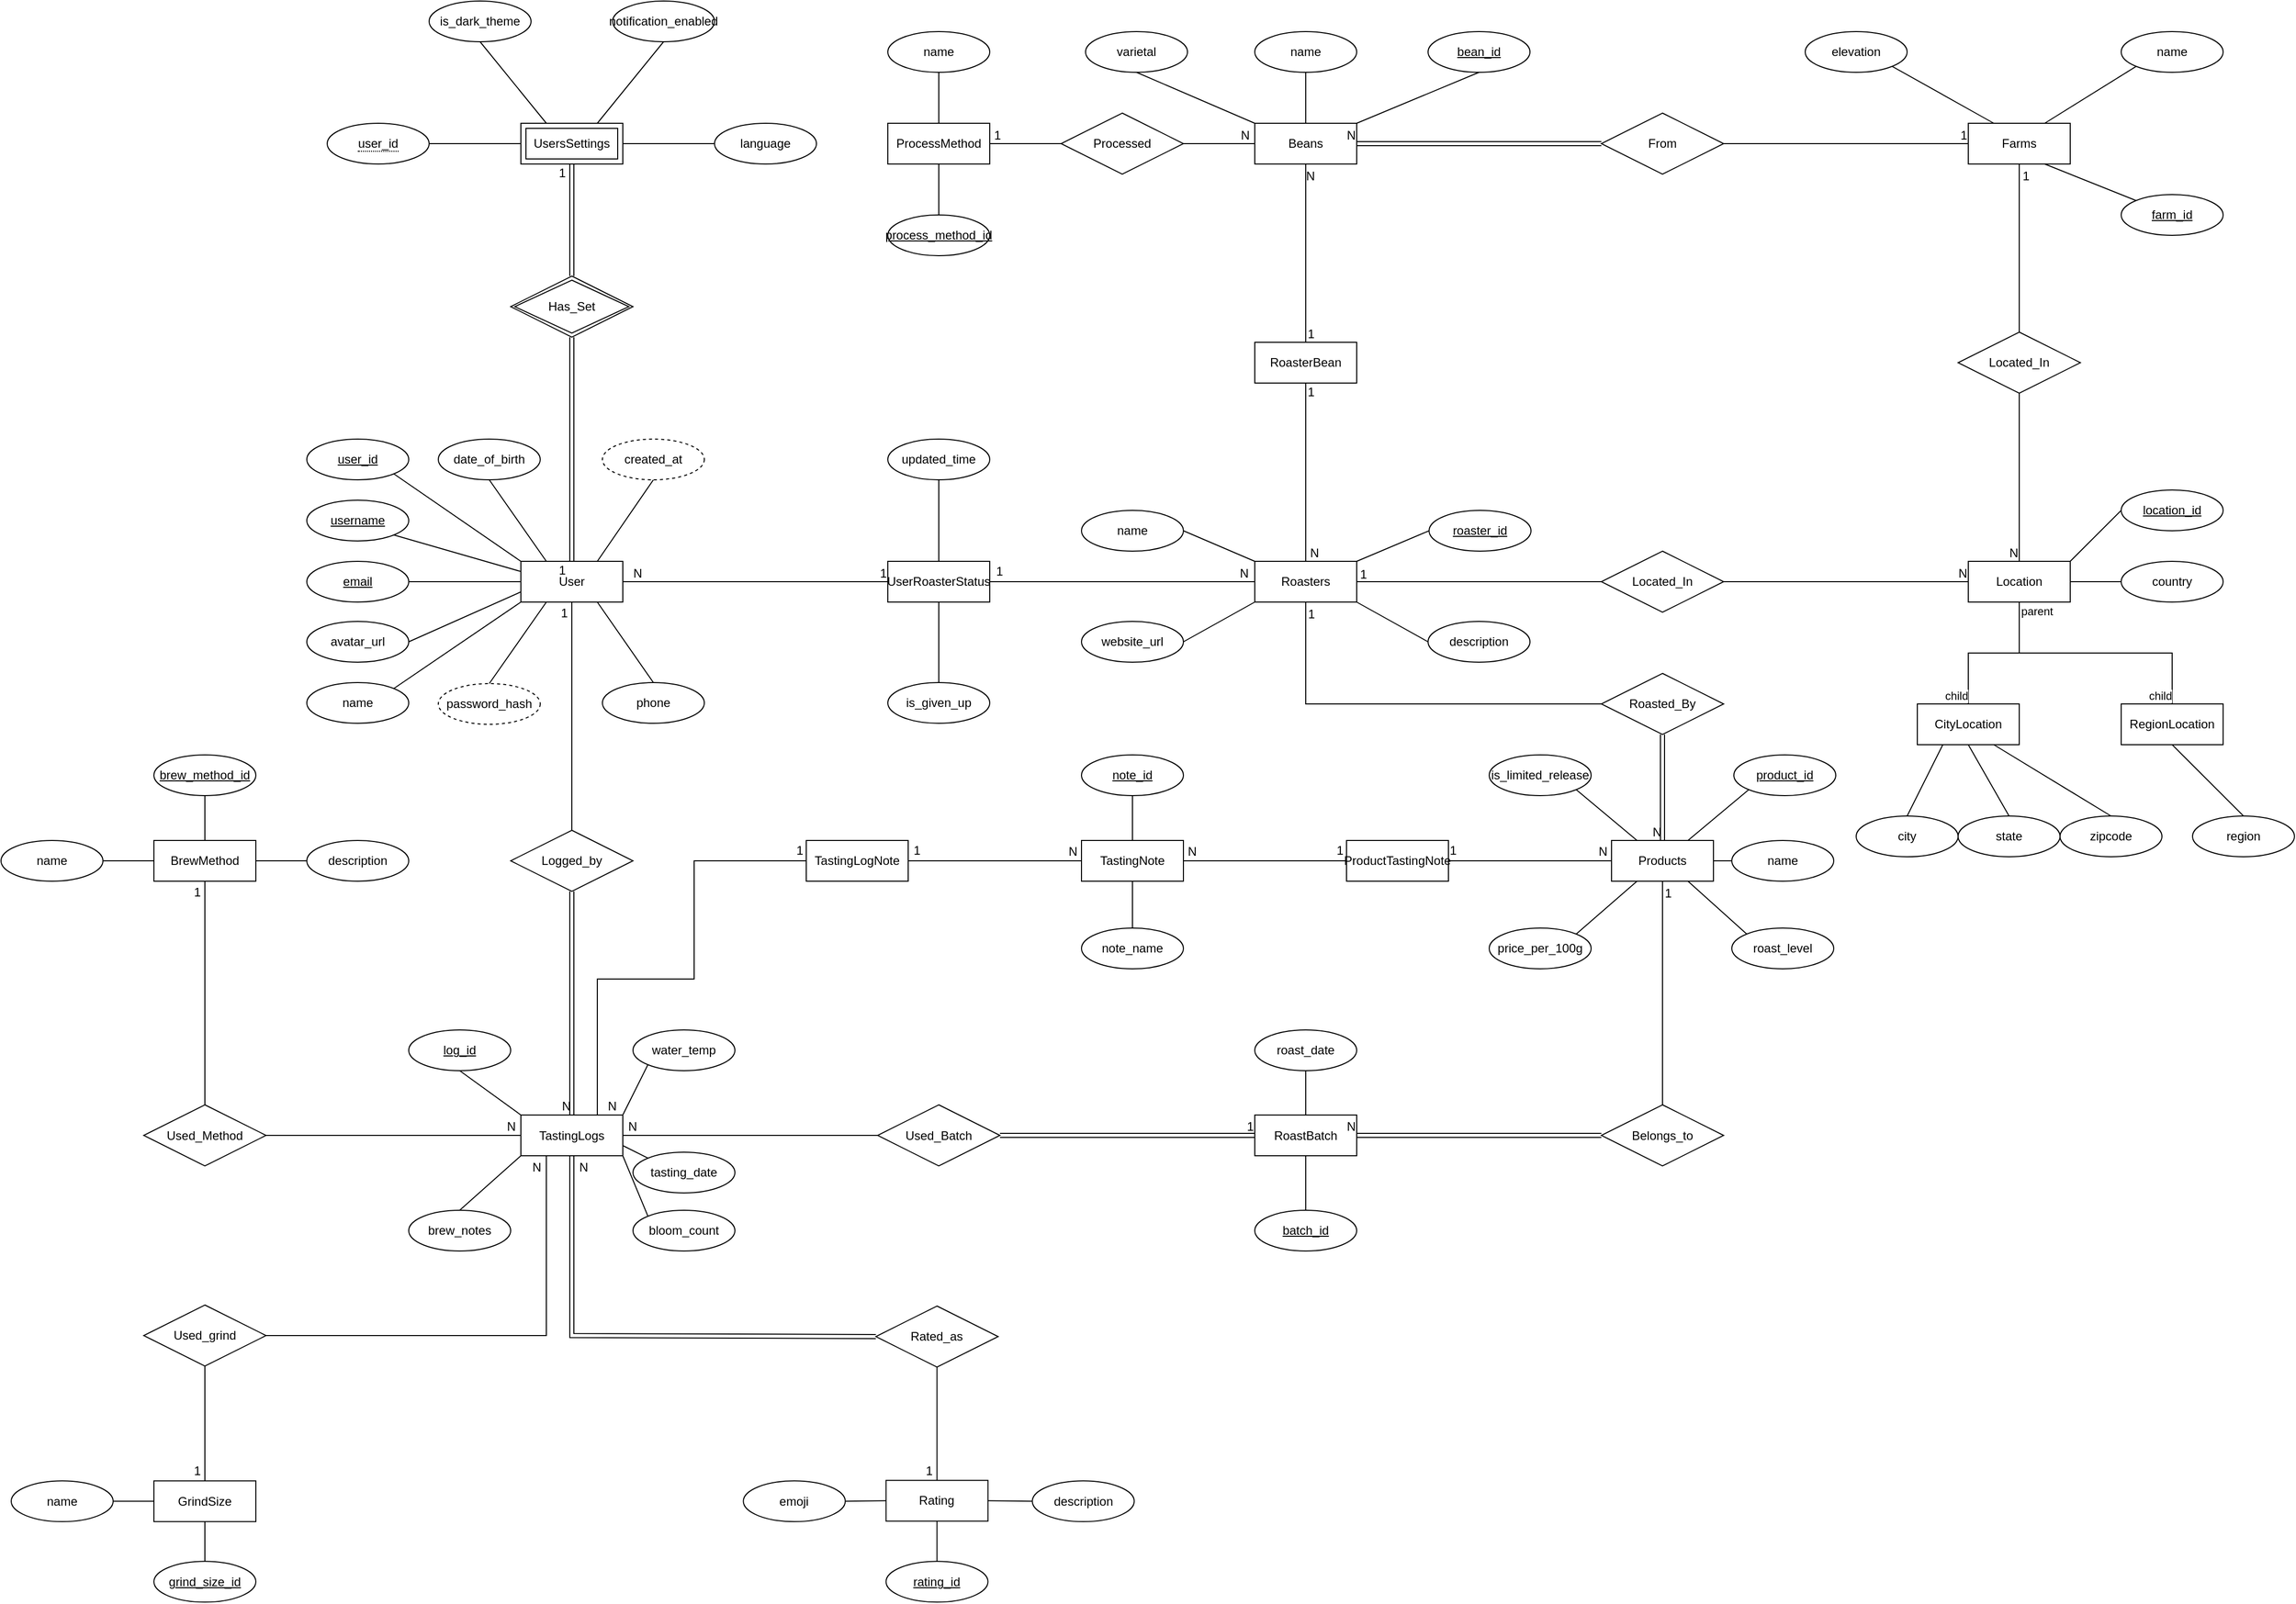 <mxfile version="26.0.16" pages="7">
  <diagram name="第 1 页" id="ELAGxmrs9g1TrMYzqH9P">
    <mxGraphModel dx="1372" dy="1665" grid="1" gridSize="10" guides="1" tooltips="1" connect="1" arrows="1" fold="1" page="1" pageScale="1" pageWidth="1169" pageHeight="827" math="0" shadow="0">
      <root>
        <mxCell id="0" />
        <mxCell id="1" parent="0" />
        <mxCell id="bxYiU0AyO2bzAZZHuChZ-1" value="Products" style="whiteSpace=wrap;html=1;align=center;" parent="1" vertex="1">
          <mxGeometry x="2220" y="424" width="100" height="40" as="geometry" />
        </mxCell>
        <mxCell id="bxYiU0AyO2bzAZZHuChZ-2" value="Farms" style="whiteSpace=wrap;html=1;align=center;" parent="1" vertex="1">
          <mxGeometry x="2570" y="-280" width="100" height="40" as="geometry" />
        </mxCell>
        <mxCell id="bxYiU0AyO2bzAZZHuChZ-3" value="Beans" style="whiteSpace=wrap;html=1;align=center;" parent="1" vertex="1">
          <mxGeometry x="1870" y="-280" width="100" height="40" as="geometry" />
        </mxCell>
        <mxCell id="bxYiU0AyO2bzAZZHuChZ-4" value="Roasters" style="whiteSpace=wrap;html=1;align=center;" parent="1" vertex="1">
          <mxGeometry x="1870" y="150" width="100" height="40" as="geometry" />
        </mxCell>
        <mxCell id="bxYiU0AyO2bzAZZHuChZ-5" value="TastingLogs" style="whiteSpace=wrap;html=1;align=center;" parent="1" vertex="1">
          <mxGeometry x="1150" y="693.5" width="100" height="40" as="geometry" />
        </mxCell>
        <mxCell id="bxYiU0AyO2bzAZZHuChZ-6" value="User" style="whiteSpace=wrap;html=1;align=center;" parent="1" vertex="1">
          <mxGeometry x="1150" y="150" width="100" height="40" as="geometry" />
        </mxCell>
        <mxCell id="bxYiU0AyO2bzAZZHuChZ-7" value="Location" style="whiteSpace=wrap;html=1;align=center;" parent="1" vertex="1">
          <mxGeometry x="2570" y="150" width="100" height="40" as="geometry" />
        </mxCell>
        <mxCell id="bxYiU0AyO2bzAZZHuChZ-8" value="From" style="shape=rhombus;perimeter=rhombusPerimeter;whiteSpace=wrap;html=1;align=center;" parent="1" vertex="1">
          <mxGeometry x="2210" y="-290" width="120" height="60" as="geometry" />
        </mxCell>
        <mxCell id="bxYiU0AyO2bzAZZHuChZ-9" value="" style="endArrow=none;html=1;rounded=0;exitX=1;exitY=0.5;exitDx=0;exitDy=0;entryX=0;entryY=0.5;entryDx=0;entryDy=0;" parent="1" source="bxYiU0AyO2bzAZZHuChZ-8" target="bxYiU0AyO2bzAZZHuChZ-2" edge="1">
          <mxGeometry relative="1" as="geometry">
            <mxPoint x="2740" y="141" as="sourcePoint" />
            <mxPoint x="2900" y="141" as="targetPoint" />
          </mxGeometry>
        </mxCell>
        <mxCell id="bxYiU0AyO2bzAZZHuChZ-10" value="1" style="resizable=0;html=1;whiteSpace=wrap;align=right;verticalAlign=bottom;" parent="bxYiU0AyO2bzAZZHuChZ-9" connectable="0" vertex="1">
          <mxGeometry x="1" relative="1" as="geometry" />
        </mxCell>
        <mxCell id="bxYiU0AyO2bzAZZHuChZ-13" value="RoasterBean" style="whiteSpace=wrap;html=1;align=center;" parent="1" vertex="1">
          <mxGeometry x="1870" y="-65" width="100" height="40" as="geometry" />
        </mxCell>
        <mxCell id="bxYiU0AyO2bzAZZHuChZ-14" value="" style="endArrow=none;html=1;rounded=0;entryX=0.5;entryY=1;entryDx=0;entryDy=0;exitX=0.5;exitY=0;exitDx=0;exitDy=0;" parent="1" source="bxYiU0AyO2bzAZZHuChZ-13" target="bxYiU0AyO2bzAZZHuChZ-3" edge="1">
          <mxGeometry relative="1" as="geometry">
            <mxPoint x="2540" y="110" as="sourcePoint" />
            <mxPoint x="2380" y="221" as="targetPoint" />
          </mxGeometry>
        </mxCell>
        <mxCell id="bxYiU0AyO2bzAZZHuChZ-15" value="1" style="resizable=0;html=1;whiteSpace=wrap;align=left;verticalAlign=bottom;" parent="bxYiU0AyO2bzAZZHuChZ-14" connectable="0" vertex="1">
          <mxGeometry x="-1" relative="1" as="geometry" />
        </mxCell>
        <mxCell id="bxYiU0AyO2bzAZZHuChZ-16" value="N" style="resizable=0;html=1;whiteSpace=wrap;align=right;verticalAlign=bottom;" parent="bxYiU0AyO2bzAZZHuChZ-14" connectable="0" vertex="1">
          <mxGeometry x="1" relative="1" as="geometry">
            <mxPoint x="10" y="20" as="offset" />
          </mxGeometry>
        </mxCell>
        <mxCell id="bxYiU0AyO2bzAZZHuChZ-17" value="Roasted_By" style="shape=rhombus;perimeter=rhombusPerimeter;whiteSpace=wrap;html=1;align=center;" parent="1" vertex="1">
          <mxGeometry x="2210" y="260" width="120" height="60" as="geometry" />
        </mxCell>
        <mxCell id="bxYiU0AyO2bzAZZHuChZ-18" value="" style="endArrow=none;html=1;rounded=0;exitX=0;exitY=0.5;exitDx=0;exitDy=0;entryX=0.5;entryY=1;entryDx=0;entryDy=0;" parent="1" source="bxYiU0AyO2bzAZZHuChZ-17" target="bxYiU0AyO2bzAZZHuChZ-4" edge="1">
          <mxGeometry relative="1" as="geometry">
            <mxPoint x="2600" y="-60" as="sourcePoint" />
            <mxPoint x="2750" y="-59" as="targetPoint" />
            <Array as="points">
              <mxPoint x="1920" y="290" />
            </Array>
          </mxGeometry>
        </mxCell>
        <mxCell id="bxYiU0AyO2bzAZZHuChZ-19" value="1" style="resizable=0;html=1;whiteSpace=wrap;align=right;verticalAlign=bottom;" parent="bxYiU0AyO2bzAZZHuChZ-18" connectable="0" vertex="1">
          <mxGeometry x="1" relative="1" as="geometry">
            <mxPoint x="10" y="20" as="offset" />
          </mxGeometry>
        </mxCell>
        <mxCell id="bxYiU0AyO2bzAZZHuChZ-22" value="Logged_by" style="shape=rhombus;perimeter=rhombusPerimeter;whiteSpace=wrap;html=1;align=center;" parent="1" vertex="1">
          <mxGeometry x="1140" y="414" width="120" height="60" as="geometry" />
        </mxCell>
        <mxCell id="bxYiU0AyO2bzAZZHuChZ-23" value="" style="endArrow=none;html=1;rounded=0;exitX=0.5;exitY=0;exitDx=0;exitDy=0;entryX=0.5;entryY=1;entryDx=0;entryDy=0;" parent="1" source="bxYiU0AyO2bzAZZHuChZ-22" target="bxYiU0AyO2bzAZZHuChZ-6" edge="1">
          <mxGeometry relative="1" as="geometry">
            <mxPoint x="1930" y="590" as="sourcePoint" />
            <mxPoint x="1930" y="540" as="targetPoint" />
          </mxGeometry>
        </mxCell>
        <mxCell id="bxYiU0AyO2bzAZZHuChZ-24" value="1" style="resizable=0;html=1;whiteSpace=wrap;align=right;verticalAlign=bottom;" parent="bxYiU0AyO2bzAZZHuChZ-23" connectable="0" vertex="1">
          <mxGeometry x="1" relative="1" as="geometry">
            <mxPoint x="-3" y="19" as="offset" />
          </mxGeometry>
        </mxCell>
        <mxCell id="bxYiU0AyO2bzAZZHuChZ-27" value="Used_Batch" style="shape=rhombus;perimeter=rhombusPerimeter;whiteSpace=wrap;html=1;align=center;" parent="1" vertex="1">
          <mxGeometry x="1500" y="683.5" width="120" height="60" as="geometry" />
        </mxCell>
        <mxCell id="bxYiU0AyO2bzAZZHuChZ-30" value="" style="endArrow=none;html=1;rounded=0;exitX=0;exitY=0.5;exitDx=0;exitDy=0;entryX=1;entryY=0.5;entryDx=0;entryDy=0;" parent="1" source="bxYiU0AyO2bzAZZHuChZ-27" target="bxYiU0AyO2bzAZZHuChZ-5" edge="1">
          <mxGeometry relative="1" as="geometry">
            <mxPoint x="1920" y="850" as="sourcePoint" />
            <mxPoint x="1410" y="660" as="targetPoint" />
          </mxGeometry>
        </mxCell>
        <mxCell id="bxYiU0AyO2bzAZZHuChZ-31" value="N" style="resizable=0;html=1;whiteSpace=wrap;align=right;verticalAlign=bottom;" parent="bxYiU0AyO2bzAZZHuChZ-30" connectable="0" vertex="1">
          <mxGeometry x="1" relative="1" as="geometry">
            <mxPoint x="15" as="offset" />
          </mxGeometry>
        </mxCell>
        <mxCell id="bxYiU0AyO2bzAZZHuChZ-32" value="Located_In" style="shape=rhombus;perimeter=rhombusPerimeter;whiteSpace=wrap;html=1;align=center;" parent="1" vertex="1">
          <mxGeometry x="2210" y="140" width="120" height="60" as="geometry" />
        </mxCell>
        <mxCell id="bxYiU0AyO2bzAZZHuChZ-33" value="" style="endArrow=none;html=1;rounded=0;exitX=0;exitY=0.5;exitDx=0;exitDy=0;entryX=1;entryY=0.5;entryDx=0;entryDy=0;" parent="1" source="bxYiU0AyO2bzAZZHuChZ-32" target="bxYiU0AyO2bzAZZHuChZ-4" edge="1">
          <mxGeometry relative="1" as="geometry">
            <mxPoint x="2280" y="241" as="sourcePoint" />
            <mxPoint x="2500" y="170" as="targetPoint" />
          </mxGeometry>
        </mxCell>
        <mxCell id="bxYiU0AyO2bzAZZHuChZ-34" value="1" style="resizable=0;html=1;whiteSpace=wrap;align=right;verticalAlign=bottom;" parent="bxYiU0AyO2bzAZZHuChZ-33" connectable="0" vertex="1">
          <mxGeometry x="1" relative="1" as="geometry">
            <mxPoint x="11" y="1" as="offset" />
          </mxGeometry>
        </mxCell>
        <mxCell id="bxYiU0AyO2bzAZZHuChZ-35" value="" style="endArrow=none;html=1;rounded=0;exitX=1;exitY=0.5;exitDx=0;exitDy=0;entryX=0;entryY=0.5;entryDx=0;entryDy=0;" parent="1" source="bxYiU0AyO2bzAZZHuChZ-32" target="bxYiU0AyO2bzAZZHuChZ-7" edge="1">
          <mxGeometry relative="1" as="geometry">
            <mxPoint x="2920" y="110" as="sourcePoint" />
            <mxPoint x="3080" y="110" as="targetPoint" />
          </mxGeometry>
        </mxCell>
        <mxCell id="bxYiU0AyO2bzAZZHuChZ-36" value="N" style="resizable=0;html=1;whiteSpace=wrap;align=right;verticalAlign=bottom;" parent="bxYiU0AyO2bzAZZHuChZ-35" connectable="0" vertex="1">
          <mxGeometry x="1" relative="1" as="geometry" />
        </mxCell>
        <mxCell id="bxYiU0AyO2bzAZZHuChZ-37" value="Located_In" style="shape=rhombus;perimeter=rhombusPerimeter;whiteSpace=wrap;html=1;align=center;" parent="1" vertex="1">
          <mxGeometry x="2560" y="-75" width="120" height="60" as="geometry" />
        </mxCell>
        <mxCell id="bxYiU0AyO2bzAZZHuChZ-38" value="" style="endArrow=none;html=1;rounded=0;exitX=0.5;exitY=0;exitDx=0;exitDy=0;entryX=0.5;entryY=1;entryDx=0;entryDy=0;" parent="1" source="bxYiU0AyO2bzAZZHuChZ-37" target="bxYiU0AyO2bzAZZHuChZ-2" edge="1">
          <mxGeometry relative="1" as="geometry">
            <mxPoint x="2810" y="34" as="sourcePoint" />
            <mxPoint x="2850" y="-46" as="targetPoint" />
          </mxGeometry>
        </mxCell>
        <mxCell id="bxYiU0AyO2bzAZZHuChZ-39" value="1" style="resizable=0;html=1;whiteSpace=wrap;align=right;verticalAlign=bottom;" parent="bxYiU0AyO2bzAZZHuChZ-38" connectable="0" vertex="1">
          <mxGeometry x="1" relative="1" as="geometry">
            <mxPoint x="11" y="20" as="offset" />
          </mxGeometry>
        </mxCell>
        <mxCell id="bxYiU0AyO2bzAZZHuChZ-40" value="" style="endArrow=none;html=1;rounded=0;exitX=0.5;exitY=1;exitDx=0;exitDy=0;entryX=0.5;entryY=0;entryDx=0;entryDy=0;" parent="1" source="bxYiU0AyO2bzAZZHuChZ-37" target="bxYiU0AyO2bzAZZHuChZ-7" edge="1">
          <mxGeometry relative="1" as="geometry">
            <mxPoint x="2910" y="-16" as="sourcePoint" />
            <mxPoint x="3000" y="44" as="targetPoint" />
          </mxGeometry>
        </mxCell>
        <mxCell id="bxYiU0AyO2bzAZZHuChZ-41" value="N" style="resizable=0;html=1;whiteSpace=wrap;align=right;verticalAlign=bottom;" parent="bxYiU0AyO2bzAZZHuChZ-40" connectable="0" vertex="1">
          <mxGeometry x="1" relative="1" as="geometry" />
        </mxCell>
        <mxCell id="bxYiU0AyO2bzAZZHuChZ-60" value="UserRoasterStatus" style="whiteSpace=wrap;html=1;align=center;" parent="1" vertex="1">
          <mxGeometry x="1510" y="150" width="100" height="40" as="geometry" />
        </mxCell>
        <mxCell id="bxYiU0AyO2bzAZZHuChZ-63" value="UsersSettings" style="shape=ext;margin=3;double=1;whiteSpace=wrap;html=1;align=center;" parent="1" vertex="1">
          <mxGeometry x="1150" y="-280" width="100" height="40" as="geometry" />
        </mxCell>
        <mxCell id="bxYiU0AyO2bzAZZHuChZ-64" value="Has_Set" style="shape=rhombus;double=1;perimeter=rhombusPerimeter;whiteSpace=wrap;html=1;align=center;" parent="1" vertex="1">
          <mxGeometry x="1140" y="-130" width="120" height="60" as="geometry" />
        </mxCell>
        <mxCell id="bxYiU0AyO2bzAZZHuChZ-65" value="" style="shape=link;html=1;rounded=0;exitX=0.5;exitY=0;exitDx=0;exitDy=0;entryX=0.5;entryY=1;entryDx=0;entryDy=0;" parent="1" source="bxYiU0AyO2bzAZZHuChZ-64" target="bxYiU0AyO2bzAZZHuChZ-63" edge="1">
          <mxGeometry relative="1" as="geometry">
            <mxPoint x="1190" y="-150" as="sourcePoint" />
            <mxPoint x="1350" y="-150" as="targetPoint" />
          </mxGeometry>
        </mxCell>
        <mxCell id="bxYiU0AyO2bzAZZHuChZ-66" value="1" style="resizable=0;html=1;whiteSpace=wrap;align=right;verticalAlign=bottom;" parent="bxYiU0AyO2bzAZZHuChZ-65" connectable="0" vertex="1">
          <mxGeometry x="1" relative="1" as="geometry">
            <mxPoint x="-5" y="17" as="offset" />
          </mxGeometry>
        </mxCell>
        <mxCell id="bxYiU0AyO2bzAZZHuChZ-70" value="&lt;span style=&quot;border-bottom: 1px dotted&quot;&gt;user_id&lt;/span&gt;" style="ellipse;whiteSpace=wrap;html=1;align=center;" parent="1" vertex="1">
          <mxGeometry x="960" y="-280" width="100" height="40" as="geometry" />
        </mxCell>
        <mxCell id="bxYiU0AyO2bzAZZHuChZ-71" value="user_id" style="ellipse;whiteSpace=wrap;html=1;align=center;fontStyle=4;" parent="1" vertex="1">
          <mxGeometry x="940" y="30" width="100" height="40" as="geometry" />
        </mxCell>
        <mxCell id="bxYiU0AyO2bzAZZHuChZ-72" value="is_dark_theme" style="ellipse;whiteSpace=wrap;html=1;align=center;" parent="1" vertex="1">
          <mxGeometry x="1060" y="-400" width="100" height="40" as="geometry" />
        </mxCell>
        <mxCell id="bxYiU0AyO2bzAZZHuChZ-73" value="notification_enabled" style="ellipse;whiteSpace=wrap;html=1;align=center;" parent="1" vertex="1">
          <mxGeometry x="1240" y="-400" width="100" height="40" as="geometry" />
        </mxCell>
        <mxCell id="bxYiU0AyO2bzAZZHuChZ-74" value="language" style="ellipse;whiteSpace=wrap;html=1;align=center;" parent="1" vertex="1">
          <mxGeometry x="1340" y="-280" width="100" height="40" as="geometry" />
        </mxCell>
        <mxCell id="bxYiU0AyO2bzAZZHuChZ-75" value="" style="endArrow=none;html=1;rounded=0;exitX=0.5;exitY=1;exitDx=0;exitDy=0;entryX=0.25;entryY=0;entryDx=0;entryDy=0;" parent="1" source="bxYiU0AyO2bzAZZHuChZ-72" target="bxYiU0AyO2bzAZZHuChZ-63" edge="1">
          <mxGeometry relative="1" as="geometry">
            <mxPoint x="1180" y="-260" as="sourcePoint" />
            <mxPoint x="1340" y="-260" as="targetPoint" />
          </mxGeometry>
        </mxCell>
        <mxCell id="bxYiU0AyO2bzAZZHuChZ-76" value="" style="endArrow=none;html=1;rounded=0;exitX=0.5;exitY=1;exitDx=0;exitDy=0;entryX=0.75;entryY=0;entryDx=0;entryDy=0;" parent="1" source="bxYiU0AyO2bzAZZHuChZ-73" target="bxYiU0AyO2bzAZZHuChZ-63" edge="1">
          <mxGeometry relative="1" as="geometry">
            <mxPoint x="1120" y="-350" as="sourcePoint" />
            <mxPoint x="1185" y="-270" as="targetPoint" />
          </mxGeometry>
        </mxCell>
        <mxCell id="bxYiU0AyO2bzAZZHuChZ-77" value="" style="endArrow=none;html=1;rounded=0;exitX=1;exitY=0.5;exitDx=0;exitDy=0;entryX=0;entryY=0.5;entryDx=0;entryDy=0;" parent="1" source="bxYiU0AyO2bzAZZHuChZ-70" target="bxYiU0AyO2bzAZZHuChZ-63" edge="1">
          <mxGeometry relative="1" as="geometry">
            <mxPoint x="1130" y="-340" as="sourcePoint" />
            <mxPoint x="1130" y="-240" as="targetPoint" />
          </mxGeometry>
        </mxCell>
        <mxCell id="bxYiU0AyO2bzAZZHuChZ-78" value="" style="endArrow=none;html=1;rounded=0;exitX=0;exitY=0.5;exitDx=0;exitDy=0;entryX=1;entryY=0.5;entryDx=0;entryDy=0;" parent="1" source="bxYiU0AyO2bzAZZHuChZ-74" target="bxYiU0AyO2bzAZZHuChZ-63" edge="1">
          <mxGeometry relative="1" as="geometry">
            <mxPoint x="1140" y="-330" as="sourcePoint" />
            <mxPoint x="1205" y="-250" as="targetPoint" />
          </mxGeometry>
        </mxCell>
        <mxCell id="bxYiU0AyO2bzAZZHuChZ-79" value="" style="endArrow=none;html=1;rounded=0;entryX=1;entryY=0.5;entryDx=0;entryDy=0;exitX=0;exitY=0.5;exitDx=0;exitDy=0;" parent="1" source="bxYiU0AyO2bzAZZHuChZ-60" target="bxYiU0AyO2bzAZZHuChZ-6" edge="1">
          <mxGeometry relative="1" as="geometry">
            <mxPoint x="1380" y="170" as="sourcePoint" />
            <mxPoint x="1720" y="80" as="targetPoint" />
          </mxGeometry>
        </mxCell>
        <mxCell id="bxYiU0AyO2bzAZZHuChZ-80" value="N" style="resizable=0;html=1;whiteSpace=wrap;align=right;verticalAlign=bottom;" parent="bxYiU0AyO2bzAZZHuChZ-79" connectable="0" vertex="1">
          <mxGeometry x="1" relative="1" as="geometry">
            <mxPoint x="20" as="offset" />
          </mxGeometry>
        </mxCell>
        <mxCell id="bxYiU0AyO2bzAZZHuChZ-83" value="1" style="resizable=0;html=1;whiteSpace=wrap;align=right;verticalAlign=bottom;" parent="1" connectable="0" vertex="1">
          <mxGeometry x="1510" y="170" as="geometry" />
        </mxCell>
        <mxCell id="bxYiU0AyO2bzAZZHuChZ-84" value="is_given_up" style="ellipse;whiteSpace=wrap;html=1;align=center;" parent="1" vertex="1">
          <mxGeometry x="1510" y="269" width="100" height="40" as="geometry" />
        </mxCell>
        <mxCell id="bxYiU0AyO2bzAZZHuChZ-87" value="updated_time" style="ellipse;whiteSpace=wrap;html=1;align=center;" parent="1" vertex="1">
          <mxGeometry x="1510" y="30" width="100" height="40" as="geometry" />
        </mxCell>
        <mxCell id="bxYiU0AyO2bzAZZHuChZ-90" value="" style="endArrow=none;html=1;rounded=0;exitX=0.5;exitY=0;exitDx=0;exitDy=0;entryX=0.5;entryY=1;entryDx=0;entryDy=0;" parent="1" source="bxYiU0AyO2bzAZZHuChZ-84" target="bxYiU0AyO2bzAZZHuChZ-60" edge="1">
          <mxGeometry relative="1" as="geometry">
            <mxPoint x="1520" y="80" as="sourcePoint" />
            <mxPoint x="1555" y="170" as="targetPoint" />
          </mxGeometry>
        </mxCell>
        <mxCell id="bxYiU0AyO2bzAZZHuChZ-91" value="" style="endArrow=none;html=1;rounded=0;exitX=0.5;exitY=0;exitDx=0;exitDy=0;entryX=0.5;entryY=1;entryDx=0;entryDy=0;" parent="1" source="bxYiU0AyO2bzAZZHuChZ-60" target="bxYiU0AyO2bzAZZHuChZ-87" edge="1">
          <mxGeometry relative="1" as="geometry">
            <mxPoint x="1530" y="90" as="sourcePoint" />
            <mxPoint x="1565" y="180" as="targetPoint" />
          </mxGeometry>
        </mxCell>
        <mxCell id="bxYiU0AyO2bzAZZHuChZ-92" value="name" style="ellipse;whiteSpace=wrap;html=1;align=center;" parent="1" vertex="1">
          <mxGeometry x="940" y="269" width="100" height="40" as="geometry" />
        </mxCell>
        <mxCell id="bxYiU0AyO2bzAZZHuChZ-93" value="&lt;u&gt;username&lt;/u&gt;" style="ellipse;whiteSpace=wrap;html=1;align=center;" parent="1" vertex="1">
          <mxGeometry x="940" y="90" width="100" height="40" as="geometry" />
        </mxCell>
        <mxCell id="bxYiU0AyO2bzAZZHuChZ-94" value="&lt;u&gt;email&lt;/u&gt;" style="ellipse;whiteSpace=wrap;html=1;align=center;" parent="1" vertex="1">
          <mxGeometry x="940" y="150" width="100" height="40" as="geometry" />
        </mxCell>
        <mxCell id="bxYiU0AyO2bzAZZHuChZ-96" value="phone" style="ellipse;whiteSpace=wrap;html=1;align=center;" parent="1" vertex="1">
          <mxGeometry x="1230" y="269" width="100" height="40" as="geometry" />
        </mxCell>
        <mxCell id="bxYiU0AyO2bzAZZHuChZ-97" value="date_of_birth" style="ellipse;whiteSpace=wrap;html=1;align=center;" parent="1" vertex="1">
          <mxGeometry x="1069" y="30" width="100" height="40" as="geometry" />
        </mxCell>
        <mxCell id="bxYiU0AyO2bzAZZHuChZ-99" value="avatar_url" style="ellipse;whiteSpace=wrap;html=1;align=center;" parent="1" vertex="1">
          <mxGeometry x="940" y="209" width="100" height="40" as="geometry" />
        </mxCell>
        <mxCell id="bxYiU0AyO2bzAZZHuChZ-100" value="" style="endArrow=none;html=1;rounded=0;exitX=1;exitY=1;exitDx=0;exitDy=0;entryX=0;entryY=0;entryDx=0;entryDy=0;" parent="1" source="bxYiU0AyO2bzAZZHuChZ-71" target="bxYiU0AyO2bzAZZHuChZ-6" edge="1">
          <mxGeometry relative="1" as="geometry">
            <mxPoint x="1140" y="70" as="sourcePoint" />
            <mxPoint x="1300" y="70" as="targetPoint" />
          </mxGeometry>
        </mxCell>
        <mxCell id="bxYiU0AyO2bzAZZHuChZ-101" value="" style="endArrow=none;html=1;rounded=0;exitX=1;exitY=1;exitDx=0;exitDy=0;entryX=0;entryY=0.25;entryDx=0;entryDy=0;" parent="1" source="bxYiU0AyO2bzAZZHuChZ-93" target="bxYiU0AyO2bzAZZHuChZ-6" edge="1">
          <mxGeometry relative="1" as="geometry">
            <mxPoint x="1035" y="74" as="sourcePoint" />
            <mxPoint x="1160" y="160" as="targetPoint" />
          </mxGeometry>
        </mxCell>
        <mxCell id="bxYiU0AyO2bzAZZHuChZ-102" value="" style="endArrow=none;html=1;rounded=0;exitX=1;exitY=0.5;exitDx=0;exitDy=0;entryX=0;entryY=0.5;entryDx=0;entryDy=0;" parent="1" source="bxYiU0AyO2bzAZZHuChZ-94" target="bxYiU0AyO2bzAZZHuChZ-6" edge="1">
          <mxGeometry relative="1" as="geometry">
            <mxPoint x="1045" y="84" as="sourcePoint" />
            <mxPoint x="1130" y="180" as="targetPoint" />
          </mxGeometry>
        </mxCell>
        <mxCell id="bxYiU0AyO2bzAZZHuChZ-103" value="" style="endArrow=none;html=1;rounded=0;exitX=1;exitY=0.5;exitDx=0;exitDy=0;entryX=0;entryY=0.75;entryDx=0;entryDy=0;" parent="1" source="bxYiU0AyO2bzAZZHuChZ-99" target="bxYiU0AyO2bzAZZHuChZ-6" edge="1">
          <mxGeometry relative="1" as="geometry">
            <mxPoint x="1055" y="94" as="sourcePoint" />
            <mxPoint x="1180" y="180" as="targetPoint" />
          </mxGeometry>
        </mxCell>
        <mxCell id="bxYiU0AyO2bzAZZHuChZ-104" value="" style="endArrow=none;html=1;rounded=0;exitX=1;exitY=0;exitDx=0;exitDy=0;entryX=0;entryY=1;entryDx=0;entryDy=0;" parent="1" source="bxYiU0AyO2bzAZZHuChZ-92" target="bxYiU0AyO2bzAZZHuChZ-6" edge="1">
          <mxGeometry relative="1" as="geometry">
            <mxPoint x="1065" y="104" as="sourcePoint" />
            <mxPoint x="1190" y="190" as="targetPoint" />
          </mxGeometry>
        </mxCell>
        <mxCell id="bxYiU0AyO2bzAZZHuChZ-105" value="" style="endArrow=none;html=1;rounded=0;entryX=0.25;entryY=1;entryDx=0;entryDy=0;exitX=0.5;exitY=0;exitDx=0;exitDy=0;" parent="1" source="bxYiU0AyO2bzAZZHuChZ-269" target="bxYiU0AyO2bzAZZHuChZ-6" edge="1">
          <mxGeometry relative="1" as="geometry">
            <mxPoint x="1150" y="250" as="sourcePoint" />
            <mxPoint x="1200" y="200" as="targetPoint" />
          </mxGeometry>
        </mxCell>
        <mxCell id="bxYiU0AyO2bzAZZHuChZ-106" value="" style="endArrow=none;html=1;rounded=0;exitX=0.5;exitY=1;exitDx=0;exitDy=0;entryX=0.25;entryY=0;entryDx=0;entryDy=0;" parent="1" source="bxYiU0AyO2bzAZZHuChZ-97" target="bxYiU0AyO2bzAZZHuChZ-6" edge="1">
          <mxGeometry relative="1" as="geometry">
            <mxPoint x="1085" y="124" as="sourcePoint" />
            <mxPoint x="1210" y="210" as="targetPoint" />
          </mxGeometry>
        </mxCell>
        <mxCell id="bxYiU0AyO2bzAZZHuChZ-107" value="" style="endArrow=none;html=1;rounded=0;entryX=0.75;entryY=0;entryDx=0;entryDy=0;exitX=0.5;exitY=1;exitDx=0;exitDy=0;" parent="1" source="bxYiU0AyO2bzAZZHuChZ-270" target="bxYiU0AyO2bzAZZHuChZ-6" edge="1">
          <mxGeometry relative="1" as="geometry">
            <mxPoint x="1310" y="110" as="sourcePoint" />
            <mxPoint x="1220" y="220" as="targetPoint" />
          </mxGeometry>
        </mxCell>
        <mxCell id="bxYiU0AyO2bzAZZHuChZ-108" value="" style="endArrow=none;html=1;rounded=0;exitX=0.75;exitY=1;exitDx=0;exitDy=0;entryX=0.5;entryY=0;entryDx=0;entryDy=0;" parent="1" source="bxYiU0AyO2bzAZZHuChZ-6" target="bxYiU0AyO2bzAZZHuChZ-96" edge="1">
          <mxGeometry relative="1" as="geometry">
            <mxPoint x="1105" y="144" as="sourcePoint" />
            <mxPoint x="1230" y="230" as="targetPoint" />
          </mxGeometry>
        </mxCell>
        <mxCell id="bxYiU0AyO2bzAZZHuChZ-109" value="Rating" style="whiteSpace=wrap;html=1;align=center;" parent="1" vertex="1">
          <mxGeometry x="1508.25" y="1052.15" width="100" height="40" as="geometry" />
        </mxCell>
        <mxCell id="bxYiU0AyO2bzAZZHuChZ-110" value="GrindSize" style="whiteSpace=wrap;html=1;align=center;" parent="1" vertex="1">
          <mxGeometry x="790" y="1052.65" width="100" height="40" as="geometry" />
        </mxCell>
        <mxCell id="bxYiU0AyO2bzAZZHuChZ-112" value="RoastBatch" style="whiteSpace=wrap;html=1;align=center;" parent="1" vertex="1">
          <mxGeometry x="1870" y="693.5" width="100" height="40" as="geometry" />
        </mxCell>
        <mxCell id="bxYiU0AyO2bzAZZHuChZ-115" value="Used_Method" style="shape=rhombus;perimeter=rhombusPerimeter;whiteSpace=wrap;html=1;align=center;" parent="1" vertex="1">
          <mxGeometry x="780" y="683.5" width="120" height="60" as="geometry" />
        </mxCell>
        <mxCell id="bxYiU0AyO2bzAZZHuChZ-116" value="Rated_as" style="shape=rhombus;perimeter=rhombusPerimeter;whiteSpace=wrap;html=1;align=center;" parent="1" vertex="1">
          <mxGeometry x="1498.25" y="881" width="120" height="60" as="geometry" />
        </mxCell>
        <mxCell id="bxYiU0AyO2bzAZZHuChZ-117" value="Used_grind" style="shape=rhombus;perimeter=rhombusPerimeter;whiteSpace=wrap;html=1;align=center;" parent="1" vertex="1">
          <mxGeometry x="780" y="880" width="120" height="60" as="geometry" />
        </mxCell>
        <mxCell id="bxYiU0AyO2bzAZZHuChZ-118" value="BrewMethod" style="whiteSpace=wrap;html=1;align=center;" parent="1" vertex="1">
          <mxGeometry x="790" y="424" width="100" height="40" as="geometry" />
        </mxCell>
        <mxCell id="bxYiU0AyO2bzAZZHuChZ-119" value="" style="endArrow=none;html=1;rounded=0;exitX=1;exitY=0.5;exitDx=0;exitDy=0;entryX=0;entryY=0.5;entryDx=0;entryDy=0;" parent="1" source="bxYiU0AyO2bzAZZHuChZ-115" target="bxYiU0AyO2bzAZZHuChZ-5" edge="1">
          <mxGeometry relative="1" as="geometry">
            <mxPoint x="1510" y="724" as="sourcePoint" />
            <mxPoint x="1260" y="724" as="targetPoint" />
          </mxGeometry>
        </mxCell>
        <mxCell id="bxYiU0AyO2bzAZZHuChZ-120" value="N" style="resizable=0;html=1;whiteSpace=wrap;align=right;verticalAlign=bottom;" parent="bxYiU0AyO2bzAZZHuChZ-119" connectable="0" vertex="1">
          <mxGeometry x="1" relative="1" as="geometry">
            <mxPoint x="-4" as="offset" />
          </mxGeometry>
        </mxCell>
        <mxCell id="bxYiU0AyO2bzAZZHuChZ-121" value="" style="endArrow=none;html=1;rounded=0;entryX=0.25;entryY=1;entryDx=0;entryDy=0;exitX=1;exitY=0.5;exitDx=0;exitDy=0;" parent="1" source="bxYiU0AyO2bzAZZHuChZ-117" target="bxYiU0AyO2bzAZZHuChZ-5" edge="1">
          <mxGeometry relative="1" as="geometry">
            <mxPoint x="1180" y="990" as="sourcePoint" />
            <mxPoint x="1160" y="724" as="targetPoint" />
            <Array as="points">
              <mxPoint x="1175" y="910" />
            </Array>
          </mxGeometry>
        </mxCell>
        <mxCell id="bxYiU0AyO2bzAZZHuChZ-122" value="N" style="resizable=0;html=1;whiteSpace=wrap;align=right;verticalAlign=bottom;" parent="bxYiU0AyO2bzAZZHuChZ-121" connectable="0" vertex="1">
          <mxGeometry x="1" relative="1" as="geometry">
            <mxPoint x="-4" y="20" as="offset" />
          </mxGeometry>
        </mxCell>
        <mxCell id="bxYiU0AyO2bzAZZHuChZ-125" value="" style="endArrow=none;html=1;rounded=0;exitX=0.5;exitY=1;exitDx=0;exitDy=0;entryX=0.5;entryY=0;entryDx=0;entryDy=0;" parent="1" source="bxYiU0AyO2bzAZZHuChZ-116" target="bxYiU0AyO2bzAZZHuChZ-109" edge="1">
          <mxGeometry relative="1" as="geometry">
            <mxPoint x="1758.25" y="725" as="sourcePoint" />
            <mxPoint x="2008.25" y="725" as="targetPoint" />
          </mxGeometry>
        </mxCell>
        <mxCell id="bxYiU0AyO2bzAZZHuChZ-126" value="1" style="resizable=0;html=1;whiteSpace=wrap;align=right;verticalAlign=bottom;" parent="bxYiU0AyO2bzAZZHuChZ-125" connectable="0" vertex="1">
          <mxGeometry x="1" relative="1" as="geometry">
            <mxPoint x="-3" y="-1" as="offset" />
          </mxGeometry>
        </mxCell>
        <mxCell id="bxYiU0AyO2bzAZZHuChZ-127" value="" style="endArrow=none;html=1;rounded=0;exitX=0.5;exitY=1;exitDx=0;exitDy=0;entryX=0.5;entryY=0;entryDx=0;entryDy=0;" parent="1" source="bxYiU0AyO2bzAZZHuChZ-117" target="bxYiU0AyO2bzAZZHuChZ-110" edge="1">
          <mxGeometry relative="1" as="geometry">
            <mxPoint x="1640" y="734" as="sourcePoint" />
            <mxPoint x="990" y="1180" as="targetPoint" />
          </mxGeometry>
        </mxCell>
        <mxCell id="bxYiU0AyO2bzAZZHuChZ-128" value="1" style="resizable=0;html=1;whiteSpace=wrap;align=right;verticalAlign=bottom;" parent="bxYiU0AyO2bzAZZHuChZ-127" connectable="0" vertex="1">
          <mxGeometry x="1" relative="1" as="geometry">
            <mxPoint x="-3" y="-1" as="offset" />
          </mxGeometry>
        </mxCell>
        <mxCell id="bxYiU0AyO2bzAZZHuChZ-129" value="" style="endArrow=none;html=1;rounded=0;exitX=0.5;exitY=0;exitDx=0;exitDy=0;entryX=0.5;entryY=1;entryDx=0;entryDy=0;" parent="1" source="bxYiU0AyO2bzAZZHuChZ-115" target="bxYiU0AyO2bzAZZHuChZ-118" edge="1">
          <mxGeometry relative="1" as="geometry">
            <mxPoint x="1650" y="744" as="sourcePoint" />
            <mxPoint x="1900" y="744" as="targetPoint" />
          </mxGeometry>
        </mxCell>
        <mxCell id="bxYiU0AyO2bzAZZHuChZ-130" value="1" style="resizable=0;html=1;whiteSpace=wrap;align=right;verticalAlign=bottom;" parent="bxYiU0AyO2bzAZZHuChZ-129" connectable="0" vertex="1">
          <mxGeometry x="1" relative="1" as="geometry">
            <mxPoint x="-3" y="19" as="offset" />
          </mxGeometry>
        </mxCell>
        <mxCell id="bxYiU0AyO2bzAZZHuChZ-131" value="log_id" style="ellipse;whiteSpace=wrap;html=1;align=center;fontStyle=4;" parent="1" vertex="1">
          <mxGeometry x="1040" y="610" width="100" height="40" as="geometry" />
        </mxCell>
        <mxCell id="bxYiU0AyO2bzAZZHuChZ-132" value="tasting_date" style="ellipse;whiteSpace=wrap;html=1;align=center;" parent="1" vertex="1">
          <mxGeometry x="1260" y="730" width="100" height="40" as="geometry" />
        </mxCell>
        <mxCell id="bxYiU0AyO2bzAZZHuChZ-133" value="water_temp" style="ellipse;whiteSpace=wrap;html=1;align=center;" parent="1" vertex="1">
          <mxGeometry x="1260" y="610" width="100" height="40" as="geometry" />
        </mxCell>
        <mxCell id="bxYiU0AyO2bzAZZHuChZ-134" value="bloom_count" style="ellipse;whiteSpace=wrap;html=1;align=center;" parent="1" vertex="1">
          <mxGeometry x="1260" y="787" width="100" height="40" as="geometry" />
        </mxCell>
        <mxCell id="bxYiU0AyO2bzAZZHuChZ-135" value="brew_notes" style="ellipse;whiteSpace=wrap;html=1;align=center;" parent="1" vertex="1">
          <mxGeometry x="1040" y="787" width="100" height="40" as="geometry" />
        </mxCell>
        <mxCell id="bxYiU0AyO2bzAZZHuChZ-136" value="" style="endArrow=none;html=1;rounded=0;exitX=0.5;exitY=0;exitDx=0;exitDy=0;entryX=0;entryY=1;entryDx=0;entryDy=0;" parent="1" source="bxYiU0AyO2bzAZZHuChZ-135" target="bxYiU0AyO2bzAZZHuChZ-5" edge="1">
          <mxGeometry relative="1" as="geometry">
            <mxPoint x="1270" y="640" as="sourcePoint" />
            <mxPoint x="1430" y="640" as="targetPoint" />
          </mxGeometry>
        </mxCell>
        <mxCell id="bxYiU0AyO2bzAZZHuChZ-137" value="" style="endArrow=none;html=1;rounded=0;exitX=0.5;exitY=1;exitDx=0;exitDy=0;entryX=0;entryY=0;entryDx=0;entryDy=0;" parent="1" source="bxYiU0AyO2bzAZZHuChZ-131" target="bxYiU0AyO2bzAZZHuChZ-5" edge="1">
          <mxGeometry relative="1" as="geometry">
            <mxPoint x="1100" y="797" as="sourcePoint" />
            <mxPoint x="1160" y="744" as="targetPoint" />
          </mxGeometry>
        </mxCell>
        <mxCell id="bxYiU0AyO2bzAZZHuChZ-138" value="" style="endArrow=none;html=1;rounded=0;exitX=0;exitY=0;exitDx=0;exitDy=0;entryX=1;entryY=0.75;entryDx=0;entryDy=0;" parent="1" source="bxYiU0AyO2bzAZZHuChZ-132" target="bxYiU0AyO2bzAZZHuChZ-5" edge="1">
          <mxGeometry relative="1" as="geometry">
            <mxPoint x="1110" y="807" as="sourcePoint" />
            <mxPoint x="1170" y="754" as="targetPoint" />
          </mxGeometry>
        </mxCell>
        <mxCell id="bxYiU0AyO2bzAZZHuChZ-139" value="" style="endArrow=none;html=1;rounded=0;exitX=0;exitY=0;exitDx=0;exitDy=0;entryX=1;entryY=1;entryDx=0;entryDy=0;" parent="1" source="bxYiU0AyO2bzAZZHuChZ-134" target="bxYiU0AyO2bzAZZHuChZ-5" edge="1">
          <mxGeometry relative="1" as="geometry">
            <mxPoint x="1120" y="817" as="sourcePoint" />
            <mxPoint x="1180" y="764" as="targetPoint" />
          </mxGeometry>
        </mxCell>
        <mxCell id="bxYiU0AyO2bzAZZHuChZ-140" value="" style="endArrow=none;html=1;rounded=0;exitX=1;exitY=0;exitDx=0;exitDy=0;entryX=0;entryY=1;entryDx=0;entryDy=0;" parent="1" source="bxYiU0AyO2bzAZZHuChZ-5" target="bxYiU0AyO2bzAZZHuChZ-133" edge="1">
          <mxGeometry relative="1" as="geometry">
            <mxPoint x="1130" y="827" as="sourcePoint" />
            <mxPoint x="1190" y="774" as="targetPoint" />
          </mxGeometry>
        </mxCell>
        <mxCell id="bxYiU0AyO2bzAZZHuChZ-141" value="&lt;p class=&quot;p1&quot;&gt;brew_method_id&lt;/p&gt;" style="ellipse;whiteSpace=wrap;html=1;align=center;fontStyle=4;" parent="1" vertex="1">
          <mxGeometry x="790" y="340" width="100" height="40" as="geometry" />
        </mxCell>
        <mxCell id="bxYiU0AyO2bzAZZHuChZ-143" value="name" style="ellipse;whiteSpace=wrap;html=1;align=center;" parent="1" vertex="1">
          <mxGeometry x="640" y="424" width="100" height="40" as="geometry" />
        </mxCell>
        <mxCell id="bxYiU0AyO2bzAZZHuChZ-144" value="description" style="ellipse;whiteSpace=wrap;html=1;align=center;" parent="1" vertex="1">
          <mxGeometry x="940" y="424" width="100" height="40" as="geometry" />
        </mxCell>
        <mxCell id="bxYiU0AyO2bzAZZHuChZ-145" value="" style="endArrow=none;html=1;rounded=0;exitX=1;exitY=0.5;exitDx=0;exitDy=0;entryX=0;entryY=0.5;entryDx=0;entryDy=0;" parent="1" source="bxYiU0AyO2bzAZZHuChZ-143" target="bxYiU0AyO2bzAZZHuChZ-118" edge="1">
          <mxGeometry relative="1" as="geometry">
            <mxPoint x="1070" y="410" as="sourcePoint" />
            <mxPoint x="1230" y="410" as="targetPoint" />
          </mxGeometry>
        </mxCell>
        <mxCell id="bxYiU0AyO2bzAZZHuChZ-146" value="" style="endArrow=none;html=1;rounded=0;exitX=0;exitY=0.5;exitDx=0;exitDy=0;entryX=1;entryY=0.5;entryDx=0;entryDy=0;" parent="1" source="bxYiU0AyO2bzAZZHuChZ-144" target="bxYiU0AyO2bzAZZHuChZ-118" edge="1">
          <mxGeometry relative="1" as="geometry">
            <mxPoint x="750" y="454" as="sourcePoint" />
            <mxPoint x="920" y="470" as="targetPoint" />
          </mxGeometry>
        </mxCell>
        <mxCell id="bxYiU0AyO2bzAZZHuChZ-147" value="" style="endArrow=none;html=1;rounded=0;exitX=0.5;exitY=1;exitDx=0;exitDy=0;entryX=0.5;entryY=0;entryDx=0;entryDy=0;" parent="1" source="bxYiU0AyO2bzAZZHuChZ-141" target="bxYiU0AyO2bzAZZHuChZ-118" edge="1">
          <mxGeometry relative="1" as="geometry">
            <mxPoint x="950" y="454" as="sourcePoint" />
            <mxPoint x="900" y="454" as="targetPoint" />
          </mxGeometry>
        </mxCell>
        <mxCell id="bxYiU0AyO2bzAZZHuChZ-148" value="&lt;p class=&quot;p1&quot;&gt;grind_size_id&lt;/p&gt;" style="ellipse;whiteSpace=wrap;html=1;align=center;fontStyle=4;" parent="1" vertex="1">
          <mxGeometry x="790" y="1131.65" width="100" height="40" as="geometry" />
        </mxCell>
        <mxCell id="bxYiU0AyO2bzAZZHuChZ-149" value="name" style="ellipse;whiteSpace=wrap;html=1;align=center;" parent="1" vertex="1">
          <mxGeometry x="650" y="1052.65" width="100" height="40" as="geometry" />
        </mxCell>
        <mxCell id="bxYiU0AyO2bzAZZHuChZ-150" value="" style="endArrow=none;html=1;rounded=0;exitX=0.5;exitY=0;exitDx=0;exitDy=0;entryX=0.5;entryY=1;entryDx=0;entryDy=0;" parent="1" source="bxYiU0AyO2bzAZZHuChZ-148" target="bxYiU0AyO2bzAZZHuChZ-110" edge="1">
          <mxGeometry relative="1" as="geometry">
            <mxPoint x="1070" y="961.65" as="sourcePoint" />
            <mxPoint x="1230" y="961.65" as="targetPoint" />
          </mxGeometry>
        </mxCell>
        <mxCell id="bxYiU0AyO2bzAZZHuChZ-151" value="" style="endArrow=none;html=1;rounded=0;exitX=0;exitY=0.5;exitDx=0;exitDy=0;entryX=1;entryY=0.5;entryDx=0;entryDy=0;" parent="1" source="bxYiU0AyO2bzAZZHuChZ-110" target="bxYiU0AyO2bzAZZHuChZ-149" edge="1">
          <mxGeometry relative="1" as="geometry">
            <mxPoint x="850" y="1141.65" as="sourcePoint" />
            <mxPoint x="850" y="1102.65" as="targetPoint" />
          </mxGeometry>
        </mxCell>
        <mxCell id="bxYiU0AyO2bzAZZHuChZ-152" value="&lt;p class=&quot;p1&quot;&gt;rating_id&lt;/p&gt;" style="ellipse;whiteSpace=wrap;html=1;align=center;fontStyle=4;" parent="1" vertex="1">
          <mxGeometry x="1508.25" y="1131.65" width="100" height="40" as="geometry" />
        </mxCell>
        <mxCell id="bxYiU0AyO2bzAZZHuChZ-153" value="emoji" style="ellipse;whiteSpace=wrap;html=1;align=center;" parent="1" vertex="1">
          <mxGeometry x="1368.25" y="1052.65" width="100" height="40" as="geometry" />
        </mxCell>
        <mxCell id="bxYiU0AyO2bzAZZHuChZ-154" value="description" style="ellipse;whiteSpace=wrap;html=1;align=center;" parent="1" vertex="1">
          <mxGeometry x="1651.75" y="1052.65" width="100" height="40" as="geometry" />
        </mxCell>
        <mxCell id="bxYiU0AyO2bzAZZHuChZ-155" value="" style="endArrow=none;html=1;rounded=0;exitX=0;exitY=0.5;exitDx=0;exitDy=0;entryX=1;entryY=0.5;entryDx=0;entryDy=0;" parent="1" source="bxYiU0AyO2bzAZZHuChZ-109" target="bxYiU0AyO2bzAZZHuChZ-153" edge="1">
          <mxGeometry relative="1" as="geometry">
            <mxPoint x="848.25" y="1141.65" as="sourcePoint" />
            <mxPoint x="848.25" y="1102.65" as="targetPoint" />
          </mxGeometry>
        </mxCell>
        <mxCell id="bxYiU0AyO2bzAZZHuChZ-156" value="" style="endArrow=none;html=1;rounded=0;exitX=0.5;exitY=0;exitDx=0;exitDy=0;entryX=0.5;entryY=1;entryDx=0;entryDy=0;" parent="1" source="bxYiU0AyO2bzAZZHuChZ-152" target="bxYiU0AyO2bzAZZHuChZ-109" edge="1">
          <mxGeometry relative="1" as="geometry">
            <mxPoint x="858.25" y="1151.65" as="sourcePoint" />
            <mxPoint x="858.25" y="1112.65" as="targetPoint" />
          </mxGeometry>
        </mxCell>
        <mxCell id="bxYiU0AyO2bzAZZHuChZ-157" value="" style="endArrow=none;html=1;rounded=0;exitX=1;exitY=0.5;exitDx=0;exitDy=0;entryX=0;entryY=0.5;entryDx=0;entryDy=0;" parent="1" source="bxYiU0AyO2bzAZZHuChZ-109" target="bxYiU0AyO2bzAZZHuChZ-154" edge="1">
          <mxGeometry relative="1" as="geometry">
            <mxPoint x="868.25" y="1161.65" as="sourcePoint" />
            <mxPoint x="868.25" y="1122.65" as="targetPoint" />
          </mxGeometry>
        </mxCell>
        <mxCell id="bxYiU0AyO2bzAZZHuChZ-158" value="&lt;p class=&quot;p1&quot;&gt;batch_id&lt;/p&gt;" style="ellipse;whiteSpace=wrap;html=1;align=center;fontStyle=4;" parent="1" vertex="1">
          <mxGeometry x="1870" y="787" width="100" height="40" as="geometry" />
        </mxCell>
        <mxCell id="bxYiU0AyO2bzAZZHuChZ-159" value="roast_date" style="ellipse;whiteSpace=wrap;html=1;align=center;" parent="1" vertex="1">
          <mxGeometry x="1870" y="610" width="100" height="40" as="geometry" />
        </mxCell>
        <mxCell id="bxYiU0AyO2bzAZZHuChZ-160" value="" style="endArrow=none;html=1;rounded=0;exitX=0.5;exitY=0;exitDx=0;exitDy=0;entryX=0.5;entryY=1;entryDx=0;entryDy=0;" parent="1" source="bxYiU0AyO2bzAZZHuChZ-158" target="bxYiU0AyO2bzAZZHuChZ-112" edge="1">
          <mxGeometry relative="1" as="geometry">
            <mxPoint x="2085" y="836.5" as="sourcePoint" />
            <mxPoint x="2060" y="777.5" as="targetPoint" />
            <Array as="points">
              <mxPoint x="1920" y="760" />
            </Array>
          </mxGeometry>
        </mxCell>
        <mxCell id="bxYiU0AyO2bzAZZHuChZ-161" value="" style="endArrow=none;html=1;rounded=0;exitX=0.5;exitY=1;exitDx=0;exitDy=0;entryX=0.5;entryY=0;entryDx=0;entryDy=0;" parent="1" source="bxYiU0AyO2bzAZZHuChZ-159" target="bxYiU0AyO2bzAZZHuChZ-112" edge="1">
          <mxGeometry relative="1" as="geometry">
            <mxPoint x="1930" y="797" as="sourcePoint" />
            <mxPoint x="1930" y="744" as="targetPoint" />
            <Array as="points" />
          </mxGeometry>
        </mxCell>
        <mxCell id="bxYiU0AyO2bzAZZHuChZ-162" value="Belongs_to" style="shape=rhombus;perimeter=rhombusPerimeter;whiteSpace=wrap;html=1;align=center;" parent="1" vertex="1">
          <mxGeometry x="2210" y="683.5" width="120" height="60" as="geometry" />
        </mxCell>
        <mxCell id="bxYiU0AyO2bzAZZHuChZ-165" value="" style="endArrow=none;html=1;rounded=0;exitX=0.5;exitY=0;exitDx=0;exitDy=0;entryX=0.5;entryY=1;entryDx=0;entryDy=0;" parent="1" source="bxYiU0AyO2bzAZZHuChZ-162" target="bxYiU0AyO2bzAZZHuChZ-1" edge="1">
          <mxGeometry relative="1" as="geometry">
            <mxPoint x="2220" y="180" as="sourcePoint" />
            <mxPoint x="1980" y="180" as="targetPoint" />
          </mxGeometry>
        </mxCell>
        <mxCell id="bxYiU0AyO2bzAZZHuChZ-166" value="1" style="resizable=0;html=1;whiteSpace=wrap;align=right;verticalAlign=bottom;" parent="bxYiU0AyO2bzAZZHuChZ-165" connectable="0" vertex="1">
          <mxGeometry x="1" relative="1" as="geometry">
            <mxPoint x="10" y="20" as="offset" />
          </mxGeometry>
        </mxCell>
        <mxCell id="bxYiU0AyO2bzAZZHuChZ-167" value="TastingNote" style="whiteSpace=wrap;html=1;align=center;" parent="1" vertex="1">
          <mxGeometry x="1700" y="424" width="100" height="40" as="geometry" />
        </mxCell>
        <mxCell id="bxYiU0AyO2bzAZZHuChZ-168" value="TastingLogNote" style="whiteSpace=wrap;html=1;align=center;" parent="1" vertex="1">
          <mxGeometry x="1430" y="424" width="100" height="40" as="geometry" />
        </mxCell>
        <mxCell id="bxYiU0AyO2bzAZZHuChZ-169" value="ProductTastingNote" style="whiteSpace=wrap;html=1;align=center;" parent="1" vertex="1">
          <mxGeometry x="1960" y="424" width="100" height="40" as="geometry" />
        </mxCell>
        <mxCell id="bxYiU0AyO2bzAZZHuChZ-170" value="&lt;p class=&quot;p1&quot;&gt;note_id&lt;/p&gt;" style="ellipse;whiteSpace=wrap;html=1;align=center;fontStyle=4;" parent="1" vertex="1">
          <mxGeometry x="1700" y="340" width="100" height="40" as="geometry" />
        </mxCell>
        <mxCell id="bxYiU0AyO2bzAZZHuChZ-171" value="note_name" style="ellipse;whiteSpace=wrap;html=1;align=center;" parent="1" vertex="1">
          <mxGeometry x="1700" y="510" width="100" height="40" as="geometry" />
        </mxCell>
        <mxCell id="bxYiU0AyO2bzAZZHuChZ-172" value="" style="endArrow=none;html=1;rounded=0;exitX=0.5;exitY=1;exitDx=0;exitDy=0;entryX=0.5;entryY=0;entryDx=0;entryDy=0;" parent="1" source="bxYiU0AyO2bzAZZHuChZ-170" target="bxYiU0AyO2bzAZZHuChZ-167" edge="1">
          <mxGeometry relative="1" as="geometry">
            <mxPoint x="1930" y="660" as="sourcePoint" />
            <mxPoint x="1930" y="704" as="targetPoint" />
            <Array as="points" />
          </mxGeometry>
        </mxCell>
        <mxCell id="bxYiU0AyO2bzAZZHuChZ-173" value="" style="endArrow=none;html=1;rounded=0;exitX=0.5;exitY=1;exitDx=0;exitDy=0;entryX=0.5;entryY=0;entryDx=0;entryDy=0;" parent="1" source="bxYiU0AyO2bzAZZHuChZ-167" target="bxYiU0AyO2bzAZZHuChZ-171" edge="1">
          <mxGeometry relative="1" as="geometry">
            <mxPoint x="1940" y="670" as="sourcePoint" />
            <mxPoint x="1940" y="714" as="targetPoint" />
            <Array as="points" />
          </mxGeometry>
        </mxCell>
        <mxCell id="bxYiU0AyO2bzAZZHuChZ-174" value="" style="endArrow=none;html=1;rounded=0;entryX=0.75;entryY=0;entryDx=0;entryDy=0;exitX=0;exitY=0.5;exitDx=0;exitDy=0;" parent="1" source="bxYiU0AyO2bzAZZHuChZ-168" target="bxYiU0AyO2bzAZZHuChZ-5" edge="1">
          <mxGeometry relative="1" as="geometry">
            <mxPoint x="1620" y="529.5" as="sourcePoint" />
            <mxPoint x="1360" y="529.5" as="targetPoint" />
            <Array as="points">
              <mxPoint x="1320" y="444" />
              <mxPoint x="1320" y="560" />
              <mxPoint x="1225" y="560" />
            </Array>
          </mxGeometry>
        </mxCell>
        <mxCell id="bxYiU0AyO2bzAZZHuChZ-175" value="N" style="resizable=0;html=1;whiteSpace=wrap;align=right;verticalAlign=bottom;" parent="bxYiU0AyO2bzAZZHuChZ-174" connectable="0" vertex="1">
          <mxGeometry x="1" relative="1" as="geometry">
            <mxPoint x="20" as="offset" />
          </mxGeometry>
        </mxCell>
        <mxCell id="bxYiU0AyO2bzAZZHuChZ-176" value="1" style="resizable=0;html=1;whiteSpace=wrap;align=right;verticalAlign=bottom;" parent="1" connectable="0" vertex="1">
          <mxGeometry x="1400" y="500" as="geometry">
            <mxPoint x="28" y="-58" as="offset" />
          </mxGeometry>
        </mxCell>
        <mxCell id="bxYiU0AyO2bzAZZHuChZ-177" value="" style="endArrow=none;html=1;rounded=0;entryX=0;entryY=0.5;entryDx=0;entryDy=0;exitX=1;exitY=0.5;exitDx=0;exitDy=0;" parent="1" source="bxYiU0AyO2bzAZZHuChZ-168" target="bxYiU0AyO2bzAZZHuChZ-167" edge="1">
          <mxGeometry relative="1" as="geometry">
            <mxPoint x="1520" y="180" as="sourcePoint" />
            <mxPoint x="1260" y="180" as="targetPoint" />
          </mxGeometry>
        </mxCell>
        <mxCell id="bxYiU0AyO2bzAZZHuChZ-178" value="N" style="resizable=0;html=1;whiteSpace=wrap;align=right;verticalAlign=bottom;" parent="bxYiU0AyO2bzAZZHuChZ-177" connectable="0" vertex="1">
          <mxGeometry x="1" relative="1" as="geometry">
            <mxPoint x="-3" y="-1" as="offset" />
          </mxGeometry>
        </mxCell>
        <mxCell id="bxYiU0AyO2bzAZZHuChZ-179" value="1" style="resizable=0;html=1;whiteSpace=wrap;align=right;verticalAlign=bottom;" parent="1" connectable="0" vertex="1">
          <mxGeometry x="1515" y="500" as="geometry">
            <mxPoint x="28" y="-58" as="offset" />
          </mxGeometry>
        </mxCell>
        <mxCell id="bxYiU0AyO2bzAZZHuChZ-180" value="" style="endArrow=none;html=1;rounded=0;entryX=1;entryY=0.5;entryDx=0;entryDy=0;exitX=0;exitY=0.5;exitDx=0;exitDy=0;" parent="1" source="bxYiU0AyO2bzAZZHuChZ-169" target="bxYiU0AyO2bzAZZHuChZ-167" edge="1">
          <mxGeometry relative="1" as="geometry">
            <mxPoint x="1540" y="454" as="sourcePoint" />
            <mxPoint x="1710" y="454" as="targetPoint" />
          </mxGeometry>
        </mxCell>
        <mxCell id="bxYiU0AyO2bzAZZHuChZ-181" value="N" style="resizable=0;html=1;whiteSpace=wrap;align=right;verticalAlign=bottom;" parent="bxYiU0AyO2bzAZZHuChZ-180" connectable="0" vertex="1">
          <mxGeometry x="1" relative="1" as="geometry">
            <mxPoint x="14" y="-1" as="offset" />
          </mxGeometry>
        </mxCell>
        <mxCell id="bxYiU0AyO2bzAZZHuChZ-182" value="1" style="resizable=0;html=1;whiteSpace=wrap;align=right;verticalAlign=bottom;" parent="1" connectable="0" vertex="1">
          <mxGeometry x="1930" y="500" as="geometry">
            <mxPoint x="28" y="-58" as="offset" />
          </mxGeometry>
        </mxCell>
        <mxCell id="bxYiU0AyO2bzAZZHuChZ-183" value="" style="endArrow=none;html=1;rounded=0;entryX=0;entryY=0.5;entryDx=0;entryDy=0;exitX=1;exitY=0.5;exitDx=0;exitDy=0;" parent="1" source="bxYiU0AyO2bzAZZHuChZ-169" target="bxYiU0AyO2bzAZZHuChZ-1" edge="1">
          <mxGeometry relative="1" as="geometry">
            <mxPoint x="1970" y="454" as="sourcePoint" />
            <mxPoint x="1810" y="454" as="targetPoint" />
          </mxGeometry>
        </mxCell>
        <mxCell id="bxYiU0AyO2bzAZZHuChZ-184" value="N" style="resizable=0;html=1;whiteSpace=wrap;align=right;verticalAlign=bottom;" parent="bxYiU0AyO2bzAZZHuChZ-183" connectable="0" vertex="1">
          <mxGeometry x="1" relative="1" as="geometry">
            <mxPoint x="-3" y="-1" as="offset" />
          </mxGeometry>
        </mxCell>
        <mxCell id="bxYiU0AyO2bzAZZHuChZ-188" value="1" style="resizable=0;html=1;whiteSpace=wrap;align=right;verticalAlign=bottom;" parent="1" connectable="0" vertex="1">
          <mxGeometry x="2041" y="500" as="geometry">
            <mxPoint x="28" y="-58" as="offset" />
          </mxGeometry>
        </mxCell>
        <mxCell id="bxYiU0AyO2bzAZZHuChZ-189" value="&lt;p class=&quot;p1&quot;&gt;product_id&lt;/p&gt;" style="ellipse;whiteSpace=wrap;html=1;align=center;fontStyle=4;" parent="1" vertex="1">
          <mxGeometry x="2340" y="340" width="100" height="40" as="geometry" />
        </mxCell>
        <mxCell id="bxYiU0AyO2bzAZZHuChZ-190" value="name" style="ellipse;whiteSpace=wrap;html=1;align=center;" parent="1" vertex="1">
          <mxGeometry x="2338" y="424" width="100" height="40" as="geometry" />
        </mxCell>
        <mxCell id="bxYiU0AyO2bzAZZHuChZ-191" value="roast_level" style="ellipse;whiteSpace=wrap;html=1;align=center;" parent="1" vertex="1">
          <mxGeometry x="2338" y="510" width="100" height="40" as="geometry" />
        </mxCell>
        <mxCell id="bxYiU0AyO2bzAZZHuChZ-192" value="price_per_100g" style="ellipse;whiteSpace=wrap;html=1;align=center;" parent="1" vertex="1">
          <mxGeometry x="2100" y="510" width="100" height="40" as="geometry" />
        </mxCell>
        <mxCell id="bxYiU0AyO2bzAZZHuChZ-193" value="is_limited_release" style="ellipse;whiteSpace=wrap;html=1;align=center;" parent="1" vertex="1">
          <mxGeometry x="2100" y="340" width="100" height="40" as="geometry" />
        </mxCell>
        <mxCell id="bxYiU0AyO2bzAZZHuChZ-194" value="" style="endArrow=none;html=1;rounded=0;exitX=1;exitY=1;exitDx=0;exitDy=0;entryX=0.25;entryY=0;entryDx=0;entryDy=0;" parent="1" source="bxYiU0AyO2bzAZZHuChZ-193" target="bxYiU0AyO2bzAZZHuChZ-1" edge="1">
          <mxGeometry relative="1" as="geometry">
            <mxPoint x="2170" y="390" as="sourcePoint" />
            <mxPoint x="2330" y="390" as="targetPoint" />
          </mxGeometry>
        </mxCell>
        <mxCell id="bxYiU0AyO2bzAZZHuChZ-195" value="" style="endArrow=none;html=1;rounded=0;exitX=1;exitY=0;exitDx=0;exitDy=0;entryX=0.25;entryY=1;entryDx=0;entryDy=0;" parent="1" source="bxYiU0AyO2bzAZZHuChZ-192" target="bxYiU0AyO2bzAZZHuChZ-1" edge="1">
          <mxGeometry relative="1" as="geometry">
            <mxPoint x="2195" y="384" as="sourcePoint" />
            <mxPoint x="2255" y="434" as="targetPoint" />
          </mxGeometry>
        </mxCell>
        <mxCell id="bxYiU0AyO2bzAZZHuChZ-196" value="" style="endArrow=none;html=1;rounded=0;exitX=0.75;exitY=0;exitDx=0;exitDy=0;entryX=0;entryY=1;entryDx=0;entryDy=0;" parent="1" source="bxYiU0AyO2bzAZZHuChZ-1" target="bxYiU0AyO2bzAZZHuChZ-189" edge="1">
          <mxGeometry relative="1" as="geometry">
            <mxPoint x="2205" y="394" as="sourcePoint" />
            <mxPoint x="2265" y="444" as="targetPoint" />
          </mxGeometry>
        </mxCell>
        <mxCell id="bxYiU0AyO2bzAZZHuChZ-197" value="" style="endArrow=none;html=1;rounded=0;exitX=0.75;exitY=1;exitDx=0;exitDy=0;entryX=0;entryY=0;entryDx=0;entryDy=0;" parent="1" source="bxYiU0AyO2bzAZZHuChZ-1" target="bxYiU0AyO2bzAZZHuChZ-191" edge="1">
          <mxGeometry relative="1" as="geometry">
            <mxPoint x="2215" y="404" as="sourcePoint" />
            <mxPoint x="2275" y="454" as="targetPoint" />
          </mxGeometry>
        </mxCell>
        <mxCell id="bxYiU0AyO2bzAZZHuChZ-198" value="" style="endArrow=none;html=1;rounded=0;exitX=1;exitY=0.5;exitDx=0;exitDy=0;entryX=0;entryY=0.5;entryDx=0;entryDy=0;" parent="1" source="bxYiU0AyO2bzAZZHuChZ-1" target="bxYiU0AyO2bzAZZHuChZ-190" edge="1">
          <mxGeometry relative="1" as="geometry">
            <mxPoint x="2305" y="434" as="sourcePoint" />
            <mxPoint x="2415" y="384" as="targetPoint" />
          </mxGeometry>
        </mxCell>
        <mxCell id="bxYiU0AyO2bzAZZHuChZ-199" value="" style="endArrow=none;html=1;rounded=0;entryX=0;entryY=0.5;entryDx=0;entryDy=0;exitX=1;exitY=0.5;exitDx=0;exitDy=0;" parent="1" source="bxYiU0AyO2bzAZZHuChZ-60" target="bxYiU0AyO2bzAZZHuChZ-4" edge="1">
          <mxGeometry relative="1" as="geometry">
            <mxPoint x="1520" y="180" as="sourcePoint" />
            <mxPoint x="1260" y="180" as="targetPoint" />
          </mxGeometry>
        </mxCell>
        <mxCell id="bxYiU0AyO2bzAZZHuChZ-200" value="N" style="resizable=0;html=1;whiteSpace=wrap;align=right;verticalAlign=bottom;" parent="bxYiU0AyO2bzAZZHuChZ-199" connectable="0" vertex="1">
          <mxGeometry x="1" relative="1" as="geometry">
            <mxPoint x="-5" as="offset" />
          </mxGeometry>
        </mxCell>
        <mxCell id="bxYiU0AyO2bzAZZHuChZ-201" value="1" style="resizable=0;html=1;whiteSpace=wrap;align=right;verticalAlign=bottom;" parent="1" connectable="0" vertex="1">
          <mxGeometry x="1520" y="180" as="geometry">
            <mxPoint x="104" y="-12" as="offset" />
          </mxGeometry>
        </mxCell>
        <mxCell id="bxYiU0AyO2bzAZZHuChZ-202" value="&lt;p class=&quot;p1&quot;&gt;roaster_id&lt;/p&gt;" style="ellipse;whiteSpace=wrap;html=1;align=center;fontStyle=4;" parent="1" vertex="1">
          <mxGeometry x="2041" y="100" width="100" height="40" as="geometry" />
        </mxCell>
        <mxCell id="bxYiU0AyO2bzAZZHuChZ-203" value="name" style="ellipse;whiteSpace=wrap;html=1;align=center;" parent="1" vertex="1">
          <mxGeometry x="1700" y="100" width="100" height="40" as="geometry" />
        </mxCell>
        <mxCell id="bxYiU0AyO2bzAZZHuChZ-204" value="description" style="ellipse;whiteSpace=wrap;html=1;align=center;" parent="1" vertex="1">
          <mxGeometry x="2040" y="209" width="100" height="40" as="geometry" />
        </mxCell>
        <mxCell id="bxYiU0AyO2bzAZZHuChZ-206" value="website_url" style="ellipse;whiteSpace=wrap;html=1;align=center;" parent="1" vertex="1">
          <mxGeometry x="1700" y="209" width="100" height="40" as="geometry" />
        </mxCell>
        <mxCell id="bxYiU0AyO2bzAZZHuChZ-210" value="&lt;p class=&quot;p1&quot;&gt;location_id&lt;/p&gt;" style="ellipse;whiteSpace=wrap;html=1;align=center;fontStyle=4;" parent="1" vertex="1">
          <mxGeometry x="2720" y="80" width="100" height="40" as="geometry" />
        </mxCell>
        <mxCell id="bxYiU0AyO2bzAZZHuChZ-211" value="country" style="ellipse;whiteSpace=wrap;html=1;align=center;" parent="1" vertex="1">
          <mxGeometry x="2720" y="150" width="100" height="40" as="geometry" />
        </mxCell>
        <mxCell id="bxYiU0AyO2bzAZZHuChZ-212" value="" style="endArrow=none;html=1;rounded=0;exitX=0;exitY=0;exitDx=0;exitDy=0;entryX=1;entryY=0.5;entryDx=0;entryDy=0;" parent="1" source="bxYiU0AyO2bzAZZHuChZ-4" target="bxYiU0AyO2bzAZZHuChZ-203" edge="1">
          <mxGeometry relative="1" as="geometry">
            <mxPoint x="1570" y="279" as="sourcePoint" />
            <mxPoint x="1570" y="200" as="targetPoint" />
          </mxGeometry>
        </mxCell>
        <mxCell id="bxYiU0AyO2bzAZZHuChZ-215" value="" style="endArrow=none;html=1;rounded=0;exitX=0;exitY=1;exitDx=0;exitDy=0;entryX=1;entryY=0.5;entryDx=0;entryDy=0;" parent="1" source="bxYiU0AyO2bzAZZHuChZ-4" target="bxYiU0AyO2bzAZZHuChZ-206" edge="1">
          <mxGeometry relative="1" as="geometry">
            <mxPoint x="1600" y="309" as="sourcePoint" />
            <mxPoint x="1600" y="230" as="targetPoint" />
            <Array as="points" />
          </mxGeometry>
        </mxCell>
        <mxCell id="bxYiU0AyO2bzAZZHuChZ-216" value="" style="endArrow=none;html=1;rounded=0;exitX=0;exitY=0.5;exitDx=0;exitDy=0;entryX=1;entryY=1;entryDx=0;entryDy=0;" parent="1" source="bxYiU0AyO2bzAZZHuChZ-204" target="bxYiU0AyO2bzAZZHuChZ-4" edge="1">
          <mxGeometry relative="1" as="geometry">
            <mxPoint x="1610" y="319" as="sourcePoint" />
            <mxPoint x="1610" y="240" as="targetPoint" />
          </mxGeometry>
        </mxCell>
        <mxCell id="bxYiU0AyO2bzAZZHuChZ-217" value="" style="endArrow=none;html=1;rounded=0;exitX=1;exitY=0;exitDx=0;exitDy=0;entryX=0;entryY=0.5;entryDx=0;entryDy=0;" parent="1" source="bxYiU0AyO2bzAZZHuChZ-4" target="bxYiU0AyO2bzAZZHuChZ-202" edge="1">
          <mxGeometry relative="1" as="geometry">
            <mxPoint x="1620" y="329" as="sourcePoint" />
            <mxPoint x="1620" y="250" as="targetPoint" />
          </mxGeometry>
        </mxCell>
        <mxCell id="bxYiU0AyO2bzAZZHuChZ-219" value="" style="endArrow=none;html=1;rounded=0;entryX=0;entryY=0.5;entryDx=0;entryDy=0;exitX=1;exitY=0.5;exitDx=0;exitDy=0;" parent="1" source="bxYiU0AyO2bzAZZHuChZ-7" target="bxYiU0AyO2bzAZZHuChZ-211" edge="1">
          <mxGeometry relative="1" as="geometry">
            <mxPoint x="2740" y="220" as="sourcePoint" />
            <mxPoint x="2050" y="130" as="targetPoint" />
          </mxGeometry>
        </mxCell>
        <mxCell id="bxYiU0AyO2bzAZZHuChZ-220" value="" style="endArrow=none;html=1;rounded=0;exitX=1;exitY=0;exitDx=0;exitDy=0;entryX=0;entryY=0.5;entryDx=0;entryDy=0;" parent="1" source="bxYiU0AyO2bzAZZHuChZ-7" target="bxYiU0AyO2bzAZZHuChZ-210" edge="1">
          <mxGeometry relative="1" as="geometry">
            <mxPoint x="2670" y="120" as="sourcePoint" />
            <mxPoint x="2710" y="90" as="targetPoint" />
          </mxGeometry>
        </mxCell>
        <mxCell id="bxYiU0AyO2bzAZZHuChZ-221" value="" style="endArrow=none;html=1;rounded=0;entryX=0.5;entryY=0;entryDx=0;entryDy=0;exitX=0.5;exitY=1;exitDx=0;exitDy=0;" parent="1" source="bxYiU0AyO2bzAZZHuChZ-13" target="bxYiU0AyO2bzAZZHuChZ-4" edge="1">
          <mxGeometry relative="1" as="geometry">
            <mxPoint x="1930" y="-55" as="sourcePoint" />
            <mxPoint x="1930" y="-230" as="targetPoint" />
          </mxGeometry>
        </mxCell>
        <mxCell id="bxYiU0AyO2bzAZZHuChZ-222" value="1" style="resizable=0;html=1;whiteSpace=wrap;align=left;verticalAlign=bottom;" parent="bxYiU0AyO2bzAZZHuChZ-221" connectable="0" vertex="1">
          <mxGeometry x="-1" relative="1" as="geometry">
            <mxPoint y="17" as="offset" />
          </mxGeometry>
        </mxCell>
        <mxCell id="bxYiU0AyO2bzAZZHuChZ-223" value="N" style="resizable=0;html=1;whiteSpace=wrap;align=right;verticalAlign=bottom;" parent="bxYiU0AyO2bzAZZHuChZ-221" connectable="0" vertex="1">
          <mxGeometry x="1" relative="1" as="geometry">
            <mxPoint x="14" as="offset" />
          </mxGeometry>
        </mxCell>
        <mxCell id="bxYiU0AyO2bzAZZHuChZ-224" value="CityLocation" style="whiteSpace=wrap;html=1;align=center;" parent="1" vertex="1">
          <mxGeometry x="2520" y="290" width="100" height="40" as="geometry" />
        </mxCell>
        <mxCell id="bxYiU0AyO2bzAZZHuChZ-225" value="RegionLocation" style="whiteSpace=wrap;html=1;align=center;" parent="1" vertex="1">
          <mxGeometry x="2720" y="290" width="100" height="40" as="geometry" />
        </mxCell>
        <mxCell id="bxYiU0AyO2bzAZZHuChZ-227" value="" style="ellipse;whiteSpace=wrap;html=1;align=center;aspect=fixed;fillColor=none;strokeColor=none;resizable=0;perimeter=centerPerimeter;rotatable=0;allowArrows=0;points=[];outlineConnect=1;" parent="1" vertex="1">
          <mxGeometry x="2520" y="210" width="10" height="10" as="geometry" />
        </mxCell>
        <mxCell id="bxYiU0AyO2bzAZZHuChZ-229" value="" style="endArrow=none;html=1;edgeStyle=orthogonalEdgeStyle;rounded=0;entryX=0.5;entryY=0;entryDx=0;entryDy=0;exitX=0.5;exitY=1;exitDx=0;exitDy=0;" parent="1" source="bxYiU0AyO2bzAZZHuChZ-7" target="bxYiU0AyO2bzAZZHuChZ-225" edge="1">
          <mxGeometry relative="1" as="geometry">
            <mxPoint x="2450" y="220" as="sourcePoint" />
            <mxPoint x="2610" y="220" as="targetPoint" />
          </mxGeometry>
        </mxCell>
        <mxCell id="bxYiU0AyO2bzAZZHuChZ-230" value="parent" style="edgeLabel;resizable=0;html=1;align=left;verticalAlign=bottom;" parent="bxYiU0AyO2bzAZZHuChZ-229" connectable="0" vertex="1">
          <mxGeometry x="-1" relative="1" as="geometry">
            <mxPoint y="17" as="offset" />
          </mxGeometry>
        </mxCell>
        <mxCell id="bxYiU0AyO2bzAZZHuChZ-231" value="child" style="edgeLabel;resizable=0;html=1;align=right;verticalAlign=bottom;" parent="bxYiU0AyO2bzAZZHuChZ-229" connectable="0" vertex="1">
          <mxGeometry x="1" relative="1" as="geometry" />
        </mxCell>
        <mxCell id="bxYiU0AyO2bzAZZHuChZ-232" value="" style="endArrow=none;html=1;edgeStyle=orthogonalEdgeStyle;rounded=0;entryX=0.5;entryY=0;entryDx=0;entryDy=0;exitX=0.5;exitY=1;exitDx=0;exitDy=0;" parent="1" source="bxYiU0AyO2bzAZZHuChZ-7" target="bxYiU0AyO2bzAZZHuChZ-224" edge="1">
          <mxGeometry relative="1" as="geometry">
            <mxPoint x="2630" y="200" as="sourcePoint" />
            <mxPoint x="2690" y="300" as="targetPoint" />
          </mxGeometry>
        </mxCell>
        <mxCell id="bxYiU0AyO2bzAZZHuChZ-233" value="parent" style="edgeLabel;resizable=0;html=1;align=left;verticalAlign=bottom;" parent="bxYiU0AyO2bzAZZHuChZ-232" connectable="0" vertex="1">
          <mxGeometry x="-1" relative="1" as="geometry">
            <mxPoint y="17" as="offset" />
          </mxGeometry>
        </mxCell>
        <mxCell id="bxYiU0AyO2bzAZZHuChZ-234" value="child" style="edgeLabel;resizable=0;html=1;align=right;verticalAlign=bottom;" parent="bxYiU0AyO2bzAZZHuChZ-232" connectable="0" vertex="1">
          <mxGeometry x="1" relative="1" as="geometry" />
        </mxCell>
        <mxCell id="bxYiU0AyO2bzAZZHuChZ-235" value="city" style="ellipse;whiteSpace=wrap;html=1;align=center;" parent="1" vertex="1">
          <mxGeometry x="2460" y="400" width="100" height="40" as="geometry" />
        </mxCell>
        <mxCell id="bxYiU0AyO2bzAZZHuChZ-236" value="state" style="ellipse;whiteSpace=wrap;html=1;align=center;" parent="1" vertex="1">
          <mxGeometry x="2560" y="400" width="100" height="40" as="geometry" />
        </mxCell>
        <mxCell id="bxYiU0AyO2bzAZZHuChZ-237" value="zipcode" style="ellipse;whiteSpace=wrap;html=1;align=center;" parent="1" vertex="1">
          <mxGeometry x="2660" y="400" width="100" height="40" as="geometry" />
        </mxCell>
        <mxCell id="bxYiU0AyO2bzAZZHuChZ-238" value="region" style="ellipse;whiteSpace=wrap;html=1;align=center;" parent="1" vertex="1">
          <mxGeometry x="2790" y="400" width="100" height="40" as="geometry" />
        </mxCell>
        <mxCell id="bxYiU0AyO2bzAZZHuChZ-239" value="" style="endArrow=none;html=1;rounded=0;entryX=0.5;entryY=0;entryDx=0;entryDy=0;exitX=0.25;exitY=1;exitDx=0;exitDy=0;" parent="1" source="bxYiU0AyO2bzAZZHuChZ-224" target="bxYiU0AyO2bzAZZHuChZ-235" edge="1">
          <mxGeometry relative="1" as="geometry">
            <mxPoint x="2680" y="180" as="sourcePoint" />
            <mxPoint x="2730" y="180" as="targetPoint" />
          </mxGeometry>
        </mxCell>
        <mxCell id="bxYiU0AyO2bzAZZHuChZ-240" value="" style="endArrow=none;html=1;rounded=0;entryX=0.5;entryY=0;entryDx=0;entryDy=0;exitX=0.5;exitY=1;exitDx=0;exitDy=0;" parent="1" source="bxYiU0AyO2bzAZZHuChZ-224" target="bxYiU0AyO2bzAZZHuChZ-236" edge="1">
          <mxGeometry relative="1" as="geometry">
            <mxPoint x="2555" y="340" as="sourcePoint" />
            <mxPoint x="2520" y="410" as="targetPoint" />
          </mxGeometry>
        </mxCell>
        <mxCell id="bxYiU0AyO2bzAZZHuChZ-241" value="" style="endArrow=none;html=1;rounded=0;entryX=0.5;entryY=0;entryDx=0;entryDy=0;exitX=0.75;exitY=1;exitDx=0;exitDy=0;" parent="1" source="bxYiU0AyO2bzAZZHuChZ-224" target="bxYiU0AyO2bzAZZHuChZ-237" edge="1">
          <mxGeometry relative="1" as="geometry">
            <mxPoint x="2565" y="350" as="sourcePoint" />
            <mxPoint x="2530" y="420" as="targetPoint" />
          </mxGeometry>
        </mxCell>
        <mxCell id="bxYiU0AyO2bzAZZHuChZ-242" value="" style="endArrow=none;html=1;rounded=0;entryX=0.5;entryY=0;entryDx=0;entryDy=0;exitX=0.5;exitY=1;exitDx=0;exitDy=0;" parent="1" source="bxYiU0AyO2bzAZZHuChZ-225" target="bxYiU0AyO2bzAZZHuChZ-238" edge="1">
          <mxGeometry relative="1" as="geometry">
            <mxPoint x="2575" y="360" as="sourcePoint" />
            <mxPoint x="2540" y="430" as="targetPoint" />
          </mxGeometry>
        </mxCell>
        <mxCell id="bxYiU0AyO2bzAZZHuChZ-243" value="&lt;p class=&quot;p1&quot;&gt;bean_id&lt;/p&gt;" style="ellipse;whiteSpace=wrap;html=1;align=center;fontStyle=4;" parent="1" vertex="1">
          <mxGeometry x="2040" y="-370" width="100" height="40" as="geometry" />
        </mxCell>
        <mxCell id="bxYiU0AyO2bzAZZHuChZ-244" value="name" style="ellipse;whiteSpace=wrap;html=1;align=center;" parent="1" vertex="1">
          <mxGeometry x="1870" y="-370" width="100" height="40" as="geometry" />
        </mxCell>
        <mxCell id="bxYiU0AyO2bzAZZHuChZ-245" value="varietal" style="ellipse;whiteSpace=wrap;html=1;align=center;" parent="1" vertex="1">
          <mxGeometry x="1704" y="-370" width="100" height="40" as="geometry" />
        </mxCell>
        <mxCell id="bxYiU0AyO2bzAZZHuChZ-247" value="&lt;p class=&quot;p1&quot;&gt;farm_id&lt;/p&gt;" style="ellipse;whiteSpace=wrap;html=1;align=center;fontStyle=4;" parent="1" vertex="1">
          <mxGeometry x="2720" y="-210" width="100" height="40" as="geometry" />
        </mxCell>
        <mxCell id="bxYiU0AyO2bzAZZHuChZ-248" value="name" style="ellipse;whiteSpace=wrap;html=1;align=center;" parent="1" vertex="1">
          <mxGeometry x="2720" y="-370" width="100" height="40" as="geometry" />
        </mxCell>
        <mxCell id="bxYiU0AyO2bzAZZHuChZ-249" value="elevation" style="ellipse;whiteSpace=wrap;html=1;align=center;" parent="1" vertex="1">
          <mxGeometry x="2410" y="-370" width="100" height="40" as="geometry" />
        </mxCell>
        <mxCell id="bxYiU0AyO2bzAZZHuChZ-250" value="ProcessMethod" style="whiteSpace=wrap;html=1;align=center;" parent="1" vertex="1">
          <mxGeometry x="1510" y="-280" width="100" height="40" as="geometry" />
        </mxCell>
        <mxCell id="bxYiU0AyO2bzAZZHuChZ-251" value="&lt;p class=&quot;p1&quot;&gt;process_method_id&lt;/p&gt;" style="ellipse;whiteSpace=wrap;html=1;align=center;fontStyle=4;" parent="1" vertex="1">
          <mxGeometry x="1510" y="-190" width="100" height="40" as="geometry" />
        </mxCell>
        <mxCell id="bxYiU0AyO2bzAZZHuChZ-252" value="name" style="ellipse;whiteSpace=wrap;html=1;align=center;" parent="1" vertex="1">
          <mxGeometry x="1510" y="-370" width="100" height="40" as="geometry" />
        </mxCell>
        <mxCell id="bxYiU0AyO2bzAZZHuChZ-253" value="Processed" style="shape=rhombus;perimeter=rhombusPerimeter;whiteSpace=wrap;html=1;align=center;" parent="1" vertex="1">
          <mxGeometry x="1680" y="-290" width="120" height="60" as="geometry" />
        </mxCell>
        <mxCell id="bxYiU0AyO2bzAZZHuChZ-254" value="" style="endArrow=none;html=1;rounded=0;entryX=1;entryY=0.5;entryDx=0;entryDy=0;exitX=0;exitY=0.5;exitDx=0;exitDy=0;" parent="1" source="bxYiU0AyO2bzAZZHuChZ-253" target="bxYiU0AyO2bzAZZHuChZ-250" edge="1">
          <mxGeometry relative="1" as="geometry">
            <mxPoint x="1700" y="-160" as="sourcePoint" />
            <mxPoint x="2580" y="-250" as="targetPoint" />
          </mxGeometry>
        </mxCell>
        <mxCell id="bxYiU0AyO2bzAZZHuChZ-255" value="1" style="resizable=0;html=1;whiteSpace=wrap;align=right;verticalAlign=bottom;" parent="bxYiU0AyO2bzAZZHuChZ-254" connectable="0" vertex="1">
          <mxGeometry x="1" relative="1" as="geometry">
            <mxPoint x="12" as="offset" />
          </mxGeometry>
        </mxCell>
        <mxCell id="bxYiU0AyO2bzAZZHuChZ-258" value="" style="endArrow=none;html=1;rounded=0;exitX=1;exitY=0.5;exitDx=0;exitDy=0;entryX=0;entryY=0.5;entryDx=0;entryDy=0;" parent="1" source="bxYiU0AyO2bzAZZHuChZ-253" target="bxYiU0AyO2bzAZZHuChZ-3" edge="1">
          <mxGeometry relative="1" as="geometry">
            <mxPoint x="2220" y="-250" as="sourcePoint" />
            <mxPoint x="1980" y="-250" as="targetPoint" />
            <Array as="points" />
          </mxGeometry>
        </mxCell>
        <mxCell id="bxYiU0AyO2bzAZZHuChZ-259" value="N" style="resizable=0;html=1;whiteSpace=wrap;align=right;verticalAlign=bottom;" parent="bxYiU0AyO2bzAZZHuChZ-258" connectable="0" vertex="1">
          <mxGeometry x="1" relative="1" as="geometry">
            <mxPoint x="-4" as="offset" />
          </mxGeometry>
        </mxCell>
        <mxCell id="bxYiU0AyO2bzAZZHuChZ-260" value="" style="endArrow=none;html=1;rounded=0;exitX=0.5;exitY=0;exitDx=0;exitDy=0;entryX=0.5;entryY=1;entryDx=0;entryDy=0;" parent="1" source="bxYiU0AyO2bzAZZHuChZ-250" target="bxYiU0AyO2bzAZZHuChZ-252" edge="1">
          <mxGeometry relative="1" as="geometry">
            <mxPoint x="1570" y="160" as="sourcePoint" />
            <mxPoint x="1570" y="80" as="targetPoint" />
          </mxGeometry>
        </mxCell>
        <mxCell id="bxYiU0AyO2bzAZZHuChZ-261" value="" style="endArrow=none;html=1;rounded=0;exitX=0.5;exitY=0;exitDx=0;exitDy=0;entryX=0.5;entryY=1;entryDx=0;entryDy=0;" parent="1" source="bxYiU0AyO2bzAZZHuChZ-251" target="bxYiU0AyO2bzAZZHuChZ-250" edge="1">
          <mxGeometry relative="1" as="geometry">
            <mxPoint x="1570" y="-270" as="sourcePoint" />
            <mxPoint x="1540" y="-230" as="targetPoint" />
          </mxGeometry>
        </mxCell>
        <mxCell id="bxYiU0AyO2bzAZZHuChZ-262" value="" style="endArrow=none;html=1;rounded=0;exitX=0;exitY=0;exitDx=0;exitDy=0;entryX=0.5;entryY=1;entryDx=0;entryDy=0;" parent="1" source="bxYiU0AyO2bzAZZHuChZ-3" target="bxYiU0AyO2bzAZZHuChZ-245" edge="1">
          <mxGeometry relative="1" as="geometry">
            <mxPoint x="1580" y="-260" as="sourcePoint" />
            <mxPoint x="1578" y="-310" as="targetPoint" />
          </mxGeometry>
        </mxCell>
        <mxCell id="bxYiU0AyO2bzAZZHuChZ-263" value="" style="endArrow=none;html=1;rounded=0;exitX=0.5;exitY=0;exitDx=0;exitDy=0;entryX=0.5;entryY=1;entryDx=0;entryDy=0;" parent="1" source="bxYiU0AyO2bzAZZHuChZ-3" target="bxYiU0AyO2bzAZZHuChZ-244" edge="1">
          <mxGeometry relative="1" as="geometry">
            <mxPoint x="1590" y="-250" as="sourcePoint" />
            <mxPoint x="1588" y="-300" as="targetPoint" />
          </mxGeometry>
        </mxCell>
        <mxCell id="bxYiU0AyO2bzAZZHuChZ-264" value="" style="endArrow=none;html=1;rounded=0;exitX=1;exitY=0;exitDx=0;exitDy=0;entryX=0.5;entryY=1;entryDx=0;entryDy=0;" parent="1" source="bxYiU0AyO2bzAZZHuChZ-3" target="bxYiU0AyO2bzAZZHuChZ-243" edge="1">
          <mxGeometry relative="1" as="geometry">
            <mxPoint x="1600" y="-240" as="sourcePoint" />
            <mxPoint x="1598" y="-290" as="targetPoint" />
          </mxGeometry>
        </mxCell>
        <mxCell id="bxYiU0AyO2bzAZZHuChZ-265" value="" style="endArrow=none;html=1;rounded=0;exitX=0.25;exitY=0;exitDx=0;exitDy=0;entryX=1;entryY=1;entryDx=0;entryDy=0;" parent="1" source="bxYiU0AyO2bzAZZHuChZ-2" target="bxYiU0AyO2bzAZZHuChZ-249" edge="1">
          <mxGeometry relative="1" as="geometry">
            <mxPoint x="2680" y="160" as="sourcePoint" />
            <mxPoint x="2730" y="110" as="targetPoint" />
          </mxGeometry>
        </mxCell>
        <mxCell id="bxYiU0AyO2bzAZZHuChZ-266" value="" style="endArrow=none;html=1;rounded=0;exitX=0.75;exitY=0;exitDx=0;exitDy=0;entryX=0;entryY=1;entryDx=0;entryDy=0;" parent="1" source="bxYiU0AyO2bzAZZHuChZ-2" target="bxYiU0AyO2bzAZZHuChZ-248" edge="1">
          <mxGeometry relative="1" as="geometry">
            <mxPoint x="2605" y="-270" as="sourcePoint" />
            <mxPoint x="2535" y="-326" as="targetPoint" />
          </mxGeometry>
        </mxCell>
        <mxCell id="bxYiU0AyO2bzAZZHuChZ-267" value="" style="endArrow=none;html=1;rounded=0;exitX=0.75;exitY=1;exitDx=0;exitDy=0;entryX=0;entryY=0;entryDx=0;entryDy=0;" parent="1" source="bxYiU0AyO2bzAZZHuChZ-2" target="bxYiU0AyO2bzAZZHuChZ-247" edge="1">
          <mxGeometry relative="1" as="geometry">
            <mxPoint x="2655" y="-270" as="sourcePoint" />
            <mxPoint x="2745" y="-326" as="targetPoint" />
          </mxGeometry>
        </mxCell>
        <mxCell id="bxYiU0AyO2bzAZZHuChZ-269" value="password_hash" style="ellipse;whiteSpace=wrap;html=1;align=center;dashed=1;" parent="1" vertex="1">
          <mxGeometry x="1069" y="270" width="100" height="40" as="geometry" />
        </mxCell>
        <mxCell id="bxYiU0AyO2bzAZZHuChZ-270" value="created_at" style="ellipse;whiteSpace=wrap;html=1;align=center;dashed=1;" parent="1" vertex="1">
          <mxGeometry x="1230" y="30" width="100" height="40" as="geometry" />
        </mxCell>
        <mxCell id="bxYiU0AyO2bzAZZHuChZ-271" value="" style="shape=link;html=1;rounded=0;exitX=0.5;exitY=1;exitDx=0;exitDy=0;entryX=0.5;entryY=0;entryDx=0;entryDy=0;" parent="1" source="bxYiU0AyO2bzAZZHuChZ-22" target="bxYiU0AyO2bzAZZHuChZ-5" edge="1">
          <mxGeometry relative="1" as="geometry">
            <mxPoint x="1320" y="420" as="sourcePoint" />
            <mxPoint x="1480" y="420" as="targetPoint" />
          </mxGeometry>
        </mxCell>
        <mxCell id="bxYiU0AyO2bzAZZHuChZ-272" value="N" style="resizable=0;html=1;whiteSpace=wrap;align=right;verticalAlign=bottom;" parent="bxYiU0AyO2bzAZZHuChZ-271" connectable="0" vertex="1">
          <mxGeometry x="1" relative="1" as="geometry" />
        </mxCell>
        <mxCell id="bxYiU0AyO2bzAZZHuChZ-273" value="" style="shape=link;html=1;rounded=0;exitX=0.5;exitY=1;exitDx=0;exitDy=0;entryX=0.5;entryY=0;entryDx=0;entryDy=0;" parent="1" source="bxYiU0AyO2bzAZZHuChZ-64" target="bxYiU0AyO2bzAZZHuChZ-6" edge="1">
          <mxGeometry relative="1" as="geometry">
            <mxPoint x="1210" y="-120" as="sourcePoint" />
            <mxPoint x="1210" y="-230" as="targetPoint" />
          </mxGeometry>
        </mxCell>
        <mxCell id="bxYiU0AyO2bzAZZHuChZ-274" value="1" style="resizable=0;html=1;whiteSpace=wrap;align=right;verticalAlign=bottom;" parent="bxYiU0AyO2bzAZZHuChZ-273" connectable="0" vertex="1">
          <mxGeometry x="1" relative="1" as="geometry">
            <mxPoint x="-5" y="17" as="offset" />
          </mxGeometry>
        </mxCell>
        <mxCell id="bxYiU0AyO2bzAZZHuChZ-275" value="" style="shape=link;html=1;rounded=0;entryX=0.5;entryY=1;entryDx=0;entryDy=0;exitX=0;exitY=0.5;exitDx=0;exitDy=0;" parent="1" source="bxYiU0AyO2bzAZZHuChZ-116" target="bxYiU0AyO2bzAZZHuChZ-5" edge="1">
          <mxGeometry relative="1" as="geometry">
            <mxPoint x="1260" y="790" as="sourcePoint" />
            <mxPoint x="1420" y="790" as="targetPoint" />
            <Array as="points">
              <mxPoint x="1200" y="910" />
            </Array>
          </mxGeometry>
        </mxCell>
        <mxCell id="bxYiU0AyO2bzAZZHuChZ-276" value="N" style="resizable=0;html=1;whiteSpace=wrap;align=right;verticalAlign=bottom;" parent="bxYiU0AyO2bzAZZHuChZ-275" connectable="0" vertex="1">
          <mxGeometry x="1" relative="1" as="geometry">
            <mxPoint x="17" y="20" as="offset" />
          </mxGeometry>
        </mxCell>
        <mxCell id="bxYiU0AyO2bzAZZHuChZ-283" value="" style="shape=link;html=1;rounded=0;exitX=1;exitY=0.5;exitDx=0;exitDy=0;entryX=0;entryY=0.5;entryDx=0;entryDy=0;" parent="1" source="bxYiU0AyO2bzAZZHuChZ-27" target="bxYiU0AyO2bzAZZHuChZ-112" edge="1">
          <mxGeometry relative="1" as="geometry">
            <mxPoint x="2000" y="550" as="sourcePoint" />
            <mxPoint x="2160" y="550" as="targetPoint" />
          </mxGeometry>
        </mxCell>
        <mxCell id="bxYiU0AyO2bzAZZHuChZ-284" value="1" style="resizable=0;html=1;whiteSpace=wrap;align=right;verticalAlign=bottom;" parent="bxYiU0AyO2bzAZZHuChZ-283" connectable="0" vertex="1">
          <mxGeometry x="1" relative="1" as="geometry" />
        </mxCell>
        <mxCell id="bxYiU0AyO2bzAZZHuChZ-285" value="" style="shape=link;html=1;rounded=0;exitX=0.5;exitY=1;exitDx=0;exitDy=0;entryX=0.5;entryY=0;entryDx=0;entryDy=0;" parent="1" source="bxYiU0AyO2bzAZZHuChZ-17" target="bxYiU0AyO2bzAZZHuChZ-1" edge="1">
          <mxGeometry relative="1" as="geometry">
            <mxPoint x="2420" y="490" as="sourcePoint" />
            <mxPoint x="2580" y="490" as="targetPoint" />
          </mxGeometry>
        </mxCell>
        <mxCell id="bxYiU0AyO2bzAZZHuChZ-286" value="N" style="resizable=0;html=1;whiteSpace=wrap;align=right;verticalAlign=bottom;" parent="bxYiU0AyO2bzAZZHuChZ-285" connectable="0" vertex="1">
          <mxGeometry x="1" relative="1" as="geometry" />
        </mxCell>
        <mxCell id="bxYiU0AyO2bzAZZHuChZ-287" value="" style="shape=link;html=1;rounded=0;entryX=1;entryY=0.5;entryDx=0;entryDy=0;exitX=0;exitY=0.5;exitDx=0;exitDy=0;" parent="1" source="bxYiU0AyO2bzAZZHuChZ-162" target="bxYiU0AyO2bzAZZHuChZ-112" edge="1">
          <mxGeometry relative="1" as="geometry">
            <mxPoint x="2190" y="490" as="sourcePoint" />
            <mxPoint x="2350" y="490" as="targetPoint" />
          </mxGeometry>
        </mxCell>
        <mxCell id="bxYiU0AyO2bzAZZHuChZ-288" value="N" style="resizable=0;html=1;whiteSpace=wrap;align=right;verticalAlign=bottom;" parent="bxYiU0AyO2bzAZZHuChZ-287" connectable="0" vertex="1">
          <mxGeometry x="1" relative="1" as="geometry" />
        </mxCell>
        <mxCell id="bxYiU0AyO2bzAZZHuChZ-289" value="" style="shape=link;html=1;rounded=0;exitX=0;exitY=0.5;exitDx=0;exitDy=0;entryX=1;entryY=0.5;entryDx=0;entryDy=0;" parent="1" source="bxYiU0AyO2bzAZZHuChZ-8" target="bxYiU0AyO2bzAZZHuChZ-3" edge="1">
          <mxGeometry relative="1" as="geometry">
            <mxPoint x="2000" y="-120" as="sourcePoint" />
            <mxPoint x="2160" y="-120" as="targetPoint" />
          </mxGeometry>
        </mxCell>
        <mxCell id="bxYiU0AyO2bzAZZHuChZ-290" value="N" style="resizable=0;html=1;whiteSpace=wrap;align=right;verticalAlign=bottom;" parent="bxYiU0AyO2bzAZZHuChZ-289" connectable="0" vertex="1">
          <mxGeometry x="1" relative="1" as="geometry" />
        </mxCell>
      </root>
    </mxGraphModel>
  </diagram>
  <diagram id="lhy_uLvx5Q2GWITapnCf" name="第 2 页">
    <mxGraphModel dx="1069" dy="1665" grid="1" gridSize="10" guides="1" tooltips="1" connect="1" arrows="1" fold="1" page="1" pageScale="1" pageWidth="1169" pageHeight="827" math="0" shadow="0">
      <root>
        <mxCell id="0" />
        <mxCell id="1" parent="0" />
        <mxCell id="3DalgpTEvsiwI694c1EE-1" value="Products" style="whiteSpace=wrap;html=1;align=center;" parent="1" vertex="1">
          <mxGeometry x="2220" y="424" width="100" height="40" as="geometry" />
        </mxCell>
        <mxCell id="3DalgpTEvsiwI694c1EE-2" value="Farms" style="whiteSpace=wrap;html=1;align=center;" parent="1" vertex="1">
          <mxGeometry x="2570" y="-280" width="100" height="40" as="geometry" />
        </mxCell>
        <mxCell id="3DalgpTEvsiwI694c1EE-3" value="Beans" style="whiteSpace=wrap;html=1;align=center;" parent="1" vertex="1">
          <mxGeometry x="1870" y="-280" width="100" height="40" as="geometry" />
        </mxCell>
        <mxCell id="3DalgpTEvsiwI694c1EE-4" value="Roasters" style="whiteSpace=wrap;html=1;align=center;" parent="1" vertex="1">
          <mxGeometry x="1870" y="150" width="100" height="40" as="geometry" />
        </mxCell>
        <mxCell id="3DalgpTEvsiwI694c1EE-5" value="TastingLogs" style="whiteSpace=wrap;html=1;align=center;" parent="1" vertex="1">
          <mxGeometry x="1150" y="693.5" width="100" height="40" as="geometry" />
        </mxCell>
        <mxCell id="3DalgpTEvsiwI694c1EE-6" value="User" style="whiteSpace=wrap;html=1;align=center;" parent="1" vertex="1">
          <mxGeometry x="1150" y="150" width="100" height="40" as="geometry" />
        </mxCell>
        <mxCell id="3DalgpTEvsiwI694c1EE-7" value="Location" style="whiteSpace=wrap;html=1;align=center;" parent="1" vertex="1">
          <mxGeometry x="2570" y="150" width="100" height="40" as="geometry" />
        </mxCell>
        <mxCell id="3DalgpTEvsiwI694c1EE-8" value="From" style="shape=rhombus;perimeter=rhombusPerimeter;whiteSpace=wrap;html=1;align=center;" parent="1" vertex="1">
          <mxGeometry x="2210" y="-290" width="120" height="60" as="geometry" />
        </mxCell>
        <mxCell id="3DalgpTEvsiwI694c1EE-9" value="" style="endArrow=none;html=1;rounded=0;exitX=1;exitY=0.5;exitDx=0;exitDy=0;entryX=0;entryY=0.5;entryDx=0;entryDy=0;" parent="1" source="3DalgpTEvsiwI694c1EE-8" target="3DalgpTEvsiwI694c1EE-2" edge="1">
          <mxGeometry relative="1" as="geometry">
            <mxPoint x="2740" y="141" as="sourcePoint" />
            <mxPoint x="2900" y="141" as="targetPoint" />
          </mxGeometry>
        </mxCell>
        <mxCell id="3DalgpTEvsiwI694c1EE-10" value="1" style="resizable=0;html=1;whiteSpace=wrap;align=right;verticalAlign=bottom;" parent="3DalgpTEvsiwI694c1EE-9" connectable="0" vertex="1">
          <mxGeometry x="1" relative="1" as="geometry" />
        </mxCell>
        <mxCell id="3DalgpTEvsiwI694c1EE-12" value="" style="endArrow=none;html=1;rounded=0;entryX=0.5;entryY=1;entryDx=0;entryDy=0;exitX=0.5;exitY=0;exitDx=0;exitDy=0;" parent="1" source="fof4Me9cDs7tDyhdrFsM-3" target="3DalgpTEvsiwI694c1EE-3" edge="1">
          <mxGeometry relative="1" as="geometry">
            <mxPoint x="1920" y="-130" as="sourcePoint" />
            <mxPoint x="2380" y="221" as="targetPoint" />
          </mxGeometry>
        </mxCell>
        <mxCell id="3DalgpTEvsiwI694c1EE-14" value="N" style="resizable=0;html=1;whiteSpace=wrap;align=right;verticalAlign=bottom;" parent="3DalgpTEvsiwI694c1EE-12" connectable="0" vertex="1">
          <mxGeometry x="1" relative="1" as="geometry">
            <mxPoint x="10" y="20" as="offset" />
          </mxGeometry>
        </mxCell>
        <mxCell id="3DalgpTEvsiwI694c1EE-15" value="Roasted_By" style="shape=rhombus;perimeter=rhombusPerimeter;whiteSpace=wrap;html=1;align=center;" parent="1" vertex="1">
          <mxGeometry x="2210" y="260" width="120" height="60" as="geometry" />
        </mxCell>
        <mxCell id="3DalgpTEvsiwI694c1EE-16" value="" style="endArrow=none;html=1;rounded=0;exitX=0;exitY=0.5;exitDx=0;exitDy=0;entryX=0.5;entryY=1;entryDx=0;entryDy=0;" parent="1" source="3DalgpTEvsiwI694c1EE-15" target="3DalgpTEvsiwI694c1EE-4" edge="1">
          <mxGeometry relative="1" as="geometry">
            <mxPoint x="2600" y="-60" as="sourcePoint" />
            <mxPoint x="2750" y="-59" as="targetPoint" />
            <Array as="points">
              <mxPoint x="1920" y="290" />
            </Array>
          </mxGeometry>
        </mxCell>
        <mxCell id="3DalgpTEvsiwI694c1EE-17" value="1" style="resizable=0;html=1;whiteSpace=wrap;align=right;verticalAlign=bottom;" parent="3DalgpTEvsiwI694c1EE-16" connectable="0" vertex="1">
          <mxGeometry x="1" relative="1" as="geometry">
            <mxPoint x="10" y="20" as="offset" />
          </mxGeometry>
        </mxCell>
        <mxCell id="3DalgpTEvsiwI694c1EE-18" value="Logged_by" style="shape=rhombus;perimeter=rhombusPerimeter;whiteSpace=wrap;html=1;align=center;" parent="1" vertex="1">
          <mxGeometry x="1140" y="414" width="120" height="60" as="geometry" />
        </mxCell>
        <mxCell id="3DalgpTEvsiwI694c1EE-19" value="" style="endArrow=none;html=1;rounded=0;exitX=0.5;exitY=0;exitDx=0;exitDy=0;entryX=0.5;entryY=1;entryDx=0;entryDy=0;" parent="1" source="3DalgpTEvsiwI694c1EE-18" target="3DalgpTEvsiwI694c1EE-6" edge="1">
          <mxGeometry relative="1" as="geometry">
            <mxPoint x="1930" y="590" as="sourcePoint" />
            <mxPoint x="1930" y="540" as="targetPoint" />
          </mxGeometry>
        </mxCell>
        <mxCell id="3DalgpTEvsiwI694c1EE-20" value="1" style="resizable=0;html=1;whiteSpace=wrap;align=right;verticalAlign=bottom;" parent="3DalgpTEvsiwI694c1EE-19" connectable="0" vertex="1">
          <mxGeometry x="1" relative="1" as="geometry">
            <mxPoint x="-3" y="19" as="offset" />
          </mxGeometry>
        </mxCell>
        <mxCell id="3DalgpTEvsiwI694c1EE-21" value="Used_Batch" style="shape=rhombus;perimeter=rhombusPerimeter;whiteSpace=wrap;html=1;align=center;" parent="1" vertex="1">
          <mxGeometry x="1500" y="683.5" width="120" height="60" as="geometry" />
        </mxCell>
        <mxCell id="3DalgpTEvsiwI694c1EE-24" value="Located_In" style="shape=rhombus;perimeter=rhombusPerimeter;whiteSpace=wrap;html=1;align=center;" parent="1" vertex="1">
          <mxGeometry x="2210" y="140" width="120" height="60" as="geometry" />
        </mxCell>
        <mxCell id="3DalgpTEvsiwI694c1EE-25" value="" style="endArrow=none;html=1;rounded=0;exitX=0;exitY=0.5;exitDx=0;exitDy=0;entryX=1;entryY=0.5;entryDx=0;entryDy=0;" parent="1" source="3DalgpTEvsiwI694c1EE-24" target="3DalgpTEvsiwI694c1EE-4" edge="1">
          <mxGeometry relative="1" as="geometry">
            <mxPoint x="2280" y="241" as="sourcePoint" />
            <mxPoint x="2500" y="170" as="targetPoint" />
          </mxGeometry>
        </mxCell>
        <mxCell id="3DalgpTEvsiwI694c1EE-26" value="1" style="resizable=0;html=1;whiteSpace=wrap;align=right;verticalAlign=bottom;" parent="3DalgpTEvsiwI694c1EE-25" connectable="0" vertex="1">
          <mxGeometry x="1" relative="1" as="geometry">
            <mxPoint x="11" y="1" as="offset" />
          </mxGeometry>
        </mxCell>
        <mxCell id="3DalgpTEvsiwI694c1EE-27" value="" style="endArrow=none;html=1;rounded=0;exitX=1;exitY=0.5;exitDx=0;exitDy=0;entryX=0;entryY=0.5;entryDx=0;entryDy=0;" parent="1" source="3DalgpTEvsiwI694c1EE-24" target="3DalgpTEvsiwI694c1EE-7" edge="1">
          <mxGeometry relative="1" as="geometry">
            <mxPoint x="2920" y="110" as="sourcePoint" />
            <mxPoint x="3080" y="110" as="targetPoint" />
          </mxGeometry>
        </mxCell>
        <mxCell id="3DalgpTEvsiwI694c1EE-28" value="N" style="resizable=0;html=1;whiteSpace=wrap;align=right;verticalAlign=bottom;" parent="3DalgpTEvsiwI694c1EE-27" connectable="0" vertex="1">
          <mxGeometry x="1" relative="1" as="geometry" />
        </mxCell>
        <mxCell id="3DalgpTEvsiwI694c1EE-29" value="Located_In" style="shape=rhombus;perimeter=rhombusPerimeter;whiteSpace=wrap;html=1;align=center;" parent="1" vertex="1">
          <mxGeometry x="2560" y="-75" width="120" height="60" as="geometry" />
        </mxCell>
        <mxCell id="3DalgpTEvsiwI694c1EE-30" value="" style="endArrow=none;html=1;rounded=0;exitX=0.5;exitY=0;exitDx=0;exitDy=0;entryX=0.5;entryY=1;entryDx=0;entryDy=0;" parent="1" source="3DalgpTEvsiwI694c1EE-29" target="3DalgpTEvsiwI694c1EE-2" edge="1">
          <mxGeometry relative="1" as="geometry">
            <mxPoint x="2810" y="34" as="sourcePoint" />
            <mxPoint x="2850" y="-46" as="targetPoint" />
          </mxGeometry>
        </mxCell>
        <mxCell id="3DalgpTEvsiwI694c1EE-31" value="1" style="resizable=0;html=1;whiteSpace=wrap;align=right;verticalAlign=bottom;" parent="3DalgpTEvsiwI694c1EE-30" connectable="0" vertex="1">
          <mxGeometry x="1" relative="1" as="geometry">
            <mxPoint x="11" y="20" as="offset" />
          </mxGeometry>
        </mxCell>
        <mxCell id="3DalgpTEvsiwI694c1EE-32" value="" style="endArrow=none;html=1;rounded=0;exitX=0.5;exitY=1;exitDx=0;exitDy=0;entryX=0.5;entryY=0;entryDx=0;entryDy=0;" parent="1" source="3DalgpTEvsiwI694c1EE-29" target="3DalgpTEvsiwI694c1EE-7" edge="1">
          <mxGeometry relative="1" as="geometry">
            <mxPoint x="2910" y="-16" as="sourcePoint" />
            <mxPoint x="3000" y="44" as="targetPoint" />
          </mxGeometry>
        </mxCell>
        <mxCell id="3DalgpTEvsiwI694c1EE-33" value="N" style="resizable=0;html=1;whiteSpace=wrap;align=right;verticalAlign=bottom;" parent="3DalgpTEvsiwI694c1EE-32" connectable="0" vertex="1">
          <mxGeometry x="1" relative="1" as="geometry" />
        </mxCell>
        <mxCell id="3DalgpTEvsiwI694c1EE-40" value="user_id" style="ellipse;whiteSpace=wrap;html=1;align=center;fontStyle=4;" parent="1" vertex="1">
          <mxGeometry x="940" y="30" width="100" height="40" as="geometry" />
        </mxCell>
        <mxCell id="3DalgpTEvsiwI694c1EE-41" value="is_dark_theme" style="ellipse;whiteSpace=wrap;html=1;align=center;fillColor=light-dark(#FF9999,var(--ge-dark-color, #121212));" parent="1" vertex="1">
          <mxGeometry x="1030" y="-190" width="100" height="40" as="geometry" />
        </mxCell>
        <mxCell id="3DalgpTEvsiwI694c1EE-42" value="notification_enabled" style="ellipse;whiteSpace=wrap;html=1;align=center;fillColor=light-dark(#FF9999,var(--ge-dark-color, #121212));" parent="1" vertex="1">
          <mxGeometry x="1150" y="-190" width="100" height="40" as="geometry" />
        </mxCell>
        <mxCell id="3DalgpTEvsiwI694c1EE-43" value="language" style="ellipse;whiteSpace=wrap;html=1;align=center;fillColor=light-dark(#FF9999,var(--ge-dark-color, #121212));" parent="1" vertex="1">
          <mxGeometry x="1268.25" y="-190" width="100" height="40" as="geometry" />
        </mxCell>
        <mxCell id="3DalgpTEvsiwI694c1EE-44" value="" style="endArrow=none;html=1;rounded=0;exitX=0.5;exitY=1;exitDx=0;exitDy=0;entryX=0;entryY=0;entryDx=0;entryDy=0;" parent="1" source="3DalgpTEvsiwI694c1EE-41" target="tQ6Bs7sVylCSoKooJ43v-2" edge="1">
          <mxGeometry relative="1" as="geometry">
            <mxPoint x="1180" y="-260" as="sourcePoint" />
            <mxPoint x="1175" y="-280" as="targetPoint" />
          </mxGeometry>
        </mxCell>
        <mxCell id="3DalgpTEvsiwI694c1EE-45" value="" style="endArrow=none;html=1;rounded=0;exitX=0.5;exitY=1;exitDx=0;exitDy=0;entryX=0.5;entryY=0;entryDx=0;entryDy=0;" parent="1" source="3DalgpTEvsiwI694c1EE-42" target="tQ6Bs7sVylCSoKooJ43v-2" edge="1">
          <mxGeometry relative="1" as="geometry">
            <mxPoint x="1120" y="-350" as="sourcePoint" />
            <mxPoint x="1225" y="-280" as="targetPoint" />
          </mxGeometry>
        </mxCell>
        <mxCell id="3DalgpTEvsiwI694c1EE-47" value="" style="endArrow=none;html=1;rounded=0;exitX=0.5;exitY=1;exitDx=0;exitDy=0;entryX=1;entryY=0;entryDx=0;entryDy=0;" parent="1" source="3DalgpTEvsiwI694c1EE-43" target="tQ6Bs7sVylCSoKooJ43v-2" edge="1">
          <mxGeometry relative="1" as="geometry">
            <mxPoint x="1140" y="-330" as="sourcePoint" />
            <mxPoint x="1250" y="-260" as="targetPoint" />
          </mxGeometry>
        </mxCell>
        <mxCell id="3DalgpTEvsiwI694c1EE-48" value="" style="endArrow=none;html=1;rounded=0;entryX=1;entryY=0.5;entryDx=0;entryDy=0;exitX=0;exitY=0.5;exitDx=0;exitDy=0;" parent="1" target="3DalgpTEvsiwI694c1EE-6" edge="1">
          <mxGeometry relative="1" as="geometry">
            <mxPoint x="1510" y="170" as="sourcePoint" />
            <mxPoint x="1720" y="80" as="targetPoint" />
          </mxGeometry>
        </mxCell>
        <mxCell id="3DalgpTEvsiwI694c1EE-49" value="M" style="resizable=0;html=1;whiteSpace=wrap;align=right;verticalAlign=bottom;" parent="3DalgpTEvsiwI694c1EE-48" connectable="0" vertex="1">
          <mxGeometry x="1" relative="1" as="geometry">
            <mxPoint x="20" as="offset" />
          </mxGeometry>
        </mxCell>
        <mxCell id="3DalgpTEvsiwI694c1EE-51" value="is_given_up" style="ellipse;whiteSpace=wrap;html=1;align=center;" parent="1" vertex="1">
          <mxGeometry x="1510" y="269" width="100" height="40" as="geometry" />
        </mxCell>
        <mxCell id="3DalgpTEvsiwI694c1EE-52" value="updated_time" style="ellipse;whiteSpace=wrap;html=1;align=center;" parent="1" vertex="1">
          <mxGeometry x="1510" y="30" width="100" height="40" as="geometry" />
        </mxCell>
        <mxCell id="3DalgpTEvsiwI694c1EE-53" value="" style="endArrow=none;html=1;rounded=0;exitX=0.5;exitY=0;exitDx=0;exitDy=0;entryX=0.5;entryY=1;entryDx=0;entryDy=0;" parent="1" source="3DalgpTEvsiwI694c1EE-51" edge="1">
          <mxGeometry relative="1" as="geometry">
            <mxPoint x="1520" y="80" as="sourcePoint" />
            <mxPoint x="1560" y="190" as="targetPoint" />
          </mxGeometry>
        </mxCell>
        <mxCell id="3DalgpTEvsiwI694c1EE-54" value="" style="endArrow=none;html=1;rounded=0;exitX=0.5;exitY=0;exitDx=0;exitDy=0;entryX=0.5;entryY=1;entryDx=0;entryDy=0;" parent="1" target="3DalgpTEvsiwI694c1EE-52" edge="1">
          <mxGeometry relative="1" as="geometry">
            <mxPoint x="1560" y="150" as="sourcePoint" />
            <mxPoint x="1565" y="180" as="targetPoint" />
          </mxGeometry>
        </mxCell>
        <mxCell id="3DalgpTEvsiwI694c1EE-55" value="name" style="ellipse;whiteSpace=wrap;html=1;align=center;" parent="1" vertex="1">
          <mxGeometry x="940" y="269" width="100" height="40" as="geometry" />
        </mxCell>
        <mxCell id="3DalgpTEvsiwI694c1EE-56" value="nickname" style="ellipse;whiteSpace=wrap;html=1;align=center;fillColor=light-dark(#FFCC99,var(--ge-dark-color, #121212));" parent="1" vertex="1">
          <mxGeometry x="940" y="90" width="100" height="40" as="geometry" />
        </mxCell>
        <mxCell id="3DalgpTEvsiwI694c1EE-57" value="&lt;u&gt;email&lt;/u&gt;" style="ellipse;whiteSpace=wrap;html=1;align=center;" parent="1" vertex="1">
          <mxGeometry x="940" y="150" width="100" height="40" as="geometry" />
        </mxCell>
        <mxCell id="3DalgpTEvsiwI694c1EE-58" value="phone" style="ellipse;whiteSpace=wrap;html=1;align=center;" parent="1" vertex="1">
          <mxGeometry x="1230" y="269" width="100" height="40" as="geometry" />
        </mxCell>
        <mxCell id="3DalgpTEvsiwI694c1EE-59" value="date_of_birth" style="ellipse;whiteSpace=wrap;html=1;align=center;" parent="1" vertex="1">
          <mxGeometry x="1069" y="30" width="100" height="40" as="geometry" />
        </mxCell>
        <mxCell id="3DalgpTEvsiwI694c1EE-60" value="avatar_url" style="ellipse;whiteSpace=wrap;html=1;align=center;" parent="1" vertex="1">
          <mxGeometry x="940" y="209" width="100" height="40" as="geometry" />
        </mxCell>
        <mxCell id="3DalgpTEvsiwI694c1EE-61" value="" style="endArrow=none;html=1;rounded=0;exitX=1;exitY=1;exitDx=0;exitDy=0;entryX=0;entryY=0;entryDx=0;entryDy=0;" parent="1" source="3DalgpTEvsiwI694c1EE-40" target="3DalgpTEvsiwI694c1EE-6" edge="1">
          <mxGeometry relative="1" as="geometry">
            <mxPoint x="1140" y="70" as="sourcePoint" />
            <mxPoint x="1300" y="70" as="targetPoint" />
          </mxGeometry>
        </mxCell>
        <mxCell id="3DalgpTEvsiwI694c1EE-62" value="" style="endArrow=none;html=1;rounded=0;exitX=1;exitY=1;exitDx=0;exitDy=0;entryX=0;entryY=0.25;entryDx=0;entryDy=0;" parent="1" source="3DalgpTEvsiwI694c1EE-56" target="3DalgpTEvsiwI694c1EE-6" edge="1">
          <mxGeometry relative="1" as="geometry">
            <mxPoint x="1035" y="74" as="sourcePoint" />
            <mxPoint x="1160" y="160" as="targetPoint" />
          </mxGeometry>
        </mxCell>
        <mxCell id="3DalgpTEvsiwI694c1EE-63" value="" style="endArrow=none;html=1;rounded=0;exitX=1;exitY=0.5;exitDx=0;exitDy=0;entryX=0;entryY=0.5;entryDx=0;entryDy=0;" parent="1" source="3DalgpTEvsiwI694c1EE-57" target="3DalgpTEvsiwI694c1EE-6" edge="1">
          <mxGeometry relative="1" as="geometry">
            <mxPoint x="1045" y="84" as="sourcePoint" />
            <mxPoint x="1130" y="180" as="targetPoint" />
          </mxGeometry>
        </mxCell>
        <mxCell id="3DalgpTEvsiwI694c1EE-64" value="" style="endArrow=none;html=1;rounded=0;exitX=1;exitY=0.5;exitDx=0;exitDy=0;entryX=0;entryY=0.75;entryDx=0;entryDy=0;" parent="1" source="3DalgpTEvsiwI694c1EE-60" target="3DalgpTEvsiwI694c1EE-6" edge="1">
          <mxGeometry relative="1" as="geometry">
            <mxPoint x="1055" y="94" as="sourcePoint" />
            <mxPoint x="1180" y="180" as="targetPoint" />
          </mxGeometry>
        </mxCell>
        <mxCell id="3DalgpTEvsiwI694c1EE-65" value="" style="endArrow=none;html=1;rounded=0;exitX=1;exitY=0;exitDx=0;exitDy=0;entryX=0;entryY=1;entryDx=0;entryDy=0;" parent="1" source="3DalgpTEvsiwI694c1EE-55" target="3DalgpTEvsiwI694c1EE-6" edge="1">
          <mxGeometry relative="1" as="geometry">
            <mxPoint x="1065" y="104" as="sourcePoint" />
            <mxPoint x="1190" y="190" as="targetPoint" />
          </mxGeometry>
        </mxCell>
        <mxCell id="3DalgpTEvsiwI694c1EE-66" value="" style="endArrow=none;html=1;rounded=0;entryX=0.25;entryY=1;entryDx=0;entryDy=0;exitX=0.5;exitY=0;exitDx=0;exitDy=0;" parent="1" source="fof4Me9cDs7tDyhdrFsM-1" target="3DalgpTEvsiwI694c1EE-6" edge="1">
          <mxGeometry relative="1" as="geometry">
            <mxPoint x="1119" y="270" as="sourcePoint" />
            <mxPoint x="1200" y="200" as="targetPoint" />
          </mxGeometry>
        </mxCell>
        <mxCell id="3DalgpTEvsiwI694c1EE-67" value="" style="endArrow=none;html=1;rounded=0;exitX=0.5;exitY=1;exitDx=0;exitDy=0;entryX=0.25;entryY=0;entryDx=0;entryDy=0;" parent="1" source="3DalgpTEvsiwI694c1EE-59" target="3DalgpTEvsiwI694c1EE-6" edge="1">
          <mxGeometry relative="1" as="geometry">
            <mxPoint x="1085" y="124" as="sourcePoint" />
            <mxPoint x="1210" y="210" as="targetPoint" />
          </mxGeometry>
        </mxCell>
        <mxCell id="3DalgpTEvsiwI694c1EE-68" value="" style="endArrow=none;html=1;rounded=0;entryX=0.75;entryY=0;entryDx=0;entryDy=0;exitX=0.5;exitY=1;exitDx=0;exitDy=0;" parent="1" source="3DalgpTEvsiwI694c1EE-207" target="3DalgpTEvsiwI694c1EE-6" edge="1">
          <mxGeometry relative="1" as="geometry">
            <mxPoint x="1310" y="110" as="sourcePoint" />
            <mxPoint x="1220" y="220" as="targetPoint" />
          </mxGeometry>
        </mxCell>
        <mxCell id="3DalgpTEvsiwI694c1EE-69" value="" style="endArrow=none;html=1;rounded=0;exitX=0.75;exitY=1;exitDx=0;exitDy=0;entryX=0.5;entryY=0;entryDx=0;entryDy=0;" parent="1" source="3DalgpTEvsiwI694c1EE-6" target="3DalgpTEvsiwI694c1EE-58" edge="1">
          <mxGeometry relative="1" as="geometry">
            <mxPoint x="1105" y="144" as="sourcePoint" />
            <mxPoint x="1230" y="230" as="targetPoint" />
          </mxGeometry>
        </mxCell>
        <mxCell id="3DalgpTEvsiwI694c1EE-70" value="Rating" style="whiteSpace=wrap;html=1;align=center;" parent="1" vertex="1">
          <mxGeometry x="1508.25" y="1052.15" width="100" height="40" as="geometry" />
        </mxCell>
        <mxCell id="3DalgpTEvsiwI694c1EE-71" value="GrindSize" style="whiteSpace=wrap;html=1;align=center;" parent="1" vertex="1">
          <mxGeometry x="790" y="1052.65" width="100" height="40" as="geometry" />
        </mxCell>
        <mxCell id="3DalgpTEvsiwI694c1EE-72" value="RoastBatch" style="whiteSpace=wrap;html=1;align=center;" parent="1" vertex="1">
          <mxGeometry x="1870" y="693.5" width="100" height="40" as="geometry" />
        </mxCell>
        <mxCell id="3DalgpTEvsiwI694c1EE-73" value="Used_Method" style="shape=rhombus;perimeter=rhombusPerimeter;whiteSpace=wrap;html=1;align=center;" parent="1" vertex="1">
          <mxGeometry x="780" y="683.5" width="120" height="60" as="geometry" />
        </mxCell>
        <mxCell id="3DalgpTEvsiwI694c1EE-74" value="Rated_as" style="shape=rhombus;perimeter=rhombusPerimeter;whiteSpace=wrap;html=1;align=center;" parent="1" vertex="1">
          <mxGeometry x="1498.25" y="881" width="120" height="60" as="geometry" />
        </mxCell>
        <mxCell id="3DalgpTEvsiwI694c1EE-75" value="Used_grind" style="shape=rhombus;perimeter=rhombusPerimeter;whiteSpace=wrap;html=1;align=center;" parent="1" vertex="1">
          <mxGeometry x="780" y="880" width="120" height="60" as="geometry" />
        </mxCell>
        <mxCell id="3DalgpTEvsiwI694c1EE-76" value="BrewMethod" style="whiteSpace=wrap;html=1;align=center;" parent="1" vertex="1">
          <mxGeometry x="790" y="424" width="100" height="40" as="geometry" />
        </mxCell>
        <mxCell id="3DalgpTEvsiwI694c1EE-77" value="" style="endArrow=none;html=1;rounded=0;exitX=1;exitY=0.5;exitDx=0;exitDy=0;entryX=0;entryY=0.5;entryDx=0;entryDy=0;" parent="1" source="3DalgpTEvsiwI694c1EE-73" target="3DalgpTEvsiwI694c1EE-5" edge="1">
          <mxGeometry relative="1" as="geometry">
            <mxPoint x="1510" y="724" as="sourcePoint" />
            <mxPoint x="1260" y="724" as="targetPoint" />
          </mxGeometry>
        </mxCell>
        <mxCell id="3DalgpTEvsiwI694c1EE-78" value="N" style="resizable=0;html=1;whiteSpace=wrap;align=right;verticalAlign=bottom;" parent="3DalgpTEvsiwI694c1EE-77" connectable="0" vertex="1">
          <mxGeometry x="1" relative="1" as="geometry">
            <mxPoint x="-4" as="offset" />
          </mxGeometry>
        </mxCell>
        <mxCell id="3DalgpTEvsiwI694c1EE-79" value="" style="endArrow=none;html=1;rounded=0;entryX=0.25;entryY=1;entryDx=0;entryDy=0;exitX=1;exitY=0.5;exitDx=0;exitDy=0;" parent="1" source="3DalgpTEvsiwI694c1EE-75" target="3DalgpTEvsiwI694c1EE-5" edge="1">
          <mxGeometry relative="1" as="geometry">
            <mxPoint x="1180" y="990" as="sourcePoint" />
            <mxPoint x="1160" y="724" as="targetPoint" />
            <Array as="points">
              <mxPoint x="1175" y="910" />
            </Array>
          </mxGeometry>
        </mxCell>
        <mxCell id="3DalgpTEvsiwI694c1EE-80" value="N" style="resizable=0;html=1;whiteSpace=wrap;align=right;verticalAlign=bottom;" parent="3DalgpTEvsiwI694c1EE-79" connectable="0" vertex="1">
          <mxGeometry x="1" relative="1" as="geometry">
            <mxPoint x="-4" y="20" as="offset" />
          </mxGeometry>
        </mxCell>
        <mxCell id="3DalgpTEvsiwI694c1EE-81" value="" style="endArrow=none;html=1;rounded=0;exitX=0.5;exitY=1;exitDx=0;exitDy=0;entryX=0.5;entryY=0;entryDx=0;entryDy=0;" parent="1" source="3DalgpTEvsiwI694c1EE-74" target="3DalgpTEvsiwI694c1EE-70" edge="1">
          <mxGeometry relative="1" as="geometry">
            <mxPoint x="1758.25" y="725" as="sourcePoint" />
            <mxPoint x="2008.25" y="725" as="targetPoint" />
          </mxGeometry>
        </mxCell>
        <mxCell id="3DalgpTEvsiwI694c1EE-82" value="1" style="resizable=0;html=1;whiteSpace=wrap;align=right;verticalAlign=bottom;" parent="3DalgpTEvsiwI694c1EE-81" connectable="0" vertex="1">
          <mxGeometry x="1" relative="1" as="geometry">
            <mxPoint x="-3" y="-1" as="offset" />
          </mxGeometry>
        </mxCell>
        <mxCell id="3DalgpTEvsiwI694c1EE-83" value="" style="endArrow=none;html=1;rounded=0;exitX=0.5;exitY=1;exitDx=0;exitDy=0;entryX=0.5;entryY=0;entryDx=0;entryDy=0;" parent="1" source="3DalgpTEvsiwI694c1EE-75" target="3DalgpTEvsiwI694c1EE-71" edge="1">
          <mxGeometry relative="1" as="geometry">
            <mxPoint x="1640" y="734" as="sourcePoint" />
            <mxPoint x="990" y="1180" as="targetPoint" />
          </mxGeometry>
        </mxCell>
        <mxCell id="3DalgpTEvsiwI694c1EE-84" value="1" style="resizable=0;html=1;whiteSpace=wrap;align=right;verticalAlign=bottom;" parent="3DalgpTEvsiwI694c1EE-83" connectable="0" vertex="1">
          <mxGeometry x="1" relative="1" as="geometry">
            <mxPoint x="-3" y="-1" as="offset" />
          </mxGeometry>
        </mxCell>
        <mxCell id="3DalgpTEvsiwI694c1EE-85" value="" style="endArrow=none;html=1;rounded=0;exitX=0.5;exitY=0;exitDx=0;exitDy=0;entryX=0.5;entryY=1;entryDx=0;entryDy=0;" parent="1" source="3DalgpTEvsiwI694c1EE-73" target="3DalgpTEvsiwI694c1EE-76" edge="1">
          <mxGeometry relative="1" as="geometry">
            <mxPoint x="1650" y="744" as="sourcePoint" />
            <mxPoint x="1900" y="744" as="targetPoint" />
          </mxGeometry>
        </mxCell>
        <mxCell id="3DalgpTEvsiwI694c1EE-86" value="1" style="resizable=0;html=1;whiteSpace=wrap;align=right;verticalAlign=bottom;" parent="3DalgpTEvsiwI694c1EE-85" connectable="0" vertex="1">
          <mxGeometry x="1" relative="1" as="geometry">
            <mxPoint x="-3" y="19" as="offset" />
          </mxGeometry>
        </mxCell>
        <mxCell id="3DalgpTEvsiwI694c1EE-87" value="log_id" style="ellipse;whiteSpace=wrap;html=1;align=center;fontStyle=4;" parent="1" vertex="1">
          <mxGeometry x="1040" y="610" width="100" height="40" as="geometry" />
        </mxCell>
        <mxCell id="3DalgpTEvsiwI694c1EE-88" value="tasting_date" style="ellipse;whiteSpace=wrap;html=1;align=center;" parent="1" vertex="1">
          <mxGeometry x="1260" y="730" width="100" height="40" as="geometry" />
        </mxCell>
        <mxCell id="3DalgpTEvsiwI694c1EE-89" value="water_temp" style="ellipse;whiteSpace=wrap;html=1;align=center;" parent="1" vertex="1">
          <mxGeometry x="1260" y="610" width="100" height="40" as="geometry" />
        </mxCell>
        <mxCell id="3DalgpTEvsiwI694c1EE-90" value="bloom_count" style="ellipse;whiteSpace=wrap;html=1;align=center;" parent="1" vertex="1">
          <mxGeometry x="1260" y="787" width="100" height="40" as="geometry" />
        </mxCell>
        <mxCell id="3DalgpTEvsiwI694c1EE-91" value="brew_notes" style="ellipse;whiteSpace=wrap;html=1;align=center;" parent="1" vertex="1">
          <mxGeometry x="1040" y="787" width="100" height="40" as="geometry" />
        </mxCell>
        <mxCell id="3DalgpTEvsiwI694c1EE-92" value="" style="endArrow=none;html=1;rounded=0;exitX=0.5;exitY=0;exitDx=0;exitDy=0;entryX=0;entryY=1;entryDx=0;entryDy=0;" parent="1" source="3DalgpTEvsiwI694c1EE-91" target="3DalgpTEvsiwI694c1EE-5" edge="1">
          <mxGeometry relative="1" as="geometry">
            <mxPoint x="1270" y="640" as="sourcePoint" />
            <mxPoint x="1430" y="640" as="targetPoint" />
          </mxGeometry>
        </mxCell>
        <mxCell id="3DalgpTEvsiwI694c1EE-93" value="" style="endArrow=none;html=1;rounded=0;exitX=0.5;exitY=1;exitDx=0;exitDy=0;entryX=0;entryY=0;entryDx=0;entryDy=0;" parent="1" source="3DalgpTEvsiwI694c1EE-87" target="3DalgpTEvsiwI694c1EE-5" edge="1">
          <mxGeometry relative="1" as="geometry">
            <mxPoint x="1100" y="797" as="sourcePoint" />
            <mxPoint x="1160" y="744" as="targetPoint" />
          </mxGeometry>
        </mxCell>
        <mxCell id="3DalgpTEvsiwI694c1EE-94" value="" style="endArrow=none;html=1;rounded=0;exitX=0;exitY=0;exitDx=0;exitDy=0;entryX=1;entryY=0.75;entryDx=0;entryDy=0;" parent="1" source="3DalgpTEvsiwI694c1EE-88" target="3DalgpTEvsiwI694c1EE-5" edge="1">
          <mxGeometry relative="1" as="geometry">
            <mxPoint x="1110" y="807" as="sourcePoint" />
            <mxPoint x="1170" y="754" as="targetPoint" />
          </mxGeometry>
        </mxCell>
        <mxCell id="3DalgpTEvsiwI694c1EE-95" value="" style="endArrow=none;html=1;rounded=0;exitX=0;exitY=0;exitDx=0;exitDy=0;entryX=1;entryY=1;entryDx=0;entryDy=0;" parent="1" source="3DalgpTEvsiwI694c1EE-90" target="3DalgpTEvsiwI694c1EE-5" edge="1">
          <mxGeometry relative="1" as="geometry">
            <mxPoint x="1120" y="817" as="sourcePoint" />
            <mxPoint x="1180" y="764" as="targetPoint" />
          </mxGeometry>
        </mxCell>
        <mxCell id="3DalgpTEvsiwI694c1EE-96" value="" style="endArrow=none;html=1;rounded=0;exitX=1;exitY=0;exitDx=0;exitDy=0;entryX=0;entryY=1;entryDx=0;entryDy=0;" parent="1" source="3DalgpTEvsiwI694c1EE-5" target="3DalgpTEvsiwI694c1EE-89" edge="1">
          <mxGeometry relative="1" as="geometry">
            <mxPoint x="1130" y="827" as="sourcePoint" />
            <mxPoint x="1190" y="774" as="targetPoint" />
          </mxGeometry>
        </mxCell>
        <mxCell id="3DalgpTEvsiwI694c1EE-97" value="&lt;p class=&quot;p1&quot;&gt;brew_method_id&lt;/p&gt;" style="ellipse;whiteSpace=wrap;html=1;align=center;fontStyle=4;" parent="1" vertex="1">
          <mxGeometry x="790" y="340" width="100" height="40" as="geometry" />
        </mxCell>
        <mxCell id="3DalgpTEvsiwI694c1EE-98" value="name" style="ellipse;whiteSpace=wrap;html=1;align=center;" parent="1" vertex="1">
          <mxGeometry x="640" y="424" width="100" height="40" as="geometry" />
        </mxCell>
        <mxCell id="3DalgpTEvsiwI694c1EE-99" value="description" style="ellipse;whiteSpace=wrap;html=1;align=center;" parent="1" vertex="1">
          <mxGeometry x="940" y="424" width="100" height="40" as="geometry" />
        </mxCell>
        <mxCell id="3DalgpTEvsiwI694c1EE-100" value="" style="endArrow=none;html=1;rounded=0;exitX=1;exitY=0.5;exitDx=0;exitDy=0;entryX=0;entryY=0.5;entryDx=0;entryDy=0;" parent="1" source="3DalgpTEvsiwI694c1EE-98" target="3DalgpTEvsiwI694c1EE-76" edge="1">
          <mxGeometry relative="1" as="geometry">
            <mxPoint x="1070" y="410" as="sourcePoint" />
            <mxPoint x="1230" y="410" as="targetPoint" />
          </mxGeometry>
        </mxCell>
        <mxCell id="3DalgpTEvsiwI694c1EE-101" value="" style="endArrow=none;html=1;rounded=0;exitX=0;exitY=0.5;exitDx=0;exitDy=0;entryX=1;entryY=0.5;entryDx=0;entryDy=0;" parent="1" source="3DalgpTEvsiwI694c1EE-99" target="3DalgpTEvsiwI694c1EE-76" edge="1">
          <mxGeometry relative="1" as="geometry">
            <mxPoint x="750" y="454" as="sourcePoint" />
            <mxPoint x="920" y="470" as="targetPoint" />
          </mxGeometry>
        </mxCell>
        <mxCell id="3DalgpTEvsiwI694c1EE-102" value="" style="endArrow=none;html=1;rounded=0;exitX=0.5;exitY=1;exitDx=0;exitDy=0;entryX=0.5;entryY=0;entryDx=0;entryDy=0;" parent="1" source="3DalgpTEvsiwI694c1EE-97" target="3DalgpTEvsiwI694c1EE-76" edge="1">
          <mxGeometry relative="1" as="geometry">
            <mxPoint x="950" y="454" as="sourcePoint" />
            <mxPoint x="900" y="454" as="targetPoint" />
          </mxGeometry>
        </mxCell>
        <mxCell id="3DalgpTEvsiwI694c1EE-103" value="&lt;p class=&quot;p1&quot;&gt;grind_size_id&lt;/p&gt;" style="ellipse;whiteSpace=wrap;html=1;align=center;fontStyle=4;" parent="1" vertex="1">
          <mxGeometry x="790" y="1131.65" width="100" height="40" as="geometry" />
        </mxCell>
        <mxCell id="3DalgpTEvsiwI694c1EE-104" value="name" style="ellipse;whiteSpace=wrap;html=1;align=center;" parent="1" vertex="1">
          <mxGeometry x="650" y="1052.65" width="100" height="40" as="geometry" />
        </mxCell>
        <mxCell id="3DalgpTEvsiwI694c1EE-105" value="" style="endArrow=none;html=1;rounded=0;exitX=0.5;exitY=0;exitDx=0;exitDy=0;entryX=0.5;entryY=1;entryDx=0;entryDy=0;" parent="1" source="3DalgpTEvsiwI694c1EE-103" target="3DalgpTEvsiwI694c1EE-71" edge="1">
          <mxGeometry relative="1" as="geometry">
            <mxPoint x="1070" y="961.65" as="sourcePoint" />
            <mxPoint x="1230" y="961.65" as="targetPoint" />
          </mxGeometry>
        </mxCell>
        <mxCell id="3DalgpTEvsiwI694c1EE-106" value="" style="endArrow=none;html=1;rounded=0;exitX=0;exitY=0.5;exitDx=0;exitDy=0;entryX=1;entryY=0.5;entryDx=0;entryDy=0;" parent="1" source="3DalgpTEvsiwI694c1EE-71" target="3DalgpTEvsiwI694c1EE-104" edge="1">
          <mxGeometry relative="1" as="geometry">
            <mxPoint x="850" y="1141.65" as="sourcePoint" />
            <mxPoint x="850" y="1102.65" as="targetPoint" />
          </mxGeometry>
        </mxCell>
        <mxCell id="3DalgpTEvsiwI694c1EE-107" value="&lt;p class=&quot;p1&quot;&gt;rating_id&lt;/p&gt;" style="ellipse;whiteSpace=wrap;html=1;align=center;fontStyle=4;" parent="1" vertex="1">
          <mxGeometry x="1508.25" y="1131.65" width="100" height="40" as="geometry" />
        </mxCell>
        <mxCell id="3DalgpTEvsiwI694c1EE-108" value="emoji" style="ellipse;whiteSpace=wrap;html=1;align=center;" parent="1" vertex="1">
          <mxGeometry x="1368.25" y="1052.65" width="100" height="40" as="geometry" />
        </mxCell>
        <mxCell id="3DalgpTEvsiwI694c1EE-109" value="description" style="ellipse;whiteSpace=wrap;html=1;align=center;" parent="1" vertex="1">
          <mxGeometry x="1651.75" y="1052.65" width="100" height="40" as="geometry" />
        </mxCell>
        <mxCell id="3DalgpTEvsiwI694c1EE-110" value="" style="endArrow=none;html=1;rounded=0;exitX=0;exitY=0.5;exitDx=0;exitDy=0;entryX=1;entryY=0.5;entryDx=0;entryDy=0;" parent="1" source="3DalgpTEvsiwI694c1EE-70" target="3DalgpTEvsiwI694c1EE-108" edge="1">
          <mxGeometry relative="1" as="geometry">
            <mxPoint x="848.25" y="1141.65" as="sourcePoint" />
            <mxPoint x="848.25" y="1102.65" as="targetPoint" />
          </mxGeometry>
        </mxCell>
        <mxCell id="3DalgpTEvsiwI694c1EE-111" value="" style="endArrow=none;html=1;rounded=0;exitX=0.5;exitY=0;exitDx=0;exitDy=0;entryX=0.5;entryY=1;entryDx=0;entryDy=0;" parent="1" source="3DalgpTEvsiwI694c1EE-107" target="3DalgpTEvsiwI694c1EE-70" edge="1">
          <mxGeometry relative="1" as="geometry">
            <mxPoint x="858.25" y="1151.65" as="sourcePoint" />
            <mxPoint x="858.25" y="1112.65" as="targetPoint" />
          </mxGeometry>
        </mxCell>
        <mxCell id="3DalgpTEvsiwI694c1EE-112" value="" style="endArrow=none;html=1;rounded=0;exitX=1;exitY=0.5;exitDx=0;exitDy=0;entryX=0;entryY=0.5;entryDx=0;entryDy=0;" parent="1" source="3DalgpTEvsiwI694c1EE-70" target="3DalgpTEvsiwI694c1EE-109" edge="1">
          <mxGeometry relative="1" as="geometry">
            <mxPoint x="868.25" y="1161.65" as="sourcePoint" />
            <mxPoint x="868.25" y="1122.65" as="targetPoint" />
          </mxGeometry>
        </mxCell>
        <mxCell id="3DalgpTEvsiwI694c1EE-113" value="&lt;p class=&quot;p1&quot;&gt;batch_id&lt;/p&gt;" style="ellipse;whiteSpace=wrap;html=1;align=center;fontStyle=4;" parent="1" vertex="1">
          <mxGeometry x="1870" y="787" width="100" height="40" as="geometry" />
        </mxCell>
        <mxCell id="3DalgpTEvsiwI694c1EE-114" value="roast_date" style="ellipse;whiteSpace=wrap;html=1;align=center;" parent="1" vertex="1">
          <mxGeometry x="1870" y="610" width="100" height="40" as="geometry" />
        </mxCell>
        <mxCell id="3DalgpTEvsiwI694c1EE-115" value="" style="endArrow=none;html=1;rounded=0;exitX=0.5;exitY=0;exitDx=0;exitDy=0;entryX=0.5;entryY=1;entryDx=0;entryDy=0;" parent="1" source="3DalgpTEvsiwI694c1EE-113" target="3DalgpTEvsiwI694c1EE-72" edge="1">
          <mxGeometry relative="1" as="geometry">
            <mxPoint x="2085" y="836.5" as="sourcePoint" />
            <mxPoint x="2060" y="777.5" as="targetPoint" />
            <Array as="points">
              <mxPoint x="1920" y="760" />
            </Array>
          </mxGeometry>
        </mxCell>
        <mxCell id="3DalgpTEvsiwI694c1EE-116" value="" style="endArrow=none;html=1;rounded=0;exitX=0.5;exitY=1;exitDx=0;exitDy=0;entryX=0.5;entryY=0;entryDx=0;entryDy=0;" parent="1" source="3DalgpTEvsiwI694c1EE-114" target="3DalgpTEvsiwI694c1EE-72" edge="1">
          <mxGeometry relative="1" as="geometry">
            <mxPoint x="1930" y="797" as="sourcePoint" />
            <mxPoint x="1930" y="744" as="targetPoint" />
            <Array as="points" />
          </mxGeometry>
        </mxCell>
        <mxCell id="3DalgpTEvsiwI694c1EE-117" value="Belongs_to" style="shape=rhombus;perimeter=rhombusPerimeter;whiteSpace=wrap;html=1;align=center;" parent="1" vertex="1">
          <mxGeometry x="2210" y="683.5" width="120" height="60" as="geometry" />
        </mxCell>
        <mxCell id="3DalgpTEvsiwI694c1EE-118" value="" style="endArrow=none;html=1;rounded=0;exitX=0.5;exitY=0;exitDx=0;exitDy=0;entryX=0.5;entryY=1;entryDx=0;entryDy=0;" parent="1" source="3DalgpTEvsiwI694c1EE-117" target="3DalgpTEvsiwI694c1EE-1" edge="1">
          <mxGeometry relative="1" as="geometry">
            <mxPoint x="2220" y="180" as="sourcePoint" />
            <mxPoint x="1980" y="180" as="targetPoint" />
          </mxGeometry>
        </mxCell>
        <mxCell id="3DalgpTEvsiwI694c1EE-119" value="1" style="resizable=0;html=1;whiteSpace=wrap;align=right;verticalAlign=bottom;" parent="3DalgpTEvsiwI694c1EE-118" connectable="0" vertex="1">
          <mxGeometry x="1" relative="1" as="geometry">
            <mxPoint x="10" y="20" as="offset" />
          </mxGeometry>
        </mxCell>
        <mxCell id="3DalgpTEvsiwI694c1EE-120" value="TastingNote" style="whiteSpace=wrap;html=1;align=center;" parent="1" vertex="1">
          <mxGeometry x="1700" y="424" width="100" height="40" as="geometry" />
        </mxCell>
        <mxCell id="3DalgpTEvsiwI694c1EE-123" value="&lt;p class=&quot;p1&quot;&gt;note_id&lt;/p&gt;" style="ellipse;whiteSpace=wrap;html=1;align=center;fontStyle=4;" parent="1" vertex="1">
          <mxGeometry x="1700" y="340" width="100" height="40" as="geometry" />
        </mxCell>
        <mxCell id="3DalgpTEvsiwI694c1EE-124" value="note_name" style="ellipse;whiteSpace=wrap;html=1;align=center;" parent="1" vertex="1">
          <mxGeometry x="1700" y="510" width="100" height="40" as="geometry" />
        </mxCell>
        <mxCell id="3DalgpTEvsiwI694c1EE-125" value="" style="endArrow=none;html=1;rounded=0;exitX=0.5;exitY=1;exitDx=0;exitDy=0;entryX=0.5;entryY=0;entryDx=0;entryDy=0;" parent="1" source="3DalgpTEvsiwI694c1EE-123" target="3DalgpTEvsiwI694c1EE-120" edge="1">
          <mxGeometry relative="1" as="geometry">
            <mxPoint x="1930" y="660" as="sourcePoint" />
            <mxPoint x="1930" y="704" as="targetPoint" />
            <Array as="points" />
          </mxGeometry>
        </mxCell>
        <mxCell id="3DalgpTEvsiwI694c1EE-126" value="" style="endArrow=none;html=1;rounded=0;exitX=0.5;exitY=1;exitDx=0;exitDy=0;entryX=0.5;entryY=0;entryDx=0;entryDy=0;" parent="1" source="3DalgpTEvsiwI694c1EE-120" target="3DalgpTEvsiwI694c1EE-124" edge="1">
          <mxGeometry relative="1" as="geometry">
            <mxPoint x="1940" y="670" as="sourcePoint" />
            <mxPoint x="1940" y="714" as="targetPoint" />
            <Array as="points" />
          </mxGeometry>
        </mxCell>
        <mxCell id="3DalgpTEvsiwI694c1EE-127" value="" style="endArrow=none;html=1;rounded=0;entryX=0.75;entryY=0;entryDx=0;entryDy=0;exitX=0;exitY=0.5;exitDx=0;exitDy=0;" parent="1" source="-xfUsbVybmdiZ14afFQR-2" target="3DalgpTEvsiwI694c1EE-5" edge="1">
          <mxGeometry relative="1" as="geometry">
            <mxPoint x="1380" y="440" as="sourcePoint" />
            <mxPoint x="1360" y="529.5" as="targetPoint" />
            <Array as="points">
              <mxPoint x="1320" y="444" />
              <mxPoint x="1320" y="560" />
              <mxPoint x="1225" y="560" />
            </Array>
          </mxGeometry>
        </mxCell>
        <mxCell id="3DalgpTEvsiwI694c1EE-128" value="M" style="resizable=0;html=1;whiteSpace=wrap;align=right;verticalAlign=bottom;" parent="3DalgpTEvsiwI694c1EE-127" connectable="0" vertex="1">
          <mxGeometry x="1" relative="1" as="geometry">
            <mxPoint x="20" as="offset" />
          </mxGeometry>
        </mxCell>
        <mxCell id="3DalgpTEvsiwI694c1EE-130" value="" style="endArrow=none;html=1;rounded=0;entryX=0;entryY=0.5;entryDx=0;entryDy=0;exitX=1;exitY=0.5;exitDx=0;exitDy=0;" parent="1" source="-xfUsbVybmdiZ14afFQR-2" target="3DalgpTEvsiwI694c1EE-120" edge="1">
          <mxGeometry relative="1" as="geometry">
            <mxPoint x="1560" y="444" as="sourcePoint" />
            <mxPoint x="1260" y="180" as="targetPoint" />
          </mxGeometry>
        </mxCell>
        <mxCell id="3DalgpTEvsiwI694c1EE-131" value="N" style="resizable=0;html=1;whiteSpace=wrap;align=right;verticalAlign=bottom;" parent="3DalgpTEvsiwI694c1EE-130" connectable="0" vertex="1">
          <mxGeometry x="1" relative="1" as="geometry">
            <mxPoint x="-3" y="-1" as="offset" />
          </mxGeometry>
        </mxCell>
        <mxCell id="3DalgpTEvsiwI694c1EE-133" value="" style="endArrow=none;html=1;rounded=0;entryX=1;entryY=0.5;entryDx=0;entryDy=0;exitX=0;exitY=0.5;exitDx=0;exitDy=0;" parent="1" source="-xfUsbVybmdiZ14afFQR-3" target="3DalgpTEvsiwI694c1EE-120" edge="1">
          <mxGeometry relative="1" as="geometry">
            <mxPoint x="1890" y="444" as="sourcePoint" />
            <mxPoint x="1710" y="454" as="targetPoint" />
          </mxGeometry>
        </mxCell>
        <mxCell id="3DalgpTEvsiwI694c1EE-134" value="N" style="resizable=0;html=1;whiteSpace=wrap;align=right;verticalAlign=bottom;" parent="3DalgpTEvsiwI694c1EE-133" connectable="0" vertex="1">
          <mxGeometry x="1" relative="1" as="geometry">
            <mxPoint x="14" y="-1" as="offset" />
          </mxGeometry>
        </mxCell>
        <mxCell id="3DalgpTEvsiwI694c1EE-136" value="" style="endArrow=none;html=1;rounded=0;entryX=0;entryY=0.5;entryDx=0;entryDy=0;exitX=1;exitY=0.5;exitDx=0;exitDy=0;" parent="1" source="-xfUsbVybmdiZ14afFQR-3" target="3DalgpTEvsiwI694c1EE-1" edge="1">
          <mxGeometry relative="1" as="geometry">
            <mxPoint x="2110" y="450" as="sourcePoint" />
            <mxPoint x="1810" y="454" as="targetPoint" />
          </mxGeometry>
        </mxCell>
        <mxCell id="3DalgpTEvsiwI694c1EE-137" value="M" style="resizable=0;html=1;whiteSpace=wrap;align=right;verticalAlign=bottom;" parent="3DalgpTEvsiwI694c1EE-136" connectable="0" vertex="1">
          <mxGeometry x="1" relative="1" as="geometry">
            <mxPoint x="-3" y="-1" as="offset" />
          </mxGeometry>
        </mxCell>
        <mxCell id="3DalgpTEvsiwI694c1EE-139" value="&lt;p class=&quot;p1&quot;&gt;product_id&lt;/p&gt;" style="ellipse;whiteSpace=wrap;html=1;align=center;fontStyle=4;" parent="1" vertex="1">
          <mxGeometry x="2340" y="340" width="100" height="40" as="geometry" />
        </mxCell>
        <mxCell id="3DalgpTEvsiwI694c1EE-140" value="name" style="ellipse;whiteSpace=wrap;html=1;align=center;" parent="1" vertex="1">
          <mxGeometry x="2338" y="424" width="100" height="40" as="geometry" />
        </mxCell>
        <mxCell id="3DalgpTEvsiwI694c1EE-142" value="price_per_100g" style="ellipse;whiteSpace=wrap;html=1;align=center;" parent="1" vertex="1">
          <mxGeometry x="2100" y="510" width="100" height="40" as="geometry" />
        </mxCell>
        <mxCell id="3DalgpTEvsiwI694c1EE-143" value="is_limited_release" style="ellipse;whiteSpace=wrap;html=1;align=center;" parent="1" vertex="1">
          <mxGeometry x="2100" y="340" width="100" height="40" as="geometry" />
        </mxCell>
        <mxCell id="3DalgpTEvsiwI694c1EE-144" value="" style="endArrow=none;html=1;rounded=0;exitX=1;exitY=1;exitDx=0;exitDy=0;entryX=0.25;entryY=0;entryDx=0;entryDy=0;" parent="1" source="3DalgpTEvsiwI694c1EE-143" target="3DalgpTEvsiwI694c1EE-1" edge="1">
          <mxGeometry relative="1" as="geometry">
            <mxPoint x="2170" y="390" as="sourcePoint" />
            <mxPoint x="2330" y="390" as="targetPoint" />
          </mxGeometry>
        </mxCell>
        <mxCell id="3DalgpTEvsiwI694c1EE-145" value="" style="endArrow=none;html=1;rounded=0;exitX=1;exitY=0;exitDx=0;exitDy=0;entryX=0.25;entryY=1;entryDx=0;entryDy=0;" parent="1" source="3DalgpTEvsiwI694c1EE-142" target="3DalgpTEvsiwI694c1EE-1" edge="1">
          <mxGeometry relative="1" as="geometry">
            <mxPoint x="2195" y="384" as="sourcePoint" />
            <mxPoint x="2255" y="434" as="targetPoint" />
          </mxGeometry>
        </mxCell>
        <mxCell id="3DalgpTEvsiwI694c1EE-146" value="" style="endArrow=none;html=1;rounded=0;exitX=0.75;exitY=0;exitDx=0;exitDy=0;entryX=0;entryY=1;entryDx=0;entryDy=0;" parent="1" source="3DalgpTEvsiwI694c1EE-1" target="3DalgpTEvsiwI694c1EE-139" edge="1">
          <mxGeometry relative="1" as="geometry">
            <mxPoint x="2205" y="394" as="sourcePoint" />
            <mxPoint x="2265" y="444" as="targetPoint" />
          </mxGeometry>
        </mxCell>
        <mxCell id="3DalgpTEvsiwI694c1EE-147" value="" style="endArrow=none;html=1;rounded=0;exitX=0.75;exitY=1;exitDx=0;exitDy=0;entryX=0.5;entryY=0;entryDx=0;entryDy=0;" parent="1" source="3DalgpTEvsiwI694c1EE-1" target="-xfUsbVybmdiZ14afFQR-27" edge="1">
          <mxGeometry relative="1" as="geometry">
            <mxPoint x="2215" y="404" as="sourcePoint" />
            <mxPoint x="2352.645" y="515.858" as="targetPoint" />
            <Array as="points">
              <mxPoint x="2295" y="590" />
              <mxPoint x="2470" y="590" />
            </Array>
          </mxGeometry>
        </mxCell>
        <mxCell id="3DalgpTEvsiwI694c1EE-148" value="" style="endArrow=none;html=1;rounded=0;exitX=1;exitY=0.5;exitDx=0;exitDy=0;entryX=0;entryY=0.5;entryDx=0;entryDy=0;" parent="1" source="3DalgpTEvsiwI694c1EE-1" target="3DalgpTEvsiwI694c1EE-140" edge="1">
          <mxGeometry relative="1" as="geometry">
            <mxPoint x="2305" y="434" as="sourcePoint" />
            <mxPoint x="2415" y="384" as="targetPoint" />
          </mxGeometry>
        </mxCell>
        <mxCell id="3DalgpTEvsiwI694c1EE-149" value="" style="endArrow=none;html=1;rounded=0;entryX=0;entryY=0.5;entryDx=0;entryDy=0;exitX=1;exitY=0.5;exitDx=0;exitDy=0;" parent="1" target="3DalgpTEvsiwI694c1EE-4" edge="1">
          <mxGeometry relative="1" as="geometry">
            <mxPoint x="1610" y="170" as="sourcePoint" />
            <mxPoint x="1260" y="180" as="targetPoint" />
          </mxGeometry>
        </mxCell>
        <mxCell id="3DalgpTEvsiwI694c1EE-150" value="N" style="resizable=0;html=1;whiteSpace=wrap;align=right;verticalAlign=bottom;" parent="3DalgpTEvsiwI694c1EE-149" connectable="0" vertex="1">
          <mxGeometry x="1" relative="1" as="geometry">
            <mxPoint x="-5" as="offset" />
          </mxGeometry>
        </mxCell>
        <mxCell id="3DalgpTEvsiwI694c1EE-152" value="&lt;p class=&quot;p1&quot;&gt;roaster_id&lt;/p&gt;" style="ellipse;whiteSpace=wrap;html=1;align=center;fontStyle=4;" parent="1" vertex="1">
          <mxGeometry x="2041" y="100" width="100" height="40" as="geometry" />
        </mxCell>
        <mxCell id="3DalgpTEvsiwI694c1EE-153" value="name" style="ellipse;whiteSpace=wrap;html=1;align=center;" parent="1" vertex="1">
          <mxGeometry x="1700" y="100" width="100" height="40" as="geometry" />
        </mxCell>
        <mxCell id="3DalgpTEvsiwI694c1EE-154" value="description" style="ellipse;whiteSpace=wrap;html=1;align=center;" parent="1" vertex="1">
          <mxGeometry x="2040" y="209" width="100" height="40" as="geometry" />
        </mxCell>
        <mxCell id="3DalgpTEvsiwI694c1EE-155" value="website_url" style="ellipse;whiteSpace=wrap;html=1;align=center;" parent="1" vertex="1">
          <mxGeometry x="1700" y="209" width="100" height="40" as="geometry" />
        </mxCell>
        <mxCell id="3DalgpTEvsiwI694c1EE-156" value="&lt;p class=&quot;p1&quot;&gt;location_id&lt;/p&gt;" style="ellipse;whiteSpace=wrap;html=1;align=center;fontStyle=4;" parent="1" vertex="1">
          <mxGeometry x="2720" y="80" width="100" height="40" as="geometry" />
        </mxCell>
        <mxCell id="3DalgpTEvsiwI694c1EE-157" value="country" style="ellipse;whiteSpace=wrap;html=1;align=center;" parent="1" vertex="1">
          <mxGeometry x="2720" y="150" width="100" height="40" as="geometry" />
        </mxCell>
        <mxCell id="3DalgpTEvsiwI694c1EE-158" value="" style="endArrow=none;html=1;rounded=0;exitX=0;exitY=0;exitDx=0;exitDy=0;entryX=1;entryY=0.5;entryDx=0;entryDy=0;" parent="1" source="3DalgpTEvsiwI694c1EE-4" target="3DalgpTEvsiwI694c1EE-153" edge="1">
          <mxGeometry relative="1" as="geometry">
            <mxPoint x="1570" y="279" as="sourcePoint" />
            <mxPoint x="1570" y="200" as="targetPoint" />
          </mxGeometry>
        </mxCell>
        <mxCell id="3DalgpTEvsiwI694c1EE-159" value="" style="endArrow=none;html=1;rounded=0;exitX=0;exitY=1;exitDx=0;exitDy=0;entryX=1;entryY=0.5;entryDx=0;entryDy=0;" parent="1" source="3DalgpTEvsiwI694c1EE-4" target="3DalgpTEvsiwI694c1EE-155" edge="1">
          <mxGeometry relative="1" as="geometry">
            <mxPoint x="1600" y="309" as="sourcePoint" />
            <mxPoint x="1600" y="230" as="targetPoint" />
            <Array as="points" />
          </mxGeometry>
        </mxCell>
        <mxCell id="3DalgpTEvsiwI694c1EE-160" value="" style="endArrow=none;html=1;rounded=0;exitX=0;exitY=0.5;exitDx=0;exitDy=0;entryX=1;entryY=1;entryDx=0;entryDy=0;" parent="1" source="3DalgpTEvsiwI694c1EE-154" target="3DalgpTEvsiwI694c1EE-4" edge="1">
          <mxGeometry relative="1" as="geometry">
            <mxPoint x="1610" y="319" as="sourcePoint" />
            <mxPoint x="1610" y="240" as="targetPoint" />
          </mxGeometry>
        </mxCell>
        <mxCell id="3DalgpTEvsiwI694c1EE-161" value="" style="endArrow=none;html=1;rounded=0;exitX=1;exitY=0;exitDx=0;exitDy=0;entryX=0;entryY=0.5;entryDx=0;entryDy=0;" parent="1" source="3DalgpTEvsiwI694c1EE-4" target="3DalgpTEvsiwI694c1EE-152" edge="1">
          <mxGeometry relative="1" as="geometry">
            <mxPoint x="1620" y="329" as="sourcePoint" />
            <mxPoint x="1620" y="250" as="targetPoint" />
          </mxGeometry>
        </mxCell>
        <mxCell id="3DalgpTEvsiwI694c1EE-162" value="" style="endArrow=none;html=1;rounded=0;entryX=0;entryY=0.5;entryDx=0;entryDy=0;exitX=1;exitY=0.5;exitDx=0;exitDy=0;" parent="1" source="3DalgpTEvsiwI694c1EE-7" target="3DalgpTEvsiwI694c1EE-157" edge="1">
          <mxGeometry relative="1" as="geometry">
            <mxPoint x="2740" y="220" as="sourcePoint" />
            <mxPoint x="2050" y="130" as="targetPoint" />
          </mxGeometry>
        </mxCell>
        <mxCell id="3DalgpTEvsiwI694c1EE-163" value="" style="endArrow=none;html=1;rounded=0;exitX=1;exitY=0;exitDx=0;exitDy=0;entryX=0;entryY=0.5;entryDx=0;entryDy=0;" parent="1" source="3DalgpTEvsiwI694c1EE-7" target="3DalgpTEvsiwI694c1EE-156" edge="1">
          <mxGeometry relative="1" as="geometry">
            <mxPoint x="2670" y="120" as="sourcePoint" />
            <mxPoint x="2710" y="90" as="targetPoint" />
          </mxGeometry>
        </mxCell>
        <mxCell id="3DalgpTEvsiwI694c1EE-164" value="" style="endArrow=none;html=1;rounded=0;entryX=0.5;entryY=0;entryDx=0;entryDy=0;exitX=0.5;exitY=1;exitDx=0;exitDy=0;" parent="1" source="fof4Me9cDs7tDyhdrFsM-3" target="3DalgpTEvsiwI694c1EE-4" edge="1">
          <mxGeometry relative="1" as="geometry">
            <mxPoint x="1920" y="10" as="sourcePoint" />
            <mxPoint x="1930" y="-230" as="targetPoint" />
          </mxGeometry>
        </mxCell>
        <mxCell id="3DalgpTEvsiwI694c1EE-166" value="M" style="resizable=0;html=1;whiteSpace=wrap;align=right;verticalAlign=bottom;" parent="3DalgpTEvsiwI694c1EE-164" connectable="0" vertex="1">
          <mxGeometry x="1" relative="1" as="geometry">
            <mxPoint x="14" as="offset" />
          </mxGeometry>
        </mxCell>
        <mxCell id="3DalgpTEvsiwI694c1EE-167" value="CityLocation" style="whiteSpace=wrap;html=1;align=center;" parent="1" vertex="1">
          <mxGeometry x="2520" y="290" width="100" height="40" as="geometry" />
        </mxCell>
        <mxCell id="3DalgpTEvsiwI694c1EE-168" value="RegionLocation" style="whiteSpace=wrap;html=1;align=center;" parent="1" vertex="1">
          <mxGeometry x="2720" y="290" width="100" height="40" as="geometry" />
        </mxCell>
        <mxCell id="3DalgpTEvsiwI694c1EE-169" value="" style="ellipse;whiteSpace=wrap;html=1;align=center;aspect=fixed;fillColor=none;strokeColor=none;resizable=0;perimeter=centerPerimeter;rotatable=0;allowArrows=0;points=[];outlineConnect=1;" parent="1" vertex="1">
          <mxGeometry x="2520" y="210" width="10" height="10" as="geometry" />
        </mxCell>
        <mxCell id="3DalgpTEvsiwI694c1EE-170" value="" style="endArrow=none;html=1;edgeStyle=orthogonalEdgeStyle;rounded=0;entryX=0.5;entryY=0;entryDx=0;entryDy=0;exitX=0.5;exitY=1;exitDx=0;exitDy=0;" parent="1" source="3DalgpTEvsiwI694c1EE-7" target="3DalgpTEvsiwI694c1EE-168" edge="1">
          <mxGeometry relative="1" as="geometry">
            <mxPoint x="2450" y="220" as="sourcePoint" />
            <mxPoint x="2610" y="220" as="targetPoint" />
          </mxGeometry>
        </mxCell>
        <mxCell id="3DalgpTEvsiwI694c1EE-171" value="parent" style="edgeLabel;resizable=0;html=1;align=left;verticalAlign=bottom;" parent="3DalgpTEvsiwI694c1EE-170" connectable="0" vertex="1">
          <mxGeometry x="-1" relative="1" as="geometry">
            <mxPoint y="17" as="offset" />
          </mxGeometry>
        </mxCell>
        <mxCell id="3DalgpTEvsiwI694c1EE-172" value="child" style="edgeLabel;resizable=0;html=1;align=right;verticalAlign=bottom;" parent="3DalgpTEvsiwI694c1EE-170" connectable="0" vertex="1">
          <mxGeometry x="1" relative="1" as="geometry" />
        </mxCell>
        <mxCell id="3DalgpTEvsiwI694c1EE-173" value="" style="endArrow=none;html=1;edgeStyle=orthogonalEdgeStyle;rounded=0;entryX=0.5;entryY=0;entryDx=0;entryDy=0;exitX=0.5;exitY=1;exitDx=0;exitDy=0;" parent="1" source="3DalgpTEvsiwI694c1EE-7" target="3DalgpTEvsiwI694c1EE-167" edge="1">
          <mxGeometry relative="1" as="geometry">
            <mxPoint x="2630" y="200" as="sourcePoint" />
            <mxPoint x="2690" y="300" as="targetPoint" />
          </mxGeometry>
        </mxCell>
        <mxCell id="3DalgpTEvsiwI694c1EE-174" value="parent" style="edgeLabel;resizable=0;html=1;align=left;verticalAlign=bottom;" parent="3DalgpTEvsiwI694c1EE-173" connectable="0" vertex="1">
          <mxGeometry x="-1" relative="1" as="geometry">
            <mxPoint y="17" as="offset" />
          </mxGeometry>
        </mxCell>
        <mxCell id="3DalgpTEvsiwI694c1EE-175" value="child" style="edgeLabel;resizable=0;html=1;align=right;verticalAlign=bottom;" parent="3DalgpTEvsiwI694c1EE-173" connectable="0" vertex="1">
          <mxGeometry x="1" relative="1" as="geometry" />
        </mxCell>
        <mxCell id="3DalgpTEvsiwI694c1EE-176" value="city" style="ellipse;whiteSpace=wrap;html=1;align=center;" parent="1" vertex="1">
          <mxGeometry x="2460" y="400" width="100" height="40" as="geometry" />
        </mxCell>
        <mxCell id="3DalgpTEvsiwI694c1EE-177" value="state" style="ellipse;whiteSpace=wrap;html=1;align=center;" parent="1" vertex="1">
          <mxGeometry x="2560" y="400" width="100" height="40" as="geometry" />
        </mxCell>
        <mxCell id="3DalgpTEvsiwI694c1EE-178" value="zipcode" style="ellipse;whiteSpace=wrap;html=1;align=center;" parent="1" vertex="1">
          <mxGeometry x="2660" y="400" width="100" height="40" as="geometry" />
        </mxCell>
        <mxCell id="3DalgpTEvsiwI694c1EE-179" value="region" style="ellipse;whiteSpace=wrap;html=1;align=center;" parent="1" vertex="1">
          <mxGeometry x="2790" y="400" width="100" height="40" as="geometry" />
        </mxCell>
        <mxCell id="3DalgpTEvsiwI694c1EE-180" value="" style="endArrow=none;html=1;rounded=0;entryX=0.5;entryY=0;entryDx=0;entryDy=0;exitX=0.25;exitY=1;exitDx=0;exitDy=0;" parent="1" source="3DalgpTEvsiwI694c1EE-167" target="3DalgpTEvsiwI694c1EE-176" edge="1">
          <mxGeometry relative="1" as="geometry">
            <mxPoint x="2680" y="180" as="sourcePoint" />
            <mxPoint x="2730" y="180" as="targetPoint" />
          </mxGeometry>
        </mxCell>
        <mxCell id="3DalgpTEvsiwI694c1EE-181" value="" style="endArrow=none;html=1;rounded=0;entryX=0.5;entryY=0;entryDx=0;entryDy=0;exitX=0.5;exitY=1;exitDx=0;exitDy=0;" parent="1" source="3DalgpTEvsiwI694c1EE-167" target="3DalgpTEvsiwI694c1EE-177" edge="1">
          <mxGeometry relative="1" as="geometry">
            <mxPoint x="2555" y="340" as="sourcePoint" />
            <mxPoint x="2520" y="410" as="targetPoint" />
          </mxGeometry>
        </mxCell>
        <mxCell id="3DalgpTEvsiwI694c1EE-182" value="" style="endArrow=none;html=1;rounded=0;entryX=0.5;entryY=0;entryDx=0;entryDy=0;exitX=0.75;exitY=1;exitDx=0;exitDy=0;" parent="1" source="3DalgpTEvsiwI694c1EE-167" target="3DalgpTEvsiwI694c1EE-178" edge="1">
          <mxGeometry relative="1" as="geometry">
            <mxPoint x="2565" y="350" as="sourcePoint" />
            <mxPoint x="2530" y="420" as="targetPoint" />
          </mxGeometry>
        </mxCell>
        <mxCell id="3DalgpTEvsiwI694c1EE-183" value="" style="endArrow=none;html=1;rounded=0;entryX=0.5;entryY=0;entryDx=0;entryDy=0;exitX=0.5;exitY=1;exitDx=0;exitDy=0;" parent="1" source="3DalgpTEvsiwI694c1EE-168" target="3DalgpTEvsiwI694c1EE-179" edge="1">
          <mxGeometry relative="1" as="geometry">
            <mxPoint x="2575" y="360" as="sourcePoint" />
            <mxPoint x="2540" y="430" as="targetPoint" />
          </mxGeometry>
        </mxCell>
        <mxCell id="3DalgpTEvsiwI694c1EE-184" value="&lt;p class=&quot;p1&quot;&gt;bean_id&lt;/p&gt;" style="ellipse;whiteSpace=wrap;html=1;align=center;fontStyle=4;" parent="1" vertex="1">
          <mxGeometry x="2020" y="-370" width="100" height="40" as="geometry" />
        </mxCell>
        <mxCell id="3DalgpTEvsiwI694c1EE-187" value="&lt;p class=&quot;p1&quot;&gt;farm_id&lt;/p&gt;" style="ellipse;whiteSpace=wrap;html=1;align=center;fontStyle=4;" parent="1" vertex="1">
          <mxGeometry x="2720" y="-210" width="100" height="40" as="geometry" />
        </mxCell>
        <mxCell id="3DalgpTEvsiwI694c1EE-188" value="name" style="ellipse;whiteSpace=wrap;html=1;align=center;" parent="1" vertex="1">
          <mxGeometry x="2720" y="-370" width="100" height="40" as="geometry" />
        </mxCell>
        <mxCell id="3DalgpTEvsiwI694c1EE-189" value="elevation" style="ellipse;whiteSpace=wrap;html=1;align=center;" parent="1" vertex="1">
          <mxGeometry x="2410" y="-370" width="100" height="40" as="geometry" />
        </mxCell>
        <mxCell id="3DalgpTEvsiwI694c1EE-190" value="ProcessMethod" style="whiteSpace=wrap;html=1;align=center;" parent="1" vertex="1">
          <mxGeometry x="1510" y="-280" width="100" height="40" as="geometry" />
        </mxCell>
        <mxCell id="3DalgpTEvsiwI694c1EE-191" value="&lt;p class=&quot;p1&quot;&gt;process_method_id&lt;/p&gt;" style="ellipse;whiteSpace=wrap;html=1;align=center;fontStyle=4;" parent="1" vertex="1">
          <mxGeometry x="1510" y="-190" width="100" height="40" as="geometry" />
        </mxCell>
        <mxCell id="3DalgpTEvsiwI694c1EE-192" value="name" style="ellipse;whiteSpace=wrap;html=1;align=center;" parent="1" vertex="1">
          <mxGeometry x="1510" y="-370" width="100" height="40" as="geometry" />
        </mxCell>
        <mxCell id="3DalgpTEvsiwI694c1EE-193" value="Processed" style="shape=rhombus;perimeter=rhombusPerimeter;whiteSpace=wrap;html=1;align=center;" parent="1" vertex="1">
          <mxGeometry x="1680" y="-290" width="120" height="60" as="geometry" />
        </mxCell>
        <mxCell id="3DalgpTEvsiwI694c1EE-194" value="" style="endArrow=none;html=1;rounded=0;entryX=1;entryY=0.5;entryDx=0;entryDy=0;exitX=0;exitY=0.5;exitDx=0;exitDy=0;" parent="1" source="3DalgpTEvsiwI694c1EE-193" target="3DalgpTEvsiwI694c1EE-190" edge="1">
          <mxGeometry relative="1" as="geometry">
            <mxPoint x="1700" y="-160" as="sourcePoint" />
            <mxPoint x="2580" y="-250" as="targetPoint" />
          </mxGeometry>
        </mxCell>
        <mxCell id="3DalgpTEvsiwI694c1EE-195" value="1" style="resizable=0;html=1;whiteSpace=wrap;align=right;verticalAlign=bottom;" parent="3DalgpTEvsiwI694c1EE-194" connectable="0" vertex="1">
          <mxGeometry x="1" relative="1" as="geometry">
            <mxPoint x="12" as="offset" />
          </mxGeometry>
        </mxCell>
        <mxCell id="3DalgpTEvsiwI694c1EE-196" value="" style="endArrow=none;html=1;rounded=0;exitX=1;exitY=0.5;exitDx=0;exitDy=0;entryX=0;entryY=0.5;entryDx=0;entryDy=0;" parent="1" source="3DalgpTEvsiwI694c1EE-193" target="3DalgpTEvsiwI694c1EE-3" edge="1">
          <mxGeometry relative="1" as="geometry">
            <mxPoint x="2220" y="-250" as="sourcePoint" />
            <mxPoint x="1980" y="-250" as="targetPoint" />
            <Array as="points">
              <mxPoint x="1830" y="-260" />
            </Array>
          </mxGeometry>
        </mxCell>
        <mxCell id="3DalgpTEvsiwI694c1EE-197" value="N" style="resizable=0;html=1;whiteSpace=wrap;align=right;verticalAlign=bottom;" parent="3DalgpTEvsiwI694c1EE-196" connectable="0" vertex="1">
          <mxGeometry x="1" relative="1" as="geometry">
            <mxPoint x="-4" as="offset" />
          </mxGeometry>
        </mxCell>
        <mxCell id="3DalgpTEvsiwI694c1EE-198" value="" style="endArrow=none;html=1;rounded=0;exitX=0.5;exitY=0;exitDx=0;exitDy=0;entryX=0.5;entryY=1;entryDx=0;entryDy=0;" parent="1" source="3DalgpTEvsiwI694c1EE-190" target="3DalgpTEvsiwI694c1EE-192" edge="1">
          <mxGeometry relative="1" as="geometry">
            <mxPoint x="1570" y="160" as="sourcePoint" />
            <mxPoint x="1570" y="80" as="targetPoint" />
          </mxGeometry>
        </mxCell>
        <mxCell id="3DalgpTEvsiwI694c1EE-199" value="" style="endArrow=none;html=1;rounded=0;exitX=0.5;exitY=0;exitDx=0;exitDy=0;entryX=0.5;entryY=1;entryDx=0;entryDy=0;" parent="1" source="3DalgpTEvsiwI694c1EE-191" target="3DalgpTEvsiwI694c1EE-190" edge="1">
          <mxGeometry relative="1" as="geometry">
            <mxPoint x="1570" y="-270" as="sourcePoint" />
            <mxPoint x="1540" y="-230" as="targetPoint" />
          </mxGeometry>
        </mxCell>
        <mxCell id="3DalgpTEvsiwI694c1EE-202" value="" style="endArrow=none;html=1;rounded=0;exitX=1;exitY=0;exitDx=0;exitDy=0;entryX=0.5;entryY=1;entryDx=0;entryDy=0;" parent="1" source="3DalgpTEvsiwI694c1EE-3" target="3DalgpTEvsiwI694c1EE-184" edge="1">
          <mxGeometry relative="1" as="geometry">
            <mxPoint x="1600" y="-240" as="sourcePoint" />
            <mxPoint x="1598" y="-290" as="targetPoint" />
          </mxGeometry>
        </mxCell>
        <mxCell id="3DalgpTEvsiwI694c1EE-203" value="" style="endArrow=none;html=1;rounded=0;exitX=0.25;exitY=0;exitDx=0;exitDy=0;entryX=1;entryY=1;entryDx=0;entryDy=0;" parent="1" source="3DalgpTEvsiwI694c1EE-2" target="3DalgpTEvsiwI694c1EE-189" edge="1">
          <mxGeometry relative="1" as="geometry">
            <mxPoint x="2680" y="160" as="sourcePoint" />
            <mxPoint x="2730" y="110" as="targetPoint" />
          </mxGeometry>
        </mxCell>
        <mxCell id="3DalgpTEvsiwI694c1EE-204" value="" style="endArrow=none;html=1;rounded=0;exitX=0.75;exitY=0;exitDx=0;exitDy=0;entryX=0;entryY=1;entryDx=0;entryDy=0;" parent="1" source="3DalgpTEvsiwI694c1EE-2" target="3DalgpTEvsiwI694c1EE-188" edge="1">
          <mxGeometry relative="1" as="geometry">
            <mxPoint x="2605" y="-270" as="sourcePoint" />
            <mxPoint x="2535" y="-326" as="targetPoint" />
          </mxGeometry>
        </mxCell>
        <mxCell id="3DalgpTEvsiwI694c1EE-205" value="" style="endArrow=none;html=1;rounded=0;exitX=0.75;exitY=1;exitDx=0;exitDy=0;entryX=0;entryY=0;entryDx=0;entryDy=0;" parent="1" source="3DalgpTEvsiwI694c1EE-2" target="3DalgpTEvsiwI694c1EE-187" edge="1">
          <mxGeometry relative="1" as="geometry">
            <mxPoint x="2655" y="-270" as="sourcePoint" />
            <mxPoint x="2745" y="-326" as="targetPoint" />
          </mxGeometry>
        </mxCell>
        <mxCell id="3DalgpTEvsiwI694c1EE-207" value="created_at" style="ellipse;whiteSpace=wrap;html=1;align=center;dashed=1;" parent="1" vertex="1">
          <mxGeometry x="1230" y="30" width="100" height="40" as="geometry" />
        </mxCell>
        <mxCell id="3DalgpTEvsiwI694c1EE-208" value="" style="shape=link;html=1;rounded=0;exitX=0.5;exitY=1;exitDx=0;exitDy=0;entryX=0.5;entryY=0;entryDx=0;entryDy=0;" parent="1" source="3DalgpTEvsiwI694c1EE-18" target="3DalgpTEvsiwI694c1EE-5" edge="1">
          <mxGeometry relative="1" as="geometry">
            <mxPoint x="1320" y="420" as="sourcePoint" />
            <mxPoint x="1480" y="420" as="targetPoint" />
          </mxGeometry>
        </mxCell>
        <mxCell id="3DalgpTEvsiwI694c1EE-209" value="N" style="resizable=0;html=1;whiteSpace=wrap;align=right;verticalAlign=bottom;" parent="3DalgpTEvsiwI694c1EE-208" connectable="0" vertex="1">
          <mxGeometry x="1" relative="1" as="geometry" />
        </mxCell>
        <mxCell id="3DalgpTEvsiwI694c1EE-212" value="" style="shape=link;html=1;rounded=0;entryX=0.5;entryY=1;entryDx=0;entryDy=0;exitX=0;exitY=0.5;exitDx=0;exitDy=0;" parent="1" source="3DalgpTEvsiwI694c1EE-74" target="3DalgpTEvsiwI694c1EE-5" edge="1">
          <mxGeometry relative="1" as="geometry">
            <mxPoint x="1260" y="790" as="sourcePoint" />
            <mxPoint x="1420" y="790" as="targetPoint" />
            <Array as="points">
              <mxPoint x="1200" y="910" />
            </Array>
          </mxGeometry>
        </mxCell>
        <mxCell id="3DalgpTEvsiwI694c1EE-213" value="N" style="resizable=0;html=1;whiteSpace=wrap;align=right;verticalAlign=bottom;" parent="3DalgpTEvsiwI694c1EE-212" connectable="0" vertex="1">
          <mxGeometry x="1" relative="1" as="geometry">
            <mxPoint x="17" y="20" as="offset" />
          </mxGeometry>
        </mxCell>
        <mxCell id="3DalgpTEvsiwI694c1EE-216" value="" style="shape=link;html=1;rounded=0;exitX=0.5;exitY=1;exitDx=0;exitDy=0;entryX=0.5;entryY=0;entryDx=0;entryDy=0;" parent="1" source="3DalgpTEvsiwI694c1EE-15" target="3DalgpTEvsiwI694c1EE-1" edge="1">
          <mxGeometry relative="1" as="geometry">
            <mxPoint x="2420" y="490" as="sourcePoint" />
            <mxPoint x="2580" y="490" as="targetPoint" />
          </mxGeometry>
        </mxCell>
        <mxCell id="3DalgpTEvsiwI694c1EE-217" value="N" style="resizable=0;html=1;whiteSpace=wrap;align=right;verticalAlign=bottom;" parent="3DalgpTEvsiwI694c1EE-216" connectable="0" vertex="1">
          <mxGeometry x="1" relative="1" as="geometry" />
        </mxCell>
        <mxCell id="3DalgpTEvsiwI694c1EE-218" value="" style="shape=link;html=1;rounded=0;entryX=1;entryY=0.5;entryDx=0;entryDy=0;exitX=0;exitY=0.5;exitDx=0;exitDy=0;" parent="1" source="3DalgpTEvsiwI694c1EE-117" target="3DalgpTEvsiwI694c1EE-72" edge="1">
          <mxGeometry relative="1" as="geometry">
            <mxPoint x="2190" y="490" as="sourcePoint" />
            <mxPoint x="2350" y="490" as="targetPoint" />
          </mxGeometry>
        </mxCell>
        <mxCell id="3DalgpTEvsiwI694c1EE-219" value="N" style="resizable=0;html=1;whiteSpace=wrap;align=right;verticalAlign=bottom;" parent="3DalgpTEvsiwI694c1EE-218" connectable="0" vertex="1">
          <mxGeometry x="1" relative="1" as="geometry">
            <mxPoint x="14" as="offset" />
          </mxGeometry>
        </mxCell>
        <mxCell id="3DalgpTEvsiwI694c1EE-220" value="" style="shape=link;html=1;rounded=0;exitX=0;exitY=0.5;exitDx=0;exitDy=0;entryX=1;entryY=0.5;entryDx=0;entryDy=0;" parent="1" source="3DalgpTEvsiwI694c1EE-8" target="3DalgpTEvsiwI694c1EE-3" edge="1">
          <mxGeometry relative="1" as="geometry">
            <mxPoint x="2000" y="-120" as="sourcePoint" />
            <mxPoint x="2160" y="-120" as="targetPoint" />
          </mxGeometry>
        </mxCell>
        <mxCell id="3DalgpTEvsiwI694c1EE-221" value="N" style="resizable=0;html=1;whiteSpace=wrap;align=right;verticalAlign=bottom;" parent="3DalgpTEvsiwI694c1EE-220" connectable="0" vertex="1">
          <mxGeometry x="1" relative="1" as="geometry" />
        </mxCell>
        <mxCell id="tQ6Bs7sVylCSoKooJ43v-2" value="&lt;meta charset=&quot;utf-8&quot;&gt;&lt;span style=&quot;color: rgb(0, 0, 0); font-family: Helvetica; font-size: 12px; font-style: normal; font-variant-ligatures: normal; font-variant-caps: normal; font-weight: 400; letter-spacing: normal; orphans: 2; text-align: center; text-indent: 0px; text-transform: none; widows: 2; word-spacing: 0px; -webkit-text-stroke-width: 0px; white-space: normal; background-color: rgb(251, 251, 251); text-decoration-thickness: initial; text-decoration-style: initial; text-decoration-color: initial; display: inline !important; float: none;&quot;&gt;UsersSettings&lt;/span&gt;" style="ellipse;whiteSpace=wrap;html=1;align=center;fillColor=light-dark(#FF9999,var(--ge-dark-color, #121212));" parent="1" vertex="1">
          <mxGeometry x="1150" y="-75" width="100" height="40" as="geometry" />
        </mxCell>
        <mxCell id="tQ6Bs7sVylCSoKooJ43v-3" value="" style="endArrow=none;html=1;rounded=0;exitX=0.5;exitY=0;exitDx=0;exitDy=0;entryX=0.5;entryY=1;entryDx=0;entryDy=0;" parent="1" source="3DalgpTEvsiwI694c1EE-6" target="tQ6Bs7sVylCSoKooJ43v-2" edge="1">
          <mxGeometry relative="1" as="geometry">
            <mxPoint x="1328" y="-140" as="sourcePoint" />
            <mxPoint x="1245" y="-59" as="targetPoint" />
          </mxGeometry>
        </mxCell>
        <mxCell id="fof4Me9cDs7tDyhdrFsM-1" value="password_hash" style="ellipse;whiteSpace=wrap;html=1;align=center;fillColor=light-dark(#FFFF99,var(--ge-dark-color, #121212));" parent="1" vertex="1">
          <mxGeometry x="1069" y="269" width="100" height="40" as="geometry" />
        </mxCell>
        <mxCell id="fof4Me9cDs7tDyhdrFsM-2" value="UserRoasterStatus" style="shape=rhombus;perimeter=rhombusPerimeter;whiteSpace=wrap;html=1;align=center;fillColor=light-dark(#CCFF99,var(--ge-dark-color, #121212));" parent="1" vertex="1">
          <mxGeometry x="1500" y="140" width="120" height="60" as="geometry" />
        </mxCell>
        <mxCell id="fof4Me9cDs7tDyhdrFsM-3" value="RoasterBean" style="shape=rhombus;perimeter=rhombusPerimeter;whiteSpace=wrap;html=1;align=center;fillColor=light-dark(#CCFF99,var(--ge-dark-color, #121212));" parent="1" vertex="1">
          <mxGeometry x="1860" y="-75" width="120" height="60" as="geometry" />
        </mxCell>
        <mxCell id="-xfUsbVybmdiZ14afFQR-2" value="TastingLogNote" style="shape=rhombus;perimeter=rhombusPerimeter;whiteSpace=wrap;html=1;align=center;fillColor=light-dark(#CCFF99,var(--ge-dark-color, #121212));" parent="1" vertex="1">
          <mxGeometry x="1420" y="414" width="120" height="60" as="geometry" />
        </mxCell>
        <mxCell id="-xfUsbVybmdiZ14afFQR-3" value="&lt;p class=&quot;p1&quot;&gt;ProductTastingNote&lt;/p&gt;" style="shape=rhombus;perimeter=rhombusPerimeter;whiteSpace=wrap;html=1;align=center;fillColor=light-dark(#CCFF99,var(--ge-dark-color, #121212));" parent="1" vertex="1">
          <mxGeometry x="1950" y="414" width="120" height="60" as="geometry" />
        </mxCell>
        <mxCell id="-xfUsbVybmdiZ14afFQR-4" value="Varietal" style="whiteSpace=wrap;html=1;align=center;fillColor=light-dark(#99FF99,var(--ge-dark-color, #121212));" parent="1" vertex="1">
          <mxGeometry x="1870" y="-500" width="100" height="40" as="geometry" />
        </mxCell>
        <mxCell id="-xfUsbVybmdiZ14afFQR-5" value="&lt;p class=&quot;p1&quot;&gt;varietal_id&lt;/p&gt;" style="ellipse;whiteSpace=wrap;html=1;align=center;fontStyle=4;fillColor=light-dark(#99FF99,var(--ge-dark-color, #121212));" parent="1" vertex="1">
          <mxGeometry x="2020" y="-500" width="100" height="40" as="geometry" />
        </mxCell>
        <mxCell id="-xfUsbVybmdiZ14afFQR-6" value="name" style="ellipse;whiteSpace=wrap;html=1;align=center;fillColor=light-dark(#99FF99,var(--ge-dark-color, #121212));" parent="1" vertex="1">
          <mxGeometry x="1704" y="-500" width="100" height="40" as="geometry" />
        </mxCell>
        <mxCell id="-xfUsbVybmdiZ14afFQR-11" value="" style="endArrow=none;html=1;rounded=0;exitX=0;exitY=0.5;exitDx=0;exitDy=0;entryX=1;entryY=0.5;entryDx=0;entryDy=0;fillColor=light-dark(#99FF99,var(--ge-dark-color, #121212));" parent="1" source="-xfUsbVybmdiZ14afFQR-4" target="-xfUsbVybmdiZ14afFQR-6" edge="1">
          <mxGeometry relative="1" as="geometry">
            <mxPoint x="1880" y="-290" as="sourcePoint" />
            <mxPoint x="1764" y="-340" as="targetPoint" />
            <Array as="points" />
          </mxGeometry>
        </mxCell>
        <mxCell id="-xfUsbVybmdiZ14afFQR-12" value="" style="endArrow=none;html=1;rounded=0;exitX=0;exitY=0.5;exitDx=0;exitDy=0;entryX=1;entryY=0.5;entryDx=0;entryDy=0;fillColor=light-dark(#99FF99,var(--ge-dark-color, #121212));" parent="1" source="-xfUsbVybmdiZ14afFQR-5" target="-xfUsbVybmdiZ14afFQR-4" edge="1">
          <mxGeometry relative="1" as="geometry">
            <mxPoint x="2026" y="-430" as="sourcePoint" />
            <mxPoint x="1960" y="-430" as="targetPoint" />
            <Array as="points" />
          </mxGeometry>
        </mxCell>
        <mxCell id="-xfUsbVybmdiZ14afFQR-13" value="Is" style="shape=rhombus;perimeter=rhombusPerimeter;whiteSpace=wrap;html=1;align=center;fillColor=light-dark(#99FF99,var(--ge-dark-color, #121212));" parent="1" vertex="1">
          <mxGeometry x="1860" y="-400" width="120" height="60" as="geometry" />
        </mxCell>
        <mxCell id="-xfUsbVybmdiZ14afFQR-14" value="" style="endArrow=none;html=1;rounded=0;entryX=0.5;entryY=1;entryDx=0;entryDy=0;exitX=0.5;exitY=0;exitDx=0;exitDy=0;fillColor=light-dark(#99FF99,var(--ge-dark-color, #121212));" parent="1" source="-xfUsbVybmdiZ14afFQR-13" target="-xfUsbVybmdiZ14afFQR-4" edge="1">
          <mxGeometry relative="1" as="geometry">
            <mxPoint x="1690" y="-250" as="sourcePoint" />
            <mxPoint x="1620" y="-250" as="targetPoint" />
          </mxGeometry>
        </mxCell>
        <mxCell id="-xfUsbVybmdiZ14afFQR-15" value="1" style="resizable=0;html=1;whiteSpace=wrap;align=right;verticalAlign=bottom;fillColor=light-dark(#99FF99,var(--ge-dark-color, #121212));" parent="-xfUsbVybmdiZ14afFQR-14" connectable="0" vertex="1">
          <mxGeometry x="1" relative="1" as="geometry">
            <mxPoint x="12" as="offset" />
          </mxGeometry>
        </mxCell>
        <mxCell id="-xfUsbVybmdiZ14afFQR-16" value="" style="endArrow=none;html=1;rounded=0;exitX=0.5;exitY=1;exitDx=0;exitDy=0;entryX=0.5;entryY=0;entryDx=0;entryDy=0;" parent="1" source="-xfUsbVybmdiZ14afFQR-13" target="3DalgpTEvsiwI694c1EE-3" edge="1">
          <mxGeometry relative="1" as="geometry">
            <mxPoint x="1810" y="-250" as="sourcePoint" />
            <mxPoint x="1880" y="-250" as="targetPoint" />
            <Array as="points" />
          </mxGeometry>
        </mxCell>
        <mxCell id="-xfUsbVybmdiZ14afFQR-17" value="N" style="resizable=0;html=1;whiteSpace=wrap;align=right;verticalAlign=bottom;" parent="-xfUsbVybmdiZ14afFQR-16" connectable="0" vertex="1">
          <mxGeometry x="1" relative="1" as="geometry">
            <mxPoint x="-4" as="offset" />
          </mxGeometry>
        </mxCell>
        <mxCell id="-xfUsbVybmdiZ14afFQR-18" value="Disjoint, total" style="ellipse;whiteSpace=wrap;html=1;fillColor=light-dark(#99FFFF,var(--ge-dark-color, #121212));" parent="1" vertex="1">
          <mxGeometry x="2597.5" y="230" width="45" height="30" as="geometry" />
        </mxCell>
        <mxCell id="-xfUsbVybmdiZ14afFQR-22" value="RoastLevels" style="whiteSpace=wrap;html=1;align=center;fillColor=light-dark(#FF99FF,var(--ge-dark-color, #121212));" parent="1" vertex="1">
          <mxGeometry x="2597.5" y="683.5" width="100" height="40" as="geometry" />
        </mxCell>
        <mxCell id="-xfUsbVybmdiZ14afFQR-23" value="&lt;p class=&quot;p1&quot;&gt;roast_level_id&lt;/p&gt;" style="ellipse;whiteSpace=wrap;html=1;align=center;fontStyle=4;fillColor=light-dark(#FF99FF,var(--ge-dark-color, #121212));" parent="1" vertex="1">
          <mxGeometry x="2597.5" y="570" width="100" height="40" as="geometry" />
        </mxCell>
        <mxCell id="-xfUsbVybmdiZ14afFQR-24" value="name" style="ellipse;whiteSpace=wrap;html=1;align=center;fillColor=light-dark(#FF99FF,var(--ge-dark-color, #121212));" parent="1" vertex="1">
          <mxGeometry x="2760" y="683.5" width="100" height="40" as="geometry" />
        </mxCell>
        <mxCell id="-xfUsbVybmdiZ14afFQR-25" value="" style="endArrow=none;html=1;rounded=0;entryX=1;entryY=0.5;entryDx=0;entryDy=0;fillColor=light-dark(#99FF99,var(--ge-dark-color, #121212));exitX=0;exitY=0.5;exitDx=0;exitDy=0;" parent="1" source="-xfUsbVybmdiZ14afFQR-24" target="-xfUsbVybmdiZ14afFQR-22" edge="1">
          <mxGeometry relative="1" as="geometry">
            <mxPoint x="2730" y="770" as="sourcePoint" />
            <mxPoint x="2300" y="743.5" as="targetPoint" />
            <Array as="points" />
          </mxGeometry>
        </mxCell>
        <mxCell id="-xfUsbVybmdiZ14afFQR-26" value="" style="endArrow=none;html=1;rounded=0;exitX=0.5;exitY=1;exitDx=0;exitDy=0;entryX=0.5;entryY=0;entryDx=0;entryDy=0;fillColor=light-dark(#99FF99,var(--ge-dark-color, #121212));" parent="1" source="-xfUsbVybmdiZ14afFQR-23" target="-xfUsbVybmdiZ14afFQR-22" edge="1">
          <mxGeometry relative="1" as="geometry">
            <mxPoint x="2562" y="653.5" as="sourcePoint" />
            <mxPoint x="2496" y="653.5" as="targetPoint" />
            <Array as="points" />
          </mxGeometry>
        </mxCell>
        <mxCell id="-xfUsbVybmdiZ14afFQR-27" value="Roasted_As" style="shape=rhombus;perimeter=rhombusPerimeter;whiteSpace=wrap;html=1;align=center;fillColor=light-dark(#FF99FF,var(--ge-dark-color, #121212));" parent="1" vertex="1">
          <mxGeometry x="2410" y="673.5" width="120" height="60" as="geometry" />
        </mxCell>
        <mxCell id="-xfUsbVybmdiZ14afFQR-28" value="" style="endArrow=none;html=1;rounded=0;fillColor=light-dark(#99FF99,var(--ge-dark-color, #121212));entryX=0;entryY=0.5;entryDx=0;entryDy=0;exitX=1;exitY=0.5;exitDx=0;exitDy=0;" parent="1" source="-xfUsbVybmdiZ14afFQR-27" target="-xfUsbVybmdiZ14afFQR-22" edge="1">
          <mxGeometry relative="1" as="geometry">
            <mxPoint x="2530" y="650" as="sourcePoint" />
            <mxPoint x="2570" y="740" as="targetPoint" />
            <Array as="points" />
          </mxGeometry>
        </mxCell>
        <mxCell id="-xfUsbVybmdiZ14afFQR-30" value="1" style="resizable=0;html=1;whiteSpace=wrap;align=right;verticalAlign=bottom;" parent="1" connectable="0" vertex="1">
          <mxGeometry x="2290" y="496.5" as="geometry">
            <mxPoint x="305" y="205" as="offset" />
          </mxGeometry>
        </mxCell>
        <mxCell id="-xfUsbVybmdiZ14afFQR-31" value="N" style="resizable=0;html=1;whiteSpace=wrap;align=right;verticalAlign=bottom;" parent="1" connectable="0" vertex="1">
          <mxGeometry x="2310" y="483" as="geometry" />
        </mxCell>
        <mxCell id="-xfUsbVybmdiZ14afFQR-32" value="" style="shape=link;html=1;rounded=0;exitX=1;exitY=0.5;exitDx=0;exitDy=0;entryX=0;entryY=0.5;entryDx=0;entryDy=0;fillColor=#99FFFF;" parent="1" source="3DalgpTEvsiwI694c1EE-5" target="3DalgpTEvsiwI694c1EE-21" edge="1">
          <mxGeometry relative="1" as="geometry">
            <mxPoint x="1350" y="650" as="sourcePoint" />
            <mxPoint x="1600" y="650" as="targetPoint" />
          </mxGeometry>
        </mxCell>
        <mxCell id="-xfUsbVybmdiZ14afFQR-33" value="N" style="resizable=0;html=1;whiteSpace=wrap;align=right;verticalAlign=bottom;" parent="-xfUsbVybmdiZ14afFQR-32" connectable="0" vertex="1">
          <mxGeometry x="1" relative="1" as="geometry">
            <mxPoint x="-240" as="offset" />
          </mxGeometry>
        </mxCell>
        <mxCell id="-xfUsbVybmdiZ14afFQR-34" value="" style="endArrow=none;html=1;rounded=0;exitX=1;exitY=0.5;exitDx=0;exitDy=0;entryX=0;entryY=0.5;entryDx=0;entryDy=0;" parent="1" source="3DalgpTEvsiwI694c1EE-21" target="3DalgpTEvsiwI694c1EE-72" edge="1">
          <mxGeometry relative="1" as="geometry">
            <mxPoint x="1568" y="951" as="sourcePoint" />
            <mxPoint x="1568" y="1062" as="targetPoint" />
          </mxGeometry>
        </mxCell>
        <mxCell id="-xfUsbVybmdiZ14afFQR-35" value="1" style="resizable=0;html=1;whiteSpace=wrap;align=right;verticalAlign=bottom;" parent="-xfUsbVybmdiZ14afFQR-34" connectable="0" vertex="1">
          <mxGeometry x="1" relative="1" as="geometry">
            <mxPoint x="-3" y="-1" as="offset" />
          </mxGeometry>
        </mxCell>
      </root>
    </mxGraphModel>
  </diagram>
  <diagram id="DKvvQs_UEll2kTIC-Qg5" name="第 3 页">
    <mxGraphModel dx="1674" dy="1681" grid="1" gridSize="10" guides="1" tooltips="1" connect="1" arrows="1" fold="1" page="1" pageScale="1" pageWidth="1169" pageHeight="827" math="0" shadow="0">
      <root>
        <mxCell id="0" />
        <mxCell id="1" parent="0" />
        <mxCell id="qSSIgJjZue2FgLztICbq-1" value="Products" style="whiteSpace=wrap;html=1;align=center;" vertex="1" parent="1">
          <mxGeometry x="2220" y="424" width="100" height="40" as="geometry" />
        </mxCell>
        <mxCell id="qSSIgJjZue2FgLztICbq-2" value="Farms" style="whiteSpace=wrap;html=1;align=center;" vertex="1" parent="1">
          <mxGeometry x="2570" y="-280" width="100" height="40" as="geometry" />
        </mxCell>
        <mxCell id="qSSIgJjZue2FgLztICbq-4" value="Roasters" style="whiteSpace=wrap;html=1;align=center;" vertex="1" parent="1">
          <mxGeometry x="1870" y="150" width="100" height="40" as="geometry" />
        </mxCell>
        <mxCell id="qSSIgJjZue2FgLztICbq-5" value="TastingLogs" style="whiteSpace=wrap;html=1;align=center;" vertex="1" parent="1">
          <mxGeometry x="1150" y="693.5" width="100" height="40" as="geometry" />
        </mxCell>
        <mxCell id="qSSIgJjZue2FgLztICbq-6" value="User" style="whiteSpace=wrap;html=1;align=center;" vertex="1" parent="1">
          <mxGeometry x="1150" y="150" width="100" height="40" as="geometry" />
        </mxCell>
        <mxCell id="qSSIgJjZue2FgLztICbq-7" value="Location" style="whiteSpace=wrap;html=1;align=center;" vertex="1" parent="1">
          <mxGeometry x="1870" y="-280" width="100" height="40" as="geometry" />
        </mxCell>
        <mxCell id="qSSIgJjZue2FgLztICbq-8" value="From" style="shape=rhombus;perimeter=rhombusPerimeter;whiteSpace=wrap;html=1;align=center;" vertex="1" parent="1">
          <mxGeometry x="2560" y="-75" width="120" height="60" as="geometry" />
        </mxCell>
        <mxCell id="qSSIgJjZue2FgLztICbq-13" value="Roasted_By" style="shape=rhombus;perimeter=rhombusPerimeter;whiteSpace=wrap;html=1;align=center;" vertex="1" parent="1">
          <mxGeometry x="2210" y="260" width="120" height="60" as="geometry" />
        </mxCell>
        <mxCell id="qSSIgJjZue2FgLztICbq-14" value="" style="endArrow=none;html=1;rounded=0;exitX=0;exitY=0.5;exitDx=0;exitDy=0;entryX=0.5;entryY=1;entryDx=0;entryDy=0;" edge="1" parent="1" source="qSSIgJjZue2FgLztICbq-13" target="qSSIgJjZue2FgLztICbq-4">
          <mxGeometry relative="1" as="geometry">
            <mxPoint x="2600" y="-60" as="sourcePoint" />
            <mxPoint x="2750" y="-59" as="targetPoint" />
            <Array as="points">
              <mxPoint x="1920" y="290" />
            </Array>
          </mxGeometry>
        </mxCell>
        <mxCell id="qSSIgJjZue2FgLztICbq-15" value="1" style="resizable=0;html=1;whiteSpace=wrap;align=right;verticalAlign=bottom;" connectable="0" vertex="1" parent="qSSIgJjZue2FgLztICbq-14">
          <mxGeometry x="1" relative="1" as="geometry">
            <mxPoint x="10" y="20" as="offset" />
          </mxGeometry>
        </mxCell>
        <mxCell id="qSSIgJjZue2FgLztICbq-16" value="Logged_by" style="shape=rhombus;perimeter=rhombusPerimeter;whiteSpace=wrap;html=1;align=center;" vertex="1" parent="1">
          <mxGeometry x="1140" y="414" width="120" height="60" as="geometry" />
        </mxCell>
        <mxCell id="qSSIgJjZue2FgLztICbq-17" value="" style="endArrow=none;html=1;rounded=0;exitX=0.5;exitY=0;exitDx=0;exitDy=0;entryX=0.5;entryY=1;entryDx=0;entryDy=0;" edge="1" parent="1" source="qSSIgJjZue2FgLztICbq-16" target="qSSIgJjZue2FgLztICbq-6">
          <mxGeometry relative="1" as="geometry">
            <mxPoint x="1930" y="590" as="sourcePoint" />
            <mxPoint x="1930" y="540" as="targetPoint" />
          </mxGeometry>
        </mxCell>
        <mxCell id="qSSIgJjZue2FgLztICbq-18" value="1" style="resizable=0;html=1;whiteSpace=wrap;align=right;verticalAlign=bottom;" connectable="0" vertex="1" parent="qSSIgJjZue2FgLztICbq-17">
          <mxGeometry x="1" relative="1" as="geometry">
            <mxPoint x="-3" y="19" as="offset" />
          </mxGeometry>
        </mxCell>
        <mxCell id="qSSIgJjZue2FgLztICbq-19" value="Used_Batch" style="shape=rhombus;perimeter=rhombusPerimeter;whiteSpace=wrap;html=1;align=center;" vertex="1" parent="1">
          <mxGeometry x="1500" y="683.5" width="120" height="60" as="geometry" />
        </mxCell>
        <mxCell id="qSSIgJjZue2FgLztICbq-25" value="Located_In" style="shape=rhombus;perimeter=rhombusPerimeter;whiteSpace=wrap;html=1;align=center;" vertex="1" parent="1">
          <mxGeometry x="2210" y="-290" width="120" height="60" as="geometry" />
        </mxCell>
        <mxCell id="qSSIgJjZue2FgLztICbq-30" value="user_id" style="ellipse;whiteSpace=wrap;html=1;align=center;fontStyle=4;" vertex="1" parent="1">
          <mxGeometry x="940" y="30" width="100" height="40" as="geometry" />
        </mxCell>
        <mxCell id="qSSIgJjZue2FgLztICbq-31" value="is_dark_theme" style="ellipse;whiteSpace=wrap;html=1;align=center;fillColor=default;" vertex="1" parent="1">
          <mxGeometry x="1030" y="-190" width="100" height="40" as="geometry" />
        </mxCell>
        <mxCell id="qSSIgJjZue2FgLztICbq-32" value="notification_enabled" style="ellipse;whiteSpace=wrap;html=1;align=center;fillColor=default;" vertex="1" parent="1">
          <mxGeometry x="1150" y="-190" width="100" height="40" as="geometry" />
        </mxCell>
        <mxCell id="qSSIgJjZue2FgLztICbq-33" value="language" style="ellipse;whiteSpace=wrap;html=1;align=center;fillColor=default;" vertex="1" parent="1">
          <mxGeometry x="1268.25" y="-190" width="100" height="40" as="geometry" />
        </mxCell>
        <mxCell id="qSSIgJjZue2FgLztICbq-34" value="" style="endArrow=none;html=1;rounded=0;exitX=0.5;exitY=1;exitDx=0;exitDy=0;entryX=0;entryY=0;entryDx=0;entryDy=0;" edge="1" parent="1" source="qSSIgJjZue2FgLztICbq-31" target="qSSIgJjZue2FgLztICbq-192">
          <mxGeometry relative="1" as="geometry">
            <mxPoint x="1180" y="-260" as="sourcePoint" />
            <mxPoint x="1175" y="-280" as="targetPoint" />
          </mxGeometry>
        </mxCell>
        <mxCell id="qSSIgJjZue2FgLztICbq-35" value="" style="endArrow=none;html=1;rounded=0;exitX=0.5;exitY=1;exitDx=0;exitDy=0;entryX=0.5;entryY=0;entryDx=0;entryDy=0;" edge="1" parent="1" source="qSSIgJjZue2FgLztICbq-32" target="qSSIgJjZue2FgLztICbq-192">
          <mxGeometry relative="1" as="geometry">
            <mxPoint x="1120" y="-350" as="sourcePoint" />
            <mxPoint x="1225" y="-280" as="targetPoint" />
          </mxGeometry>
        </mxCell>
        <mxCell id="qSSIgJjZue2FgLztICbq-36" value="" style="endArrow=none;html=1;rounded=0;exitX=0.5;exitY=1;exitDx=0;exitDy=0;entryX=1;entryY=0;entryDx=0;entryDy=0;" edge="1" parent="1" source="qSSIgJjZue2FgLztICbq-33" target="qSSIgJjZue2FgLztICbq-192">
          <mxGeometry relative="1" as="geometry">
            <mxPoint x="1140" y="-330" as="sourcePoint" />
            <mxPoint x="1250" y="-260" as="targetPoint" />
          </mxGeometry>
        </mxCell>
        <mxCell id="qSSIgJjZue2FgLztICbq-37" value="" style="endArrow=none;html=1;rounded=0;entryX=1;entryY=0.5;entryDx=0;entryDy=0;exitX=0;exitY=0.5;exitDx=0;exitDy=0;" edge="1" parent="1" target="qSSIgJjZue2FgLztICbq-6">
          <mxGeometry relative="1" as="geometry">
            <mxPoint x="1510" y="170" as="sourcePoint" />
            <mxPoint x="1720" y="80" as="targetPoint" />
          </mxGeometry>
        </mxCell>
        <mxCell id="qSSIgJjZue2FgLztICbq-38" value="M" style="resizable=0;html=1;whiteSpace=wrap;align=right;verticalAlign=bottom;" connectable="0" vertex="1" parent="qSSIgJjZue2FgLztICbq-37">
          <mxGeometry x="1" relative="1" as="geometry">
            <mxPoint x="20" as="offset" />
          </mxGeometry>
        </mxCell>
        <mxCell id="qSSIgJjZue2FgLztICbq-39" value="is_given_up" style="ellipse;whiteSpace=wrap;html=1;align=center;" vertex="1" parent="1">
          <mxGeometry x="1510" y="269" width="100" height="40" as="geometry" />
        </mxCell>
        <mxCell id="qSSIgJjZue2FgLztICbq-40" value="updated_time" style="ellipse;whiteSpace=wrap;html=1;align=center;" vertex="1" parent="1">
          <mxGeometry x="1510" y="30" width="100" height="40" as="geometry" />
        </mxCell>
        <mxCell id="qSSIgJjZue2FgLztICbq-41" value="" style="endArrow=none;html=1;rounded=0;exitX=0.5;exitY=0;exitDx=0;exitDy=0;entryX=0.5;entryY=1;entryDx=0;entryDy=0;" edge="1" parent="1" source="qSSIgJjZue2FgLztICbq-39">
          <mxGeometry relative="1" as="geometry">
            <mxPoint x="1520" y="80" as="sourcePoint" />
            <mxPoint x="1560" y="190" as="targetPoint" />
          </mxGeometry>
        </mxCell>
        <mxCell id="qSSIgJjZue2FgLztICbq-42" value="" style="endArrow=none;html=1;rounded=0;exitX=0.5;exitY=0;exitDx=0;exitDy=0;entryX=0.5;entryY=1;entryDx=0;entryDy=0;" edge="1" parent="1" target="qSSIgJjZue2FgLztICbq-40">
          <mxGeometry relative="1" as="geometry">
            <mxPoint x="1560" y="150" as="sourcePoint" />
            <mxPoint x="1565" y="180" as="targetPoint" />
          </mxGeometry>
        </mxCell>
        <mxCell id="qSSIgJjZue2FgLztICbq-43" value="name" style="ellipse;whiteSpace=wrap;html=1;align=center;" vertex="1" parent="1">
          <mxGeometry x="940" y="269" width="100" height="40" as="geometry" />
        </mxCell>
        <mxCell id="qSSIgJjZue2FgLztICbq-44" value="nickname" style="ellipse;whiteSpace=wrap;html=1;align=center;fillColor=default;" vertex="1" parent="1">
          <mxGeometry x="940" y="90" width="100" height="40" as="geometry" />
        </mxCell>
        <mxCell id="qSSIgJjZue2FgLztICbq-45" value="&lt;u&gt;email&lt;/u&gt;" style="ellipse;whiteSpace=wrap;html=1;align=center;" vertex="1" parent="1">
          <mxGeometry x="940" y="150" width="100" height="40" as="geometry" />
        </mxCell>
        <mxCell id="qSSIgJjZue2FgLztICbq-46" value="phone" style="ellipse;whiteSpace=wrap;html=1;align=center;" vertex="1" parent="1">
          <mxGeometry x="1230" y="269" width="100" height="40" as="geometry" />
        </mxCell>
        <mxCell id="qSSIgJjZue2FgLztICbq-47" value="date_of_birth" style="ellipse;whiteSpace=wrap;html=1;align=center;" vertex="1" parent="1">
          <mxGeometry x="1069" y="30" width="100" height="40" as="geometry" />
        </mxCell>
        <mxCell id="qSSIgJjZue2FgLztICbq-48" value="avatar_url" style="ellipse;whiteSpace=wrap;html=1;align=center;" vertex="1" parent="1">
          <mxGeometry x="940" y="209" width="100" height="40" as="geometry" />
        </mxCell>
        <mxCell id="qSSIgJjZue2FgLztICbq-49" value="" style="endArrow=none;html=1;rounded=0;exitX=1;exitY=1;exitDx=0;exitDy=0;entryX=0;entryY=0;entryDx=0;entryDy=0;" edge="1" parent="1" source="qSSIgJjZue2FgLztICbq-30" target="qSSIgJjZue2FgLztICbq-6">
          <mxGeometry relative="1" as="geometry">
            <mxPoint x="1140" y="70" as="sourcePoint" />
            <mxPoint x="1300" y="70" as="targetPoint" />
          </mxGeometry>
        </mxCell>
        <mxCell id="qSSIgJjZue2FgLztICbq-50" value="" style="endArrow=none;html=1;rounded=0;exitX=1;exitY=1;exitDx=0;exitDy=0;entryX=0;entryY=0.25;entryDx=0;entryDy=0;" edge="1" parent="1" source="qSSIgJjZue2FgLztICbq-44" target="qSSIgJjZue2FgLztICbq-6">
          <mxGeometry relative="1" as="geometry">
            <mxPoint x="1035" y="74" as="sourcePoint" />
            <mxPoint x="1160" y="160" as="targetPoint" />
          </mxGeometry>
        </mxCell>
        <mxCell id="qSSIgJjZue2FgLztICbq-51" value="" style="endArrow=none;html=1;rounded=0;exitX=1;exitY=0.5;exitDx=0;exitDy=0;entryX=0;entryY=0.5;entryDx=0;entryDy=0;" edge="1" parent="1" source="qSSIgJjZue2FgLztICbq-45" target="qSSIgJjZue2FgLztICbq-6">
          <mxGeometry relative="1" as="geometry">
            <mxPoint x="1045" y="84" as="sourcePoint" />
            <mxPoint x="1130" y="180" as="targetPoint" />
          </mxGeometry>
        </mxCell>
        <mxCell id="qSSIgJjZue2FgLztICbq-52" value="" style="endArrow=none;html=1;rounded=0;exitX=1;exitY=0.5;exitDx=0;exitDy=0;entryX=0;entryY=0.75;entryDx=0;entryDy=0;" edge="1" parent="1" source="qSSIgJjZue2FgLztICbq-48" target="qSSIgJjZue2FgLztICbq-6">
          <mxGeometry relative="1" as="geometry">
            <mxPoint x="1055" y="94" as="sourcePoint" />
            <mxPoint x="1180" y="180" as="targetPoint" />
          </mxGeometry>
        </mxCell>
        <mxCell id="qSSIgJjZue2FgLztICbq-53" value="" style="endArrow=none;html=1;rounded=0;exitX=1;exitY=0;exitDx=0;exitDy=0;entryX=0;entryY=1;entryDx=0;entryDy=0;" edge="1" parent="1" source="qSSIgJjZue2FgLztICbq-43" target="qSSIgJjZue2FgLztICbq-6">
          <mxGeometry relative="1" as="geometry">
            <mxPoint x="1065" y="104" as="sourcePoint" />
            <mxPoint x="1190" y="190" as="targetPoint" />
          </mxGeometry>
        </mxCell>
        <mxCell id="qSSIgJjZue2FgLztICbq-54" value="" style="endArrow=none;html=1;rounded=0;entryX=0.25;entryY=1;entryDx=0;entryDy=0;exitX=0.5;exitY=0;exitDx=0;exitDy=0;" edge="1" parent="1" source="qSSIgJjZue2FgLztICbq-194" target="qSSIgJjZue2FgLztICbq-6">
          <mxGeometry relative="1" as="geometry">
            <mxPoint x="1119" y="270" as="sourcePoint" />
            <mxPoint x="1200" y="200" as="targetPoint" />
          </mxGeometry>
        </mxCell>
        <mxCell id="qSSIgJjZue2FgLztICbq-55" value="" style="endArrow=none;html=1;rounded=0;exitX=0.5;exitY=1;exitDx=0;exitDy=0;entryX=0.25;entryY=0;entryDx=0;entryDy=0;" edge="1" parent="1" source="qSSIgJjZue2FgLztICbq-47" target="qSSIgJjZue2FgLztICbq-6">
          <mxGeometry relative="1" as="geometry">
            <mxPoint x="1085" y="124" as="sourcePoint" />
            <mxPoint x="1210" y="210" as="targetPoint" />
          </mxGeometry>
        </mxCell>
        <mxCell id="qSSIgJjZue2FgLztICbq-56" value="" style="endArrow=none;html=1;rounded=0;entryX=0.75;entryY=0;entryDx=0;entryDy=0;exitX=0.5;exitY=1;exitDx=0;exitDy=0;" edge="1" parent="1" source="qSSIgJjZue2FgLztICbq-181" target="qSSIgJjZue2FgLztICbq-6">
          <mxGeometry relative="1" as="geometry">
            <mxPoint x="1310" y="110" as="sourcePoint" />
            <mxPoint x="1220" y="220" as="targetPoint" />
          </mxGeometry>
        </mxCell>
        <mxCell id="qSSIgJjZue2FgLztICbq-57" value="" style="endArrow=none;html=1;rounded=0;exitX=0.75;exitY=1;exitDx=0;exitDy=0;entryX=0.5;entryY=0;entryDx=0;entryDy=0;" edge="1" parent="1" source="qSSIgJjZue2FgLztICbq-6" target="qSSIgJjZue2FgLztICbq-46">
          <mxGeometry relative="1" as="geometry">
            <mxPoint x="1105" y="144" as="sourcePoint" />
            <mxPoint x="1230" y="230" as="targetPoint" />
          </mxGeometry>
        </mxCell>
        <mxCell id="qSSIgJjZue2FgLztICbq-58" value="Rating" style="whiteSpace=wrap;html=1;align=center;" vertex="1" parent="1">
          <mxGeometry x="1508.25" y="1052.15" width="100" height="40" as="geometry" />
        </mxCell>
        <mxCell id="qSSIgJjZue2FgLztICbq-59" value="GrindSize" style="whiteSpace=wrap;html=1;align=center;" vertex="1" parent="1">
          <mxGeometry x="790" y="1052.65" width="100" height="40" as="geometry" />
        </mxCell>
        <mxCell id="qSSIgJjZue2FgLztICbq-60" value="RoastBatch" style="whiteSpace=wrap;html=1;align=center;" vertex="1" parent="1">
          <mxGeometry x="1870" y="693.5" width="100" height="40" as="geometry" />
        </mxCell>
        <mxCell id="qSSIgJjZue2FgLztICbq-61" value="Used_Method" style="shape=rhombus;perimeter=rhombusPerimeter;whiteSpace=wrap;html=1;align=center;" vertex="1" parent="1">
          <mxGeometry x="780" y="683.5" width="120" height="60" as="geometry" />
        </mxCell>
        <mxCell id="qSSIgJjZue2FgLztICbq-62" value="Rated_as" style="shape=rhombus;perimeter=rhombusPerimeter;whiteSpace=wrap;html=1;align=center;" vertex="1" parent="1">
          <mxGeometry x="1498.25" y="881" width="120" height="60" as="geometry" />
        </mxCell>
        <mxCell id="qSSIgJjZue2FgLztICbq-63" value="Used_grind" style="shape=rhombus;perimeter=rhombusPerimeter;whiteSpace=wrap;html=1;align=center;" vertex="1" parent="1">
          <mxGeometry x="780" y="880" width="120" height="60" as="geometry" />
        </mxCell>
        <mxCell id="qSSIgJjZue2FgLztICbq-64" value="BrewMethod" style="whiteSpace=wrap;html=1;align=center;" vertex="1" parent="1">
          <mxGeometry x="790" y="424" width="100" height="40" as="geometry" />
        </mxCell>
        <mxCell id="qSSIgJjZue2FgLztICbq-65" value="" style="endArrow=none;html=1;rounded=0;exitX=1;exitY=0.5;exitDx=0;exitDy=0;entryX=0;entryY=0.5;entryDx=0;entryDy=0;" edge="1" parent="1" source="qSSIgJjZue2FgLztICbq-61" target="qSSIgJjZue2FgLztICbq-5">
          <mxGeometry relative="1" as="geometry">
            <mxPoint x="1510" y="724" as="sourcePoint" />
            <mxPoint x="1260" y="724" as="targetPoint" />
          </mxGeometry>
        </mxCell>
        <mxCell id="qSSIgJjZue2FgLztICbq-66" value="N" style="resizable=0;html=1;whiteSpace=wrap;align=right;verticalAlign=bottom;" connectable="0" vertex="1" parent="qSSIgJjZue2FgLztICbq-65">
          <mxGeometry x="1" relative="1" as="geometry">
            <mxPoint x="-4" as="offset" />
          </mxGeometry>
        </mxCell>
        <mxCell id="qSSIgJjZue2FgLztICbq-67" value="" style="endArrow=none;html=1;rounded=0;entryX=0.25;entryY=1;entryDx=0;entryDy=0;exitX=1;exitY=0.5;exitDx=0;exitDy=0;" edge="1" parent="1" source="qSSIgJjZue2FgLztICbq-63" target="qSSIgJjZue2FgLztICbq-5">
          <mxGeometry relative="1" as="geometry">
            <mxPoint x="1180" y="990" as="sourcePoint" />
            <mxPoint x="1160" y="724" as="targetPoint" />
            <Array as="points">
              <mxPoint x="1175" y="910" />
            </Array>
          </mxGeometry>
        </mxCell>
        <mxCell id="qSSIgJjZue2FgLztICbq-68" value="N" style="resizable=0;html=1;whiteSpace=wrap;align=right;verticalAlign=bottom;" connectable="0" vertex="1" parent="qSSIgJjZue2FgLztICbq-67">
          <mxGeometry x="1" relative="1" as="geometry">
            <mxPoint x="-4" y="20" as="offset" />
          </mxGeometry>
        </mxCell>
        <mxCell id="qSSIgJjZue2FgLztICbq-69" value="" style="endArrow=none;html=1;rounded=0;exitX=0.5;exitY=1;exitDx=0;exitDy=0;entryX=0.5;entryY=0;entryDx=0;entryDy=0;" edge="1" parent="1" source="qSSIgJjZue2FgLztICbq-62" target="qSSIgJjZue2FgLztICbq-58">
          <mxGeometry relative="1" as="geometry">
            <mxPoint x="1758.25" y="725" as="sourcePoint" />
            <mxPoint x="2008.25" y="725" as="targetPoint" />
          </mxGeometry>
        </mxCell>
        <mxCell id="qSSIgJjZue2FgLztICbq-70" value="1" style="resizable=0;html=1;whiteSpace=wrap;align=right;verticalAlign=bottom;" connectable="0" vertex="1" parent="qSSIgJjZue2FgLztICbq-69">
          <mxGeometry x="1" relative="1" as="geometry">
            <mxPoint x="-3" y="-1" as="offset" />
          </mxGeometry>
        </mxCell>
        <mxCell id="qSSIgJjZue2FgLztICbq-71" value="" style="endArrow=none;html=1;rounded=0;exitX=0.5;exitY=1;exitDx=0;exitDy=0;entryX=0.5;entryY=0;entryDx=0;entryDy=0;" edge="1" parent="1" source="qSSIgJjZue2FgLztICbq-63" target="qSSIgJjZue2FgLztICbq-59">
          <mxGeometry relative="1" as="geometry">
            <mxPoint x="1640" y="734" as="sourcePoint" />
            <mxPoint x="990" y="1180" as="targetPoint" />
          </mxGeometry>
        </mxCell>
        <mxCell id="qSSIgJjZue2FgLztICbq-72" value="1" style="resizable=0;html=1;whiteSpace=wrap;align=right;verticalAlign=bottom;" connectable="0" vertex="1" parent="qSSIgJjZue2FgLztICbq-71">
          <mxGeometry x="1" relative="1" as="geometry">
            <mxPoint x="-3" y="-1" as="offset" />
          </mxGeometry>
        </mxCell>
        <mxCell id="qSSIgJjZue2FgLztICbq-73" value="" style="endArrow=none;html=1;rounded=0;exitX=0.5;exitY=0;exitDx=0;exitDy=0;entryX=0.5;entryY=1;entryDx=0;entryDy=0;" edge="1" parent="1" source="qSSIgJjZue2FgLztICbq-61" target="qSSIgJjZue2FgLztICbq-64">
          <mxGeometry relative="1" as="geometry">
            <mxPoint x="1650" y="744" as="sourcePoint" />
            <mxPoint x="1900" y="744" as="targetPoint" />
          </mxGeometry>
        </mxCell>
        <mxCell id="qSSIgJjZue2FgLztICbq-74" value="1" style="resizable=0;html=1;whiteSpace=wrap;align=right;verticalAlign=bottom;" connectable="0" vertex="1" parent="qSSIgJjZue2FgLztICbq-73">
          <mxGeometry x="1" relative="1" as="geometry">
            <mxPoint x="-3" y="19" as="offset" />
          </mxGeometry>
        </mxCell>
        <mxCell id="qSSIgJjZue2FgLztICbq-75" value="log_id" style="ellipse;whiteSpace=wrap;html=1;align=center;fontStyle=4;" vertex="1" parent="1">
          <mxGeometry x="1040" y="610" width="100" height="40" as="geometry" />
        </mxCell>
        <mxCell id="qSSIgJjZue2FgLztICbq-76" value="tasting_date" style="ellipse;whiteSpace=wrap;html=1;align=center;" vertex="1" parent="1">
          <mxGeometry x="1260" y="730" width="100" height="40" as="geometry" />
        </mxCell>
        <mxCell id="qSSIgJjZue2FgLztICbq-77" value="water_temp" style="ellipse;whiteSpace=wrap;html=1;align=center;" vertex="1" parent="1">
          <mxGeometry x="1260" y="610" width="100" height="40" as="geometry" />
        </mxCell>
        <mxCell id="qSSIgJjZue2FgLztICbq-78" value="bloom_count" style="ellipse;whiteSpace=wrap;html=1;align=center;" vertex="1" parent="1">
          <mxGeometry x="1260" y="787" width="100" height="40" as="geometry" />
        </mxCell>
        <mxCell id="qSSIgJjZue2FgLztICbq-79" value="brew_notes" style="ellipse;whiteSpace=wrap;html=1;align=center;" vertex="1" parent="1">
          <mxGeometry x="1040" y="787" width="100" height="40" as="geometry" />
        </mxCell>
        <mxCell id="qSSIgJjZue2FgLztICbq-80" value="" style="endArrow=none;html=1;rounded=0;exitX=0.5;exitY=0;exitDx=0;exitDy=0;entryX=0;entryY=1;entryDx=0;entryDy=0;" edge="1" parent="1" source="qSSIgJjZue2FgLztICbq-79" target="qSSIgJjZue2FgLztICbq-5">
          <mxGeometry relative="1" as="geometry">
            <mxPoint x="1270" y="640" as="sourcePoint" />
            <mxPoint x="1430" y="640" as="targetPoint" />
          </mxGeometry>
        </mxCell>
        <mxCell id="qSSIgJjZue2FgLztICbq-81" value="" style="endArrow=none;html=1;rounded=0;exitX=0.5;exitY=1;exitDx=0;exitDy=0;entryX=0;entryY=0;entryDx=0;entryDy=0;" edge="1" parent="1" source="qSSIgJjZue2FgLztICbq-75" target="qSSIgJjZue2FgLztICbq-5">
          <mxGeometry relative="1" as="geometry">
            <mxPoint x="1100" y="797" as="sourcePoint" />
            <mxPoint x="1160" y="744" as="targetPoint" />
          </mxGeometry>
        </mxCell>
        <mxCell id="qSSIgJjZue2FgLztICbq-82" value="" style="endArrow=none;html=1;rounded=0;exitX=0;exitY=0;exitDx=0;exitDy=0;entryX=1;entryY=0.75;entryDx=0;entryDy=0;" edge="1" parent="1" source="qSSIgJjZue2FgLztICbq-76" target="qSSIgJjZue2FgLztICbq-5">
          <mxGeometry relative="1" as="geometry">
            <mxPoint x="1110" y="807" as="sourcePoint" />
            <mxPoint x="1170" y="754" as="targetPoint" />
          </mxGeometry>
        </mxCell>
        <mxCell id="qSSIgJjZue2FgLztICbq-83" value="" style="endArrow=none;html=1;rounded=0;exitX=0;exitY=0;exitDx=0;exitDy=0;entryX=1;entryY=1;entryDx=0;entryDy=0;" edge="1" parent="1" source="qSSIgJjZue2FgLztICbq-78" target="qSSIgJjZue2FgLztICbq-5">
          <mxGeometry relative="1" as="geometry">
            <mxPoint x="1120" y="817" as="sourcePoint" />
            <mxPoint x="1180" y="764" as="targetPoint" />
          </mxGeometry>
        </mxCell>
        <mxCell id="qSSIgJjZue2FgLztICbq-84" value="" style="endArrow=none;html=1;rounded=0;exitX=1;exitY=0;exitDx=0;exitDy=0;entryX=0;entryY=1;entryDx=0;entryDy=0;" edge="1" parent="1" source="qSSIgJjZue2FgLztICbq-5" target="qSSIgJjZue2FgLztICbq-77">
          <mxGeometry relative="1" as="geometry">
            <mxPoint x="1130" y="827" as="sourcePoint" />
            <mxPoint x="1190" y="774" as="targetPoint" />
          </mxGeometry>
        </mxCell>
        <mxCell id="qSSIgJjZue2FgLztICbq-85" value="&lt;p class=&quot;p1&quot;&gt;brew_method_id&lt;/p&gt;" style="ellipse;whiteSpace=wrap;html=1;align=center;fontStyle=4;" vertex="1" parent="1">
          <mxGeometry x="790" y="340" width="100" height="40" as="geometry" />
        </mxCell>
        <mxCell id="qSSIgJjZue2FgLztICbq-86" value="name" style="ellipse;whiteSpace=wrap;html=1;align=center;" vertex="1" parent="1">
          <mxGeometry x="640" y="424" width="100" height="40" as="geometry" />
        </mxCell>
        <mxCell id="qSSIgJjZue2FgLztICbq-87" value="description" style="ellipse;whiteSpace=wrap;html=1;align=center;" vertex="1" parent="1">
          <mxGeometry x="940" y="424" width="100" height="40" as="geometry" />
        </mxCell>
        <mxCell id="qSSIgJjZue2FgLztICbq-88" value="" style="endArrow=none;html=1;rounded=0;exitX=1;exitY=0.5;exitDx=0;exitDy=0;entryX=0;entryY=0.5;entryDx=0;entryDy=0;" edge="1" parent="1" source="qSSIgJjZue2FgLztICbq-86" target="qSSIgJjZue2FgLztICbq-64">
          <mxGeometry relative="1" as="geometry">
            <mxPoint x="1070" y="410" as="sourcePoint" />
            <mxPoint x="1230" y="410" as="targetPoint" />
          </mxGeometry>
        </mxCell>
        <mxCell id="qSSIgJjZue2FgLztICbq-89" value="" style="endArrow=none;html=1;rounded=0;exitX=0;exitY=0.5;exitDx=0;exitDy=0;entryX=1;entryY=0.5;entryDx=0;entryDy=0;" edge="1" parent="1" source="qSSIgJjZue2FgLztICbq-87" target="qSSIgJjZue2FgLztICbq-64">
          <mxGeometry relative="1" as="geometry">
            <mxPoint x="750" y="454" as="sourcePoint" />
            <mxPoint x="920" y="470" as="targetPoint" />
          </mxGeometry>
        </mxCell>
        <mxCell id="qSSIgJjZue2FgLztICbq-90" value="" style="endArrow=none;html=1;rounded=0;exitX=0.5;exitY=1;exitDx=0;exitDy=0;entryX=0.5;entryY=0;entryDx=0;entryDy=0;" edge="1" parent="1" source="qSSIgJjZue2FgLztICbq-85" target="qSSIgJjZue2FgLztICbq-64">
          <mxGeometry relative="1" as="geometry">
            <mxPoint x="950" y="454" as="sourcePoint" />
            <mxPoint x="900" y="454" as="targetPoint" />
          </mxGeometry>
        </mxCell>
        <mxCell id="qSSIgJjZue2FgLztICbq-91" value="&lt;p class=&quot;p1&quot;&gt;grind_size_id&lt;/p&gt;" style="ellipse;whiteSpace=wrap;html=1;align=center;fontStyle=4;" vertex="1" parent="1">
          <mxGeometry x="790" y="1131.65" width="100" height="40" as="geometry" />
        </mxCell>
        <mxCell id="qSSIgJjZue2FgLztICbq-92" value="name" style="ellipse;whiteSpace=wrap;html=1;align=center;" vertex="1" parent="1">
          <mxGeometry x="650" y="1052.65" width="100" height="40" as="geometry" />
        </mxCell>
        <mxCell id="qSSIgJjZue2FgLztICbq-93" value="" style="endArrow=none;html=1;rounded=0;exitX=0.5;exitY=0;exitDx=0;exitDy=0;entryX=0.5;entryY=1;entryDx=0;entryDy=0;" edge="1" parent="1" source="qSSIgJjZue2FgLztICbq-91" target="qSSIgJjZue2FgLztICbq-59">
          <mxGeometry relative="1" as="geometry">
            <mxPoint x="1070" y="961.65" as="sourcePoint" />
            <mxPoint x="1230" y="961.65" as="targetPoint" />
          </mxGeometry>
        </mxCell>
        <mxCell id="qSSIgJjZue2FgLztICbq-94" value="" style="endArrow=none;html=1;rounded=0;exitX=0;exitY=0.5;exitDx=0;exitDy=0;entryX=1;entryY=0.5;entryDx=0;entryDy=0;" edge="1" parent="1" source="qSSIgJjZue2FgLztICbq-59" target="qSSIgJjZue2FgLztICbq-92">
          <mxGeometry relative="1" as="geometry">
            <mxPoint x="850" y="1141.65" as="sourcePoint" />
            <mxPoint x="850" y="1102.65" as="targetPoint" />
          </mxGeometry>
        </mxCell>
        <mxCell id="qSSIgJjZue2FgLztICbq-95" value="&lt;p class=&quot;p1&quot;&gt;rating_id&lt;/p&gt;" style="ellipse;whiteSpace=wrap;html=1;align=center;fontStyle=4;" vertex="1" parent="1">
          <mxGeometry x="1508.25" y="1131.65" width="100" height="40" as="geometry" />
        </mxCell>
        <mxCell id="qSSIgJjZue2FgLztICbq-96" value="emoji" style="ellipse;whiteSpace=wrap;html=1;align=center;" vertex="1" parent="1">
          <mxGeometry x="1368.25" y="1052.65" width="100" height="40" as="geometry" />
        </mxCell>
        <mxCell id="qSSIgJjZue2FgLztICbq-97" value="description" style="ellipse;whiteSpace=wrap;html=1;align=center;" vertex="1" parent="1">
          <mxGeometry x="1651.75" y="1052.65" width="100" height="40" as="geometry" />
        </mxCell>
        <mxCell id="qSSIgJjZue2FgLztICbq-98" value="" style="endArrow=none;html=1;rounded=0;exitX=0;exitY=0.5;exitDx=0;exitDy=0;entryX=1;entryY=0.5;entryDx=0;entryDy=0;" edge="1" parent="1" source="qSSIgJjZue2FgLztICbq-58" target="qSSIgJjZue2FgLztICbq-96">
          <mxGeometry relative="1" as="geometry">
            <mxPoint x="848.25" y="1141.65" as="sourcePoint" />
            <mxPoint x="848.25" y="1102.65" as="targetPoint" />
          </mxGeometry>
        </mxCell>
        <mxCell id="qSSIgJjZue2FgLztICbq-99" value="" style="endArrow=none;html=1;rounded=0;exitX=0.5;exitY=0;exitDx=0;exitDy=0;entryX=0.5;entryY=1;entryDx=0;entryDy=0;" edge="1" parent="1" source="qSSIgJjZue2FgLztICbq-95" target="qSSIgJjZue2FgLztICbq-58">
          <mxGeometry relative="1" as="geometry">
            <mxPoint x="858.25" y="1151.65" as="sourcePoint" />
            <mxPoint x="858.25" y="1112.65" as="targetPoint" />
          </mxGeometry>
        </mxCell>
        <mxCell id="qSSIgJjZue2FgLztICbq-100" value="" style="endArrow=none;html=1;rounded=0;exitX=1;exitY=0.5;exitDx=0;exitDy=0;entryX=0;entryY=0.5;entryDx=0;entryDy=0;" edge="1" parent="1" source="qSSIgJjZue2FgLztICbq-58" target="qSSIgJjZue2FgLztICbq-97">
          <mxGeometry relative="1" as="geometry">
            <mxPoint x="868.25" y="1161.65" as="sourcePoint" />
            <mxPoint x="868.25" y="1122.65" as="targetPoint" />
          </mxGeometry>
        </mxCell>
        <mxCell id="qSSIgJjZue2FgLztICbq-101" value="&lt;p class=&quot;p1&quot;&gt;batch_id&lt;/p&gt;" style="ellipse;whiteSpace=wrap;html=1;align=center;fontStyle=4;" vertex="1" parent="1">
          <mxGeometry x="1870" y="787" width="100" height="40" as="geometry" />
        </mxCell>
        <mxCell id="qSSIgJjZue2FgLztICbq-102" value="roast_date" style="ellipse;whiteSpace=wrap;html=1;align=center;" vertex="1" parent="1">
          <mxGeometry x="1870" y="610" width="100" height="40" as="geometry" />
        </mxCell>
        <mxCell id="qSSIgJjZue2FgLztICbq-103" value="" style="endArrow=none;html=1;rounded=0;exitX=0.5;exitY=0;exitDx=0;exitDy=0;entryX=0.5;entryY=1;entryDx=0;entryDy=0;" edge="1" parent="1" source="qSSIgJjZue2FgLztICbq-101" target="qSSIgJjZue2FgLztICbq-60">
          <mxGeometry relative="1" as="geometry">
            <mxPoint x="2085" y="836.5" as="sourcePoint" />
            <mxPoint x="2060" y="777.5" as="targetPoint" />
            <Array as="points">
              <mxPoint x="1920" y="760" />
            </Array>
          </mxGeometry>
        </mxCell>
        <mxCell id="qSSIgJjZue2FgLztICbq-104" value="" style="endArrow=none;html=1;rounded=0;exitX=0.5;exitY=1;exitDx=0;exitDy=0;entryX=0.5;entryY=0;entryDx=0;entryDy=0;" edge="1" parent="1" source="qSSIgJjZue2FgLztICbq-102" target="qSSIgJjZue2FgLztICbq-60">
          <mxGeometry relative="1" as="geometry">
            <mxPoint x="1930" y="797" as="sourcePoint" />
            <mxPoint x="1930" y="744" as="targetPoint" />
            <Array as="points" />
          </mxGeometry>
        </mxCell>
        <mxCell id="qSSIgJjZue2FgLztICbq-105" value="Belongs_to" style="shape=rhombus;perimeter=rhombusPerimeter;whiteSpace=wrap;html=1;align=center;" vertex="1" parent="1">
          <mxGeometry x="2210" y="683.5" width="120" height="60" as="geometry" />
        </mxCell>
        <mxCell id="qSSIgJjZue2FgLztICbq-106" value="" style="endArrow=none;html=1;rounded=0;exitX=0.5;exitY=0;exitDx=0;exitDy=0;entryX=0.5;entryY=1;entryDx=0;entryDy=0;" edge="1" parent="1" source="qSSIgJjZue2FgLztICbq-105" target="qSSIgJjZue2FgLztICbq-1">
          <mxGeometry relative="1" as="geometry">
            <mxPoint x="2220" y="180" as="sourcePoint" />
            <mxPoint x="1980" y="180" as="targetPoint" />
          </mxGeometry>
        </mxCell>
        <mxCell id="qSSIgJjZue2FgLztICbq-107" value="1" style="resizable=0;html=1;whiteSpace=wrap;align=right;verticalAlign=bottom;" connectable="0" vertex="1" parent="qSSIgJjZue2FgLztICbq-106">
          <mxGeometry x="1" relative="1" as="geometry">
            <mxPoint x="10" y="20" as="offset" />
          </mxGeometry>
        </mxCell>
        <mxCell id="qSSIgJjZue2FgLztICbq-108" value="TastingNote" style="whiteSpace=wrap;html=1;align=center;" vertex="1" parent="1">
          <mxGeometry x="1700" y="424" width="100" height="40" as="geometry" />
        </mxCell>
        <mxCell id="qSSIgJjZue2FgLztICbq-109" value="&lt;p class=&quot;p1&quot;&gt;note_id&lt;/p&gt;" style="ellipse;whiteSpace=wrap;html=1;align=center;fontStyle=4;" vertex="1" parent="1">
          <mxGeometry x="1700" y="340" width="100" height="40" as="geometry" />
        </mxCell>
        <mxCell id="qSSIgJjZue2FgLztICbq-110" value="note_name" style="ellipse;whiteSpace=wrap;html=1;align=center;" vertex="1" parent="1">
          <mxGeometry x="1700" y="510" width="100" height="40" as="geometry" />
        </mxCell>
        <mxCell id="qSSIgJjZue2FgLztICbq-111" value="" style="endArrow=none;html=1;rounded=0;exitX=0.5;exitY=1;exitDx=0;exitDy=0;entryX=0.5;entryY=0;entryDx=0;entryDy=0;" edge="1" parent="1" source="qSSIgJjZue2FgLztICbq-109" target="qSSIgJjZue2FgLztICbq-108">
          <mxGeometry relative="1" as="geometry">
            <mxPoint x="1930" y="660" as="sourcePoint" />
            <mxPoint x="1930" y="704" as="targetPoint" />
            <Array as="points" />
          </mxGeometry>
        </mxCell>
        <mxCell id="qSSIgJjZue2FgLztICbq-112" value="" style="endArrow=none;html=1;rounded=0;exitX=0.5;exitY=1;exitDx=0;exitDy=0;entryX=0.5;entryY=0;entryDx=0;entryDy=0;" edge="1" parent="1" source="qSSIgJjZue2FgLztICbq-108" target="qSSIgJjZue2FgLztICbq-110">
          <mxGeometry relative="1" as="geometry">
            <mxPoint x="1940" y="670" as="sourcePoint" />
            <mxPoint x="1940" y="714" as="targetPoint" />
            <Array as="points" />
          </mxGeometry>
        </mxCell>
        <mxCell id="qSSIgJjZue2FgLztICbq-113" value="" style="endArrow=none;html=1;rounded=0;entryX=0.75;entryY=0;entryDx=0;entryDy=0;exitX=0;exitY=0.5;exitDx=0;exitDy=0;" edge="1" parent="1" source="qSSIgJjZue2FgLztICbq-197" target="qSSIgJjZue2FgLztICbq-5">
          <mxGeometry relative="1" as="geometry">
            <mxPoint x="1380" y="440" as="sourcePoint" />
            <mxPoint x="1360" y="529.5" as="targetPoint" />
            <Array as="points">
              <mxPoint x="1320" y="444" />
              <mxPoint x="1320" y="560" />
              <mxPoint x="1225" y="560" />
            </Array>
          </mxGeometry>
        </mxCell>
        <mxCell id="qSSIgJjZue2FgLztICbq-114" value="M" style="resizable=0;html=1;whiteSpace=wrap;align=right;verticalAlign=bottom;" connectable="0" vertex="1" parent="qSSIgJjZue2FgLztICbq-113">
          <mxGeometry x="1" relative="1" as="geometry">
            <mxPoint x="20" as="offset" />
          </mxGeometry>
        </mxCell>
        <mxCell id="qSSIgJjZue2FgLztICbq-115" value="" style="endArrow=none;html=1;rounded=0;entryX=0;entryY=0.5;entryDx=0;entryDy=0;exitX=1;exitY=0.5;exitDx=0;exitDy=0;" edge="1" parent="1" source="qSSIgJjZue2FgLztICbq-197" target="qSSIgJjZue2FgLztICbq-108">
          <mxGeometry relative="1" as="geometry">
            <mxPoint x="1560" y="444" as="sourcePoint" />
            <mxPoint x="1260" y="180" as="targetPoint" />
          </mxGeometry>
        </mxCell>
        <mxCell id="qSSIgJjZue2FgLztICbq-116" value="N" style="resizable=0;html=1;whiteSpace=wrap;align=right;verticalAlign=bottom;" connectable="0" vertex="1" parent="qSSIgJjZue2FgLztICbq-115">
          <mxGeometry x="1" relative="1" as="geometry">
            <mxPoint x="-3" y="-1" as="offset" />
          </mxGeometry>
        </mxCell>
        <mxCell id="qSSIgJjZue2FgLztICbq-117" value="" style="endArrow=none;html=1;rounded=0;entryX=1;entryY=0.5;entryDx=0;entryDy=0;exitX=0;exitY=0.5;exitDx=0;exitDy=0;" edge="1" parent="1" source="qSSIgJjZue2FgLztICbq-198" target="qSSIgJjZue2FgLztICbq-108">
          <mxGeometry relative="1" as="geometry">
            <mxPoint x="1890" y="444" as="sourcePoint" />
            <mxPoint x="1710" y="454" as="targetPoint" />
          </mxGeometry>
        </mxCell>
        <mxCell id="qSSIgJjZue2FgLztICbq-118" value="N" style="resizable=0;html=1;whiteSpace=wrap;align=right;verticalAlign=bottom;" connectable="0" vertex="1" parent="qSSIgJjZue2FgLztICbq-117">
          <mxGeometry x="1" relative="1" as="geometry">
            <mxPoint x="14" y="-1" as="offset" />
          </mxGeometry>
        </mxCell>
        <mxCell id="qSSIgJjZue2FgLztICbq-119" value="" style="endArrow=none;html=1;rounded=0;entryX=0;entryY=0.5;entryDx=0;entryDy=0;exitX=1;exitY=0.5;exitDx=0;exitDy=0;" edge="1" parent="1" source="qSSIgJjZue2FgLztICbq-198" target="qSSIgJjZue2FgLztICbq-1">
          <mxGeometry relative="1" as="geometry">
            <mxPoint x="2110" y="450" as="sourcePoint" />
            <mxPoint x="1810" y="454" as="targetPoint" />
          </mxGeometry>
        </mxCell>
        <mxCell id="qSSIgJjZue2FgLztICbq-120" value="M" style="resizable=0;html=1;whiteSpace=wrap;align=right;verticalAlign=bottom;" connectable="0" vertex="1" parent="qSSIgJjZue2FgLztICbq-119">
          <mxGeometry x="1" relative="1" as="geometry">
            <mxPoint x="-3" y="-1" as="offset" />
          </mxGeometry>
        </mxCell>
        <mxCell id="qSSIgJjZue2FgLztICbq-121" value="&lt;p class=&quot;p1&quot;&gt;product_id&lt;/p&gt;" style="ellipse;whiteSpace=wrap;html=1;align=center;fontStyle=4;" vertex="1" parent="1">
          <mxGeometry x="2340" y="340" width="100" height="40" as="geometry" />
        </mxCell>
        <mxCell id="qSSIgJjZue2FgLztICbq-122" value="name" style="ellipse;whiteSpace=wrap;html=1;align=center;" vertex="1" parent="1">
          <mxGeometry x="2340" y="510" width="100" height="40" as="geometry" />
        </mxCell>
        <mxCell id="qSSIgJjZue2FgLztICbq-123" value="price_per_100g" style="ellipse;whiteSpace=wrap;html=1;align=center;" vertex="1" parent="1">
          <mxGeometry x="2100" y="510" width="100" height="40" as="geometry" />
        </mxCell>
        <mxCell id="qSSIgJjZue2FgLztICbq-124" value="is_limited_release" style="ellipse;whiteSpace=wrap;html=1;align=center;" vertex="1" parent="1">
          <mxGeometry x="2100" y="340" width="100" height="40" as="geometry" />
        </mxCell>
        <mxCell id="qSSIgJjZue2FgLztICbq-125" value="" style="endArrow=none;html=1;rounded=0;exitX=1;exitY=1;exitDx=0;exitDy=0;entryX=0.25;entryY=0;entryDx=0;entryDy=0;" edge="1" parent="1" source="qSSIgJjZue2FgLztICbq-124" target="qSSIgJjZue2FgLztICbq-1">
          <mxGeometry relative="1" as="geometry">
            <mxPoint x="2170" y="390" as="sourcePoint" />
            <mxPoint x="2330" y="390" as="targetPoint" />
          </mxGeometry>
        </mxCell>
        <mxCell id="qSSIgJjZue2FgLztICbq-126" value="" style="endArrow=none;html=1;rounded=0;exitX=1;exitY=0;exitDx=0;exitDy=0;entryX=0.25;entryY=1;entryDx=0;entryDy=0;" edge="1" parent="1" source="qSSIgJjZue2FgLztICbq-123" target="qSSIgJjZue2FgLztICbq-1">
          <mxGeometry relative="1" as="geometry">
            <mxPoint x="2195" y="384" as="sourcePoint" />
            <mxPoint x="2255" y="434" as="targetPoint" />
          </mxGeometry>
        </mxCell>
        <mxCell id="qSSIgJjZue2FgLztICbq-127" value="" style="endArrow=none;html=1;rounded=0;exitX=1;exitY=0;exitDx=0;exitDy=0;entryX=0;entryY=0.5;entryDx=0;entryDy=0;" edge="1" parent="1" source="qSSIgJjZue2FgLztICbq-1" target="qSSIgJjZue2FgLztICbq-121">
          <mxGeometry relative="1" as="geometry">
            <mxPoint x="2205" y="394" as="sourcePoint" />
            <mxPoint x="2265" y="444" as="targetPoint" />
            <Array as="points" />
          </mxGeometry>
        </mxCell>
        <mxCell id="qSSIgJjZue2FgLztICbq-128" value="" style="endArrow=none;html=1;rounded=0;exitX=0.75;exitY=1;exitDx=0;exitDy=0;entryX=0.5;entryY=0;entryDx=0;entryDy=0;" edge="1" parent="1" source="qSSIgJjZue2FgLztICbq-1" target="qSSIgJjZue2FgLztICbq-215">
          <mxGeometry relative="1" as="geometry">
            <mxPoint x="2215" y="404" as="sourcePoint" />
            <mxPoint x="2352.645" y="515.858" as="targetPoint" />
            <Array as="points">
              <mxPoint x="2295" y="590" />
              <mxPoint x="2470" y="590" />
            </Array>
          </mxGeometry>
        </mxCell>
        <mxCell id="qSSIgJjZue2FgLztICbq-129" value="" style="endArrow=none;html=1;rounded=0;exitX=1;exitY=1;exitDx=0;exitDy=0;entryX=0;entryY=0.5;entryDx=0;entryDy=0;" edge="1" parent="1" source="qSSIgJjZue2FgLztICbq-1" target="qSSIgJjZue2FgLztICbq-122">
          <mxGeometry relative="1" as="geometry">
            <mxPoint x="2305" y="434" as="sourcePoint" />
            <mxPoint x="2415" y="384" as="targetPoint" />
          </mxGeometry>
        </mxCell>
        <mxCell id="qSSIgJjZue2FgLztICbq-130" value="" style="endArrow=none;html=1;rounded=0;entryX=0;entryY=0.5;entryDx=0;entryDy=0;exitX=1;exitY=0.5;exitDx=0;exitDy=0;" edge="1" parent="1" target="qSSIgJjZue2FgLztICbq-4">
          <mxGeometry relative="1" as="geometry">
            <mxPoint x="1610" y="170" as="sourcePoint" />
            <mxPoint x="1260" y="180" as="targetPoint" />
          </mxGeometry>
        </mxCell>
        <mxCell id="qSSIgJjZue2FgLztICbq-131" value="N" style="resizable=0;html=1;whiteSpace=wrap;align=right;verticalAlign=bottom;" connectable="0" vertex="1" parent="qSSIgJjZue2FgLztICbq-130">
          <mxGeometry x="1" relative="1" as="geometry">
            <mxPoint x="-5" as="offset" />
          </mxGeometry>
        </mxCell>
        <mxCell id="qSSIgJjZue2FgLztICbq-132" value="&lt;p class=&quot;p1&quot;&gt;roaster_id&lt;/p&gt;" style="ellipse;whiteSpace=wrap;html=1;align=center;fontStyle=4;" vertex="1" parent="1">
          <mxGeometry x="2041" y="100" width="100" height="40" as="geometry" />
        </mxCell>
        <mxCell id="qSSIgJjZue2FgLztICbq-133" value="name" style="ellipse;whiteSpace=wrap;html=1;align=center;" vertex="1" parent="1">
          <mxGeometry x="1700" y="100" width="100" height="40" as="geometry" />
        </mxCell>
        <mxCell id="qSSIgJjZue2FgLztICbq-134" value="description" style="ellipse;whiteSpace=wrap;html=1;align=center;" vertex="1" parent="1">
          <mxGeometry x="2040" y="209" width="100" height="40" as="geometry" />
        </mxCell>
        <mxCell id="qSSIgJjZue2FgLztICbq-135" value="website_url" style="ellipse;whiteSpace=wrap;html=1;align=center;" vertex="1" parent="1">
          <mxGeometry x="1700" y="209" width="100" height="40" as="geometry" />
        </mxCell>
        <mxCell id="qSSIgJjZue2FgLztICbq-136" value="&lt;p class=&quot;p1&quot;&gt;location_id&lt;/p&gt;" style="ellipse;whiteSpace=wrap;html=1;align=center;fontStyle=4;" vertex="1" parent="1">
          <mxGeometry x="1754" y="-190" width="100" height="40" as="geometry" />
        </mxCell>
        <mxCell id="qSSIgJjZue2FgLztICbq-137" value="country" style="ellipse;whiteSpace=wrap;html=1;align=center;" vertex="1" parent="1">
          <mxGeometry x="1990" y="-190" width="100" height="40" as="geometry" />
        </mxCell>
        <mxCell id="qSSIgJjZue2FgLztICbq-138" value="" style="endArrow=none;html=1;rounded=0;exitX=0;exitY=0;exitDx=0;exitDy=0;entryX=1;entryY=0.5;entryDx=0;entryDy=0;" edge="1" parent="1" source="qSSIgJjZue2FgLztICbq-4" target="qSSIgJjZue2FgLztICbq-133">
          <mxGeometry relative="1" as="geometry">
            <mxPoint x="1570" y="279" as="sourcePoint" />
            <mxPoint x="1570" y="200" as="targetPoint" />
          </mxGeometry>
        </mxCell>
        <mxCell id="qSSIgJjZue2FgLztICbq-139" value="" style="endArrow=none;html=1;rounded=0;exitX=0;exitY=1;exitDx=0;exitDy=0;entryX=1;entryY=0.5;entryDx=0;entryDy=0;" edge="1" parent="1" source="qSSIgJjZue2FgLztICbq-4" target="qSSIgJjZue2FgLztICbq-135">
          <mxGeometry relative="1" as="geometry">
            <mxPoint x="1600" y="309" as="sourcePoint" />
            <mxPoint x="1600" y="230" as="targetPoint" />
            <Array as="points" />
          </mxGeometry>
        </mxCell>
        <mxCell id="qSSIgJjZue2FgLztICbq-140" value="" style="endArrow=none;html=1;rounded=0;exitX=0;exitY=0.5;exitDx=0;exitDy=0;entryX=1;entryY=1;entryDx=0;entryDy=0;" edge="1" parent="1" source="qSSIgJjZue2FgLztICbq-134" target="qSSIgJjZue2FgLztICbq-4">
          <mxGeometry relative="1" as="geometry">
            <mxPoint x="1610" y="319" as="sourcePoint" />
            <mxPoint x="1610" y="240" as="targetPoint" />
          </mxGeometry>
        </mxCell>
        <mxCell id="qSSIgJjZue2FgLztICbq-141" value="" style="endArrow=none;html=1;rounded=0;exitX=1;exitY=0;exitDx=0;exitDy=0;entryX=0;entryY=0.5;entryDx=0;entryDy=0;" edge="1" parent="1" source="qSSIgJjZue2FgLztICbq-4" target="qSSIgJjZue2FgLztICbq-132">
          <mxGeometry relative="1" as="geometry">
            <mxPoint x="1620" y="329" as="sourcePoint" />
            <mxPoint x="1620" y="250" as="targetPoint" />
          </mxGeometry>
        </mxCell>
        <mxCell id="qSSIgJjZue2FgLztICbq-146" value="CityLocation" style="whiteSpace=wrap;html=1;align=center;" vertex="1" parent="1">
          <mxGeometry x="1751.75" y="-530" width="100" height="40" as="geometry" />
        </mxCell>
        <mxCell id="qSSIgJjZue2FgLztICbq-147" value="RegionLocation" style="whiteSpace=wrap;html=1;align=center;" vertex="1" parent="1">
          <mxGeometry x="2000" y="-530" width="100" height="40" as="geometry" />
        </mxCell>
        <mxCell id="qSSIgJjZue2FgLztICbq-148" value="" style="ellipse;whiteSpace=wrap;html=1;align=center;aspect=fixed;fillColor=none;strokeColor=none;resizable=0;perimeter=centerPerimeter;rotatable=0;allowArrows=0;points=[];outlineConnect=1;" vertex="1" parent="1">
          <mxGeometry x="1770" y="-820" width="10" height="10" as="geometry" />
        </mxCell>
        <mxCell id="qSSIgJjZue2FgLztICbq-149" value="" style="endArrow=none;html=1;edgeStyle=orthogonalEdgeStyle;rounded=0;exitX=0.5;exitY=0;exitDx=0;exitDy=0;entryX=0.5;entryY=1;entryDx=0;entryDy=0;" edge="1" parent="1" source="qSSIgJjZue2FgLztICbq-7" target="qSSIgJjZue2FgLztICbq-147">
          <mxGeometry relative="1" as="geometry">
            <mxPoint x="1700" y="-810" as="sourcePoint" />
            <mxPoint x="2050" y="-460" as="targetPoint" />
            <Array as="points">
              <mxPoint x="1920" y="-330" />
              <mxPoint x="2051" y="-330" />
            </Array>
          </mxGeometry>
        </mxCell>
        <mxCell id="qSSIgJjZue2FgLztICbq-150" value="parent" style="edgeLabel;resizable=0;html=1;align=left;verticalAlign=bottom;" connectable="0" vertex="1" parent="qSSIgJjZue2FgLztICbq-149">
          <mxGeometry x="-1" relative="1" as="geometry">
            <mxPoint y="17" as="offset" />
          </mxGeometry>
        </mxCell>
        <mxCell id="qSSIgJjZue2FgLztICbq-151" value="child" style="edgeLabel;resizable=0;html=1;align=right;verticalAlign=bottom;" connectable="0" vertex="1" parent="qSSIgJjZue2FgLztICbq-149">
          <mxGeometry x="1" relative="1" as="geometry">
            <mxPoint x="-60" y="20" as="offset" />
          </mxGeometry>
        </mxCell>
        <mxCell id="qSSIgJjZue2FgLztICbq-152" value="" style="endArrow=none;html=1;edgeStyle=orthogonalEdgeStyle;rounded=0;exitX=0.5;exitY=0;exitDx=0;exitDy=0;entryX=0.5;entryY=1;entryDx=0;entryDy=0;" edge="1" parent="1" source="qSSIgJjZue2FgLztICbq-7" target="qSSIgJjZue2FgLztICbq-146">
          <mxGeometry relative="1" as="geometry">
            <mxPoint x="1880" y="-830" as="sourcePoint" />
            <mxPoint x="1800" y="-450" as="targetPoint" />
            <Array as="points">
              <mxPoint x="1920" y="-330" />
              <mxPoint x="1800" y="-330" />
              <mxPoint x="1800" y="-490" />
            </Array>
          </mxGeometry>
        </mxCell>
        <mxCell id="qSSIgJjZue2FgLztICbq-153" value="parent" style="edgeLabel;resizable=0;html=1;align=left;verticalAlign=bottom;" connectable="0" vertex="1" parent="qSSIgJjZue2FgLztICbq-152">
          <mxGeometry x="-1" relative="1" as="geometry">
            <mxPoint y="-3" as="offset" />
          </mxGeometry>
        </mxCell>
        <mxCell id="qSSIgJjZue2FgLztICbq-154" value="child" style="edgeLabel;resizable=0;html=1;align=right;verticalAlign=bottom;" connectable="0" vertex="1" parent="qSSIgJjZue2FgLztICbq-152">
          <mxGeometry x="1" relative="1" as="geometry">
            <mxPoint x="948" y="540" as="offset" />
          </mxGeometry>
        </mxCell>
        <mxCell id="qSSIgJjZue2FgLztICbq-155" value="city" style="ellipse;whiteSpace=wrap;html=1;align=center;" vertex="1" parent="1">
          <mxGeometry x="1540" y="-630" width="100" height="40" as="geometry" />
        </mxCell>
        <mxCell id="qSSIgJjZue2FgLztICbq-156" value="state" style="ellipse;whiteSpace=wrap;html=1;align=center;" vertex="1" parent="1">
          <mxGeometry x="1540" y="-530" width="100" height="40" as="geometry" />
        </mxCell>
        <mxCell id="qSSIgJjZue2FgLztICbq-157" value="zipcode" style="ellipse;whiteSpace=wrap;html=1;align=center;" vertex="1" parent="1">
          <mxGeometry x="1540" y="-433" width="100" height="40" as="geometry" />
        </mxCell>
        <mxCell id="qSSIgJjZue2FgLztICbq-158" value="region" style="ellipse;whiteSpace=wrap;html=1;align=center;" vertex="1" parent="1">
          <mxGeometry x="2210" y="-530" width="100" height="40" as="geometry" />
        </mxCell>
        <mxCell id="qSSIgJjZue2FgLztICbq-162" value="" style="endArrow=none;html=1;rounded=0;entryX=0;entryY=0.5;entryDx=0;entryDy=0;exitX=1;exitY=0.5;exitDx=0;exitDy=0;" edge="1" parent="1" source="qSSIgJjZue2FgLztICbq-147" target="qSSIgJjZue2FgLztICbq-158">
          <mxGeometry relative="1" as="geometry">
            <mxPoint x="2170" y="-510" as="sourcePoint" />
            <mxPoint x="2290" y="-590" as="targetPoint" />
          </mxGeometry>
        </mxCell>
        <mxCell id="qSSIgJjZue2FgLztICbq-163" value="&lt;p class=&quot;p1&quot;&gt;bean_id&lt;/p&gt;" style="ellipse;whiteSpace=wrap;html=1;align=center;fontStyle=4;" vertex="1" parent="1">
          <mxGeometry x="2430" y="50" width="100" height="40" as="geometry" />
        </mxCell>
        <mxCell id="qSSIgJjZue2FgLztICbq-164" value="&lt;p class=&quot;p1&quot;&gt;farm_id&lt;/p&gt;" style="ellipse;whiteSpace=wrap;html=1;align=center;fontStyle=4;" vertex="1" parent="1">
          <mxGeometry x="2720" y="-210" width="100" height="40" as="geometry" />
        </mxCell>
        <mxCell id="qSSIgJjZue2FgLztICbq-165" value="name" style="ellipse;whiteSpace=wrap;html=1;align=center;" vertex="1" parent="1">
          <mxGeometry x="2720" y="-370" width="100" height="40" as="geometry" />
        </mxCell>
        <mxCell id="qSSIgJjZue2FgLztICbq-166" value="elevation" style="ellipse;whiteSpace=wrap;html=1;align=center;" vertex="1" parent="1">
          <mxGeometry x="2410" y="-370" width="100" height="40" as="geometry" />
        </mxCell>
        <mxCell id="qSSIgJjZue2FgLztICbq-167" value="ProcessMethod" style="whiteSpace=wrap;html=1;align=center;" vertex="1" parent="1">
          <mxGeometry x="2886" y="340" width="100" height="40" as="geometry" />
        </mxCell>
        <mxCell id="qSSIgJjZue2FgLztICbq-168" value="&lt;p class=&quot;p1&quot;&gt;process_method_id&lt;/p&gt;" style="ellipse;whiteSpace=wrap;html=1;align=center;fontStyle=4;" vertex="1" parent="1">
          <mxGeometry x="3036" y="340" width="100" height="40" as="geometry" />
        </mxCell>
        <mxCell id="qSSIgJjZue2FgLztICbq-169" value="name" style="ellipse;whiteSpace=wrap;html=1;align=center;" vertex="1" parent="1">
          <mxGeometry x="2716" y="340" width="100" height="40" as="geometry" />
        </mxCell>
        <mxCell id="qSSIgJjZue2FgLztICbq-170" value="Processed" style="shape=rhombus;perimeter=rhombusPerimeter;whiteSpace=wrap;html=1;align=center;" vertex="1" parent="1">
          <mxGeometry x="2876" y="180" width="120" height="60" as="geometry" />
        </mxCell>
        <mxCell id="qSSIgJjZue2FgLztICbq-171" value="" style="endArrow=none;html=1;rounded=0;entryX=0.75;entryY=1;entryDx=0;entryDy=0;exitX=0;exitY=0.5;exitDx=0;exitDy=0;" edge="1" parent="1" source="qSSIgJjZue2FgLztICbq-170" target="qSSIgJjZue2FgLztICbq-224">
          <mxGeometry relative="1" as="geometry">
            <mxPoint x="2860" y="464" as="sourcePoint" />
            <mxPoint x="3740" y="374" as="targetPoint" />
            <Array as="points">
              <mxPoint x="2770" y="210" />
              <mxPoint x="2645" y="210" />
            </Array>
          </mxGeometry>
        </mxCell>
        <mxCell id="qSSIgJjZue2FgLztICbq-172" value="1" style="resizable=0;html=1;whiteSpace=wrap;align=right;verticalAlign=bottom;" connectable="0" vertex="1" parent="qSSIgJjZue2FgLztICbq-171">
          <mxGeometry x="1" relative="1" as="geometry">
            <mxPoint x="291" y="150" as="offset" />
          </mxGeometry>
        </mxCell>
        <mxCell id="qSSIgJjZue2FgLztICbq-173" value="" style="endArrow=none;html=1;rounded=0;exitX=0.5;exitY=1;exitDx=0;exitDy=0;entryX=0.5;entryY=0;entryDx=0;entryDy=0;" edge="1" parent="1" source="qSSIgJjZue2FgLztICbq-170" target="qSSIgJjZue2FgLztICbq-167">
          <mxGeometry relative="1" as="geometry">
            <mxPoint x="3380" y="374" as="sourcePoint" />
            <mxPoint x="2980" y="300" as="targetPoint" />
            <Array as="points" />
          </mxGeometry>
        </mxCell>
        <mxCell id="qSSIgJjZue2FgLztICbq-174" value="N" style="resizable=0;html=1;whiteSpace=wrap;align=right;verticalAlign=bottom;" connectable="0" vertex="1" parent="qSSIgJjZue2FgLztICbq-173">
          <mxGeometry x="1" relative="1" as="geometry">
            <mxPoint x="-350" y="-174" as="offset" />
          </mxGeometry>
        </mxCell>
        <mxCell id="qSSIgJjZue2FgLztICbq-175" value="" style="endArrow=none;html=1;rounded=0;exitX=0;exitY=0.5;exitDx=0;exitDy=0;entryX=1;entryY=0.5;entryDx=0;entryDy=0;" edge="1" parent="1" source="qSSIgJjZue2FgLztICbq-167" target="qSSIgJjZue2FgLztICbq-169">
          <mxGeometry relative="1" as="geometry">
            <mxPoint x="2936" y="784" as="sourcePoint" />
            <mxPoint x="2936" y="704" as="targetPoint" />
          </mxGeometry>
        </mxCell>
        <mxCell id="qSSIgJjZue2FgLztICbq-176" value="" style="endArrow=none;html=1;rounded=0;exitX=0;exitY=0.5;exitDx=0;exitDy=0;entryX=1;entryY=0.5;entryDx=0;entryDy=0;" edge="1" parent="1" source="qSSIgJjZue2FgLztICbq-168" target="qSSIgJjZue2FgLztICbq-167">
          <mxGeometry relative="1" as="geometry">
            <mxPoint x="2936" y="354" as="sourcePoint" />
            <mxPoint x="2906" y="394" as="targetPoint" />
          </mxGeometry>
        </mxCell>
        <mxCell id="qSSIgJjZue2FgLztICbq-177" value="" style="endArrow=none;html=1;rounded=0;exitX=0.25;exitY=0;exitDx=0;exitDy=0;entryX=1;entryY=1;entryDx=0;entryDy=0;" edge="1" parent="1" source="qSSIgJjZue2FgLztICbq-224" target="qSSIgJjZue2FgLztICbq-163">
          <mxGeometry relative="1" as="geometry">
            <mxPoint x="3130" y="344" as="sourcePoint" />
            <mxPoint x="2758" y="334" as="targetPoint" />
          </mxGeometry>
        </mxCell>
        <mxCell id="qSSIgJjZue2FgLztICbq-178" value="" style="endArrow=none;html=1;rounded=0;exitX=0.25;exitY=0;exitDx=0;exitDy=0;entryX=1;entryY=1;entryDx=0;entryDy=0;" edge="1" parent="1" source="qSSIgJjZue2FgLztICbq-2" target="qSSIgJjZue2FgLztICbq-166">
          <mxGeometry relative="1" as="geometry">
            <mxPoint x="2680" y="160" as="sourcePoint" />
            <mxPoint x="2730" y="110" as="targetPoint" />
          </mxGeometry>
        </mxCell>
        <mxCell id="qSSIgJjZue2FgLztICbq-179" value="" style="endArrow=none;html=1;rounded=0;exitX=0.75;exitY=0;exitDx=0;exitDy=0;entryX=0;entryY=1;entryDx=0;entryDy=0;" edge="1" parent="1" source="qSSIgJjZue2FgLztICbq-2" target="qSSIgJjZue2FgLztICbq-165">
          <mxGeometry relative="1" as="geometry">
            <mxPoint x="2605" y="-270" as="sourcePoint" />
            <mxPoint x="2535" y="-326" as="targetPoint" />
          </mxGeometry>
        </mxCell>
        <mxCell id="qSSIgJjZue2FgLztICbq-180" value="" style="endArrow=none;html=1;rounded=0;exitX=0.75;exitY=1;exitDx=0;exitDy=0;entryX=0;entryY=0;entryDx=0;entryDy=0;" edge="1" parent="1" source="qSSIgJjZue2FgLztICbq-2" target="qSSIgJjZue2FgLztICbq-164">
          <mxGeometry relative="1" as="geometry">
            <mxPoint x="2655" y="-270" as="sourcePoint" />
            <mxPoint x="2745" y="-326" as="targetPoint" />
          </mxGeometry>
        </mxCell>
        <mxCell id="qSSIgJjZue2FgLztICbq-181" value="created_at" style="ellipse;whiteSpace=wrap;html=1;align=center;dashed=1;" vertex="1" parent="1">
          <mxGeometry x="1230" y="30" width="100" height="40" as="geometry" />
        </mxCell>
        <mxCell id="qSSIgJjZue2FgLztICbq-182" value="" style="shape=link;html=1;rounded=0;exitX=0.5;exitY=1;exitDx=0;exitDy=0;entryX=0.5;entryY=0;entryDx=0;entryDy=0;" edge="1" parent="1" source="qSSIgJjZue2FgLztICbq-16" target="qSSIgJjZue2FgLztICbq-5">
          <mxGeometry relative="1" as="geometry">
            <mxPoint x="1320" y="420" as="sourcePoint" />
            <mxPoint x="1480" y="420" as="targetPoint" />
          </mxGeometry>
        </mxCell>
        <mxCell id="qSSIgJjZue2FgLztICbq-183" value="N" style="resizable=0;html=1;whiteSpace=wrap;align=right;verticalAlign=bottom;" connectable="0" vertex="1" parent="qSSIgJjZue2FgLztICbq-182">
          <mxGeometry x="1" relative="1" as="geometry" />
        </mxCell>
        <mxCell id="qSSIgJjZue2FgLztICbq-184" value="" style="shape=link;html=1;rounded=0;entryX=0.5;entryY=1;entryDx=0;entryDy=0;exitX=0;exitY=0.5;exitDx=0;exitDy=0;" edge="1" parent="1" source="qSSIgJjZue2FgLztICbq-62" target="qSSIgJjZue2FgLztICbq-5">
          <mxGeometry relative="1" as="geometry">
            <mxPoint x="1260" y="790" as="sourcePoint" />
            <mxPoint x="1420" y="790" as="targetPoint" />
            <Array as="points">
              <mxPoint x="1200" y="910" />
            </Array>
          </mxGeometry>
        </mxCell>
        <mxCell id="qSSIgJjZue2FgLztICbq-185" value="N" style="resizable=0;html=1;whiteSpace=wrap;align=right;verticalAlign=bottom;" connectable="0" vertex="1" parent="qSSIgJjZue2FgLztICbq-184">
          <mxGeometry x="1" relative="1" as="geometry">
            <mxPoint x="17" y="20" as="offset" />
          </mxGeometry>
        </mxCell>
        <mxCell id="qSSIgJjZue2FgLztICbq-186" value="" style="shape=link;html=1;rounded=0;exitX=0.5;exitY=1;exitDx=0;exitDy=0;entryX=0.5;entryY=0;entryDx=0;entryDy=0;" edge="1" parent="1" source="qSSIgJjZue2FgLztICbq-13" target="qSSIgJjZue2FgLztICbq-1">
          <mxGeometry relative="1" as="geometry">
            <mxPoint x="2420" y="490" as="sourcePoint" />
            <mxPoint x="2580" y="490" as="targetPoint" />
          </mxGeometry>
        </mxCell>
        <mxCell id="qSSIgJjZue2FgLztICbq-187" value="N" style="resizable=0;html=1;whiteSpace=wrap;align=right;verticalAlign=bottom;" connectable="0" vertex="1" parent="qSSIgJjZue2FgLztICbq-186">
          <mxGeometry x="1" relative="1" as="geometry" />
        </mxCell>
        <mxCell id="qSSIgJjZue2FgLztICbq-188" value="" style="shape=link;html=1;rounded=0;entryX=1;entryY=0.5;entryDx=0;entryDy=0;exitX=0;exitY=0.5;exitDx=0;exitDy=0;" edge="1" parent="1" source="qSSIgJjZue2FgLztICbq-105" target="qSSIgJjZue2FgLztICbq-60">
          <mxGeometry relative="1" as="geometry">
            <mxPoint x="2190" y="490" as="sourcePoint" />
            <mxPoint x="2350" y="490" as="targetPoint" />
          </mxGeometry>
        </mxCell>
        <mxCell id="qSSIgJjZue2FgLztICbq-189" value="N" style="resizable=0;html=1;whiteSpace=wrap;align=right;verticalAlign=bottom;" connectable="0" vertex="1" parent="qSSIgJjZue2FgLztICbq-188">
          <mxGeometry x="1" relative="1" as="geometry">
            <mxPoint x="14" as="offset" />
          </mxGeometry>
        </mxCell>
        <mxCell id="qSSIgJjZue2FgLztICbq-190" value="" style="shape=link;html=1;rounded=0;exitX=0.5;exitY=1;exitDx=0;exitDy=0;entryX=0.5;entryY=0;entryDx=0;entryDy=0;" edge="1" parent="1" source="qSSIgJjZue2FgLztICbq-8" target="qSSIgJjZue2FgLztICbq-224">
          <mxGeometry relative="1" as="geometry">
            <mxPoint x="2000" y="-120" as="sourcePoint" />
            <mxPoint x="2620" y="40" as="targetPoint" />
          </mxGeometry>
        </mxCell>
        <mxCell id="qSSIgJjZue2FgLztICbq-191" value="N" style="resizable=0;html=1;whiteSpace=wrap;align=right;verticalAlign=bottom;" connectable="0" vertex="1" parent="qSSIgJjZue2FgLztICbq-190">
          <mxGeometry x="1" relative="1" as="geometry">
            <mxPoint x="-3" y="-1" as="offset" />
          </mxGeometry>
        </mxCell>
        <mxCell id="qSSIgJjZue2FgLztICbq-192" value="&lt;meta charset=&quot;utf-8&quot;&gt;&lt;span style=&quot;color: rgb(0, 0, 0); font-family: Helvetica; font-size: 12px; font-style: normal; font-variant-ligatures: normal; font-variant-caps: normal; font-weight: 400; letter-spacing: normal; orphans: 2; text-align: center; text-indent: 0px; text-transform: none; widows: 2; word-spacing: 0px; -webkit-text-stroke-width: 0px; white-space: normal; background-color: rgb(251, 251, 251); text-decoration-thickness: initial; text-decoration-style: initial; text-decoration-color: initial; display: inline !important; float: none;&quot;&gt;UsersSettings&lt;/span&gt;" style="ellipse;whiteSpace=wrap;html=1;align=center;fillColor=default;" vertex="1" parent="1">
          <mxGeometry x="1150" y="-75" width="100" height="40" as="geometry" />
        </mxCell>
        <mxCell id="qSSIgJjZue2FgLztICbq-193" value="" style="endArrow=none;html=1;rounded=0;exitX=0.5;exitY=0;exitDx=0;exitDy=0;entryX=0.5;entryY=1;entryDx=0;entryDy=0;" edge="1" parent="1" source="qSSIgJjZue2FgLztICbq-6" target="qSSIgJjZue2FgLztICbq-192">
          <mxGeometry relative="1" as="geometry">
            <mxPoint x="1328" y="-140" as="sourcePoint" />
            <mxPoint x="1245" y="-59" as="targetPoint" />
          </mxGeometry>
        </mxCell>
        <mxCell id="qSSIgJjZue2FgLztICbq-194" value="password_hash" style="ellipse;whiteSpace=wrap;html=1;align=center;fillColor=default;" vertex="1" parent="1">
          <mxGeometry x="1069" y="269" width="100" height="40" as="geometry" />
        </mxCell>
        <mxCell id="qSSIgJjZue2FgLztICbq-195" value="UserRoasterStatus" style="shape=rhombus;perimeter=rhombusPerimeter;whiteSpace=wrap;html=1;align=center;fillColor=default;" vertex="1" parent="1">
          <mxGeometry x="1500" y="140" width="120" height="60" as="geometry" />
        </mxCell>
        <mxCell id="qSSIgJjZue2FgLztICbq-197" value="TastingLogNote" style="shape=rhombus;perimeter=rhombusPerimeter;whiteSpace=wrap;html=1;align=center;fillColor=default;" vertex="1" parent="1">
          <mxGeometry x="1420" y="414" width="120" height="60" as="geometry" />
        </mxCell>
        <mxCell id="qSSIgJjZue2FgLztICbq-198" value="&lt;p class=&quot;p1&quot;&gt;ProductTastingNote&lt;/p&gt;" style="shape=rhombus;perimeter=rhombusPerimeter;whiteSpace=wrap;html=1;align=center;fillColor=default;" vertex="1" parent="1">
          <mxGeometry x="1950" y="414" width="120" height="60" as="geometry" />
        </mxCell>
        <mxCell id="qSSIgJjZue2FgLztICbq-199" value="Varietal" style="whiteSpace=wrap;html=1;align=center;fillColor=default;" vertex="1" parent="1">
          <mxGeometry x="2886" y="-60" width="100" height="40" as="geometry" />
        </mxCell>
        <mxCell id="qSSIgJjZue2FgLztICbq-200" value="&lt;p class=&quot;p1&quot;&gt;varietal_id&lt;/p&gt;" style="ellipse;whiteSpace=wrap;html=1;align=center;fontStyle=4;fillColor=default;" vertex="1" parent="1">
          <mxGeometry x="3036" y="-60" width="100" height="40" as="geometry" />
        </mxCell>
        <mxCell id="qSSIgJjZue2FgLztICbq-201" value="name" style="ellipse;whiteSpace=wrap;html=1;align=center;fillColor=default;" vertex="1" parent="1">
          <mxGeometry x="2720" y="-60" width="100" height="40" as="geometry" />
        </mxCell>
        <mxCell id="qSSIgJjZue2FgLztICbq-202" value="" style="endArrow=none;html=1;rounded=0;exitX=0;exitY=0.5;exitDx=0;exitDy=0;entryX=1;entryY=0.5;entryDx=0;entryDy=0;fillColor=default;" edge="1" parent="1" source="qSSIgJjZue2FgLztICbq-199" target="qSSIgJjZue2FgLztICbq-201">
          <mxGeometry relative="1" as="geometry">
            <mxPoint x="2896" y="150" as="sourcePoint" />
            <mxPoint x="2780" y="100" as="targetPoint" />
            <Array as="points" />
          </mxGeometry>
        </mxCell>
        <mxCell id="qSSIgJjZue2FgLztICbq-203" value="" style="endArrow=none;html=1;rounded=0;exitX=0;exitY=0.5;exitDx=0;exitDy=0;entryX=1;entryY=0.5;entryDx=0;entryDy=0;fillColor=default;" edge="1" parent="1" source="qSSIgJjZue2FgLztICbq-200" target="qSSIgJjZue2FgLztICbq-199">
          <mxGeometry relative="1" as="geometry">
            <mxPoint x="3042" y="10" as="sourcePoint" />
            <mxPoint x="2976" y="10" as="targetPoint" />
            <Array as="points" />
          </mxGeometry>
        </mxCell>
        <mxCell id="qSSIgJjZue2FgLztICbq-204" value="Is" style="shape=rhombus;perimeter=rhombusPerimeter;whiteSpace=wrap;html=1;align=center;fillColor=default;" vertex="1" parent="1">
          <mxGeometry x="2876" y="100" width="120" height="60" as="geometry" />
        </mxCell>
        <mxCell id="qSSIgJjZue2FgLztICbq-205" value="" style="endArrow=none;html=1;rounded=0;entryX=0.5;entryY=1;entryDx=0;entryDy=0;exitX=0.5;exitY=0;exitDx=0;exitDy=0;fillColor=default;" edge="1" parent="1" source="qSSIgJjZue2FgLztICbq-204" target="qSSIgJjZue2FgLztICbq-199">
          <mxGeometry relative="1" as="geometry">
            <mxPoint x="2926" y="25" as="sourcePoint" />
            <mxPoint x="2636" y="190" as="targetPoint" />
          </mxGeometry>
        </mxCell>
        <mxCell id="qSSIgJjZue2FgLztICbq-206" value="1" style="resizable=0;html=1;whiteSpace=wrap;align=right;verticalAlign=bottom;fillColor=default;" connectable="0" vertex="1" parent="qSSIgJjZue2FgLztICbq-205">
          <mxGeometry x="1" relative="1" as="geometry">
            <mxPoint y="18" as="offset" />
          </mxGeometry>
        </mxCell>
        <mxCell id="qSSIgJjZue2FgLztICbq-207" value="" style="endArrow=none;html=1;rounded=0;exitX=0;exitY=0.5;exitDx=0;exitDy=0;entryX=0.75;entryY=0;entryDx=0;entryDy=0;" edge="1" parent="1" source="qSSIgJjZue2FgLztICbq-204" target="qSSIgJjZue2FgLztICbq-224">
          <mxGeometry relative="1" as="geometry">
            <mxPoint x="2970" y="374" as="sourcePoint" />
            <mxPoint x="3040" y="374" as="targetPoint" />
            <Array as="points">
              <mxPoint x="2645" y="130" />
            </Array>
          </mxGeometry>
        </mxCell>
        <mxCell id="qSSIgJjZue2FgLztICbq-208" value="N" style="resizable=0;html=1;whiteSpace=wrap;align=right;verticalAlign=bottom;" connectable="0" vertex="1" parent="qSSIgJjZue2FgLztICbq-207">
          <mxGeometry x="1" relative="1" as="geometry">
            <mxPoint x="15" as="offset" />
          </mxGeometry>
        </mxCell>
        <mxCell id="qSSIgJjZue2FgLztICbq-209" value="Disjoint, total" style="ellipse;whiteSpace=wrap;html=1;fillColor=default;" vertex="1" parent="1">
          <mxGeometry x="1897.5" y="-350" width="45" height="30" as="geometry" />
        </mxCell>
        <mxCell id="qSSIgJjZue2FgLztICbq-210" value="RoastLevels" style="whiteSpace=wrap;html=1;align=center;fillColor=default;" vertex="1" parent="1">
          <mxGeometry x="2597.5" y="683.5" width="100" height="40" as="geometry" />
        </mxCell>
        <mxCell id="qSSIgJjZue2FgLztICbq-211" value="&lt;p class=&quot;p1&quot;&gt;roast_level_id&lt;/p&gt;" style="ellipse;whiteSpace=wrap;html=1;align=center;fontStyle=4;fillColor=default;" vertex="1" parent="1">
          <mxGeometry x="2597.5" y="570" width="100" height="40" as="geometry" />
        </mxCell>
        <mxCell id="qSSIgJjZue2FgLztICbq-212" value="name" style="ellipse;whiteSpace=wrap;html=1;align=center;fillColor=default;" vertex="1" parent="1">
          <mxGeometry x="2760" y="683.5" width="100" height="40" as="geometry" />
        </mxCell>
        <mxCell id="qSSIgJjZue2FgLztICbq-213" value="" style="endArrow=none;html=1;rounded=0;entryX=1;entryY=0.5;entryDx=0;entryDy=0;fillColor=default;exitX=0;exitY=0.5;exitDx=0;exitDy=0;" edge="1" parent="1" source="qSSIgJjZue2FgLztICbq-212" target="qSSIgJjZue2FgLztICbq-210">
          <mxGeometry relative="1" as="geometry">
            <mxPoint x="2730" y="770" as="sourcePoint" />
            <mxPoint x="2300" y="743.5" as="targetPoint" />
            <Array as="points" />
          </mxGeometry>
        </mxCell>
        <mxCell id="qSSIgJjZue2FgLztICbq-214" value="" style="endArrow=none;html=1;rounded=0;exitX=0.5;exitY=1;exitDx=0;exitDy=0;entryX=0.5;entryY=0;entryDx=0;entryDy=0;fillColor=default;" edge="1" parent="1" source="qSSIgJjZue2FgLztICbq-211" target="qSSIgJjZue2FgLztICbq-210">
          <mxGeometry relative="1" as="geometry">
            <mxPoint x="2562" y="653.5" as="sourcePoint" />
            <mxPoint x="2496" y="653.5" as="targetPoint" />
            <Array as="points" />
          </mxGeometry>
        </mxCell>
        <mxCell id="qSSIgJjZue2FgLztICbq-215" value="Roasted_As" style="shape=rhombus;perimeter=rhombusPerimeter;whiteSpace=wrap;html=1;align=center;fillColor=default;" vertex="1" parent="1">
          <mxGeometry x="2410" y="673.5" width="120" height="60" as="geometry" />
        </mxCell>
        <mxCell id="qSSIgJjZue2FgLztICbq-216" value="" style="endArrow=none;html=1;rounded=0;fillColor=default;entryX=0;entryY=0.5;entryDx=0;entryDy=0;exitX=1;exitY=0.5;exitDx=0;exitDy=0;" edge="1" parent="1" source="qSSIgJjZue2FgLztICbq-215" target="qSSIgJjZue2FgLztICbq-210">
          <mxGeometry relative="1" as="geometry">
            <mxPoint x="2530" y="650" as="sourcePoint" />
            <mxPoint x="2570" y="740" as="targetPoint" />
            <Array as="points" />
          </mxGeometry>
        </mxCell>
        <mxCell id="qSSIgJjZue2FgLztICbq-217" value="1" style="resizable=0;html=1;whiteSpace=wrap;align=right;verticalAlign=bottom;" connectable="0" vertex="1" parent="1">
          <mxGeometry x="2290" y="496.5" as="geometry">
            <mxPoint x="305" y="205" as="offset" />
          </mxGeometry>
        </mxCell>
        <mxCell id="qSSIgJjZue2FgLztICbq-218" value="N" style="resizable=0;html=1;whiteSpace=wrap;align=right;verticalAlign=bottom;" connectable="0" vertex="1" parent="1">
          <mxGeometry x="2310" y="483" as="geometry" />
        </mxCell>
        <mxCell id="qSSIgJjZue2FgLztICbq-219" value="" style="shape=link;html=1;rounded=0;exitX=1;exitY=0.5;exitDx=0;exitDy=0;entryX=0;entryY=0.5;entryDx=0;entryDy=0;fillColor=#99FFFF;" edge="1" parent="1" source="qSSIgJjZue2FgLztICbq-5" target="qSSIgJjZue2FgLztICbq-19">
          <mxGeometry relative="1" as="geometry">
            <mxPoint x="1350" y="650" as="sourcePoint" />
            <mxPoint x="1600" y="650" as="targetPoint" />
          </mxGeometry>
        </mxCell>
        <mxCell id="qSSIgJjZue2FgLztICbq-220" value="N" style="resizable=0;html=1;whiteSpace=wrap;align=right;verticalAlign=bottom;" connectable="0" vertex="1" parent="qSSIgJjZue2FgLztICbq-219">
          <mxGeometry x="1" relative="1" as="geometry">
            <mxPoint x="-240" as="offset" />
          </mxGeometry>
        </mxCell>
        <mxCell id="qSSIgJjZue2FgLztICbq-221" value="" style="endArrow=none;html=1;rounded=0;exitX=1;exitY=0.5;exitDx=0;exitDy=0;entryX=0;entryY=0.5;entryDx=0;entryDy=0;" edge="1" parent="1" source="qSSIgJjZue2FgLztICbq-19" target="qSSIgJjZue2FgLztICbq-60">
          <mxGeometry relative="1" as="geometry">
            <mxPoint x="1568" y="951" as="sourcePoint" />
            <mxPoint x="1568" y="1062" as="targetPoint" />
          </mxGeometry>
        </mxCell>
        <mxCell id="qSSIgJjZue2FgLztICbq-222" value="1" style="resizable=0;html=1;whiteSpace=wrap;align=right;verticalAlign=bottom;" connectable="0" vertex="1" parent="qSSIgJjZue2FgLztICbq-221">
          <mxGeometry x="1" relative="1" as="geometry">
            <mxPoint x="-3" y="-1" as="offset" />
          </mxGeometry>
        </mxCell>
        <mxCell id="qSSIgJjZue2FgLztICbq-224" value="Beans" style="whiteSpace=wrap;html=1;align=center;" vertex="1" parent="1">
          <mxGeometry x="2570" y="150" width="100" height="40" as="geometry" />
        </mxCell>
        <mxCell id="qSSIgJjZue2FgLztICbq-225" value="RoasterBean" style="shape=rhombus;perimeter=rhombusPerimeter;whiteSpace=wrap;html=1;align=center;fillColor=default;shadow=0;" vertex="1" parent="1">
          <mxGeometry x="2210" y="140" width="120" height="60" as="geometry" />
        </mxCell>
        <mxCell id="qSSIgJjZue2FgLztICbq-226" value="Located_In" style="shape=rhombus;perimeter=rhombusPerimeter;whiteSpace=wrap;html=1;align=center;" vertex="1" parent="1">
          <mxGeometry x="1860" y="-75" width="120" height="60" as="geometry" />
        </mxCell>
        <mxCell id="qSSIgJjZue2FgLztICbq-227" value="" style="endArrow=none;html=1;rounded=0;entryX=1;entryY=0.5;entryDx=0;entryDy=0;exitX=0;exitY=0.5;exitDx=0;exitDy=0;" edge="1" parent="1" source="qSSIgJjZue2FgLztICbq-225" target="qSSIgJjZue2FgLztICbq-4">
          <mxGeometry relative="1" as="geometry">
            <mxPoint x="1920" y="-15" as="sourcePoint" />
            <mxPoint x="1920" y="150" as="targetPoint" />
          </mxGeometry>
        </mxCell>
        <mxCell id="qSSIgJjZue2FgLztICbq-228" value="M" style="resizable=0;html=1;whiteSpace=wrap;align=right;verticalAlign=bottom;" connectable="0" vertex="1" parent="qSSIgJjZue2FgLztICbq-227">
          <mxGeometry x="1" relative="1" as="geometry">
            <mxPoint x="14" as="offset" />
          </mxGeometry>
        </mxCell>
        <mxCell id="qSSIgJjZue2FgLztICbq-229" value="" style="endArrow=none;html=1;rounded=0;entryX=0;entryY=0.5;entryDx=0;entryDy=0;exitX=1;exitY=0.5;exitDx=0;exitDy=0;" edge="1" parent="1" source="qSSIgJjZue2FgLztICbq-225" target="qSSIgJjZue2FgLztICbq-224">
          <mxGeometry relative="1" as="geometry">
            <mxPoint x="2370" y="140" as="sourcePoint" />
            <mxPoint x="1880" y="180" as="targetPoint" />
            <Array as="points">
              <mxPoint x="2440" y="170" />
            </Array>
          </mxGeometry>
        </mxCell>
        <mxCell id="qSSIgJjZue2FgLztICbq-230" value="N" style="resizable=0;html=1;whiteSpace=wrap;align=right;verticalAlign=bottom;" connectable="0" vertex="1" parent="qSSIgJjZue2FgLztICbq-229">
          <mxGeometry x="1" relative="1" as="geometry">
            <mxPoint x="-5" as="offset" />
          </mxGeometry>
        </mxCell>
        <mxCell id="qSSIgJjZue2FgLztICbq-231" value="" style="endArrow=none;html=1;rounded=0;exitX=0.5;exitY=0;exitDx=0;exitDy=0;entryX=0.5;entryY=1;entryDx=0;entryDy=0;" edge="1" parent="1" source="qSSIgJjZue2FgLztICbq-8" target="qSSIgJjZue2FgLztICbq-2">
          <mxGeometry relative="1" as="geometry">
            <mxPoint x="2220" y="300" as="sourcePoint" />
            <mxPoint x="1930" y="200" as="targetPoint" />
            <Array as="points" />
          </mxGeometry>
        </mxCell>
        <mxCell id="qSSIgJjZue2FgLztICbq-232" value="1" style="resizable=0;html=1;whiteSpace=wrap;align=right;verticalAlign=bottom;" connectable="0" vertex="1" parent="qSSIgJjZue2FgLztICbq-231">
          <mxGeometry x="1" relative="1" as="geometry">
            <mxPoint x="10" y="20" as="offset" />
          </mxGeometry>
        </mxCell>
        <mxCell id="qSSIgJjZue2FgLztICbq-233" value="N" style="resizable=0;html=1;whiteSpace=wrap;align=right;verticalAlign=bottom;" connectable="0" vertex="1" parent="1">
          <mxGeometry x="2660" y="210" as="geometry" />
        </mxCell>
        <mxCell id="qSSIgJjZue2FgLztICbq-236" value="ProductBean" style="shape=rhombus;perimeter=rhombusPerimeter;whiteSpace=wrap;html=1;align=center;fillColor=light-dark(#FF9999,var(--ge-dark-color, #121212));" vertex="1" parent="1">
          <mxGeometry x="2560" y="414" width="120" height="60" as="geometry" />
        </mxCell>
        <mxCell id="qSSIgJjZue2FgLztICbq-237" value="" style="endArrow=none;html=1;rounded=0;entryX=1;entryY=0.5;entryDx=0;entryDy=0;exitX=0;exitY=0.5;exitDx=0;exitDy=0;" edge="1" parent="1" source="qSSIgJjZue2FgLztICbq-236" target="qSSIgJjZue2FgLztICbq-1">
          <mxGeometry relative="1" as="geometry">
            <mxPoint x="2220" y="180" as="sourcePoint" />
            <mxPoint x="1980" y="180" as="targetPoint" />
          </mxGeometry>
        </mxCell>
        <mxCell id="qSSIgJjZue2FgLztICbq-238" value="M" style="resizable=0;html=1;whiteSpace=wrap;align=right;verticalAlign=bottom;" connectable="0" vertex="1" parent="qSSIgJjZue2FgLztICbq-237">
          <mxGeometry x="1" relative="1" as="geometry">
            <mxPoint x="14" as="offset" />
          </mxGeometry>
        </mxCell>
        <mxCell id="qSSIgJjZue2FgLztICbq-239" value="" style="endArrow=none;html=1;rounded=0;entryX=0.5;entryY=1;entryDx=0;entryDy=0;exitX=0.5;exitY=0;exitDx=0;exitDy=0;" edge="1" parent="1" source="qSSIgJjZue2FgLztICbq-236" target="qSSIgJjZue2FgLztICbq-224">
          <mxGeometry relative="1" as="geometry">
            <mxPoint x="2340" y="180" as="sourcePoint" />
            <mxPoint x="2580" y="180" as="targetPoint" />
          </mxGeometry>
        </mxCell>
        <mxCell id="qSSIgJjZue2FgLztICbq-240" value="N" style="resizable=0;html=1;whiteSpace=wrap;align=right;verticalAlign=bottom;" connectable="0" vertex="1" parent="qSSIgJjZue2FgLztICbq-239">
          <mxGeometry x="1" relative="1" as="geometry">
            <mxPoint x="-4" y="18" as="offset" />
          </mxGeometry>
        </mxCell>
        <mxCell id="qSSIgJjZue2FgLztICbq-241" value="precentage" style="ellipse;whiteSpace=wrap;html=1;align=center;fillColor=light-dark(#FF9999,var(--ge-dark-color, #121212));" vertex="1" parent="1">
          <mxGeometry x="2716" y="470" width="100" height="40" as="geometry" />
        </mxCell>
        <mxCell id="qSSIgJjZue2FgLztICbq-242" value="" style="endArrow=none;html=1;rounded=0;exitX=0;exitY=0.5;exitDx=0;exitDy=0;entryX=1;entryY=1;entryDx=0;entryDy=0;" edge="1" parent="1" source="qSSIgJjZue2FgLztICbq-241" target="qSSIgJjZue2FgLztICbq-236">
          <mxGeometry relative="1" as="geometry">
            <mxPoint x="2896" y="370" as="sourcePoint" />
            <mxPoint x="2826" y="370" as="targetPoint" />
          </mxGeometry>
        </mxCell>
        <mxCell id="qSSIgJjZue2FgLztICbq-246" value="" style="endArrow=none;html=1;rounded=0;entryX=0;entryY=0.5;entryDx=0;entryDy=0;exitX=1;exitY=0.5;exitDx=0;exitDy=0;" edge="1" parent="1" source="qSSIgJjZue2FgLztICbq-25" target="qSSIgJjZue2FgLztICbq-2">
          <mxGeometry relative="1" as="geometry">
            <mxPoint x="2340" y="180" as="sourcePoint" />
            <mxPoint x="2580" y="180" as="targetPoint" />
            <Array as="points" />
          </mxGeometry>
        </mxCell>
        <mxCell id="qSSIgJjZue2FgLztICbq-247" value="N" style="resizable=0;html=1;whiteSpace=wrap;align=right;verticalAlign=bottom;" connectable="0" vertex="1" parent="qSSIgJjZue2FgLztICbq-246">
          <mxGeometry x="1" relative="1" as="geometry">
            <mxPoint x="-5" as="offset" />
          </mxGeometry>
        </mxCell>
        <mxCell id="qSSIgJjZue2FgLztICbq-248" value="" style="endArrow=none;html=1;rounded=0;entryX=0.5;entryY=0;entryDx=0;entryDy=0;exitX=0.5;exitY=1;exitDx=0;exitDy=0;" edge="1" parent="1" source="qSSIgJjZue2FgLztICbq-226" target="qSSIgJjZue2FgLztICbq-4">
          <mxGeometry relative="1" as="geometry">
            <mxPoint x="2340" y="-250" as="sourcePoint" />
            <mxPoint x="2580" y="-250" as="targetPoint" />
            <Array as="points" />
          </mxGeometry>
        </mxCell>
        <mxCell id="qSSIgJjZue2FgLztICbq-249" value="N" style="resizable=0;html=1;whiteSpace=wrap;align=right;verticalAlign=bottom;" connectable="0" vertex="1" parent="qSSIgJjZue2FgLztICbq-248">
          <mxGeometry x="1" relative="1" as="geometry">
            <mxPoint x="-5" as="offset" />
          </mxGeometry>
        </mxCell>
        <mxCell id="qSSIgJjZue2FgLztICbq-250" value="child" style="edgeLabel;resizable=0;html=1;align=right;verticalAlign=bottom;" connectable="0" vertex="1" parent="1">
          <mxGeometry x="1790.0" y="-469.996" as="geometry" />
        </mxCell>
        <mxCell id="qSSIgJjZue2FgLztICbq-251" value="" style="endArrow=none;html=1;rounded=0;exitX=0;exitY=0.5;exitDx=0;exitDy=0;entryX=1;entryY=0.5;entryDx=0;entryDy=0;" edge="1" parent="1" source="qSSIgJjZue2FgLztICbq-25" target="qSSIgJjZue2FgLztICbq-7">
          <mxGeometry relative="1" as="geometry">
            <mxPoint x="2630" y="-65" as="sourcePoint" />
            <mxPoint x="2630" y="-230" as="targetPoint" />
            <Array as="points" />
          </mxGeometry>
        </mxCell>
        <mxCell id="qSSIgJjZue2FgLztICbq-252" value="1" style="resizable=0;html=1;whiteSpace=wrap;align=right;verticalAlign=bottom;" connectable="0" vertex="1" parent="qSSIgJjZue2FgLztICbq-251">
          <mxGeometry x="1" relative="1" as="geometry">
            <mxPoint x="10" as="offset" />
          </mxGeometry>
        </mxCell>
        <mxCell id="qSSIgJjZue2FgLztICbq-253" value="" style="endArrow=none;html=1;rounded=0;exitX=0.5;exitY=0;exitDx=0;exitDy=0;entryX=0.5;entryY=1;entryDx=0;entryDy=0;" edge="1" parent="1" source="qSSIgJjZue2FgLztICbq-226" target="qSSIgJjZue2FgLztICbq-7">
          <mxGeometry relative="1" as="geometry">
            <mxPoint x="2220" y="-250" as="sourcePoint" />
            <mxPoint x="1980" y="-250" as="targetPoint" />
            <Array as="points" />
          </mxGeometry>
        </mxCell>
        <mxCell id="qSSIgJjZue2FgLztICbq-254" value="1" style="resizable=0;html=1;whiteSpace=wrap;align=right;verticalAlign=bottom;" connectable="0" vertex="1" parent="qSSIgJjZue2FgLztICbq-253">
          <mxGeometry x="1" relative="1" as="geometry">
            <mxPoint x="10" y="20" as="offset" />
          </mxGeometry>
        </mxCell>
        <mxCell id="qSSIgJjZue2FgLztICbq-255" value="" style="endArrow=none;html=1;rounded=0;exitX=0.25;exitY=1;exitDx=0;exitDy=0;entryX=1;entryY=0;entryDx=0;entryDy=0;" edge="1" parent="1" source="qSSIgJjZue2FgLztICbq-7" target="qSSIgJjZue2FgLztICbq-136">
          <mxGeometry relative="1" as="geometry">
            <mxPoint x="1980" y="160" as="sourcePoint" />
            <mxPoint x="2051" y="130" as="targetPoint" />
          </mxGeometry>
        </mxCell>
        <mxCell id="qSSIgJjZue2FgLztICbq-256" value="" style="endArrow=none;html=1;rounded=0;exitX=0.75;exitY=1;exitDx=0;exitDy=0;entryX=0;entryY=0;entryDx=0;entryDy=0;" edge="1" parent="1" source="qSSIgJjZue2FgLztICbq-7" target="qSSIgJjZue2FgLztICbq-137">
          <mxGeometry relative="1" as="geometry">
            <mxPoint x="1990" y="170" as="sourcePoint" />
            <mxPoint x="2061" y="140" as="targetPoint" />
          </mxGeometry>
        </mxCell>
        <mxCell id="qSSIgJjZue2FgLztICbq-257" value="" style="endArrow=none;html=1;rounded=0;exitX=1;exitY=0;exitDx=0;exitDy=0;entryX=0;entryY=1;entryDx=0;entryDy=0;" edge="1" parent="1" source="qSSIgJjZue2FgLztICbq-157" target="qSSIgJjZue2FgLztICbq-146">
          <mxGeometry relative="1" as="geometry">
            <mxPoint x="1905" y="-230" as="sourcePoint" />
            <mxPoint x="1849" y="-174" as="targetPoint" />
            <Array as="points" />
          </mxGeometry>
        </mxCell>
        <mxCell id="qSSIgJjZue2FgLztICbq-258" value="" style="endArrow=none;html=1;rounded=0;exitX=0;exitY=0.5;exitDx=0;exitDy=0;entryX=1;entryY=0.5;entryDx=0;entryDy=0;" edge="1" parent="1" source="qSSIgJjZue2FgLztICbq-146" target="qSSIgJjZue2FgLztICbq-156">
          <mxGeometry relative="1" as="geometry">
            <mxPoint x="1635" y="-417" as="sourcePoint" />
            <mxPoint x="1762" y="-490" as="targetPoint" />
            <Array as="points">
              <mxPoint x="1690" y="-510" />
            </Array>
          </mxGeometry>
        </mxCell>
        <mxCell id="qSSIgJjZue2FgLztICbq-259" value="" style="endArrow=none;html=1;rounded=0;exitX=0;exitY=0;exitDx=0;exitDy=0;entryX=1;entryY=0.5;entryDx=0;entryDy=0;" edge="1" parent="1" source="qSSIgJjZue2FgLztICbq-146" target="qSSIgJjZue2FgLztICbq-155">
          <mxGeometry relative="1" as="geometry">
            <mxPoint x="1762" y="-500" as="sourcePoint" />
            <mxPoint x="1650" y="-500" as="targetPoint" />
            <Array as="points" />
          </mxGeometry>
        </mxCell>
      </root>
    </mxGraphModel>
  </diagram>
  <diagram id="mXFfYrhKCgQr12UChjer" name="第 4 页">
    <mxGraphModel dx="1674" dy="1681" grid="1" gridSize="10" guides="1" tooltips="1" connect="1" arrows="1" fold="1" page="1" pageScale="1" pageWidth="1169" pageHeight="827" math="0" shadow="0">
      <root>
        <mxCell id="0" />
        <mxCell id="1" parent="0" />
        <mxCell id="pfQFAPCNhy4k61al4TH3-1" value="Products" style="whiteSpace=wrap;html=1;align=center;" vertex="1" parent="1">
          <mxGeometry x="2220" y="424" width="100" height="40" as="geometry" />
        </mxCell>
        <mxCell id="pfQFAPCNhy4k61al4TH3-2" value="Farms" style="whiteSpace=wrap;html=1;align=center;" vertex="1" parent="1">
          <mxGeometry x="2570" y="-280" width="100" height="40" as="geometry" />
        </mxCell>
        <mxCell id="pfQFAPCNhy4k61al4TH3-3" value="Roasters" style="whiteSpace=wrap;html=1;align=center;" vertex="1" parent="1">
          <mxGeometry x="1870" y="150" width="100" height="40" as="geometry" />
        </mxCell>
        <mxCell id="pfQFAPCNhy4k61al4TH3-4" value="TastingLogs" style="whiteSpace=wrap;html=1;align=center;" vertex="1" parent="1">
          <mxGeometry x="1150" y="693.5" width="100" height="40" as="geometry" />
        </mxCell>
        <mxCell id="pfQFAPCNhy4k61al4TH3-5" value="User" style="whiteSpace=wrap;html=1;align=center;" vertex="1" parent="1">
          <mxGeometry x="1150" y="150" width="100" height="40" as="geometry" />
        </mxCell>
        <mxCell id="pfQFAPCNhy4k61al4TH3-6" value="Location" style="whiteSpace=wrap;html=1;align=center;" vertex="1" parent="1">
          <mxGeometry x="1870" y="-280" width="100" height="40" as="geometry" />
        </mxCell>
        <mxCell id="pfQFAPCNhy4k61al4TH3-7" value="From" style="shape=rhombus;perimeter=rhombusPerimeter;whiteSpace=wrap;html=1;align=center;" vertex="1" parent="1">
          <mxGeometry x="2560" y="-75" width="120" height="60" as="geometry" />
        </mxCell>
        <mxCell id="pfQFAPCNhy4k61al4TH3-8" value="Roasted_By" style="shape=rhombus;perimeter=rhombusPerimeter;whiteSpace=wrap;html=1;align=center;" vertex="1" parent="1">
          <mxGeometry x="2210" y="260" width="120" height="60" as="geometry" />
        </mxCell>
        <mxCell id="pfQFAPCNhy4k61al4TH3-9" value="" style="endArrow=none;html=1;rounded=0;exitX=0;exitY=0.5;exitDx=0;exitDy=0;entryX=0.5;entryY=1;entryDx=0;entryDy=0;" edge="1" parent="1" source="pfQFAPCNhy4k61al4TH3-8" target="pfQFAPCNhy4k61al4TH3-3">
          <mxGeometry relative="1" as="geometry">
            <mxPoint x="2600" y="-60" as="sourcePoint" />
            <mxPoint x="2750" y="-59" as="targetPoint" />
            <Array as="points">
              <mxPoint x="1920" y="290" />
            </Array>
          </mxGeometry>
        </mxCell>
        <mxCell id="pfQFAPCNhy4k61al4TH3-10" value="1" style="resizable=0;html=1;whiteSpace=wrap;align=right;verticalAlign=bottom;" connectable="0" vertex="1" parent="pfQFAPCNhy4k61al4TH3-9">
          <mxGeometry x="1" relative="1" as="geometry">
            <mxPoint x="10" y="20" as="offset" />
          </mxGeometry>
        </mxCell>
        <mxCell id="pfQFAPCNhy4k61al4TH3-11" value="Logged_by" style="shape=rhombus;perimeter=rhombusPerimeter;whiteSpace=wrap;html=1;align=center;" vertex="1" parent="1">
          <mxGeometry x="1140" y="414" width="120" height="60" as="geometry" />
        </mxCell>
        <mxCell id="pfQFAPCNhy4k61al4TH3-12" value="" style="endArrow=none;html=1;rounded=0;exitX=0.5;exitY=0;exitDx=0;exitDy=0;entryX=0.5;entryY=1;entryDx=0;entryDy=0;" edge="1" parent="1" source="pfQFAPCNhy4k61al4TH3-11" target="pfQFAPCNhy4k61al4TH3-5">
          <mxGeometry relative="1" as="geometry">
            <mxPoint x="1930" y="590" as="sourcePoint" />
            <mxPoint x="1930" y="540" as="targetPoint" />
          </mxGeometry>
        </mxCell>
        <mxCell id="pfQFAPCNhy4k61al4TH3-13" value="1" style="resizable=0;html=1;whiteSpace=wrap;align=right;verticalAlign=bottom;" connectable="0" vertex="1" parent="pfQFAPCNhy4k61al4TH3-12">
          <mxGeometry x="1" relative="1" as="geometry">
            <mxPoint x="-3" y="19" as="offset" />
          </mxGeometry>
        </mxCell>
        <mxCell id="pfQFAPCNhy4k61al4TH3-14" value="Used_Batch" style="shape=rhombus;perimeter=rhombusPerimeter;whiteSpace=wrap;html=1;align=center;" vertex="1" parent="1">
          <mxGeometry x="1500" y="683.5" width="120" height="60" as="geometry" />
        </mxCell>
        <mxCell id="pfQFAPCNhy4k61al4TH3-15" value="Located_In" style="shape=rhombus;perimeter=rhombusPerimeter;whiteSpace=wrap;html=1;align=center;" vertex="1" parent="1">
          <mxGeometry x="2210" y="-290" width="120" height="60" as="geometry" />
        </mxCell>
        <mxCell id="pfQFAPCNhy4k61al4TH3-16" value="user_id" style="ellipse;whiteSpace=wrap;html=1;align=center;fontStyle=4;" vertex="1" parent="1">
          <mxGeometry x="940" y="30" width="100" height="40" as="geometry" />
        </mxCell>
        <mxCell id="pfQFAPCNhy4k61al4TH3-17" value="is_dark_theme" style="ellipse;whiteSpace=wrap;html=1;align=center;fillColor=default;" vertex="1" parent="1">
          <mxGeometry x="1030" y="-190" width="100" height="40" as="geometry" />
        </mxCell>
        <mxCell id="pfQFAPCNhy4k61al4TH3-18" value="notification_enabled" style="ellipse;whiteSpace=wrap;html=1;align=center;fillColor=default;" vertex="1" parent="1">
          <mxGeometry x="1150" y="-190" width="100" height="40" as="geometry" />
        </mxCell>
        <mxCell id="pfQFAPCNhy4k61al4TH3-19" value="language" style="ellipse;whiteSpace=wrap;html=1;align=center;fillColor=default;" vertex="1" parent="1">
          <mxGeometry x="1268.25" y="-190" width="100" height="40" as="geometry" />
        </mxCell>
        <mxCell id="pfQFAPCNhy4k61al4TH3-20" value="" style="endArrow=none;html=1;rounded=0;exitX=0.5;exitY=1;exitDx=0;exitDy=0;entryX=0;entryY=0;entryDx=0;entryDy=0;" edge="1" parent="1" source="pfQFAPCNhy4k61al4TH3-17" target="pfQFAPCNhy4k61al4TH3-171">
          <mxGeometry relative="1" as="geometry">
            <mxPoint x="1180" y="-260" as="sourcePoint" />
            <mxPoint x="1175" y="-280" as="targetPoint" />
          </mxGeometry>
        </mxCell>
        <mxCell id="pfQFAPCNhy4k61al4TH3-21" value="" style="endArrow=none;html=1;rounded=0;exitX=0.5;exitY=1;exitDx=0;exitDy=0;entryX=0.5;entryY=0;entryDx=0;entryDy=0;" edge="1" parent="1" source="pfQFAPCNhy4k61al4TH3-18" target="pfQFAPCNhy4k61al4TH3-171">
          <mxGeometry relative="1" as="geometry">
            <mxPoint x="1120" y="-350" as="sourcePoint" />
            <mxPoint x="1225" y="-280" as="targetPoint" />
          </mxGeometry>
        </mxCell>
        <mxCell id="pfQFAPCNhy4k61al4TH3-22" value="" style="endArrow=none;html=1;rounded=0;exitX=0.5;exitY=1;exitDx=0;exitDy=0;entryX=1;entryY=0;entryDx=0;entryDy=0;" edge="1" parent="1" source="pfQFAPCNhy4k61al4TH3-19" target="pfQFAPCNhy4k61al4TH3-171">
          <mxGeometry relative="1" as="geometry">
            <mxPoint x="1140" y="-330" as="sourcePoint" />
            <mxPoint x="1250" y="-260" as="targetPoint" />
          </mxGeometry>
        </mxCell>
        <mxCell id="pfQFAPCNhy4k61al4TH3-23" value="" style="endArrow=none;html=1;rounded=0;entryX=1;entryY=0.5;entryDx=0;entryDy=0;exitX=0;exitY=0.5;exitDx=0;exitDy=0;" edge="1" parent="1" target="pfQFAPCNhy4k61al4TH3-5">
          <mxGeometry relative="1" as="geometry">
            <mxPoint x="1510" y="170" as="sourcePoint" />
            <mxPoint x="1720" y="80" as="targetPoint" />
          </mxGeometry>
        </mxCell>
        <mxCell id="pfQFAPCNhy4k61al4TH3-24" value="M" style="resizable=0;html=1;whiteSpace=wrap;align=right;verticalAlign=bottom;" connectable="0" vertex="1" parent="pfQFAPCNhy4k61al4TH3-23">
          <mxGeometry x="1" relative="1" as="geometry">
            <mxPoint x="20" as="offset" />
          </mxGeometry>
        </mxCell>
        <mxCell id="pfQFAPCNhy4k61al4TH3-25" value="is_given_up" style="ellipse;whiteSpace=wrap;html=1;align=center;" vertex="1" parent="1">
          <mxGeometry x="1510" y="269" width="100" height="40" as="geometry" />
        </mxCell>
        <mxCell id="pfQFAPCNhy4k61al4TH3-26" value="updated_time" style="ellipse;whiteSpace=wrap;html=1;align=center;" vertex="1" parent="1">
          <mxGeometry x="1510" y="30" width="100" height="40" as="geometry" />
        </mxCell>
        <mxCell id="pfQFAPCNhy4k61al4TH3-27" value="" style="endArrow=none;html=1;rounded=0;exitX=0.5;exitY=0;exitDx=0;exitDy=0;entryX=0.5;entryY=1;entryDx=0;entryDy=0;" edge="1" parent="1" source="pfQFAPCNhy4k61al4TH3-25">
          <mxGeometry relative="1" as="geometry">
            <mxPoint x="1520" y="80" as="sourcePoint" />
            <mxPoint x="1560" y="190" as="targetPoint" />
          </mxGeometry>
        </mxCell>
        <mxCell id="pfQFAPCNhy4k61al4TH3-28" value="" style="endArrow=none;html=1;rounded=0;exitX=0.5;exitY=0;exitDx=0;exitDy=0;entryX=0.5;entryY=1;entryDx=0;entryDy=0;" edge="1" parent="1" target="pfQFAPCNhy4k61al4TH3-26">
          <mxGeometry relative="1" as="geometry">
            <mxPoint x="1560" y="150" as="sourcePoint" />
            <mxPoint x="1565" y="180" as="targetPoint" />
          </mxGeometry>
        </mxCell>
        <mxCell id="pfQFAPCNhy4k61al4TH3-29" value="name" style="ellipse;whiteSpace=wrap;html=1;align=center;" vertex="1" parent="1">
          <mxGeometry x="940" y="269" width="100" height="40" as="geometry" />
        </mxCell>
        <mxCell id="pfQFAPCNhy4k61al4TH3-30" value="nickname" style="ellipse;whiteSpace=wrap;html=1;align=center;fillColor=default;" vertex="1" parent="1">
          <mxGeometry x="940" y="90" width="100" height="40" as="geometry" />
        </mxCell>
        <mxCell id="pfQFAPCNhy4k61al4TH3-31" value="&lt;u&gt;email&lt;/u&gt;" style="ellipse;whiteSpace=wrap;html=1;align=center;" vertex="1" parent="1">
          <mxGeometry x="940" y="150" width="100" height="40" as="geometry" />
        </mxCell>
        <mxCell id="pfQFAPCNhy4k61al4TH3-32" value="phone" style="ellipse;whiteSpace=wrap;html=1;align=center;" vertex="1" parent="1">
          <mxGeometry x="1230" y="269" width="100" height="40" as="geometry" />
        </mxCell>
        <mxCell id="pfQFAPCNhy4k61al4TH3-33" value="date_of_birth" style="ellipse;whiteSpace=wrap;html=1;align=center;" vertex="1" parent="1">
          <mxGeometry x="1069" y="30" width="100" height="40" as="geometry" />
        </mxCell>
        <mxCell id="pfQFAPCNhy4k61al4TH3-34" value="avatar_url" style="ellipse;whiteSpace=wrap;html=1;align=center;" vertex="1" parent="1">
          <mxGeometry x="940" y="209" width="100" height="40" as="geometry" />
        </mxCell>
        <mxCell id="pfQFAPCNhy4k61al4TH3-35" value="" style="endArrow=none;html=1;rounded=0;exitX=1;exitY=1;exitDx=0;exitDy=0;entryX=0;entryY=0;entryDx=0;entryDy=0;" edge="1" parent="1" source="pfQFAPCNhy4k61al4TH3-16" target="pfQFAPCNhy4k61al4TH3-5">
          <mxGeometry relative="1" as="geometry">
            <mxPoint x="1140" y="70" as="sourcePoint" />
            <mxPoint x="1300" y="70" as="targetPoint" />
          </mxGeometry>
        </mxCell>
        <mxCell id="pfQFAPCNhy4k61al4TH3-36" value="" style="endArrow=none;html=1;rounded=0;exitX=1;exitY=1;exitDx=0;exitDy=0;entryX=0;entryY=0.25;entryDx=0;entryDy=0;" edge="1" parent="1" source="pfQFAPCNhy4k61al4TH3-30" target="pfQFAPCNhy4k61al4TH3-5">
          <mxGeometry relative="1" as="geometry">
            <mxPoint x="1035" y="74" as="sourcePoint" />
            <mxPoint x="1160" y="160" as="targetPoint" />
          </mxGeometry>
        </mxCell>
        <mxCell id="pfQFAPCNhy4k61al4TH3-37" value="" style="endArrow=none;html=1;rounded=0;exitX=1;exitY=0.5;exitDx=0;exitDy=0;entryX=0;entryY=0.5;entryDx=0;entryDy=0;" edge="1" parent="1" source="pfQFAPCNhy4k61al4TH3-31" target="pfQFAPCNhy4k61al4TH3-5">
          <mxGeometry relative="1" as="geometry">
            <mxPoint x="1045" y="84" as="sourcePoint" />
            <mxPoint x="1130" y="180" as="targetPoint" />
          </mxGeometry>
        </mxCell>
        <mxCell id="pfQFAPCNhy4k61al4TH3-38" value="" style="endArrow=none;html=1;rounded=0;exitX=1;exitY=0.5;exitDx=0;exitDy=0;entryX=0;entryY=0.75;entryDx=0;entryDy=0;" edge="1" parent="1" source="pfQFAPCNhy4k61al4TH3-34" target="pfQFAPCNhy4k61al4TH3-5">
          <mxGeometry relative="1" as="geometry">
            <mxPoint x="1055" y="94" as="sourcePoint" />
            <mxPoint x="1180" y="180" as="targetPoint" />
          </mxGeometry>
        </mxCell>
        <mxCell id="pfQFAPCNhy4k61al4TH3-39" value="" style="endArrow=none;html=1;rounded=0;exitX=1;exitY=0;exitDx=0;exitDy=0;entryX=0;entryY=1;entryDx=0;entryDy=0;" edge="1" parent="1" source="pfQFAPCNhy4k61al4TH3-29" target="pfQFAPCNhy4k61al4TH3-5">
          <mxGeometry relative="1" as="geometry">
            <mxPoint x="1065" y="104" as="sourcePoint" />
            <mxPoint x="1190" y="190" as="targetPoint" />
          </mxGeometry>
        </mxCell>
        <mxCell id="pfQFAPCNhy4k61al4TH3-40" value="" style="endArrow=none;html=1;rounded=0;entryX=0.25;entryY=1;entryDx=0;entryDy=0;exitX=0.5;exitY=0;exitDx=0;exitDy=0;" edge="1" parent="1" source="pfQFAPCNhy4k61al4TH3-173" target="pfQFAPCNhy4k61al4TH3-5">
          <mxGeometry relative="1" as="geometry">
            <mxPoint x="1119" y="270" as="sourcePoint" />
            <mxPoint x="1200" y="200" as="targetPoint" />
          </mxGeometry>
        </mxCell>
        <mxCell id="pfQFAPCNhy4k61al4TH3-41" value="" style="endArrow=none;html=1;rounded=0;exitX=0.5;exitY=1;exitDx=0;exitDy=0;entryX=0.25;entryY=0;entryDx=0;entryDy=0;" edge="1" parent="1" source="pfQFAPCNhy4k61al4TH3-33" target="pfQFAPCNhy4k61al4TH3-5">
          <mxGeometry relative="1" as="geometry">
            <mxPoint x="1085" y="124" as="sourcePoint" />
            <mxPoint x="1210" y="210" as="targetPoint" />
          </mxGeometry>
        </mxCell>
        <mxCell id="pfQFAPCNhy4k61al4TH3-42" value="" style="endArrow=none;html=1;rounded=0;entryX=0.75;entryY=0;entryDx=0;entryDy=0;exitX=0.5;exitY=1;exitDx=0;exitDy=0;" edge="1" parent="1" source="pfQFAPCNhy4k61al4TH3-160" target="pfQFAPCNhy4k61al4TH3-5">
          <mxGeometry relative="1" as="geometry">
            <mxPoint x="1310" y="110" as="sourcePoint" />
            <mxPoint x="1220" y="220" as="targetPoint" />
          </mxGeometry>
        </mxCell>
        <mxCell id="pfQFAPCNhy4k61al4TH3-43" value="" style="endArrow=none;html=1;rounded=0;exitX=0.75;exitY=1;exitDx=0;exitDy=0;entryX=0.5;entryY=0;entryDx=0;entryDy=0;" edge="1" parent="1" source="pfQFAPCNhy4k61al4TH3-5" target="pfQFAPCNhy4k61al4TH3-32">
          <mxGeometry relative="1" as="geometry">
            <mxPoint x="1105" y="144" as="sourcePoint" />
            <mxPoint x="1230" y="230" as="targetPoint" />
          </mxGeometry>
        </mxCell>
        <mxCell id="pfQFAPCNhy4k61al4TH3-44" value="Rating" style="whiteSpace=wrap;html=1;align=center;" vertex="1" parent="1">
          <mxGeometry x="1508.25" y="1052.15" width="100" height="40" as="geometry" />
        </mxCell>
        <mxCell id="pfQFAPCNhy4k61al4TH3-45" value="GrindSize" style="whiteSpace=wrap;html=1;align=center;" vertex="1" parent="1">
          <mxGeometry x="790" y="1052.65" width="100" height="40" as="geometry" />
        </mxCell>
        <mxCell id="pfQFAPCNhy4k61al4TH3-46" value="RoastBatch" style="whiteSpace=wrap;html=1;align=center;" vertex="1" parent="1">
          <mxGeometry x="1870" y="693.5" width="100" height="40" as="geometry" />
        </mxCell>
        <mxCell id="pfQFAPCNhy4k61al4TH3-47" value="Used_Method" style="shape=rhombus;perimeter=rhombusPerimeter;whiteSpace=wrap;html=1;align=center;" vertex="1" parent="1">
          <mxGeometry x="780" y="683.5" width="120" height="60" as="geometry" />
        </mxCell>
        <mxCell id="pfQFAPCNhy4k61al4TH3-48" value="Rated_as" style="shape=rhombus;perimeter=rhombusPerimeter;whiteSpace=wrap;html=1;align=center;" vertex="1" parent="1">
          <mxGeometry x="1498.25" y="881" width="120" height="60" as="geometry" />
        </mxCell>
        <mxCell id="pfQFAPCNhy4k61al4TH3-49" value="Used_grind" style="shape=rhombus;perimeter=rhombusPerimeter;whiteSpace=wrap;html=1;align=center;" vertex="1" parent="1">
          <mxGeometry x="780" y="880" width="120" height="60" as="geometry" />
        </mxCell>
        <mxCell id="pfQFAPCNhy4k61al4TH3-50" value="BrewMethod" style="whiteSpace=wrap;html=1;align=center;" vertex="1" parent="1">
          <mxGeometry x="790" y="424" width="100" height="40" as="geometry" />
        </mxCell>
        <mxCell id="pfQFAPCNhy4k61al4TH3-55" value="" style="endArrow=none;html=1;rounded=0;exitX=0.5;exitY=1;exitDx=0;exitDy=0;entryX=0.5;entryY=0;entryDx=0;entryDy=0;" edge="1" parent="1" source="pfQFAPCNhy4k61al4TH3-48" target="pfQFAPCNhy4k61al4TH3-44">
          <mxGeometry relative="1" as="geometry">
            <mxPoint x="1758.25" y="725" as="sourcePoint" />
            <mxPoint x="2008.25" y="725" as="targetPoint" />
          </mxGeometry>
        </mxCell>
        <mxCell id="pfQFAPCNhy4k61al4TH3-56" value="1" style="resizable=0;html=1;whiteSpace=wrap;align=right;verticalAlign=bottom;" connectable="0" vertex="1" parent="pfQFAPCNhy4k61al4TH3-55">
          <mxGeometry x="1" relative="1" as="geometry">
            <mxPoint x="-3" y="-1" as="offset" />
          </mxGeometry>
        </mxCell>
        <mxCell id="pfQFAPCNhy4k61al4TH3-57" value="" style="endArrow=none;html=1;rounded=0;exitX=0.5;exitY=1;exitDx=0;exitDy=0;entryX=0.5;entryY=0;entryDx=0;entryDy=0;" edge="1" parent="1" source="pfQFAPCNhy4k61al4TH3-49" target="pfQFAPCNhy4k61al4TH3-45">
          <mxGeometry relative="1" as="geometry">
            <mxPoint x="1640" y="734" as="sourcePoint" />
            <mxPoint x="990" y="1180" as="targetPoint" />
          </mxGeometry>
        </mxCell>
        <mxCell id="pfQFAPCNhy4k61al4TH3-58" value="1" style="resizable=0;html=1;whiteSpace=wrap;align=right;verticalAlign=bottom;" connectable="0" vertex="1" parent="pfQFAPCNhy4k61al4TH3-57">
          <mxGeometry x="1" relative="1" as="geometry">
            <mxPoint x="-3" y="-1" as="offset" />
          </mxGeometry>
        </mxCell>
        <mxCell id="pfQFAPCNhy4k61al4TH3-59" value="" style="endArrow=none;html=1;rounded=0;exitX=0.5;exitY=0;exitDx=0;exitDy=0;entryX=0.5;entryY=1;entryDx=0;entryDy=0;" edge="1" parent="1" source="pfQFAPCNhy4k61al4TH3-47" target="pfQFAPCNhy4k61al4TH3-50">
          <mxGeometry relative="1" as="geometry">
            <mxPoint x="1650" y="744" as="sourcePoint" />
            <mxPoint x="1900" y="744" as="targetPoint" />
          </mxGeometry>
        </mxCell>
        <mxCell id="pfQFAPCNhy4k61al4TH3-60" value="1" style="resizable=0;html=1;whiteSpace=wrap;align=right;verticalAlign=bottom;" connectable="0" vertex="1" parent="pfQFAPCNhy4k61al4TH3-59">
          <mxGeometry x="1" relative="1" as="geometry">
            <mxPoint x="-3" y="19" as="offset" />
          </mxGeometry>
        </mxCell>
        <mxCell id="pfQFAPCNhy4k61al4TH3-61" value="log_id" style="ellipse;whiteSpace=wrap;html=1;align=center;fontStyle=4;" vertex="1" parent="1">
          <mxGeometry x="1040" y="610" width="100" height="40" as="geometry" />
        </mxCell>
        <mxCell id="pfQFAPCNhy4k61al4TH3-62" value="tasting_date" style="ellipse;whiteSpace=wrap;html=1;align=center;" vertex="1" parent="1">
          <mxGeometry x="1260" y="730" width="100" height="40" as="geometry" />
        </mxCell>
        <mxCell id="pfQFAPCNhy4k61al4TH3-63" value="water_temp" style="ellipse;whiteSpace=wrap;html=1;align=center;" vertex="1" parent="1">
          <mxGeometry x="1260" y="610" width="100" height="40" as="geometry" />
        </mxCell>
        <mxCell id="pfQFAPCNhy4k61al4TH3-64" value="bloom_count" style="ellipse;whiteSpace=wrap;html=1;align=center;" vertex="1" parent="1">
          <mxGeometry x="1260" y="787" width="100" height="40" as="geometry" />
        </mxCell>
        <mxCell id="pfQFAPCNhy4k61al4TH3-65" value="brew_notes" style="ellipse;whiteSpace=wrap;html=1;align=center;" vertex="1" parent="1">
          <mxGeometry x="1040" y="787" width="100" height="40" as="geometry" />
        </mxCell>
        <mxCell id="pfQFAPCNhy4k61al4TH3-66" value="" style="endArrow=none;html=1;rounded=0;exitX=0.5;exitY=0;exitDx=0;exitDy=0;entryX=0;entryY=1;entryDx=0;entryDy=0;" edge="1" parent="1" source="pfQFAPCNhy4k61al4TH3-65" target="pfQFAPCNhy4k61al4TH3-4">
          <mxGeometry relative="1" as="geometry">
            <mxPoint x="1270" y="640" as="sourcePoint" />
            <mxPoint x="1430" y="640" as="targetPoint" />
          </mxGeometry>
        </mxCell>
        <mxCell id="pfQFAPCNhy4k61al4TH3-67" value="" style="endArrow=none;html=1;rounded=0;exitX=0.5;exitY=1;exitDx=0;exitDy=0;entryX=0;entryY=0;entryDx=0;entryDy=0;" edge="1" parent="1" source="pfQFAPCNhy4k61al4TH3-61" target="pfQFAPCNhy4k61al4TH3-4">
          <mxGeometry relative="1" as="geometry">
            <mxPoint x="1100" y="797" as="sourcePoint" />
            <mxPoint x="1160" y="744" as="targetPoint" />
          </mxGeometry>
        </mxCell>
        <mxCell id="pfQFAPCNhy4k61al4TH3-68" value="" style="endArrow=none;html=1;rounded=0;exitX=0;exitY=0;exitDx=0;exitDy=0;entryX=1;entryY=0.75;entryDx=0;entryDy=0;" edge="1" parent="1" source="pfQFAPCNhy4k61al4TH3-62" target="pfQFAPCNhy4k61al4TH3-4">
          <mxGeometry relative="1" as="geometry">
            <mxPoint x="1110" y="807" as="sourcePoint" />
            <mxPoint x="1170" y="754" as="targetPoint" />
          </mxGeometry>
        </mxCell>
        <mxCell id="pfQFAPCNhy4k61al4TH3-69" value="" style="endArrow=none;html=1;rounded=0;exitX=0;exitY=0;exitDx=0;exitDy=0;entryX=1;entryY=1;entryDx=0;entryDy=0;" edge="1" parent="1" source="pfQFAPCNhy4k61al4TH3-64" target="pfQFAPCNhy4k61al4TH3-4">
          <mxGeometry relative="1" as="geometry">
            <mxPoint x="1120" y="817" as="sourcePoint" />
            <mxPoint x="1180" y="764" as="targetPoint" />
          </mxGeometry>
        </mxCell>
        <mxCell id="pfQFAPCNhy4k61al4TH3-70" value="" style="endArrow=none;html=1;rounded=0;exitX=1;exitY=0;exitDx=0;exitDy=0;entryX=0;entryY=1;entryDx=0;entryDy=0;" edge="1" parent="1" source="pfQFAPCNhy4k61al4TH3-4" target="pfQFAPCNhy4k61al4TH3-63">
          <mxGeometry relative="1" as="geometry">
            <mxPoint x="1130" y="827" as="sourcePoint" />
            <mxPoint x="1190" y="774" as="targetPoint" />
          </mxGeometry>
        </mxCell>
        <mxCell id="pfQFAPCNhy4k61al4TH3-71" value="&lt;p class=&quot;p1&quot;&gt;brew_method_id&lt;/p&gt;" style="ellipse;whiteSpace=wrap;html=1;align=center;fontStyle=4;" vertex="1" parent="1">
          <mxGeometry x="790" y="340" width="100" height="40" as="geometry" />
        </mxCell>
        <mxCell id="pfQFAPCNhy4k61al4TH3-72" value="name" style="ellipse;whiteSpace=wrap;html=1;align=center;" vertex="1" parent="1">
          <mxGeometry x="640" y="424" width="100" height="40" as="geometry" />
        </mxCell>
        <mxCell id="pfQFAPCNhy4k61al4TH3-73" value="description" style="ellipse;whiteSpace=wrap;html=1;align=center;" vertex="1" parent="1">
          <mxGeometry x="940" y="424" width="100" height="40" as="geometry" />
        </mxCell>
        <mxCell id="pfQFAPCNhy4k61al4TH3-74" value="" style="endArrow=none;html=1;rounded=0;exitX=1;exitY=0.5;exitDx=0;exitDy=0;entryX=0;entryY=0.5;entryDx=0;entryDy=0;" edge="1" parent="1" source="pfQFAPCNhy4k61al4TH3-72" target="pfQFAPCNhy4k61al4TH3-50">
          <mxGeometry relative="1" as="geometry">
            <mxPoint x="1070" y="410" as="sourcePoint" />
            <mxPoint x="1230" y="410" as="targetPoint" />
          </mxGeometry>
        </mxCell>
        <mxCell id="pfQFAPCNhy4k61al4TH3-75" value="" style="endArrow=none;html=1;rounded=0;exitX=0;exitY=0.5;exitDx=0;exitDy=0;entryX=1;entryY=0.5;entryDx=0;entryDy=0;" edge="1" parent="1" source="pfQFAPCNhy4k61al4TH3-73" target="pfQFAPCNhy4k61al4TH3-50">
          <mxGeometry relative="1" as="geometry">
            <mxPoint x="750" y="454" as="sourcePoint" />
            <mxPoint x="920" y="470" as="targetPoint" />
          </mxGeometry>
        </mxCell>
        <mxCell id="pfQFAPCNhy4k61al4TH3-76" value="" style="endArrow=none;html=1;rounded=0;exitX=0.5;exitY=1;exitDx=0;exitDy=0;entryX=0.5;entryY=0;entryDx=0;entryDy=0;" edge="1" parent="1" source="pfQFAPCNhy4k61al4TH3-71" target="pfQFAPCNhy4k61al4TH3-50">
          <mxGeometry relative="1" as="geometry">
            <mxPoint x="950" y="454" as="sourcePoint" />
            <mxPoint x="900" y="454" as="targetPoint" />
          </mxGeometry>
        </mxCell>
        <mxCell id="pfQFAPCNhy4k61al4TH3-77" value="&lt;p class=&quot;p1&quot;&gt;grind_size_id&lt;/p&gt;" style="ellipse;whiteSpace=wrap;html=1;align=center;fontStyle=4;" vertex="1" parent="1">
          <mxGeometry x="790" y="1131.65" width="100" height="40" as="geometry" />
        </mxCell>
        <mxCell id="pfQFAPCNhy4k61al4TH3-78" value="name" style="ellipse;whiteSpace=wrap;html=1;align=center;" vertex="1" parent="1">
          <mxGeometry x="650" y="1052.65" width="100" height="40" as="geometry" />
        </mxCell>
        <mxCell id="pfQFAPCNhy4k61al4TH3-79" value="" style="endArrow=none;html=1;rounded=0;exitX=0.5;exitY=0;exitDx=0;exitDy=0;entryX=0.5;entryY=1;entryDx=0;entryDy=0;" edge="1" parent="1" source="pfQFAPCNhy4k61al4TH3-77" target="pfQFAPCNhy4k61al4TH3-45">
          <mxGeometry relative="1" as="geometry">
            <mxPoint x="1070" y="961.65" as="sourcePoint" />
            <mxPoint x="1230" y="961.65" as="targetPoint" />
          </mxGeometry>
        </mxCell>
        <mxCell id="pfQFAPCNhy4k61al4TH3-80" value="" style="endArrow=none;html=1;rounded=0;exitX=0;exitY=0.5;exitDx=0;exitDy=0;entryX=1;entryY=0.5;entryDx=0;entryDy=0;" edge="1" parent="1" source="pfQFAPCNhy4k61al4TH3-45" target="pfQFAPCNhy4k61al4TH3-78">
          <mxGeometry relative="1" as="geometry">
            <mxPoint x="850" y="1141.65" as="sourcePoint" />
            <mxPoint x="850" y="1102.65" as="targetPoint" />
          </mxGeometry>
        </mxCell>
        <mxCell id="pfQFAPCNhy4k61al4TH3-81" value="&lt;p class=&quot;p1&quot;&gt;rating_id&lt;/p&gt;" style="ellipse;whiteSpace=wrap;html=1;align=center;fontStyle=4;" vertex="1" parent="1">
          <mxGeometry x="1508.25" y="1131.65" width="100" height="40" as="geometry" />
        </mxCell>
        <mxCell id="pfQFAPCNhy4k61al4TH3-82" value="emoji" style="ellipse;whiteSpace=wrap;html=1;align=center;" vertex="1" parent="1">
          <mxGeometry x="1368.25" y="1052.65" width="100" height="40" as="geometry" />
        </mxCell>
        <mxCell id="pfQFAPCNhy4k61al4TH3-83" value="description" style="ellipse;whiteSpace=wrap;html=1;align=center;" vertex="1" parent="1">
          <mxGeometry x="1651.75" y="1052.65" width="100" height="40" as="geometry" />
        </mxCell>
        <mxCell id="pfQFAPCNhy4k61al4TH3-84" value="" style="endArrow=none;html=1;rounded=0;exitX=0;exitY=0.5;exitDx=0;exitDy=0;entryX=1;entryY=0.5;entryDx=0;entryDy=0;" edge="1" parent="1" source="pfQFAPCNhy4k61al4TH3-44" target="pfQFAPCNhy4k61al4TH3-82">
          <mxGeometry relative="1" as="geometry">
            <mxPoint x="848.25" y="1141.65" as="sourcePoint" />
            <mxPoint x="848.25" y="1102.65" as="targetPoint" />
          </mxGeometry>
        </mxCell>
        <mxCell id="pfQFAPCNhy4k61al4TH3-85" value="" style="endArrow=none;html=1;rounded=0;exitX=0.5;exitY=0;exitDx=0;exitDy=0;entryX=0.5;entryY=1;entryDx=0;entryDy=0;" edge="1" parent="1" source="pfQFAPCNhy4k61al4TH3-81" target="pfQFAPCNhy4k61al4TH3-44">
          <mxGeometry relative="1" as="geometry">
            <mxPoint x="858.25" y="1151.65" as="sourcePoint" />
            <mxPoint x="858.25" y="1112.65" as="targetPoint" />
          </mxGeometry>
        </mxCell>
        <mxCell id="pfQFAPCNhy4k61al4TH3-86" value="" style="endArrow=none;html=1;rounded=0;exitX=1;exitY=0.5;exitDx=0;exitDy=0;entryX=0;entryY=0.5;entryDx=0;entryDy=0;" edge="1" parent="1" source="pfQFAPCNhy4k61al4TH3-44" target="pfQFAPCNhy4k61al4TH3-83">
          <mxGeometry relative="1" as="geometry">
            <mxPoint x="868.25" y="1161.65" as="sourcePoint" />
            <mxPoint x="868.25" y="1122.65" as="targetPoint" />
          </mxGeometry>
        </mxCell>
        <mxCell id="pfQFAPCNhy4k61al4TH3-87" value="&lt;p class=&quot;p1&quot;&gt;batch_id&lt;/p&gt;" style="ellipse;whiteSpace=wrap;html=1;align=center;fontStyle=4;" vertex="1" parent="1">
          <mxGeometry x="1870" y="787" width="100" height="40" as="geometry" />
        </mxCell>
        <mxCell id="pfQFAPCNhy4k61al4TH3-88" value="roast_date" style="ellipse;whiteSpace=wrap;html=1;align=center;" vertex="1" parent="1">
          <mxGeometry x="1870" y="610" width="100" height="40" as="geometry" />
        </mxCell>
        <mxCell id="pfQFAPCNhy4k61al4TH3-89" value="" style="endArrow=none;html=1;rounded=0;exitX=0.5;exitY=0;exitDx=0;exitDy=0;entryX=0.5;entryY=1;entryDx=0;entryDy=0;" edge="1" parent="1" source="pfQFAPCNhy4k61al4TH3-87" target="pfQFAPCNhy4k61al4TH3-46">
          <mxGeometry relative="1" as="geometry">
            <mxPoint x="2085" y="836.5" as="sourcePoint" />
            <mxPoint x="2060" y="777.5" as="targetPoint" />
            <Array as="points">
              <mxPoint x="1920" y="760" />
            </Array>
          </mxGeometry>
        </mxCell>
        <mxCell id="pfQFAPCNhy4k61al4TH3-90" value="" style="endArrow=none;html=1;rounded=0;exitX=0.5;exitY=1;exitDx=0;exitDy=0;entryX=0.5;entryY=0;entryDx=0;entryDy=0;" edge="1" parent="1" source="pfQFAPCNhy4k61al4TH3-88" target="pfQFAPCNhy4k61al4TH3-46">
          <mxGeometry relative="1" as="geometry">
            <mxPoint x="1930" y="797" as="sourcePoint" />
            <mxPoint x="1930" y="744" as="targetPoint" />
            <Array as="points" />
          </mxGeometry>
        </mxCell>
        <mxCell id="pfQFAPCNhy4k61al4TH3-91" value="Belongs_to" style="shape=rhombus;perimeter=rhombusPerimeter;whiteSpace=wrap;html=1;align=center;" vertex="1" parent="1">
          <mxGeometry x="2210" y="683.5" width="120" height="60" as="geometry" />
        </mxCell>
        <mxCell id="pfQFAPCNhy4k61al4TH3-92" value="" style="endArrow=none;html=1;rounded=0;exitX=0.5;exitY=0;exitDx=0;exitDy=0;entryX=0.5;entryY=1;entryDx=0;entryDy=0;" edge="1" parent="1" source="pfQFAPCNhy4k61al4TH3-91" target="pfQFAPCNhy4k61al4TH3-1">
          <mxGeometry relative="1" as="geometry">
            <mxPoint x="2220" y="180" as="sourcePoint" />
            <mxPoint x="1980" y="180" as="targetPoint" />
          </mxGeometry>
        </mxCell>
        <mxCell id="pfQFAPCNhy4k61al4TH3-93" value="1" style="resizable=0;html=1;whiteSpace=wrap;align=right;verticalAlign=bottom;" connectable="0" vertex="1" parent="pfQFAPCNhy4k61al4TH3-92">
          <mxGeometry x="1" relative="1" as="geometry">
            <mxPoint x="10" y="20" as="offset" />
          </mxGeometry>
        </mxCell>
        <mxCell id="pfQFAPCNhy4k61al4TH3-94" value="TastingNote" style="whiteSpace=wrap;html=1;align=center;" vertex="1" parent="1">
          <mxGeometry x="1700" y="424" width="100" height="40" as="geometry" />
        </mxCell>
        <mxCell id="pfQFAPCNhy4k61al4TH3-95" value="&lt;p class=&quot;p1&quot;&gt;note_id&lt;/p&gt;" style="ellipse;whiteSpace=wrap;html=1;align=center;fontStyle=4;" vertex="1" parent="1">
          <mxGeometry x="1700" y="340" width="100" height="40" as="geometry" />
        </mxCell>
        <mxCell id="pfQFAPCNhy4k61al4TH3-96" value="note_name" style="ellipse;whiteSpace=wrap;html=1;align=center;" vertex="1" parent="1">
          <mxGeometry x="1700" y="510" width="100" height="40" as="geometry" />
        </mxCell>
        <mxCell id="pfQFAPCNhy4k61al4TH3-97" value="" style="endArrow=none;html=1;rounded=0;exitX=0.5;exitY=1;exitDx=0;exitDy=0;entryX=0.5;entryY=0;entryDx=0;entryDy=0;" edge="1" parent="1" source="pfQFAPCNhy4k61al4TH3-95" target="pfQFAPCNhy4k61al4TH3-94">
          <mxGeometry relative="1" as="geometry">
            <mxPoint x="1930" y="660" as="sourcePoint" />
            <mxPoint x="1930" y="704" as="targetPoint" />
            <Array as="points" />
          </mxGeometry>
        </mxCell>
        <mxCell id="pfQFAPCNhy4k61al4TH3-98" value="" style="endArrow=none;html=1;rounded=0;exitX=0.5;exitY=1;exitDx=0;exitDy=0;entryX=0.5;entryY=0;entryDx=0;entryDy=0;" edge="1" parent="1" source="pfQFAPCNhy4k61al4TH3-94" target="pfQFAPCNhy4k61al4TH3-96">
          <mxGeometry relative="1" as="geometry">
            <mxPoint x="1940" y="670" as="sourcePoint" />
            <mxPoint x="1940" y="714" as="targetPoint" />
            <Array as="points" />
          </mxGeometry>
        </mxCell>
        <mxCell id="pfQFAPCNhy4k61al4TH3-99" value="" style="endArrow=none;html=1;rounded=0;entryX=0.75;entryY=0;entryDx=0;entryDy=0;exitX=0;exitY=0.5;exitDx=0;exitDy=0;" edge="1" parent="1" source="pfQFAPCNhy4k61al4TH3-175" target="pfQFAPCNhy4k61al4TH3-4">
          <mxGeometry relative="1" as="geometry">
            <mxPoint x="1380" y="440" as="sourcePoint" />
            <mxPoint x="1360" y="529.5" as="targetPoint" />
            <Array as="points">
              <mxPoint x="1320" y="444" />
              <mxPoint x="1320" y="560" />
              <mxPoint x="1225" y="560" />
            </Array>
          </mxGeometry>
        </mxCell>
        <mxCell id="pfQFAPCNhy4k61al4TH3-100" value="M" style="resizable=0;html=1;whiteSpace=wrap;align=right;verticalAlign=bottom;" connectable="0" vertex="1" parent="pfQFAPCNhy4k61al4TH3-99">
          <mxGeometry x="1" relative="1" as="geometry">
            <mxPoint x="20" as="offset" />
          </mxGeometry>
        </mxCell>
        <mxCell id="pfQFAPCNhy4k61al4TH3-101" value="" style="endArrow=none;html=1;rounded=0;entryX=0;entryY=0.5;entryDx=0;entryDy=0;exitX=1;exitY=0.5;exitDx=0;exitDy=0;" edge="1" parent="1" source="pfQFAPCNhy4k61al4TH3-175" target="pfQFAPCNhy4k61al4TH3-94">
          <mxGeometry relative="1" as="geometry">
            <mxPoint x="1560" y="444" as="sourcePoint" />
            <mxPoint x="1260" y="180" as="targetPoint" />
          </mxGeometry>
        </mxCell>
        <mxCell id="pfQFAPCNhy4k61al4TH3-102" value="N" style="resizable=0;html=1;whiteSpace=wrap;align=right;verticalAlign=bottom;" connectable="0" vertex="1" parent="pfQFAPCNhy4k61al4TH3-101">
          <mxGeometry x="1" relative="1" as="geometry">
            <mxPoint x="-3" y="-1" as="offset" />
          </mxGeometry>
        </mxCell>
        <mxCell id="pfQFAPCNhy4k61al4TH3-103" value="" style="endArrow=none;html=1;rounded=0;entryX=1;entryY=0.5;entryDx=0;entryDy=0;exitX=0;exitY=0.5;exitDx=0;exitDy=0;" edge="1" parent="1" source="pfQFAPCNhy4k61al4TH3-176" target="pfQFAPCNhy4k61al4TH3-94">
          <mxGeometry relative="1" as="geometry">
            <mxPoint x="1890" y="444" as="sourcePoint" />
            <mxPoint x="1710" y="454" as="targetPoint" />
          </mxGeometry>
        </mxCell>
        <mxCell id="pfQFAPCNhy4k61al4TH3-104" value="N" style="resizable=0;html=1;whiteSpace=wrap;align=right;verticalAlign=bottom;" connectable="0" vertex="1" parent="pfQFAPCNhy4k61al4TH3-103">
          <mxGeometry x="1" relative="1" as="geometry">
            <mxPoint x="14" y="-1" as="offset" />
          </mxGeometry>
        </mxCell>
        <mxCell id="pfQFAPCNhy4k61al4TH3-105" value="" style="endArrow=none;html=1;rounded=0;entryX=0;entryY=0.5;entryDx=0;entryDy=0;exitX=1;exitY=0.5;exitDx=0;exitDy=0;" edge="1" parent="1" source="pfQFAPCNhy4k61al4TH3-176" target="pfQFAPCNhy4k61al4TH3-1">
          <mxGeometry relative="1" as="geometry">
            <mxPoint x="2110" y="450" as="sourcePoint" />
            <mxPoint x="1810" y="454" as="targetPoint" />
          </mxGeometry>
        </mxCell>
        <mxCell id="pfQFAPCNhy4k61al4TH3-106" value="M" style="resizable=0;html=1;whiteSpace=wrap;align=right;verticalAlign=bottom;" connectable="0" vertex="1" parent="pfQFAPCNhy4k61al4TH3-105">
          <mxGeometry x="1" relative="1" as="geometry">
            <mxPoint x="-3" y="-1" as="offset" />
          </mxGeometry>
        </mxCell>
        <mxCell id="pfQFAPCNhy4k61al4TH3-107" value="&lt;p class=&quot;p1&quot;&gt;product_id&lt;/p&gt;" style="ellipse;whiteSpace=wrap;html=1;align=center;fontStyle=4;" vertex="1" parent="1">
          <mxGeometry x="2340" y="340" width="100" height="40" as="geometry" />
        </mxCell>
        <mxCell id="pfQFAPCNhy4k61al4TH3-108" value="name" style="ellipse;whiteSpace=wrap;html=1;align=center;" vertex="1" parent="1">
          <mxGeometry x="2340" y="510" width="100" height="40" as="geometry" />
        </mxCell>
        <mxCell id="pfQFAPCNhy4k61al4TH3-109" value="price_per_100g" style="ellipse;whiteSpace=wrap;html=1;align=center;" vertex="1" parent="1">
          <mxGeometry x="2100" y="510" width="100" height="40" as="geometry" />
        </mxCell>
        <mxCell id="pfQFAPCNhy4k61al4TH3-110" value="is_limited_release" style="ellipse;whiteSpace=wrap;html=1;align=center;" vertex="1" parent="1">
          <mxGeometry x="2100" y="340" width="100" height="40" as="geometry" />
        </mxCell>
        <mxCell id="pfQFAPCNhy4k61al4TH3-111" value="" style="endArrow=none;html=1;rounded=0;exitX=1;exitY=1;exitDx=0;exitDy=0;entryX=0.25;entryY=0;entryDx=0;entryDy=0;" edge="1" parent="1" source="pfQFAPCNhy4k61al4TH3-110" target="pfQFAPCNhy4k61al4TH3-1">
          <mxGeometry relative="1" as="geometry">
            <mxPoint x="2170" y="390" as="sourcePoint" />
            <mxPoint x="2330" y="390" as="targetPoint" />
          </mxGeometry>
        </mxCell>
        <mxCell id="pfQFAPCNhy4k61al4TH3-112" value="" style="endArrow=none;html=1;rounded=0;exitX=1;exitY=0;exitDx=0;exitDy=0;entryX=0.25;entryY=1;entryDx=0;entryDy=0;" edge="1" parent="1" source="pfQFAPCNhy4k61al4TH3-109" target="pfQFAPCNhy4k61al4TH3-1">
          <mxGeometry relative="1" as="geometry">
            <mxPoint x="2195" y="384" as="sourcePoint" />
            <mxPoint x="2255" y="434" as="targetPoint" />
          </mxGeometry>
        </mxCell>
        <mxCell id="pfQFAPCNhy4k61al4TH3-113" value="" style="endArrow=none;html=1;rounded=0;exitX=1;exitY=0;exitDx=0;exitDy=0;entryX=0;entryY=0.5;entryDx=0;entryDy=0;" edge="1" parent="1" source="pfQFAPCNhy4k61al4TH3-1" target="pfQFAPCNhy4k61al4TH3-107">
          <mxGeometry relative="1" as="geometry">
            <mxPoint x="2205" y="394" as="sourcePoint" />
            <mxPoint x="2265" y="444" as="targetPoint" />
            <Array as="points" />
          </mxGeometry>
        </mxCell>
        <mxCell id="pfQFAPCNhy4k61al4TH3-115" value="" style="endArrow=none;html=1;rounded=0;exitX=1;exitY=1;exitDx=0;exitDy=0;entryX=0;entryY=0.5;entryDx=0;entryDy=0;" edge="1" parent="1" source="pfQFAPCNhy4k61al4TH3-1" target="pfQFAPCNhy4k61al4TH3-108">
          <mxGeometry relative="1" as="geometry">
            <mxPoint x="2305" y="434" as="sourcePoint" />
            <mxPoint x="2415" y="384" as="targetPoint" />
          </mxGeometry>
        </mxCell>
        <mxCell id="pfQFAPCNhy4k61al4TH3-116" value="" style="endArrow=none;html=1;rounded=0;entryX=0;entryY=0.5;entryDx=0;entryDy=0;exitX=1;exitY=0.5;exitDx=0;exitDy=0;" edge="1" parent="1" target="pfQFAPCNhy4k61al4TH3-3">
          <mxGeometry relative="1" as="geometry">
            <mxPoint x="1610" y="170" as="sourcePoint" />
            <mxPoint x="1260" y="180" as="targetPoint" />
          </mxGeometry>
        </mxCell>
        <mxCell id="pfQFAPCNhy4k61al4TH3-117" value="N" style="resizable=0;html=1;whiteSpace=wrap;align=right;verticalAlign=bottom;" connectable="0" vertex="1" parent="pfQFAPCNhy4k61al4TH3-116">
          <mxGeometry x="1" relative="1" as="geometry">
            <mxPoint x="-5" as="offset" />
          </mxGeometry>
        </mxCell>
        <mxCell id="pfQFAPCNhy4k61al4TH3-118" value="&lt;p class=&quot;p1&quot;&gt;roaster_id&lt;/p&gt;" style="ellipse;whiteSpace=wrap;html=1;align=center;fontStyle=4;" vertex="1" parent="1">
          <mxGeometry x="2041" y="100" width="100" height="40" as="geometry" />
        </mxCell>
        <mxCell id="pfQFAPCNhy4k61al4TH3-119" value="name" style="ellipse;whiteSpace=wrap;html=1;align=center;" vertex="1" parent="1">
          <mxGeometry x="1700" y="100" width="100" height="40" as="geometry" />
        </mxCell>
        <mxCell id="pfQFAPCNhy4k61al4TH3-120" value="description" style="ellipse;whiteSpace=wrap;html=1;align=center;" vertex="1" parent="1">
          <mxGeometry x="2040" y="209" width="100" height="40" as="geometry" />
        </mxCell>
        <mxCell id="pfQFAPCNhy4k61al4TH3-121" value="website_url" style="ellipse;whiteSpace=wrap;html=1;align=center;" vertex="1" parent="1">
          <mxGeometry x="1700" y="209" width="100" height="40" as="geometry" />
        </mxCell>
        <mxCell id="pfQFAPCNhy4k61al4TH3-122" value="&lt;p class=&quot;p1&quot;&gt;location_id&lt;/p&gt;" style="ellipse;whiteSpace=wrap;html=1;align=center;fontStyle=4;" vertex="1" parent="1">
          <mxGeometry x="1754" y="-190" width="100" height="40" as="geometry" />
        </mxCell>
        <mxCell id="pfQFAPCNhy4k61al4TH3-123" value="country" style="ellipse;whiteSpace=wrap;html=1;align=center;" vertex="1" parent="1">
          <mxGeometry x="1990" y="-190" width="100" height="40" as="geometry" />
        </mxCell>
        <mxCell id="pfQFAPCNhy4k61al4TH3-124" value="" style="endArrow=none;html=1;rounded=0;exitX=0;exitY=0;exitDx=0;exitDy=0;entryX=1;entryY=0.5;entryDx=0;entryDy=0;" edge="1" parent="1" source="pfQFAPCNhy4k61al4TH3-3" target="pfQFAPCNhy4k61al4TH3-119">
          <mxGeometry relative="1" as="geometry">
            <mxPoint x="1570" y="279" as="sourcePoint" />
            <mxPoint x="1570" y="200" as="targetPoint" />
          </mxGeometry>
        </mxCell>
        <mxCell id="pfQFAPCNhy4k61al4TH3-125" value="" style="endArrow=none;html=1;rounded=0;exitX=0;exitY=1;exitDx=0;exitDy=0;entryX=1;entryY=0.5;entryDx=0;entryDy=0;" edge="1" parent="1" source="pfQFAPCNhy4k61al4TH3-3" target="pfQFAPCNhy4k61al4TH3-121">
          <mxGeometry relative="1" as="geometry">
            <mxPoint x="1600" y="309" as="sourcePoint" />
            <mxPoint x="1600" y="230" as="targetPoint" />
            <Array as="points" />
          </mxGeometry>
        </mxCell>
        <mxCell id="pfQFAPCNhy4k61al4TH3-126" value="" style="endArrow=none;html=1;rounded=0;exitX=0;exitY=0.5;exitDx=0;exitDy=0;entryX=1;entryY=1;entryDx=0;entryDy=0;" edge="1" parent="1" source="pfQFAPCNhy4k61al4TH3-120" target="pfQFAPCNhy4k61al4TH3-3">
          <mxGeometry relative="1" as="geometry">
            <mxPoint x="1610" y="319" as="sourcePoint" />
            <mxPoint x="1610" y="240" as="targetPoint" />
          </mxGeometry>
        </mxCell>
        <mxCell id="pfQFAPCNhy4k61al4TH3-127" value="" style="endArrow=none;html=1;rounded=0;exitX=1;exitY=0;exitDx=0;exitDy=0;entryX=0;entryY=0.5;entryDx=0;entryDy=0;" edge="1" parent="1" source="pfQFAPCNhy4k61al4TH3-3" target="pfQFAPCNhy4k61al4TH3-118">
          <mxGeometry relative="1" as="geometry">
            <mxPoint x="1620" y="329" as="sourcePoint" />
            <mxPoint x="1620" y="250" as="targetPoint" />
          </mxGeometry>
        </mxCell>
        <mxCell id="pfQFAPCNhy4k61al4TH3-128" value="CityLocation" style="whiteSpace=wrap;html=1;align=center;" vertex="1" parent="1">
          <mxGeometry x="1751.75" y="-530" width="100" height="40" as="geometry" />
        </mxCell>
        <mxCell id="pfQFAPCNhy4k61al4TH3-129" value="RegionLocation" style="whiteSpace=wrap;html=1;align=center;" vertex="1" parent="1">
          <mxGeometry x="2000" y="-530" width="100" height="40" as="geometry" />
        </mxCell>
        <mxCell id="pfQFAPCNhy4k61al4TH3-130" value="" style="ellipse;whiteSpace=wrap;html=1;align=center;aspect=fixed;fillColor=none;strokeColor=none;resizable=0;perimeter=centerPerimeter;rotatable=0;allowArrows=0;points=[];outlineConnect=1;" vertex="1" parent="1">
          <mxGeometry x="1770" y="-820" width="10" height="10" as="geometry" />
        </mxCell>
        <mxCell id="pfQFAPCNhy4k61al4TH3-131" value="" style="endArrow=none;html=1;edgeStyle=orthogonalEdgeStyle;rounded=0;exitX=0.5;exitY=0;exitDx=0;exitDy=0;entryX=0.5;entryY=1;entryDx=0;entryDy=0;" edge="1" parent="1" source="pfQFAPCNhy4k61al4TH3-6" target="pfQFAPCNhy4k61al4TH3-129">
          <mxGeometry relative="1" as="geometry">
            <mxPoint x="1700" y="-810" as="sourcePoint" />
            <mxPoint x="2050" y="-460" as="targetPoint" />
            <Array as="points">
              <mxPoint x="1920" y="-330" />
              <mxPoint x="2051" y="-330" />
            </Array>
          </mxGeometry>
        </mxCell>
        <mxCell id="pfQFAPCNhy4k61al4TH3-134" value="" style="endArrow=none;html=1;edgeStyle=orthogonalEdgeStyle;rounded=0;exitX=0.5;exitY=0;exitDx=0;exitDy=0;entryX=0.5;entryY=1;entryDx=0;entryDy=0;" edge="1" parent="1" source="pfQFAPCNhy4k61al4TH3-6" target="pfQFAPCNhy4k61al4TH3-128">
          <mxGeometry relative="1" as="geometry">
            <mxPoint x="1880" y="-830" as="sourcePoint" />
            <mxPoint x="1800" y="-450" as="targetPoint" />
            <Array as="points">
              <mxPoint x="1920" y="-330" />
              <mxPoint x="1800" y="-330" />
              <mxPoint x="1800" y="-490" />
            </Array>
          </mxGeometry>
        </mxCell>
        <mxCell id="pfQFAPCNhy4k61al4TH3-137" value="city" style="ellipse;whiteSpace=wrap;html=1;align=center;" vertex="1" parent="1">
          <mxGeometry x="1540" y="-630" width="100" height="40" as="geometry" />
        </mxCell>
        <mxCell id="pfQFAPCNhy4k61al4TH3-138" value="state" style="ellipse;whiteSpace=wrap;html=1;align=center;" vertex="1" parent="1">
          <mxGeometry x="1540" y="-530" width="100" height="40" as="geometry" />
        </mxCell>
        <mxCell id="pfQFAPCNhy4k61al4TH3-139" value="zipcode" style="ellipse;whiteSpace=wrap;html=1;align=center;" vertex="1" parent="1">
          <mxGeometry x="1540" y="-433" width="100" height="40" as="geometry" />
        </mxCell>
        <mxCell id="pfQFAPCNhy4k61al4TH3-140" value="region" style="ellipse;whiteSpace=wrap;html=1;align=center;" vertex="1" parent="1">
          <mxGeometry x="2210" y="-530" width="100" height="40" as="geometry" />
        </mxCell>
        <mxCell id="pfQFAPCNhy4k61al4TH3-141" value="" style="endArrow=none;html=1;rounded=0;entryX=0;entryY=0.5;entryDx=0;entryDy=0;exitX=1;exitY=0.5;exitDx=0;exitDy=0;" edge="1" parent="1" source="pfQFAPCNhy4k61al4TH3-129" target="pfQFAPCNhy4k61al4TH3-140">
          <mxGeometry relative="1" as="geometry">
            <mxPoint x="2170" y="-510" as="sourcePoint" />
            <mxPoint x="2290" y="-590" as="targetPoint" />
          </mxGeometry>
        </mxCell>
        <mxCell id="pfQFAPCNhy4k61al4TH3-142" value="&lt;p class=&quot;p1&quot;&gt;bean_id&lt;/p&gt;" style="ellipse;whiteSpace=wrap;html=1;align=center;fontStyle=4;" vertex="1" parent="1">
          <mxGeometry x="2430" y="50" width="100" height="40" as="geometry" />
        </mxCell>
        <mxCell id="pfQFAPCNhy4k61al4TH3-143" value="&lt;p class=&quot;p1&quot;&gt;farm_id&lt;/p&gt;" style="ellipse;whiteSpace=wrap;html=1;align=center;fontStyle=4;" vertex="1" parent="1">
          <mxGeometry x="2720" y="-210" width="100" height="40" as="geometry" />
        </mxCell>
        <mxCell id="pfQFAPCNhy4k61al4TH3-144" value="name" style="ellipse;whiteSpace=wrap;html=1;align=center;" vertex="1" parent="1">
          <mxGeometry x="2720" y="-370" width="100" height="40" as="geometry" />
        </mxCell>
        <mxCell id="pfQFAPCNhy4k61al4TH3-145" value="elevation" style="ellipse;whiteSpace=wrap;html=1;align=center;" vertex="1" parent="1">
          <mxGeometry x="2410" y="-370" width="100" height="40" as="geometry" />
        </mxCell>
        <mxCell id="pfQFAPCNhy4k61al4TH3-146" value="ProcessMethod" style="whiteSpace=wrap;html=1;align=center;" vertex="1" parent="1">
          <mxGeometry x="2886" y="340" width="100" height="40" as="geometry" />
        </mxCell>
        <mxCell id="pfQFAPCNhy4k61al4TH3-147" value="&lt;p class=&quot;p1&quot;&gt;process_method_id&lt;/p&gt;" style="ellipse;whiteSpace=wrap;html=1;align=center;fontStyle=4;" vertex="1" parent="1">
          <mxGeometry x="3036" y="340" width="100" height="40" as="geometry" />
        </mxCell>
        <mxCell id="pfQFAPCNhy4k61al4TH3-148" value="name" style="ellipse;whiteSpace=wrap;html=1;align=center;" vertex="1" parent="1">
          <mxGeometry x="2716" y="340" width="100" height="40" as="geometry" />
        </mxCell>
        <mxCell id="pfQFAPCNhy4k61al4TH3-149" value="Processed" style="shape=rhombus;perimeter=rhombusPerimeter;whiteSpace=wrap;html=1;align=center;" vertex="1" parent="1">
          <mxGeometry x="2876" y="180" width="120" height="60" as="geometry" />
        </mxCell>
        <mxCell id="pfQFAPCNhy4k61al4TH3-150" value="" style="endArrow=none;html=1;rounded=0;entryX=0.75;entryY=1;entryDx=0;entryDy=0;exitX=0;exitY=0.5;exitDx=0;exitDy=0;" edge="1" parent="1" source="pfQFAPCNhy4k61al4TH3-149" target="pfQFAPCNhy4k61al4TH3-201">
          <mxGeometry relative="1" as="geometry">
            <mxPoint x="2860" y="464" as="sourcePoint" />
            <mxPoint x="3740" y="374" as="targetPoint" />
            <Array as="points">
              <mxPoint x="2770" y="210" />
              <mxPoint x="2645" y="210" />
            </Array>
          </mxGeometry>
        </mxCell>
        <mxCell id="pfQFAPCNhy4k61al4TH3-151" value="1" style="resizable=0;html=1;whiteSpace=wrap;align=right;verticalAlign=bottom;" connectable="0" vertex="1" parent="pfQFAPCNhy4k61al4TH3-150">
          <mxGeometry x="1" relative="1" as="geometry">
            <mxPoint x="291" y="150" as="offset" />
          </mxGeometry>
        </mxCell>
        <mxCell id="pfQFAPCNhy4k61al4TH3-152" value="" style="endArrow=none;html=1;rounded=0;exitX=0.5;exitY=1;exitDx=0;exitDy=0;entryX=0.5;entryY=0;entryDx=0;entryDy=0;" edge="1" parent="1" source="pfQFAPCNhy4k61al4TH3-149" target="pfQFAPCNhy4k61al4TH3-146">
          <mxGeometry relative="1" as="geometry">
            <mxPoint x="3380" y="374" as="sourcePoint" />
            <mxPoint x="2980" y="300" as="targetPoint" />
            <Array as="points" />
          </mxGeometry>
        </mxCell>
        <mxCell id="pfQFAPCNhy4k61al4TH3-153" value="N" style="resizable=0;html=1;whiteSpace=wrap;align=right;verticalAlign=bottom;" connectable="0" vertex="1" parent="pfQFAPCNhy4k61al4TH3-152">
          <mxGeometry x="1" relative="1" as="geometry">
            <mxPoint x="-350" y="-174" as="offset" />
          </mxGeometry>
        </mxCell>
        <mxCell id="pfQFAPCNhy4k61al4TH3-154" value="" style="endArrow=none;html=1;rounded=0;exitX=0;exitY=0.5;exitDx=0;exitDy=0;entryX=1;entryY=0.5;entryDx=0;entryDy=0;" edge="1" parent="1" source="pfQFAPCNhy4k61al4TH3-146" target="pfQFAPCNhy4k61al4TH3-148">
          <mxGeometry relative="1" as="geometry">
            <mxPoint x="2936" y="784" as="sourcePoint" />
            <mxPoint x="2936" y="704" as="targetPoint" />
          </mxGeometry>
        </mxCell>
        <mxCell id="pfQFAPCNhy4k61al4TH3-155" value="" style="endArrow=none;html=1;rounded=0;exitX=0;exitY=0.5;exitDx=0;exitDy=0;entryX=1;entryY=0.5;entryDx=0;entryDy=0;" edge="1" parent="1" source="pfQFAPCNhy4k61al4TH3-147" target="pfQFAPCNhy4k61al4TH3-146">
          <mxGeometry relative="1" as="geometry">
            <mxPoint x="2936" y="354" as="sourcePoint" />
            <mxPoint x="2906" y="394" as="targetPoint" />
          </mxGeometry>
        </mxCell>
        <mxCell id="pfQFAPCNhy4k61al4TH3-156" value="" style="endArrow=none;html=1;rounded=0;exitX=0.25;exitY=0;exitDx=0;exitDy=0;entryX=1;entryY=1;entryDx=0;entryDy=0;" edge="1" parent="1" source="pfQFAPCNhy4k61al4TH3-201" target="pfQFAPCNhy4k61al4TH3-142">
          <mxGeometry relative="1" as="geometry">
            <mxPoint x="3130" y="344" as="sourcePoint" />
            <mxPoint x="2758" y="334" as="targetPoint" />
          </mxGeometry>
        </mxCell>
        <mxCell id="pfQFAPCNhy4k61al4TH3-157" value="" style="endArrow=none;html=1;rounded=0;exitX=0.25;exitY=0;exitDx=0;exitDy=0;entryX=1;entryY=1;entryDx=0;entryDy=0;" edge="1" parent="1" source="pfQFAPCNhy4k61al4TH3-2" target="pfQFAPCNhy4k61al4TH3-145">
          <mxGeometry relative="1" as="geometry">
            <mxPoint x="2680" y="160" as="sourcePoint" />
            <mxPoint x="2730" y="110" as="targetPoint" />
          </mxGeometry>
        </mxCell>
        <mxCell id="pfQFAPCNhy4k61al4TH3-158" value="" style="endArrow=none;html=1;rounded=0;exitX=0.75;exitY=0;exitDx=0;exitDy=0;entryX=0;entryY=1;entryDx=0;entryDy=0;" edge="1" parent="1" source="pfQFAPCNhy4k61al4TH3-2" target="pfQFAPCNhy4k61al4TH3-144">
          <mxGeometry relative="1" as="geometry">
            <mxPoint x="2605" y="-270" as="sourcePoint" />
            <mxPoint x="2535" y="-326" as="targetPoint" />
          </mxGeometry>
        </mxCell>
        <mxCell id="pfQFAPCNhy4k61al4TH3-159" value="" style="endArrow=none;html=1;rounded=0;exitX=0.75;exitY=1;exitDx=0;exitDy=0;entryX=0;entryY=0;entryDx=0;entryDy=0;" edge="1" parent="1" source="pfQFAPCNhy4k61al4TH3-2" target="pfQFAPCNhy4k61al4TH3-143">
          <mxGeometry relative="1" as="geometry">
            <mxPoint x="2655" y="-270" as="sourcePoint" />
            <mxPoint x="2745" y="-326" as="targetPoint" />
          </mxGeometry>
        </mxCell>
        <mxCell id="pfQFAPCNhy4k61al4TH3-160" value="created_at" style="ellipse;whiteSpace=wrap;html=1;align=center;dashed=1;" vertex="1" parent="1">
          <mxGeometry x="1230" y="30" width="100" height="40" as="geometry" />
        </mxCell>
        <mxCell id="pfQFAPCNhy4k61al4TH3-161" value="" style="shape=link;html=1;rounded=0;exitX=0.5;exitY=1;exitDx=0;exitDy=0;entryX=0.5;entryY=0;entryDx=0;entryDy=0;" edge="1" parent="1" source="pfQFAPCNhy4k61al4TH3-11" target="pfQFAPCNhy4k61al4TH3-4">
          <mxGeometry relative="1" as="geometry">
            <mxPoint x="1320" y="420" as="sourcePoint" />
            <mxPoint x="1480" y="420" as="targetPoint" />
          </mxGeometry>
        </mxCell>
        <mxCell id="pfQFAPCNhy4k61al4TH3-162" value="N" style="resizable=0;html=1;whiteSpace=wrap;align=right;verticalAlign=bottom;" connectable="0" vertex="1" parent="pfQFAPCNhy4k61al4TH3-161">
          <mxGeometry x="1" relative="1" as="geometry">
            <mxPoint x="-3" as="offset" />
          </mxGeometry>
        </mxCell>
        <mxCell id="pfQFAPCNhy4k61al4TH3-163" value="" style="shape=link;html=1;rounded=0;entryX=0.5;entryY=1;entryDx=0;entryDy=0;exitX=0;exitY=0.5;exitDx=0;exitDy=0;" edge="1" parent="1" source="pfQFAPCNhy4k61al4TH3-48" target="pfQFAPCNhy4k61al4TH3-4">
          <mxGeometry relative="1" as="geometry">
            <mxPoint x="1260" y="790" as="sourcePoint" />
            <mxPoint x="1420" y="790" as="targetPoint" />
            <Array as="points">
              <mxPoint x="1200" y="910" />
            </Array>
          </mxGeometry>
        </mxCell>
        <mxCell id="pfQFAPCNhy4k61al4TH3-164" value="N" style="resizable=0;html=1;whiteSpace=wrap;align=right;verticalAlign=bottom;" connectable="0" vertex="1" parent="pfQFAPCNhy4k61al4TH3-163">
          <mxGeometry x="1" relative="1" as="geometry">
            <mxPoint x="17" y="20" as="offset" />
          </mxGeometry>
        </mxCell>
        <mxCell id="pfQFAPCNhy4k61al4TH3-165" value="" style="shape=link;html=1;rounded=0;exitX=0.5;exitY=1;exitDx=0;exitDy=0;entryX=0.5;entryY=0;entryDx=0;entryDy=0;" edge="1" parent="1" source="pfQFAPCNhy4k61al4TH3-8" target="pfQFAPCNhy4k61al4TH3-1">
          <mxGeometry relative="1" as="geometry">
            <mxPoint x="2420" y="490" as="sourcePoint" />
            <mxPoint x="2580" y="490" as="targetPoint" />
          </mxGeometry>
        </mxCell>
        <mxCell id="pfQFAPCNhy4k61al4TH3-166" value="N" style="resizable=0;html=1;whiteSpace=wrap;align=right;verticalAlign=bottom;" connectable="0" vertex="1" parent="pfQFAPCNhy4k61al4TH3-165">
          <mxGeometry x="1" relative="1" as="geometry" />
        </mxCell>
        <mxCell id="pfQFAPCNhy4k61al4TH3-167" value="" style="shape=link;html=1;rounded=0;entryX=1;entryY=0.5;entryDx=0;entryDy=0;exitX=0;exitY=0.5;exitDx=0;exitDy=0;" edge="1" parent="1" source="pfQFAPCNhy4k61al4TH3-91" target="pfQFAPCNhy4k61al4TH3-46">
          <mxGeometry relative="1" as="geometry">
            <mxPoint x="2190" y="490" as="sourcePoint" />
            <mxPoint x="2350" y="490" as="targetPoint" />
          </mxGeometry>
        </mxCell>
        <mxCell id="pfQFAPCNhy4k61al4TH3-168" value="N" style="resizable=0;html=1;whiteSpace=wrap;align=right;verticalAlign=bottom;" connectable="0" vertex="1" parent="pfQFAPCNhy4k61al4TH3-167">
          <mxGeometry x="1" relative="1" as="geometry">
            <mxPoint x="14" as="offset" />
          </mxGeometry>
        </mxCell>
        <mxCell id="pfQFAPCNhy4k61al4TH3-169" value="" style="shape=link;html=1;rounded=0;exitX=0.5;exitY=1;exitDx=0;exitDy=0;entryX=0.5;entryY=0;entryDx=0;entryDy=0;" edge="1" parent="1" source="pfQFAPCNhy4k61al4TH3-7" target="pfQFAPCNhy4k61al4TH3-201">
          <mxGeometry relative="1" as="geometry">
            <mxPoint x="2000" y="-120" as="sourcePoint" />
            <mxPoint x="2620" y="40" as="targetPoint" />
          </mxGeometry>
        </mxCell>
        <mxCell id="pfQFAPCNhy4k61al4TH3-170" value="N" style="resizable=0;html=1;whiteSpace=wrap;align=right;verticalAlign=bottom;" connectable="0" vertex="1" parent="pfQFAPCNhy4k61al4TH3-169">
          <mxGeometry x="1" relative="1" as="geometry">
            <mxPoint x="-3" y="-1" as="offset" />
          </mxGeometry>
        </mxCell>
        <mxCell id="pfQFAPCNhy4k61al4TH3-171" value="&lt;meta charset=&quot;utf-8&quot;&gt;&lt;span style=&quot;color: rgb(0, 0, 0); font-family: Helvetica; font-size: 12px; font-style: normal; font-variant-ligatures: normal; font-variant-caps: normal; font-weight: 400; letter-spacing: normal; orphans: 2; text-align: center; text-indent: 0px; text-transform: none; widows: 2; word-spacing: 0px; -webkit-text-stroke-width: 0px; white-space: normal; background-color: rgb(251, 251, 251); text-decoration-thickness: initial; text-decoration-style: initial; text-decoration-color: initial; display: inline !important; float: none;&quot;&gt;UsersSettings&lt;/span&gt;" style="ellipse;whiteSpace=wrap;html=1;align=center;fillColor=default;" vertex="1" parent="1">
          <mxGeometry x="1150" y="-75" width="100" height="40" as="geometry" />
        </mxCell>
        <mxCell id="pfQFAPCNhy4k61al4TH3-172" value="" style="endArrow=none;html=1;rounded=0;exitX=0.5;exitY=0;exitDx=0;exitDy=0;entryX=0.5;entryY=1;entryDx=0;entryDy=0;" edge="1" parent="1" source="pfQFAPCNhy4k61al4TH3-5" target="pfQFAPCNhy4k61al4TH3-171">
          <mxGeometry relative="1" as="geometry">
            <mxPoint x="1328" y="-140" as="sourcePoint" />
            <mxPoint x="1245" y="-59" as="targetPoint" />
          </mxGeometry>
        </mxCell>
        <mxCell id="pfQFAPCNhy4k61al4TH3-173" value="password_hash" style="ellipse;whiteSpace=wrap;html=1;align=center;fillColor=default;" vertex="1" parent="1">
          <mxGeometry x="1069" y="269" width="100" height="40" as="geometry" />
        </mxCell>
        <mxCell id="pfQFAPCNhy4k61al4TH3-174" value="UserRoasterStatus" style="shape=rhombus;perimeter=rhombusPerimeter;whiteSpace=wrap;html=1;align=center;fillColor=default;" vertex="1" parent="1">
          <mxGeometry x="1500" y="140" width="120" height="60" as="geometry" />
        </mxCell>
        <mxCell id="pfQFAPCNhy4k61al4TH3-175" value="TastingLogNote" style="shape=rhombus;perimeter=rhombusPerimeter;whiteSpace=wrap;html=1;align=center;fillColor=default;" vertex="1" parent="1">
          <mxGeometry x="1420" y="414" width="120" height="60" as="geometry" />
        </mxCell>
        <mxCell id="pfQFAPCNhy4k61al4TH3-176" value="&lt;p class=&quot;p1&quot;&gt;ProductTastingNote&lt;/p&gt;" style="shape=rhombus;perimeter=rhombusPerimeter;whiteSpace=wrap;html=1;align=center;fillColor=default;" vertex="1" parent="1">
          <mxGeometry x="1950" y="414" width="120" height="60" as="geometry" />
        </mxCell>
        <mxCell id="pfQFAPCNhy4k61al4TH3-177" value="Varietal" style="whiteSpace=wrap;html=1;align=center;fillColor=default;" vertex="1" parent="1">
          <mxGeometry x="2886" y="-60" width="100" height="40" as="geometry" />
        </mxCell>
        <mxCell id="pfQFAPCNhy4k61al4TH3-178" value="&lt;p class=&quot;p1&quot;&gt;varietal_id&lt;/p&gt;" style="ellipse;whiteSpace=wrap;html=1;align=center;fontStyle=4;fillColor=default;" vertex="1" parent="1">
          <mxGeometry x="3036" y="-60" width="100" height="40" as="geometry" />
        </mxCell>
        <mxCell id="pfQFAPCNhy4k61al4TH3-179" value="name" style="ellipse;whiteSpace=wrap;html=1;align=center;fillColor=default;" vertex="1" parent="1">
          <mxGeometry x="2720" y="-60" width="100" height="40" as="geometry" />
        </mxCell>
        <mxCell id="pfQFAPCNhy4k61al4TH3-180" value="" style="endArrow=none;html=1;rounded=0;exitX=0;exitY=0.5;exitDx=0;exitDy=0;entryX=1;entryY=0.5;entryDx=0;entryDy=0;fillColor=default;" edge="1" parent="1" source="pfQFAPCNhy4k61al4TH3-177" target="pfQFAPCNhy4k61al4TH3-179">
          <mxGeometry relative="1" as="geometry">
            <mxPoint x="2896" y="150" as="sourcePoint" />
            <mxPoint x="2780" y="100" as="targetPoint" />
            <Array as="points" />
          </mxGeometry>
        </mxCell>
        <mxCell id="pfQFAPCNhy4k61al4TH3-181" value="" style="endArrow=none;html=1;rounded=0;exitX=0;exitY=0.5;exitDx=0;exitDy=0;entryX=1;entryY=0.5;entryDx=0;entryDy=0;fillColor=default;" edge="1" parent="1" source="pfQFAPCNhy4k61al4TH3-178" target="pfQFAPCNhy4k61al4TH3-177">
          <mxGeometry relative="1" as="geometry">
            <mxPoint x="3042" y="10" as="sourcePoint" />
            <mxPoint x="2976" y="10" as="targetPoint" />
            <Array as="points" />
          </mxGeometry>
        </mxCell>
        <mxCell id="pfQFAPCNhy4k61al4TH3-182" value="Is" style="shape=rhombus;perimeter=rhombusPerimeter;whiteSpace=wrap;html=1;align=center;fillColor=default;" vertex="1" parent="1">
          <mxGeometry x="2876" y="100" width="120" height="60" as="geometry" />
        </mxCell>
        <mxCell id="pfQFAPCNhy4k61al4TH3-183" value="" style="endArrow=none;html=1;rounded=0;entryX=0.5;entryY=1;entryDx=0;entryDy=0;exitX=0.5;exitY=0;exitDx=0;exitDy=0;fillColor=default;" edge="1" parent="1" source="pfQFAPCNhy4k61al4TH3-182" target="pfQFAPCNhy4k61al4TH3-177">
          <mxGeometry relative="1" as="geometry">
            <mxPoint x="2926" y="25" as="sourcePoint" />
            <mxPoint x="2636" y="190" as="targetPoint" />
          </mxGeometry>
        </mxCell>
        <mxCell id="pfQFAPCNhy4k61al4TH3-184" value="1" style="resizable=0;html=1;whiteSpace=wrap;align=right;verticalAlign=bottom;fillColor=default;" connectable="0" vertex="1" parent="pfQFAPCNhy4k61al4TH3-183">
          <mxGeometry x="1" relative="1" as="geometry">
            <mxPoint y="18" as="offset" />
          </mxGeometry>
        </mxCell>
        <mxCell id="pfQFAPCNhy4k61al4TH3-185" value="" style="endArrow=none;html=1;rounded=0;exitX=0;exitY=0.5;exitDx=0;exitDy=0;entryX=0.75;entryY=0;entryDx=0;entryDy=0;" edge="1" parent="1" source="pfQFAPCNhy4k61al4TH3-182" target="pfQFAPCNhy4k61al4TH3-201">
          <mxGeometry relative="1" as="geometry">
            <mxPoint x="2970" y="374" as="sourcePoint" />
            <mxPoint x="3040" y="374" as="targetPoint" />
            <Array as="points">
              <mxPoint x="2645" y="130" />
            </Array>
          </mxGeometry>
        </mxCell>
        <mxCell id="pfQFAPCNhy4k61al4TH3-186" value="N" style="resizable=0;html=1;whiteSpace=wrap;align=right;verticalAlign=bottom;" connectable="0" vertex="1" parent="pfQFAPCNhy4k61al4TH3-185">
          <mxGeometry x="1" relative="1" as="geometry">
            <mxPoint x="15" as="offset" />
          </mxGeometry>
        </mxCell>
        <mxCell id="pfQFAPCNhy4k61al4TH3-187" value="D" style="ellipse;whiteSpace=wrap;html=1;fillColor=default;" vertex="1" parent="1">
          <mxGeometry x="1897.5" y="-350" width="45" height="30" as="geometry" />
        </mxCell>
        <mxCell id="pfQFAPCNhy4k61al4TH3-188" value="RoastLevels" style="whiteSpace=wrap;html=1;align=center;fillColor=default;" vertex="1" parent="1">
          <mxGeometry x="2597.5" y="683.5" width="100" height="40" as="geometry" />
        </mxCell>
        <mxCell id="pfQFAPCNhy4k61al4TH3-189" value="&lt;p class=&quot;p1&quot;&gt;roast_level_id&lt;/p&gt;" style="ellipse;whiteSpace=wrap;html=1;align=center;fontStyle=4;fillColor=default;" vertex="1" parent="1">
          <mxGeometry x="2597.5" y="570" width="100" height="40" as="geometry" />
        </mxCell>
        <mxCell id="pfQFAPCNhy4k61al4TH3-190" value="name" style="ellipse;whiteSpace=wrap;html=1;align=center;fillColor=default;" vertex="1" parent="1">
          <mxGeometry x="2760" y="683.5" width="100" height="40" as="geometry" />
        </mxCell>
        <mxCell id="pfQFAPCNhy4k61al4TH3-191" value="" style="endArrow=none;html=1;rounded=0;entryX=1;entryY=0.5;entryDx=0;entryDy=0;fillColor=default;exitX=0;exitY=0.5;exitDx=0;exitDy=0;" edge="1" parent="1" source="pfQFAPCNhy4k61al4TH3-190" target="pfQFAPCNhy4k61al4TH3-188">
          <mxGeometry relative="1" as="geometry">
            <mxPoint x="2730" y="770" as="sourcePoint" />
            <mxPoint x="2300" y="743.5" as="targetPoint" />
            <Array as="points" />
          </mxGeometry>
        </mxCell>
        <mxCell id="pfQFAPCNhy4k61al4TH3-192" value="" style="endArrow=none;html=1;rounded=0;exitX=0.5;exitY=1;exitDx=0;exitDy=0;entryX=0.5;entryY=0;entryDx=0;entryDy=0;fillColor=default;" edge="1" parent="1" source="pfQFAPCNhy4k61al4TH3-189" target="pfQFAPCNhy4k61al4TH3-188">
          <mxGeometry relative="1" as="geometry">
            <mxPoint x="2562" y="653.5" as="sourcePoint" />
            <mxPoint x="2496" y="653.5" as="targetPoint" />
            <Array as="points" />
          </mxGeometry>
        </mxCell>
        <mxCell id="pfQFAPCNhy4k61al4TH3-193" value="Roasted_As" style="shape=rhombus;perimeter=rhombusPerimeter;whiteSpace=wrap;html=1;align=center;fillColor=default;" vertex="1" parent="1">
          <mxGeometry x="2410" y="673.5" width="120" height="60" as="geometry" />
        </mxCell>
        <mxCell id="pfQFAPCNhy4k61al4TH3-194" value="" style="endArrow=none;html=1;rounded=0;fillColor=default;entryX=0;entryY=0.5;entryDx=0;entryDy=0;exitX=1;exitY=0.5;exitDx=0;exitDy=0;" edge="1" parent="1" source="pfQFAPCNhy4k61al4TH3-193" target="pfQFAPCNhy4k61al4TH3-188">
          <mxGeometry relative="1" as="geometry">
            <mxPoint x="2530" y="650" as="sourcePoint" />
            <mxPoint x="2570" y="740" as="targetPoint" />
            <Array as="points" />
          </mxGeometry>
        </mxCell>
        <mxCell id="pfQFAPCNhy4k61al4TH3-195" value="1" style="resizable=0;html=1;whiteSpace=wrap;align=right;verticalAlign=bottom;" connectable="0" vertex="1" parent="1">
          <mxGeometry x="2290" y="496.5" as="geometry">
            <mxPoint x="305" y="205" as="offset" />
          </mxGeometry>
        </mxCell>
        <mxCell id="pfQFAPCNhy4k61al4TH3-197" value="" style="shape=link;html=1;rounded=0;exitX=1;exitY=0.5;exitDx=0;exitDy=0;entryX=0;entryY=0.5;entryDx=0;entryDy=0;fillColor=#99FFFF;" edge="1" parent="1" source="pfQFAPCNhy4k61al4TH3-4" target="pfQFAPCNhy4k61al4TH3-14">
          <mxGeometry relative="1" as="geometry">
            <mxPoint x="1350" y="650" as="sourcePoint" />
            <mxPoint x="1600" y="650" as="targetPoint" />
          </mxGeometry>
        </mxCell>
        <mxCell id="pfQFAPCNhy4k61al4TH3-198" value="N" style="resizable=0;html=1;whiteSpace=wrap;align=right;verticalAlign=bottom;" connectable="0" vertex="1" parent="pfQFAPCNhy4k61al4TH3-197">
          <mxGeometry x="1" relative="1" as="geometry">
            <mxPoint x="-237" as="offset" />
          </mxGeometry>
        </mxCell>
        <mxCell id="pfQFAPCNhy4k61al4TH3-199" value="" style="endArrow=none;html=1;rounded=0;exitX=1;exitY=0.5;exitDx=0;exitDy=0;entryX=0;entryY=0.5;entryDx=0;entryDy=0;" edge="1" parent="1" source="pfQFAPCNhy4k61al4TH3-14" target="pfQFAPCNhy4k61al4TH3-46">
          <mxGeometry relative="1" as="geometry">
            <mxPoint x="1568" y="951" as="sourcePoint" />
            <mxPoint x="1568" y="1062" as="targetPoint" />
          </mxGeometry>
        </mxCell>
        <mxCell id="pfQFAPCNhy4k61al4TH3-200" value="1" style="resizable=0;html=1;whiteSpace=wrap;align=right;verticalAlign=bottom;" connectable="0" vertex="1" parent="pfQFAPCNhy4k61al4TH3-199">
          <mxGeometry x="1" relative="1" as="geometry">
            <mxPoint x="-3" y="-1" as="offset" />
          </mxGeometry>
        </mxCell>
        <mxCell id="pfQFAPCNhy4k61al4TH3-201" value="Beans" style="whiteSpace=wrap;html=1;align=center;" vertex="1" parent="1">
          <mxGeometry x="2570" y="150" width="100" height="40" as="geometry" />
        </mxCell>
        <mxCell id="pfQFAPCNhy4k61al4TH3-203" value="Located_In" style="shape=rhombus;perimeter=rhombusPerimeter;whiteSpace=wrap;html=1;align=center;" vertex="1" parent="1">
          <mxGeometry x="1860" y="-75" width="120" height="60" as="geometry" />
        </mxCell>
        <mxCell id="pfQFAPCNhy4k61al4TH3-208" value="" style="endArrow=none;html=1;rounded=0;exitX=0.5;exitY=0;exitDx=0;exitDy=0;entryX=0.5;entryY=1;entryDx=0;entryDy=0;" edge="1" parent="1" source="pfQFAPCNhy4k61al4TH3-7" target="pfQFAPCNhy4k61al4TH3-2">
          <mxGeometry relative="1" as="geometry">
            <mxPoint x="2220" y="300" as="sourcePoint" />
            <mxPoint x="1930" y="200" as="targetPoint" />
            <Array as="points" />
          </mxGeometry>
        </mxCell>
        <mxCell id="pfQFAPCNhy4k61al4TH3-209" value="1" style="resizable=0;html=1;whiteSpace=wrap;align=right;verticalAlign=bottom;" connectable="0" vertex="1" parent="pfQFAPCNhy4k61al4TH3-208">
          <mxGeometry x="1" relative="1" as="geometry">
            <mxPoint x="10" y="20" as="offset" />
          </mxGeometry>
        </mxCell>
        <mxCell id="pfQFAPCNhy4k61al4TH3-210" value="N" style="resizable=0;html=1;whiteSpace=wrap;align=right;verticalAlign=bottom;" connectable="0" vertex="1" parent="1">
          <mxGeometry x="2660" y="210" as="geometry" />
        </mxCell>
        <mxCell id="pfQFAPCNhy4k61al4TH3-211" value="ProductBean" style="shape=rhombus;perimeter=rhombusPerimeter;whiteSpace=wrap;html=1;align=center;fillColor=default;shadow=0;" vertex="1" parent="1">
          <mxGeometry x="2560" y="414" width="120" height="60" as="geometry" />
        </mxCell>
        <mxCell id="pfQFAPCNhy4k61al4TH3-214" value="" style="endArrow=none;html=1;rounded=0;entryX=0.5;entryY=1;entryDx=0;entryDy=0;exitX=0.5;exitY=0;exitDx=0;exitDy=0;" edge="1" parent="1" source="pfQFAPCNhy4k61al4TH3-211" target="pfQFAPCNhy4k61al4TH3-201">
          <mxGeometry relative="1" as="geometry">
            <mxPoint x="2340" y="180" as="sourcePoint" />
            <mxPoint x="2580" y="180" as="targetPoint" />
          </mxGeometry>
        </mxCell>
        <mxCell id="pfQFAPCNhy4k61al4TH3-215" value="N" style="resizable=0;html=1;whiteSpace=wrap;align=right;verticalAlign=bottom;" connectable="0" vertex="1" parent="pfQFAPCNhy4k61al4TH3-214">
          <mxGeometry x="1" relative="1" as="geometry">
            <mxPoint x="-4" y="18" as="offset" />
          </mxGeometry>
        </mxCell>
        <mxCell id="pfQFAPCNhy4k61al4TH3-216" value="precentage" style="ellipse;whiteSpace=wrap;html=1;align=center;fillColor=default;shadow=0;" vertex="1" parent="1">
          <mxGeometry x="2716" y="470" width="100" height="40" as="geometry" />
        </mxCell>
        <mxCell id="pfQFAPCNhy4k61al4TH3-217" value="" style="endArrow=none;html=1;rounded=0;exitX=0;exitY=0.5;exitDx=0;exitDy=0;entryX=1;entryY=1;entryDx=0;entryDy=0;" edge="1" parent="1" source="pfQFAPCNhy4k61al4TH3-216" target="pfQFAPCNhy4k61al4TH3-211">
          <mxGeometry relative="1" as="geometry">
            <mxPoint x="2896" y="370" as="sourcePoint" />
            <mxPoint x="2826" y="370" as="targetPoint" />
          </mxGeometry>
        </mxCell>
        <mxCell id="pfQFAPCNhy4k61al4TH3-223" value="" style="endArrow=none;html=1;rounded=0;exitX=0;exitY=0.5;exitDx=0;exitDy=0;entryX=1;entryY=0.5;entryDx=0;entryDy=0;" edge="1" parent="1" source="pfQFAPCNhy4k61al4TH3-15" target="pfQFAPCNhy4k61al4TH3-6">
          <mxGeometry relative="1" as="geometry">
            <mxPoint x="2630" y="-65" as="sourcePoint" />
            <mxPoint x="2630" y="-230" as="targetPoint" />
            <Array as="points" />
          </mxGeometry>
        </mxCell>
        <mxCell id="pfQFAPCNhy4k61al4TH3-224" value="1" style="resizable=0;html=1;whiteSpace=wrap;align=right;verticalAlign=bottom;" connectable="0" vertex="1" parent="pfQFAPCNhy4k61al4TH3-223">
          <mxGeometry x="1" relative="1" as="geometry">
            <mxPoint x="10" as="offset" />
          </mxGeometry>
        </mxCell>
        <mxCell id="pfQFAPCNhy4k61al4TH3-225" value="" style="endArrow=none;html=1;rounded=0;exitX=0.5;exitY=0;exitDx=0;exitDy=0;entryX=0.5;entryY=1;entryDx=0;entryDy=0;" edge="1" parent="1" source="pfQFAPCNhy4k61al4TH3-203" target="pfQFAPCNhy4k61al4TH3-6">
          <mxGeometry relative="1" as="geometry">
            <mxPoint x="2220" y="-250" as="sourcePoint" />
            <mxPoint x="1980" y="-250" as="targetPoint" />
            <Array as="points" />
          </mxGeometry>
        </mxCell>
        <mxCell id="pfQFAPCNhy4k61al4TH3-226" value="1" style="resizable=0;html=1;whiteSpace=wrap;align=right;verticalAlign=bottom;" connectable="0" vertex="1" parent="pfQFAPCNhy4k61al4TH3-225">
          <mxGeometry x="1" relative="1" as="geometry">
            <mxPoint x="10" y="20" as="offset" />
          </mxGeometry>
        </mxCell>
        <mxCell id="pfQFAPCNhy4k61al4TH3-227" value="" style="endArrow=none;html=1;rounded=0;exitX=0.25;exitY=1;exitDx=0;exitDy=0;entryX=1;entryY=0;entryDx=0;entryDy=0;" edge="1" parent="1" source="pfQFAPCNhy4k61al4TH3-6" target="pfQFAPCNhy4k61al4TH3-122">
          <mxGeometry relative="1" as="geometry">
            <mxPoint x="1980" y="160" as="sourcePoint" />
            <mxPoint x="2051" y="130" as="targetPoint" />
          </mxGeometry>
        </mxCell>
        <mxCell id="pfQFAPCNhy4k61al4TH3-228" value="" style="endArrow=none;html=1;rounded=0;exitX=0.75;exitY=1;exitDx=0;exitDy=0;entryX=0;entryY=0;entryDx=0;entryDy=0;" edge="1" parent="1" source="pfQFAPCNhy4k61al4TH3-6" target="pfQFAPCNhy4k61al4TH3-123">
          <mxGeometry relative="1" as="geometry">
            <mxPoint x="1990" y="170" as="sourcePoint" />
            <mxPoint x="2061" y="140" as="targetPoint" />
          </mxGeometry>
        </mxCell>
        <mxCell id="pfQFAPCNhy4k61al4TH3-229" value="" style="endArrow=none;html=1;rounded=0;exitX=1;exitY=0;exitDx=0;exitDy=0;entryX=0;entryY=1;entryDx=0;entryDy=0;" edge="1" parent="1" source="pfQFAPCNhy4k61al4TH3-139" target="pfQFAPCNhy4k61al4TH3-128">
          <mxGeometry relative="1" as="geometry">
            <mxPoint x="1905" y="-230" as="sourcePoint" />
            <mxPoint x="1849" y="-174" as="targetPoint" />
            <Array as="points" />
          </mxGeometry>
        </mxCell>
        <mxCell id="pfQFAPCNhy4k61al4TH3-230" value="" style="endArrow=none;html=1;rounded=0;exitX=0;exitY=0.5;exitDx=0;exitDy=0;entryX=1;entryY=0.5;entryDx=0;entryDy=0;" edge="1" parent="1" source="pfQFAPCNhy4k61al4TH3-128" target="pfQFAPCNhy4k61al4TH3-138">
          <mxGeometry relative="1" as="geometry">
            <mxPoint x="1635" y="-417" as="sourcePoint" />
            <mxPoint x="1762" y="-490" as="targetPoint" />
            <Array as="points">
              <mxPoint x="1690" y="-510" />
            </Array>
          </mxGeometry>
        </mxCell>
        <mxCell id="pfQFAPCNhy4k61al4TH3-231" value="" style="endArrow=none;html=1;rounded=0;exitX=0;exitY=0;exitDx=0;exitDy=0;entryX=1;entryY=0.5;entryDx=0;entryDy=0;" edge="1" parent="1" source="pfQFAPCNhy4k61al4TH3-128" target="pfQFAPCNhy4k61al4TH3-137">
          <mxGeometry relative="1" as="geometry">
            <mxPoint x="1762" y="-500" as="sourcePoint" />
            <mxPoint x="1650" y="-500" as="targetPoint" />
            <Array as="points" />
          </mxGeometry>
        </mxCell>
        <mxCell id="pfQFAPCNhy4k61al4TH3-232" value="" style="shape=link;html=1;rounded=0;entryX=0.25;entryY=1;entryDx=0;entryDy=0;exitX=1;exitY=0.5;exitDx=0;exitDy=0;" edge="1" parent="1" source="pfQFAPCNhy4k61al4TH3-49" target="pfQFAPCNhy4k61al4TH3-4">
          <mxGeometry relative="1" as="geometry">
            <mxPoint x="1030" y="1000" as="sourcePoint" />
            <mxPoint x="1190" y="1000" as="targetPoint" />
            <Array as="points">
              <mxPoint x="1175" y="910" />
            </Array>
          </mxGeometry>
        </mxCell>
        <mxCell id="pfQFAPCNhy4k61al4TH3-233" value="N" style="resizable=0;html=1;whiteSpace=wrap;align=right;verticalAlign=bottom;" connectable="0" vertex="1" parent="pfQFAPCNhy4k61al4TH3-232">
          <mxGeometry x="1" relative="1" as="geometry">
            <mxPoint x="15" y="20" as="offset" />
          </mxGeometry>
        </mxCell>
        <mxCell id="pfQFAPCNhy4k61al4TH3-234" value="" style="shape=link;html=1;rounded=0;exitX=1;exitY=0.5;exitDx=0;exitDy=0;entryX=0;entryY=0.5;entryDx=0;entryDy=0;" edge="1" parent="1" source="pfQFAPCNhy4k61al4TH3-47" target="pfQFAPCNhy4k61al4TH3-4">
          <mxGeometry relative="1" as="geometry">
            <mxPoint x="1100" y="680" as="sourcePoint" />
            <mxPoint x="1260" y="680" as="targetPoint" />
          </mxGeometry>
        </mxCell>
        <mxCell id="pfQFAPCNhy4k61al4TH3-235" value="N" style="resizable=0;html=1;whiteSpace=wrap;align=right;verticalAlign=bottom;" connectable="0" vertex="1" parent="pfQFAPCNhy4k61al4TH3-234">
          <mxGeometry x="1" relative="1" as="geometry">
            <mxPoint x="-2" y="-1" as="offset" />
          </mxGeometry>
        </mxCell>
        <mxCell id="pfQFAPCNhy4k61al4TH3-236" value="" style="shape=link;html=1;rounded=0;entryX=0.75;entryY=1;entryDx=0;entryDy=0;exitX=0.5;exitY=0;exitDx=0;exitDy=0;" edge="1" parent="1" source="pfQFAPCNhy4k61al4TH3-193" target="pfQFAPCNhy4k61al4TH3-1">
          <mxGeometry relative="1" as="geometry">
            <mxPoint x="2180" y="580" as="sourcePoint" />
            <mxPoint x="2340" y="580" as="targetPoint" />
            <Array as="points">
              <mxPoint x="2470" y="600" />
              <mxPoint x="2295" y="600" />
            </Array>
          </mxGeometry>
        </mxCell>
        <mxCell id="pfQFAPCNhy4k61al4TH3-237" value="N" style="resizable=0;html=1;whiteSpace=wrap;align=right;verticalAlign=bottom;" connectable="0" vertex="1" parent="pfQFAPCNhy4k61al4TH3-236">
          <mxGeometry x="1" relative="1" as="geometry">
            <mxPoint x="17" y="19" as="offset" />
          </mxGeometry>
        </mxCell>
        <mxCell id="pfQFAPCNhy4k61al4TH3-238" value="" style="shape=link;html=1;rounded=0;exitX=1;exitY=0.5;exitDx=0;exitDy=0;entryX=0;entryY=0.5;entryDx=0;entryDy=0;" edge="1" parent="1" source="pfQFAPCNhy4k61al4TH3-1" target="pfQFAPCNhy4k61al4TH3-211">
          <mxGeometry relative="1" as="geometry">
            <mxPoint x="2320" y="340" as="sourcePoint" />
            <mxPoint x="2480" y="340" as="targetPoint" />
          </mxGeometry>
        </mxCell>
        <mxCell id="pfQFAPCNhy4k61al4TH3-239" value="M" style="resizable=0;html=1;whiteSpace=wrap;align=left;verticalAlign=bottom;" connectable="0" vertex="1" parent="pfQFAPCNhy4k61al4TH3-238">
          <mxGeometry x="-1" relative="1" as="geometry" />
        </mxCell>
        <mxCell id="pfQFAPCNhy4k61al4TH3-241" value="" style="shape=link;html=1;rounded=0;entryX=0;entryY=0.5;entryDx=0;entryDy=0;exitX=1;exitY=0.5;exitDx=0;exitDy=0;" edge="1" parent="1" source="pfQFAPCNhy4k61al4TH3-15" target="pfQFAPCNhy4k61al4TH3-2">
          <mxGeometry relative="1" as="geometry">
            <mxPoint x="2250" y="-330" as="sourcePoint" />
            <mxPoint x="2410" y="-330" as="targetPoint" />
          </mxGeometry>
        </mxCell>
        <mxCell id="pfQFAPCNhy4k61al4TH3-242" value="N" style="resizable=0;html=1;whiteSpace=wrap;align=right;verticalAlign=bottom;" connectable="0" vertex="1" parent="pfQFAPCNhy4k61al4TH3-241">
          <mxGeometry x="1" relative="1" as="geometry" />
        </mxCell>
        <mxCell id="pfQFAPCNhy4k61al4TH3-243" value="" style="shape=link;html=1;rounded=0;entryX=0.5;entryY=0;entryDx=0;entryDy=0;exitX=0.5;exitY=1;exitDx=0;exitDy=0;" edge="1" parent="1" source="pfQFAPCNhy4k61al4TH3-203" target="pfQFAPCNhy4k61al4TH3-3">
          <mxGeometry relative="1" as="geometry">
            <mxPoint x="1830" y="-10" as="sourcePoint" />
            <mxPoint x="1990" y="-10" as="targetPoint" />
          </mxGeometry>
        </mxCell>
        <mxCell id="pfQFAPCNhy4k61al4TH3-244" value="N" style="resizable=0;html=1;whiteSpace=wrap;align=right;verticalAlign=bottom;" connectable="0" vertex="1" parent="pfQFAPCNhy4k61al4TH3-243">
          <mxGeometry x="1" relative="1" as="geometry" />
        </mxCell>
        <mxCell id="pfQFAPCNhy4k61al4TH3-245" value="" style="verticalLabelPosition=bottom;verticalAlign=top;html=1;shape=mxgraph.basic.arc;startAngle=0.201;endAngle=0.801;direction=west;" vertex="1" parent="1">
          <mxGeometry x="1785" y="-418" width="30" height="27" as="geometry" />
        </mxCell>
        <mxCell id="pfQFAPCNhy4k61al4TH3-248" value="" style="verticalLabelPosition=bottom;verticalAlign=top;html=1;shape=mxgraph.basic.arc;startAngle=0.201;endAngle=0.801;direction=west;" vertex="1" parent="1">
          <mxGeometry x="2034" y="-420" width="30" height="27" as="geometry" />
        </mxCell>
      </root>
    </mxGraphModel>
  </diagram>
  <diagram id="9HZuWpK0rw-d4UHb7ATR" name="第 5 页">
    <mxGraphModel dx="1674" dy="1681" grid="1" gridSize="10" guides="1" tooltips="1" connect="1" arrows="1" fold="1" page="1" pageScale="1" pageWidth="1169" pageHeight="827" math="0" shadow="0">
      <root>
        <mxCell id="0" />
        <mxCell id="1" parent="0" />
        <mxCell id="RYfkdXTZAwJaVfqQDekj-1" value="Products" style="whiteSpace=wrap;html=1;align=center;fillColor=default;" vertex="1" parent="1">
          <mxGeometry x="2220" y="424" width="100" height="40" as="geometry" />
        </mxCell>
        <mxCell id="RYfkdXTZAwJaVfqQDekj-2" value="Farms" style="whiteSpace=wrap;html=1;align=center;fillColor=default;" vertex="1" parent="1">
          <mxGeometry x="2570" y="-280" width="100" height="40" as="geometry" />
        </mxCell>
        <mxCell id="RYfkdXTZAwJaVfqQDekj-3" value="Roasters" style="whiteSpace=wrap;html=1;align=center;fillColor=default;" vertex="1" parent="1">
          <mxGeometry x="1870" y="150" width="100" height="40" as="geometry" />
        </mxCell>
        <mxCell id="RYfkdXTZAwJaVfqQDekj-4" value="TastingLogs" style="whiteSpace=wrap;html=1;align=center;fillColor=default;" vertex="1" parent="1">
          <mxGeometry x="1150" y="693.5" width="100" height="40" as="geometry" />
        </mxCell>
        <mxCell id="RYfkdXTZAwJaVfqQDekj-5" value="User" style="whiteSpace=wrap;html=1;align=center;fillColor=default;" vertex="1" parent="1">
          <mxGeometry x="1150" y="150" width="100" height="40" as="geometry" />
        </mxCell>
        <mxCell id="RYfkdXTZAwJaVfqQDekj-6" value="Location" style="whiteSpace=wrap;html=1;align=center;fillColor=default;" vertex="1" parent="1">
          <mxGeometry x="1870" y="-280" width="100" height="40" as="geometry" />
        </mxCell>
        <mxCell id="RYfkdXTZAwJaVfqQDekj-7" value="From" style="shape=rhombus;perimeter=rhombusPerimeter;whiteSpace=wrap;html=1;align=center;" vertex="1" parent="1">
          <mxGeometry x="2560" y="-75" width="120" height="60" as="geometry" />
        </mxCell>
        <mxCell id="RYfkdXTZAwJaVfqQDekj-8" value="Roasted_By" style="shape=rhombus;perimeter=rhombusPerimeter;whiteSpace=wrap;html=1;align=center;" vertex="1" parent="1">
          <mxGeometry x="2210" y="260" width="120" height="60" as="geometry" />
        </mxCell>
        <mxCell id="RYfkdXTZAwJaVfqQDekj-9" value="" style="endArrow=none;html=1;rounded=0;exitX=0;exitY=0.5;exitDx=0;exitDy=0;entryX=0.5;entryY=1;entryDx=0;entryDy=0;" edge="1" parent="1" source="RYfkdXTZAwJaVfqQDekj-8" target="RYfkdXTZAwJaVfqQDekj-3">
          <mxGeometry relative="1" as="geometry">
            <mxPoint x="2600" y="-60" as="sourcePoint" />
            <mxPoint x="2750" y="-59" as="targetPoint" />
            <Array as="points">
              <mxPoint x="1920" y="290" />
            </Array>
          </mxGeometry>
        </mxCell>
        <mxCell id="RYfkdXTZAwJaVfqQDekj-10" value="1" style="resizable=0;html=1;whiteSpace=wrap;align=right;verticalAlign=bottom;" connectable="0" vertex="1" parent="RYfkdXTZAwJaVfqQDekj-9">
          <mxGeometry x="1" relative="1" as="geometry">
            <mxPoint x="10" y="20" as="offset" />
          </mxGeometry>
        </mxCell>
        <mxCell id="RYfkdXTZAwJaVfqQDekj-11" value="Logged_by" style="shape=rhombus;perimeter=rhombusPerimeter;whiteSpace=wrap;html=1;align=center;" vertex="1" parent="1">
          <mxGeometry x="1140" y="414" width="120" height="60" as="geometry" />
        </mxCell>
        <mxCell id="RYfkdXTZAwJaVfqQDekj-12" value="" style="endArrow=none;html=1;rounded=0;exitX=0.5;exitY=0;exitDx=0;exitDy=0;entryX=0.5;entryY=1;entryDx=0;entryDy=0;" edge="1" parent="1" source="RYfkdXTZAwJaVfqQDekj-11" target="RYfkdXTZAwJaVfqQDekj-5">
          <mxGeometry relative="1" as="geometry">
            <mxPoint x="1930" y="590" as="sourcePoint" />
            <mxPoint x="1930" y="540" as="targetPoint" />
          </mxGeometry>
        </mxCell>
        <mxCell id="RYfkdXTZAwJaVfqQDekj-13" value="1" style="resizable=0;html=1;whiteSpace=wrap;align=right;verticalAlign=bottom;" connectable="0" vertex="1" parent="RYfkdXTZAwJaVfqQDekj-12">
          <mxGeometry x="1" relative="1" as="geometry">
            <mxPoint x="-3" y="19" as="offset" />
          </mxGeometry>
        </mxCell>
        <mxCell id="RYfkdXTZAwJaVfqQDekj-14" value="Used_Batch" style="shape=rhombus;perimeter=rhombusPerimeter;whiteSpace=wrap;html=1;align=center;" vertex="1" parent="1">
          <mxGeometry x="1500" y="683.5" width="120" height="60" as="geometry" />
        </mxCell>
        <mxCell id="RYfkdXTZAwJaVfqQDekj-15" value="Located_In" style="shape=rhombus;perimeter=rhombusPerimeter;whiteSpace=wrap;html=1;align=center;" vertex="1" parent="1">
          <mxGeometry x="2210" y="-290" width="120" height="60" as="geometry" />
        </mxCell>
        <mxCell id="RYfkdXTZAwJaVfqQDekj-16" value="user_id" style="ellipse;whiteSpace=wrap;html=1;align=center;fontStyle=4;" vertex="1" parent="1">
          <mxGeometry x="940" y="30" width="100" height="40" as="geometry" />
        </mxCell>
        <mxCell id="RYfkdXTZAwJaVfqQDekj-17" value="is_dark_theme" style="ellipse;whiteSpace=wrap;html=1;align=center;fillColor=default;" vertex="1" parent="1">
          <mxGeometry x="1030" y="-190" width="100" height="40" as="geometry" />
        </mxCell>
        <mxCell id="RYfkdXTZAwJaVfqQDekj-18" value="notification_enabled" style="ellipse;whiteSpace=wrap;html=1;align=center;fillColor=default;" vertex="1" parent="1">
          <mxGeometry x="1150" y="-190" width="100" height="40" as="geometry" />
        </mxCell>
        <mxCell id="RYfkdXTZAwJaVfqQDekj-19" value="language" style="ellipse;whiteSpace=wrap;html=1;align=center;fillColor=default;" vertex="1" parent="1">
          <mxGeometry x="1268.25" y="-190" width="100" height="40" as="geometry" />
        </mxCell>
        <mxCell id="RYfkdXTZAwJaVfqQDekj-20" value="" style="endArrow=none;html=1;rounded=0;exitX=0.5;exitY=1;exitDx=0;exitDy=0;entryX=0;entryY=0;entryDx=0;entryDy=0;" edge="1" parent="1" source="RYfkdXTZAwJaVfqQDekj-17" target="RYfkdXTZAwJaVfqQDekj-163">
          <mxGeometry relative="1" as="geometry">
            <mxPoint x="1180" y="-260" as="sourcePoint" />
            <mxPoint x="1175" y="-280" as="targetPoint" />
          </mxGeometry>
        </mxCell>
        <mxCell id="RYfkdXTZAwJaVfqQDekj-21" value="" style="endArrow=none;html=1;rounded=0;exitX=0.5;exitY=1;exitDx=0;exitDy=0;entryX=0.5;entryY=0;entryDx=0;entryDy=0;" edge="1" parent="1" source="RYfkdXTZAwJaVfqQDekj-18" target="RYfkdXTZAwJaVfqQDekj-163">
          <mxGeometry relative="1" as="geometry">
            <mxPoint x="1120" y="-350" as="sourcePoint" />
            <mxPoint x="1225" y="-280" as="targetPoint" />
          </mxGeometry>
        </mxCell>
        <mxCell id="RYfkdXTZAwJaVfqQDekj-22" value="" style="endArrow=none;html=1;rounded=0;exitX=0.5;exitY=1;exitDx=0;exitDy=0;entryX=1;entryY=0;entryDx=0;entryDy=0;" edge="1" parent="1" source="RYfkdXTZAwJaVfqQDekj-19" target="RYfkdXTZAwJaVfqQDekj-163">
          <mxGeometry relative="1" as="geometry">
            <mxPoint x="1140" y="-330" as="sourcePoint" />
            <mxPoint x="1250" y="-260" as="targetPoint" />
          </mxGeometry>
        </mxCell>
        <mxCell id="RYfkdXTZAwJaVfqQDekj-23" value="" style="endArrow=none;html=1;rounded=0;entryX=1;entryY=0.5;entryDx=0;entryDy=0;exitX=0;exitY=0.5;exitDx=0;exitDy=0;" edge="1" parent="1" target="RYfkdXTZAwJaVfqQDekj-5">
          <mxGeometry relative="1" as="geometry">
            <mxPoint x="1510" y="170" as="sourcePoint" />
            <mxPoint x="1720" y="80" as="targetPoint" />
          </mxGeometry>
        </mxCell>
        <mxCell id="RYfkdXTZAwJaVfqQDekj-24" value="M" style="resizable=0;html=1;whiteSpace=wrap;align=right;verticalAlign=bottom;" connectable="0" vertex="1" parent="RYfkdXTZAwJaVfqQDekj-23">
          <mxGeometry x="1" relative="1" as="geometry">
            <mxPoint x="20" as="offset" />
          </mxGeometry>
        </mxCell>
        <mxCell id="RYfkdXTZAwJaVfqQDekj-25" value="is_given_up" style="ellipse;whiteSpace=wrap;html=1;align=center;" vertex="1" parent="1">
          <mxGeometry x="1510" y="269" width="100" height="40" as="geometry" />
        </mxCell>
        <mxCell id="RYfkdXTZAwJaVfqQDekj-26" value="updated_time" style="ellipse;whiteSpace=wrap;html=1;align=center;" vertex="1" parent="1">
          <mxGeometry x="1510" y="30" width="100" height="40" as="geometry" />
        </mxCell>
        <mxCell id="RYfkdXTZAwJaVfqQDekj-27" value="" style="endArrow=none;html=1;rounded=0;exitX=0.5;exitY=0;exitDx=0;exitDy=0;entryX=0.5;entryY=1;entryDx=0;entryDy=0;" edge="1" parent="1" source="RYfkdXTZAwJaVfqQDekj-25">
          <mxGeometry relative="1" as="geometry">
            <mxPoint x="1520" y="80" as="sourcePoint" />
            <mxPoint x="1560" y="190" as="targetPoint" />
          </mxGeometry>
        </mxCell>
        <mxCell id="RYfkdXTZAwJaVfqQDekj-28" value="" style="endArrow=none;html=1;rounded=0;exitX=0.5;exitY=0;exitDx=0;exitDy=0;entryX=0.5;entryY=1;entryDx=0;entryDy=0;" edge="1" parent="1" target="RYfkdXTZAwJaVfqQDekj-26">
          <mxGeometry relative="1" as="geometry">
            <mxPoint x="1560" y="150" as="sourcePoint" />
            <mxPoint x="1565" y="180" as="targetPoint" />
          </mxGeometry>
        </mxCell>
        <mxCell id="RYfkdXTZAwJaVfqQDekj-29" value="name" style="ellipse;whiteSpace=wrap;html=1;align=center;" vertex="1" parent="1">
          <mxGeometry x="940" y="269" width="100" height="40" as="geometry" />
        </mxCell>
        <mxCell id="RYfkdXTZAwJaVfqQDekj-30" value="nickname" style="ellipse;whiteSpace=wrap;html=1;align=center;fillColor=default;" vertex="1" parent="1">
          <mxGeometry x="940" y="90" width="100" height="40" as="geometry" />
        </mxCell>
        <mxCell id="RYfkdXTZAwJaVfqQDekj-31" value="&lt;u&gt;email&lt;/u&gt;" style="ellipse;whiteSpace=wrap;html=1;align=center;" vertex="1" parent="1">
          <mxGeometry x="940" y="150" width="100" height="40" as="geometry" />
        </mxCell>
        <mxCell id="RYfkdXTZAwJaVfqQDekj-32" value="phone" style="ellipse;whiteSpace=wrap;html=1;align=center;" vertex="1" parent="1">
          <mxGeometry x="1230" y="269" width="100" height="40" as="geometry" />
        </mxCell>
        <mxCell id="RYfkdXTZAwJaVfqQDekj-33" value="date_of_birth" style="ellipse;whiteSpace=wrap;html=1;align=center;" vertex="1" parent="1">
          <mxGeometry x="1069" y="30" width="100" height="40" as="geometry" />
        </mxCell>
        <mxCell id="RYfkdXTZAwJaVfqQDekj-34" value="avatar_url" style="ellipse;whiteSpace=wrap;html=1;align=center;" vertex="1" parent="1">
          <mxGeometry x="940" y="209" width="100" height="40" as="geometry" />
        </mxCell>
        <mxCell id="RYfkdXTZAwJaVfqQDekj-35" value="" style="endArrow=none;html=1;rounded=0;exitX=1;exitY=1;exitDx=0;exitDy=0;entryX=0;entryY=0;entryDx=0;entryDy=0;" edge="1" parent="1" source="RYfkdXTZAwJaVfqQDekj-16" target="RYfkdXTZAwJaVfqQDekj-5">
          <mxGeometry relative="1" as="geometry">
            <mxPoint x="1140" y="70" as="sourcePoint" />
            <mxPoint x="1300" y="70" as="targetPoint" />
          </mxGeometry>
        </mxCell>
        <mxCell id="RYfkdXTZAwJaVfqQDekj-36" value="" style="endArrow=none;html=1;rounded=0;exitX=1;exitY=1;exitDx=0;exitDy=0;entryX=0;entryY=0.25;entryDx=0;entryDy=0;" edge="1" parent="1" source="RYfkdXTZAwJaVfqQDekj-30" target="RYfkdXTZAwJaVfqQDekj-5">
          <mxGeometry relative="1" as="geometry">
            <mxPoint x="1035" y="74" as="sourcePoint" />
            <mxPoint x="1160" y="160" as="targetPoint" />
          </mxGeometry>
        </mxCell>
        <mxCell id="RYfkdXTZAwJaVfqQDekj-37" value="" style="endArrow=none;html=1;rounded=0;exitX=1;exitY=0.5;exitDx=0;exitDy=0;entryX=0;entryY=0.5;entryDx=0;entryDy=0;" edge="1" parent="1" source="RYfkdXTZAwJaVfqQDekj-31" target="RYfkdXTZAwJaVfqQDekj-5">
          <mxGeometry relative="1" as="geometry">
            <mxPoint x="1045" y="84" as="sourcePoint" />
            <mxPoint x="1130" y="180" as="targetPoint" />
          </mxGeometry>
        </mxCell>
        <mxCell id="RYfkdXTZAwJaVfqQDekj-38" value="" style="endArrow=none;html=1;rounded=0;exitX=1;exitY=0.5;exitDx=0;exitDy=0;entryX=0;entryY=0.75;entryDx=0;entryDy=0;" edge="1" parent="1" source="RYfkdXTZAwJaVfqQDekj-34" target="RYfkdXTZAwJaVfqQDekj-5">
          <mxGeometry relative="1" as="geometry">
            <mxPoint x="1055" y="94" as="sourcePoint" />
            <mxPoint x="1180" y="180" as="targetPoint" />
          </mxGeometry>
        </mxCell>
        <mxCell id="RYfkdXTZAwJaVfqQDekj-39" value="" style="endArrow=none;html=1;rounded=0;exitX=1;exitY=0;exitDx=0;exitDy=0;entryX=0;entryY=1;entryDx=0;entryDy=0;" edge="1" parent="1" source="RYfkdXTZAwJaVfqQDekj-29" target="RYfkdXTZAwJaVfqQDekj-5">
          <mxGeometry relative="1" as="geometry">
            <mxPoint x="1065" y="104" as="sourcePoint" />
            <mxPoint x="1190" y="190" as="targetPoint" />
          </mxGeometry>
        </mxCell>
        <mxCell id="RYfkdXTZAwJaVfqQDekj-40" value="" style="endArrow=none;html=1;rounded=0;entryX=0.25;entryY=1;entryDx=0;entryDy=0;exitX=0.5;exitY=0;exitDx=0;exitDy=0;" edge="1" parent="1" source="RYfkdXTZAwJaVfqQDekj-165" target="RYfkdXTZAwJaVfqQDekj-5">
          <mxGeometry relative="1" as="geometry">
            <mxPoint x="1119" y="270" as="sourcePoint" />
            <mxPoint x="1200" y="200" as="targetPoint" />
          </mxGeometry>
        </mxCell>
        <mxCell id="RYfkdXTZAwJaVfqQDekj-41" value="" style="endArrow=none;html=1;rounded=0;exitX=0.5;exitY=1;exitDx=0;exitDy=0;entryX=0.25;entryY=0;entryDx=0;entryDy=0;" edge="1" parent="1" source="RYfkdXTZAwJaVfqQDekj-33" target="RYfkdXTZAwJaVfqQDekj-5">
          <mxGeometry relative="1" as="geometry">
            <mxPoint x="1085" y="124" as="sourcePoint" />
            <mxPoint x="1210" y="210" as="targetPoint" />
          </mxGeometry>
        </mxCell>
        <mxCell id="RYfkdXTZAwJaVfqQDekj-42" value="" style="endArrow=none;html=1;rounded=0;entryX=0.75;entryY=0;entryDx=0;entryDy=0;exitX=0.5;exitY=1;exitDx=0;exitDy=0;" edge="1" parent="1" source="RYfkdXTZAwJaVfqQDekj-152" target="RYfkdXTZAwJaVfqQDekj-5">
          <mxGeometry relative="1" as="geometry">
            <mxPoint x="1310" y="110" as="sourcePoint" />
            <mxPoint x="1220" y="220" as="targetPoint" />
          </mxGeometry>
        </mxCell>
        <mxCell id="RYfkdXTZAwJaVfqQDekj-43" value="" style="endArrow=none;html=1;rounded=0;exitX=0.75;exitY=1;exitDx=0;exitDy=0;entryX=0.5;entryY=0;entryDx=0;entryDy=0;" edge="1" parent="1" source="RYfkdXTZAwJaVfqQDekj-5" target="RYfkdXTZAwJaVfqQDekj-32">
          <mxGeometry relative="1" as="geometry">
            <mxPoint x="1105" y="144" as="sourcePoint" />
            <mxPoint x="1230" y="230" as="targetPoint" />
          </mxGeometry>
        </mxCell>
        <mxCell id="RYfkdXTZAwJaVfqQDekj-44" value="Rating" style="whiteSpace=wrap;html=1;align=center;fillColor=default;" vertex="1" parent="1">
          <mxGeometry x="1508.25" y="1052.15" width="100" height="40" as="geometry" />
        </mxCell>
        <mxCell id="RYfkdXTZAwJaVfqQDekj-45" value="GrindSize" style="whiteSpace=wrap;html=1;align=center;fillColor=default;" vertex="1" parent="1">
          <mxGeometry x="790" y="1052.65" width="100" height="40" as="geometry" />
        </mxCell>
        <mxCell id="RYfkdXTZAwJaVfqQDekj-46" value="RoastBatch" style="whiteSpace=wrap;html=1;align=center;fillColor=default;" vertex="1" parent="1">
          <mxGeometry x="1870" y="693.5" width="100" height="40" as="geometry" />
        </mxCell>
        <mxCell id="RYfkdXTZAwJaVfqQDekj-47" value="Used_Method" style="shape=rhombus;perimeter=rhombusPerimeter;whiteSpace=wrap;html=1;align=center;" vertex="1" parent="1">
          <mxGeometry x="780" y="683.5" width="120" height="60" as="geometry" />
        </mxCell>
        <mxCell id="RYfkdXTZAwJaVfqQDekj-48" value="Rated_as" style="shape=rhombus;perimeter=rhombusPerimeter;whiteSpace=wrap;html=1;align=center;" vertex="1" parent="1">
          <mxGeometry x="1498.25" y="881" width="120" height="60" as="geometry" />
        </mxCell>
        <mxCell id="RYfkdXTZAwJaVfqQDekj-49" value="Used_grind" style="shape=rhombus;perimeter=rhombusPerimeter;whiteSpace=wrap;html=1;align=center;" vertex="1" parent="1">
          <mxGeometry x="780" y="880" width="120" height="60" as="geometry" />
        </mxCell>
        <mxCell id="RYfkdXTZAwJaVfqQDekj-50" value="BrewMethod" style="whiteSpace=wrap;html=1;align=center;fillColor=default;" vertex="1" parent="1">
          <mxGeometry x="790" y="424" width="100" height="40" as="geometry" />
        </mxCell>
        <mxCell id="RYfkdXTZAwJaVfqQDekj-51" value="" style="endArrow=none;html=1;rounded=0;exitX=0.5;exitY=1;exitDx=0;exitDy=0;entryX=0.5;entryY=0;entryDx=0;entryDy=0;" edge="1" parent="1" source="RYfkdXTZAwJaVfqQDekj-48" target="RYfkdXTZAwJaVfqQDekj-44">
          <mxGeometry relative="1" as="geometry">
            <mxPoint x="1758.25" y="725" as="sourcePoint" />
            <mxPoint x="2008.25" y="725" as="targetPoint" />
          </mxGeometry>
        </mxCell>
        <mxCell id="RYfkdXTZAwJaVfqQDekj-52" value="1" style="resizable=0;html=1;whiteSpace=wrap;align=right;verticalAlign=bottom;" connectable="0" vertex="1" parent="RYfkdXTZAwJaVfqQDekj-51">
          <mxGeometry x="1" relative="1" as="geometry">
            <mxPoint x="-3" y="-1" as="offset" />
          </mxGeometry>
        </mxCell>
        <mxCell id="RYfkdXTZAwJaVfqQDekj-53" value="" style="endArrow=none;html=1;rounded=0;exitX=0.5;exitY=1;exitDx=0;exitDy=0;entryX=0.5;entryY=0;entryDx=0;entryDy=0;" edge="1" parent="1" source="RYfkdXTZAwJaVfqQDekj-49" target="RYfkdXTZAwJaVfqQDekj-45">
          <mxGeometry relative="1" as="geometry">
            <mxPoint x="1640" y="734" as="sourcePoint" />
            <mxPoint x="990" y="1180" as="targetPoint" />
          </mxGeometry>
        </mxCell>
        <mxCell id="RYfkdXTZAwJaVfqQDekj-54" value="1" style="resizable=0;html=1;whiteSpace=wrap;align=right;verticalAlign=bottom;" connectable="0" vertex="1" parent="RYfkdXTZAwJaVfqQDekj-53">
          <mxGeometry x="1" relative="1" as="geometry">
            <mxPoint x="-3" y="-1" as="offset" />
          </mxGeometry>
        </mxCell>
        <mxCell id="RYfkdXTZAwJaVfqQDekj-55" value="" style="endArrow=none;html=1;rounded=0;exitX=0.5;exitY=0;exitDx=0;exitDy=0;entryX=0.5;entryY=1;entryDx=0;entryDy=0;" edge="1" parent="1" source="RYfkdXTZAwJaVfqQDekj-47" target="RYfkdXTZAwJaVfqQDekj-50">
          <mxGeometry relative="1" as="geometry">
            <mxPoint x="1650" y="744" as="sourcePoint" />
            <mxPoint x="1900" y="744" as="targetPoint" />
          </mxGeometry>
        </mxCell>
        <mxCell id="RYfkdXTZAwJaVfqQDekj-56" value="1" style="resizable=0;html=1;whiteSpace=wrap;align=right;verticalAlign=bottom;" connectable="0" vertex="1" parent="RYfkdXTZAwJaVfqQDekj-55">
          <mxGeometry x="1" relative="1" as="geometry">
            <mxPoint x="-3" y="19" as="offset" />
          </mxGeometry>
        </mxCell>
        <mxCell id="RYfkdXTZAwJaVfqQDekj-57" value="log_id" style="ellipse;whiteSpace=wrap;html=1;align=center;fontStyle=4;" vertex="1" parent="1">
          <mxGeometry x="1040" y="610" width="100" height="40" as="geometry" />
        </mxCell>
        <mxCell id="RYfkdXTZAwJaVfqQDekj-58" value="tasting_date" style="ellipse;whiteSpace=wrap;html=1;align=center;" vertex="1" parent="1">
          <mxGeometry x="1260" y="730" width="100" height="40" as="geometry" />
        </mxCell>
        <mxCell id="RYfkdXTZAwJaVfqQDekj-59" value="water_temp" style="ellipse;whiteSpace=wrap;html=1;align=center;" vertex="1" parent="1">
          <mxGeometry x="1260" y="610" width="100" height="40" as="geometry" />
        </mxCell>
        <mxCell id="RYfkdXTZAwJaVfqQDekj-60" value="bloom_count" style="ellipse;whiteSpace=wrap;html=1;align=center;" vertex="1" parent="1">
          <mxGeometry x="1260" y="787" width="100" height="40" as="geometry" />
        </mxCell>
        <mxCell id="RYfkdXTZAwJaVfqQDekj-61" value="brew_notes" style="ellipse;whiteSpace=wrap;html=1;align=center;" vertex="1" parent="1">
          <mxGeometry x="1040" y="787" width="100" height="40" as="geometry" />
        </mxCell>
        <mxCell id="RYfkdXTZAwJaVfqQDekj-62" value="" style="endArrow=none;html=1;rounded=0;exitX=0.5;exitY=0;exitDx=0;exitDy=0;entryX=0;entryY=1;entryDx=0;entryDy=0;" edge="1" parent="1" source="RYfkdXTZAwJaVfqQDekj-61" target="RYfkdXTZAwJaVfqQDekj-4">
          <mxGeometry relative="1" as="geometry">
            <mxPoint x="1270" y="640" as="sourcePoint" />
            <mxPoint x="1430" y="640" as="targetPoint" />
          </mxGeometry>
        </mxCell>
        <mxCell id="RYfkdXTZAwJaVfqQDekj-63" value="" style="endArrow=none;html=1;rounded=0;exitX=0.5;exitY=1;exitDx=0;exitDy=0;entryX=0;entryY=0;entryDx=0;entryDy=0;" edge="1" parent="1" source="RYfkdXTZAwJaVfqQDekj-57" target="RYfkdXTZAwJaVfqQDekj-4">
          <mxGeometry relative="1" as="geometry">
            <mxPoint x="1100" y="797" as="sourcePoint" />
            <mxPoint x="1160" y="744" as="targetPoint" />
          </mxGeometry>
        </mxCell>
        <mxCell id="RYfkdXTZAwJaVfqQDekj-64" value="" style="endArrow=none;html=1;rounded=0;exitX=0;exitY=0;exitDx=0;exitDy=0;entryX=1;entryY=0.75;entryDx=0;entryDy=0;" edge="1" parent="1" source="RYfkdXTZAwJaVfqQDekj-58" target="RYfkdXTZAwJaVfqQDekj-4">
          <mxGeometry relative="1" as="geometry">
            <mxPoint x="1110" y="807" as="sourcePoint" />
            <mxPoint x="1170" y="754" as="targetPoint" />
          </mxGeometry>
        </mxCell>
        <mxCell id="RYfkdXTZAwJaVfqQDekj-65" value="" style="endArrow=none;html=1;rounded=0;exitX=0;exitY=0;exitDx=0;exitDy=0;entryX=1;entryY=1;entryDx=0;entryDy=0;" edge="1" parent="1" source="RYfkdXTZAwJaVfqQDekj-60" target="RYfkdXTZAwJaVfqQDekj-4">
          <mxGeometry relative="1" as="geometry">
            <mxPoint x="1120" y="817" as="sourcePoint" />
            <mxPoint x="1180" y="764" as="targetPoint" />
          </mxGeometry>
        </mxCell>
        <mxCell id="RYfkdXTZAwJaVfqQDekj-66" value="" style="endArrow=none;html=1;rounded=0;exitX=1;exitY=0;exitDx=0;exitDy=0;entryX=0;entryY=1;entryDx=0;entryDy=0;" edge="1" parent="1" source="RYfkdXTZAwJaVfqQDekj-4" target="RYfkdXTZAwJaVfqQDekj-59">
          <mxGeometry relative="1" as="geometry">
            <mxPoint x="1130" y="827" as="sourcePoint" />
            <mxPoint x="1190" y="774" as="targetPoint" />
          </mxGeometry>
        </mxCell>
        <mxCell id="RYfkdXTZAwJaVfqQDekj-67" value="&lt;p class=&quot;p1&quot;&gt;brew_method_id&lt;/p&gt;" style="ellipse;whiteSpace=wrap;html=1;align=center;fontStyle=4;" vertex="1" parent="1">
          <mxGeometry x="790" y="340" width="100" height="40" as="geometry" />
        </mxCell>
        <mxCell id="RYfkdXTZAwJaVfqQDekj-68" value="name" style="ellipse;whiteSpace=wrap;html=1;align=center;" vertex="1" parent="1">
          <mxGeometry x="640" y="424" width="100" height="40" as="geometry" />
        </mxCell>
        <mxCell id="RYfkdXTZAwJaVfqQDekj-69" value="description" style="ellipse;whiteSpace=wrap;html=1;align=center;" vertex="1" parent="1">
          <mxGeometry x="940" y="424" width="100" height="40" as="geometry" />
        </mxCell>
        <mxCell id="RYfkdXTZAwJaVfqQDekj-70" value="" style="endArrow=none;html=1;rounded=0;exitX=1;exitY=0.5;exitDx=0;exitDy=0;entryX=0;entryY=0.5;entryDx=0;entryDy=0;" edge="1" parent="1" source="RYfkdXTZAwJaVfqQDekj-68" target="RYfkdXTZAwJaVfqQDekj-50">
          <mxGeometry relative="1" as="geometry">
            <mxPoint x="1070" y="410" as="sourcePoint" />
            <mxPoint x="1230" y="410" as="targetPoint" />
          </mxGeometry>
        </mxCell>
        <mxCell id="RYfkdXTZAwJaVfqQDekj-71" value="" style="endArrow=none;html=1;rounded=0;exitX=0;exitY=0.5;exitDx=0;exitDy=0;entryX=1;entryY=0.5;entryDx=0;entryDy=0;" edge="1" parent="1" source="RYfkdXTZAwJaVfqQDekj-69" target="RYfkdXTZAwJaVfqQDekj-50">
          <mxGeometry relative="1" as="geometry">
            <mxPoint x="750" y="454" as="sourcePoint" />
            <mxPoint x="920" y="470" as="targetPoint" />
          </mxGeometry>
        </mxCell>
        <mxCell id="RYfkdXTZAwJaVfqQDekj-72" value="" style="endArrow=none;html=1;rounded=0;exitX=0.5;exitY=1;exitDx=0;exitDy=0;entryX=0.5;entryY=0;entryDx=0;entryDy=0;" edge="1" parent="1" source="RYfkdXTZAwJaVfqQDekj-67" target="RYfkdXTZAwJaVfqQDekj-50">
          <mxGeometry relative="1" as="geometry">
            <mxPoint x="950" y="454" as="sourcePoint" />
            <mxPoint x="900" y="454" as="targetPoint" />
          </mxGeometry>
        </mxCell>
        <mxCell id="RYfkdXTZAwJaVfqQDekj-73" value="&lt;p class=&quot;p1&quot;&gt;grind_size_id&lt;/p&gt;" style="ellipse;whiteSpace=wrap;html=1;align=center;fontStyle=4;" vertex="1" parent="1">
          <mxGeometry x="790" y="1131.65" width="100" height="40" as="geometry" />
        </mxCell>
        <mxCell id="RYfkdXTZAwJaVfqQDekj-74" value="name" style="ellipse;whiteSpace=wrap;html=1;align=center;" vertex="1" parent="1">
          <mxGeometry x="650" y="1052.65" width="100" height="40" as="geometry" />
        </mxCell>
        <mxCell id="RYfkdXTZAwJaVfqQDekj-75" value="" style="endArrow=none;html=1;rounded=0;exitX=0.5;exitY=0;exitDx=0;exitDy=0;entryX=0.5;entryY=1;entryDx=0;entryDy=0;" edge="1" parent="1" source="RYfkdXTZAwJaVfqQDekj-73" target="RYfkdXTZAwJaVfqQDekj-45">
          <mxGeometry relative="1" as="geometry">
            <mxPoint x="1070" y="961.65" as="sourcePoint" />
            <mxPoint x="1230" y="961.65" as="targetPoint" />
          </mxGeometry>
        </mxCell>
        <mxCell id="RYfkdXTZAwJaVfqQDekj-76" value="" style="endArrow=none;html=1;rounded=0;exitX=0;exitY=0.5;exitDx=0;exitDy=0;entryX=1;entryY=0.5;entryDx=0;entryDy=0;" edge="1" parent="1" source="RYfkdXTZAwJaVfqQDekj-45" target="RYfkdXTZAwJaVfqQDekj-74">
          <mxGeometry relative="1" as="geometry">
            <mxPoint x="850" y="1141.65" as="sourcePoint" />
            <mxPoint x="850" y="1102.65" as="targetPoint" />
          </mxGeometry>
        </mxCell>
        <mxCell id="RYfkdXTZAwJaVfqQDekj-77" value="&lt;p class=&quot;p1&quot;&gt;rating_id&lt;/p&gt;" style="ellipse;whiteSpace=wrap;html=1;align=center;fontStyle=4;" vertex="1" parent="1">
          <mxGeometry x="1508.25" y="1131.65" width="100" height="40" as="geometry" />
        </mxCell>
        <mxCell id="RYfkdXTZAwJaVfqQDekj-78" value="emoji" style="ellipse;whiteSpace=wrap;html=1;align=center;" vertex="1" parent="1">
          <mxGeometry x="1368.25" y="1052.65" width="100" height="40" as="geometry" />
        </mxCell>
        <mxCell id="RYfkdXTZAwJaVfqQDekj-79" value="description" style="ellipse;whiteSpace=wrap;html=1;align=center;" vertex="1" parent="1">
          <mxGeometry x="1651.75" y="1052.65" width="100" height="40" as="geometry" />
        </mxCell>
        <mxCell id="RYfkdXTZAwJaVfqQDekj-80" value="" style="endArrow=none;html=1;rounded=0;exitX=0;exitY=0.5;exitDx=0;exitDy=0;entryX=1;entryY=0.5;entryDx=0;entryDy=0;" edge="1" parent="1" source="RYfkdXTZAwJaVfqQDekj-44" target="RYfkdXTZAwJaVfqQDekj-78">
          <mxGeometry relative="1" as="geometry">
            <mxPoint x="848.25" y="1141.65" as="sourcePoint" />
            <mxPoint x="848.25" y="1102.65" as="targetPoint" />
          </mxGeometry>
        </mxCell>
        <mxCell id="RYfkdXTZAwJaVfqQDekj-81" value="" style="endArrow=none;html=1;rounded=0;exitX=0.5;exitY=0;exitDx=0;exitDy=0;entryX=0.5;entryY=1;entryDx=0;entryDy=0;" edge="1" parent="1" source="RYfkdXTZAwJaVfqQDekj-77" target="RYfkdXTZAwJaVfqQDekj-44">
          <mxGeometry relative="1" as="geometry">
            <mxPoint x="858.25" y="1151.65" as="sourcePoint" />
            <mxPoint x="858.25" y="1112.65" as="targetPoint" />
          </mxGeometry>
        </mxCell>
        <mxCell id="RYfkdXTZAwJaVfqQDekj-82" value="" style="endArrow=none;html=1;rounded=0;exitX=1;exitY=0.5;exitDx=0;exitDy=0;entryX=0;entryY=0.5;entryDx=0;entryDy=0;" edge="1" parent="1" source="RYfkdXTZAwJaVfqQDekj-44" target="RYfkdXTZAwJaVfqQDekj-79">
          <mxGeometry relative="1" as="geometry">
            <mxPoint x="868.25" y="1161.65" as="sourcePoint" />
            <mxPoint x="868.25" y="1122.65" as="targetPoint" />
          </mxGeometry>
        </mxCell>
        <mxCell id="RYfkdXTZAwJaVfqQDekj-83" value="&lt;p class=&quot;p1&quot;&gt;batch_id&lt;/p&gt;" style="ellipse;whiteSpace=wrap;html=1;align=center;fontStyle=4;" vertex="1" parent="1">
          <mxGeometry x="1870" y="787" width="100" height="40" as="geometry" />
        </mxCell>
        <mxCell id="RYfkdXTZAwJaVfqQDekj-84" value="roast_date" style="ellipse;whiteSpace=wrap;html=1;align=center;" vertex="1" parent="1">
          <mxGeometry x="1870" y="610" width="100" height="40" as="geometry" />
        </mxCell>
        <mxCell id="RYfkdXTZAwJaVfqQDekj-85" value="" style="endArrow=none;html=1;rounded=0;exitX=0.5;exitY=0;exitDx=0;exitDy=0;entryX=0.5;entryY=1;entryDx=0;entryDy=0;" edge="1" parent="1" source="RYfkdXTZAwJaVfqQDekj-83" target="RYfkdXTZAwJaVfqQDekj-46">
          <mxGeometry relative="1" as="geometry">
            <mxPoint x="2085" y="836.5" as="sourcePoint" />
            <mxPoint x="2060" y="777.5" as="targetPoint" />
            <Array as="points">
              <mxPoint x="1920" y="760" />
            </Array>
          </mxGeometry>
        </mxCell>
        <mxCell id="RYfkdXTZAwJaVfqQDekj-86" value="" style="endArrow=none;html=1;rounded=0;exitX=0.5;exitY=1;exitDx=0;exitDy=0;entryX=0.5;entryY=0;entryDx=0;entryDy=0;" edge="1" parent="1" source="RYfkdXTZAwJaVfqQDekj-84" target="RYfkdXTZAwJaVfqQDekj-46">
          <mxGeometry relative="1" as="geometry">
            <mxPoint x="1930" y="797" as="sourcePoint" />
            <mxPoint x="1930" y="744" as="targetPoint" />
            <Array as="points" />
          </mxGeometry>
        </mxCell>
        <mxCell id="RYfkdXTZAwJaVfqQDekj-87" value="Belongs_to" style="shape=rhombus;perimeter=rhombusPerimeter;whiteSpace=wrap;html=1;align=center;" vertex="1" parent="1">
          <mxGeometry x="2210" y="683.5" width="120" height="60" as="geometry" />
        </mxCell>
        <mxCell id="RYfkdXTZAwJaVfqQDekj-88" value="" style="endArrow=none;html=1;rounded=0;exitX=0.5;exitY=0;exitDx=0;exitDy=0;entryX=0.5;entryY=1;entryDx=0;entryDy=0;" edge="1" parent="1" source="RYfkdXTZAwJaVfqQDekj-87" target="RYfkdXTZAwJaVfqQDekj-1">
          <mxGeometry relative="1" as="geometry">
            <mxPoint x="2220" y="180" as="sourcePoint" />
            <mxPoint x="1980" y="180" as="targetPoint" />
          </mxGeometry>
        </mxCell>
        <mxCell id="RYfkdXTZAwJaVfqQDekj-89" value="1" style="resizable=0;html=1;whiteSpace=wrap;align=right;verticalAlign=bottom;" connectable="0" vertex="1" parent="RYfkdXTZAwJaVfqQDekj-88">
          <mxGeometry x="1" relative="1" as="geometry">
            <mxPoint x="10" y="20" as="offset" />
          </mxGeometry>
        </mxCell>
        <mxCell id="RYfkdXTZAwJaVfqQDekj-90" value="TastingNote" style="whiteSpace=wrap;html=1;align=center;fillColor=default;" vertex="1" parent="1">
          <mxGeometry x="1700" y="424" width="100" height="40" as="geometry" />
        </mxCell>
        <mxCell id="RYfkdXTZAwJaVfqQDekj-91" value="&lt;p class=&quot;p1&quot;&gt;note_id&lt;/p&gt;" style="ellipse;whiteSpace=wrap;html=1;align=center;fontStyle=4;" vertex="1" parent="1">
          <mxGeometry x="1700" y="340" width="100" height="40" as="geometry" />
        </mxCell>
        <mxCell id="RYfkdXTZAwJaVfqQDekj-92" value="note_name" style="ellipse;whiteSpace=wrap;html=1;align=center;" vertex="1" parent="1">
          <mxGeometry x="1700" y="510" width="100" height="40" as="geometry" />
        </mxCell>
        <mxCell id="RYfkdXTZAwJaVfqQDekj-93" value="" style="endArrow=none;html=1;rounded=0;exitX=0.5;exitY=1;exitDx=0;exitDy=0;entryX=0.5;entryY=0;entryDx=0;entryDy=0;" edge="1" parent="1" source="RYfkdXTZAwJaVfqQDekj-91" target="RYfkdXTZAwJaVfqQDekj-90">
          <mxGeometry relative="1" as="geometry">
            <mxPoint x="1930" y="660" as="sourcePoint" />
            <mxPoint x="1930" y="704" as="targetPoint" />
            <Array as="points" />
          </mxGeometry>
        </mxCell>
        <mxCell id="RYfkdXTZAwJaVfqQDekj-94" value="" style="endArrow=none;html=1;rounded=0;exitX=0.5;exitY=1;exitDx=0;exitDy=0;entryX=0.5;entryY=0;entryDx=0;entryDy=0;" edge="1" parent="1" source="RYfkdXTZAwJaVfqQDekj-90" target="RYfkdXTZAwJaVfqQDekj-92">
          <mxGeometry relative="1" as="geometry">
            <mxPoint x="1940" y="670" as="sourcePoint" />
            <mxPoint x="1940" y="714" as="targetPoint" />
            <Array as="points" />
          </mxGeometry>
        </mxCell>
        <mxCell id="RYfkdXTZAwJaVfqQDekj-95" value="" style="endArrow=none;html=1;rounded=0;entryX=0.75;entryY=0;entryDx=0;entryDy=0;exitX=0;exitY=0.5;exitDx=0;exitDy=0;" edge="1" parent="1" source="RYfkdXTZAwJaVfqQDekj-167" target="RYfkdXTZAwJaVfqQDekj-4">
          <mxGeometry relative="1" as="geometry">
            <mxPoint x="1380" y="440" as="sourcePoint" />
            <mxPoint x="1360" y="529.5" as="targetPoint" />
            <Array as="points">
              <mxPoint x="1320" y="444" />
              <mxPoint x="1320" y="560" />
              <mxPoint x="1225" y="560" />
            </Array>
          </mxGeometry>
        </mxCell>
        <mxCell id="RYfkdXTZAwJaVfqQDekj-96" value="M" style="resizable=0;html=1;whiteSpace=wrap;align=right;verticalAlign=bottom;" connectable="0" vertex="1" parent="RYfkdXTZAwJaVfqQDekj-95">
          <mxGeometry x="1" relative="1" as="geometry">
            <mxPoint x="20" as="offset" />
          </mxGeometry>
        </mxCell>
        <mxCell id="RYfkdXTZAwJaVfqQDekj-97" value="" style="endArrow=none;html=1;rounded=0;entryX=0;entryY=0.5;entryDx=0;entryDy=0;exitX=1;exitY=0.5;exitDx=0;exitDy=0;" edge="1" parent="1" source="RYfkdXTZAwJaVfqQDekj-167" target="RYfkdXTZAwJaVfqQDekj-90">
          <mxGeometry relative="1" as="geometry">
            <mxPoint x="1560" y="444" as="sourcePoint" />
            <mxPoint x="1260" y="180" as="targetPoint" />
          </mxGeometry>
        </mxCell>
        <mxCell id="RYfkdXTZAwJaVfqQDekj-98" value="N" style="resizable=0;html=1;whiteSpace=wrap;align=right;verticalAlign=bottom;" connectable="0" vertex="1" parent="RYfkdXTZAwJaVfqQDekj-97">
          <mxGeometry x="1" relative="1" as="geometry">
            <mxPoint x="-3" y="-1" as="offset" />
          </mxGeometry>
        </mxCell>
        <mxCell id="RYfkdXTZAwJaVfqQDekj-99" value="" style="endArrow=none;html=1;rounded=0;entryX=1;entryY=0.5;entryDx=0;entryDy=0;exitX=0;exitY=0.5;exitDx=0;exitDy=0;" edge="1" parent="1" source="RYfkdXTZAwJaVfqQDekj-168" target="RYfkdXTZAwJaVfqQDekj-90">
          <mxGeometry relative="1" as="geometry">
            <mxPoint x="1890" y="444" as="sourcePoint" />
            <mxPoint x="1710" y="454" as="targetPoint" />
          </mxGeometry>
        </mxCell>
        <mxCell id="RYfkdXTZAwJaVfqQDekj-100" value="N" style="resizable=0;html=1;whiteSpace=wrap;align=right;verticalAlign=bottom;" connectable="0" vertex="1" parent="RYfkdXTZAwJaVfqQDekj-99">
          <mxGeometry x="1" relative="1" as="geometry">
            <mxPoint x="14" y="-1" as="offset" />
          </mxGeometry>
        </mxCell>
        <mxCell id="RYfkdXTZAwJaVfqQDekj-101" value="" style="endArrow=none;html=1;rounded=0;entryX=0;entryY=0.5;entryDx=0;entryDy=0;exitX=1;exitY=0.5;exitDx=0;exitDy=0;" edge="1" parent="1" source="RYfkdXTZAwJaVfqQDekj-168" target="RYfkdXTZAwJaVfqQDekj-1">
          <mxGeometry relative="1" as="geometry">
            <mxPoint x="2110" y="450" as="sourcePoint" />
            <mxPoint x="1810" y="454" as="targetPoint" />
          </mxGeometry>
        </mxCell>
        <mxCell id="RYfkdXTZAwJaVfqQDekj-102" value="M" style="resizable=0;html=1;whiteSpace=wrap;align=right;verticalAlign=bottom;" connectable="0" vertex="1" parent="RYfkdXTZAwJaVfqQDekj-101">
          <mxGeometry x="1" relative="1" as="geometry">
            <mxPoint x="-3" y="-1" as="offset" />
          </mxGeometry>
        </mxCell>
        <mxCell id="RYfkdXTZAwJaVfqQDekj-103" value="&lt;p class=&quot;p1&quot;&gt;product_id&lt;/p&gt;" style="ellipse;whiteSpace=wrap;html=1;align=center;fontStyle=4;" vertex="1" parent="1">
          <mxGeometry x="2340" y="340" width="100" height="40" as="geometry" />
        </mxCell>
        <mxCell id="RYfkdXTZAwJaVfqQDekj-104" value="name" style="ellipse;whiteSpace=wrap;html=1;align=center;" vertex="1" parent="1">
          <mxGeometry x="2340" y="510" width="100" height="40" as="geometry" />
        </mxCell>
        <mxCell id="RYfkdXTZAwJaVfqQDekj-105" value="price_per_100g" style="ellipse;whiteSpace=wrap;html=1;align=center;" vertex="1" parent="1">
          <mxGeometry x="2100" y="510" width="100" height="40" as="geometry" />
        </mxCell>
        <mxCell id="RYfkdXTZAwJaVfqQDekj-106" value="is_limited_release" style="ellipse;whiteSpace=wrap;html=1;align=center;" vertex="1" parent="1">
          <mxGeometry x="2100" y="340" width="100" height="40" as="geometry" />
        </mxCell>
        <mxCell id="RYfkdXTZAwJaVfqQDekj-107" value="" style="endArrow=none;html=1;rounded=0;exitX=1;exitY=1;exitDx=0;exitDy=0;entryX=0.25;entryY=0;entryDx=0;entryDy=0;" edge="1" parent="1" source="RYfkdXTZAwJaVfqQDekj-106" target="RYfkdXTZAwJaVfqQDekj-1">
          <mxGeometry relative="1" as="geometry">
            <mxPoint x="2170" y="390" as="sourcePoint" />
            <mxPoint x="2330" y="390" as="targetPoint" />
          </mxGeometry>
        </mxCell>
        <mxCell id="RYfkdXTZAwJaVfqQDekj-108" value="" style="endArrow=none;html=1;rounded=0;exitX=1;exitY=0;exitDx=0;exitDy=0;entryX=0.25;entryY=1;entryDx=0;entryDy=0;" edge="1" parent="1" source="RYfkdXTZAwJaVfqQDekj-105" target="RYfkdXTZAwJaVfqQDekj-1">
          <mxGeometry relative="1" as="geometry">
            <mxPoint x="2195" y="384" as="sourcePoint" />
            <mxPoint x="2255" y="434" as="targetPoint" />
          </mxGeometry>
        </mxCell>
        <mxCell id="RYfkdXTZAwJaVfqQDekj-109" value="" style="endArrow=none;html=1;rounded=0;exitX=1;exitY=0;exitDx=0;exitDy=0;entryX=0;entryY=0.5;entryDx=0;entryDy=0;" edge="1" parent="1" source="RYfkdXTZAwJaVfqQDekj-1" target="RYfkdXTZAwJaVfqQDekj-103">
          <mxGeometry relative="1" as="geometry">
            <mxPoint x="2205" y="394" as="sourcePoint" />
            <mxPoint x="2265" y="444" as="targetPoint" />
            <Array as="points" />
          </mxGeometry>
        </mxCell>
        <mxCell id="RYfkdXTZAwJaVfqQDekj-110" value="" style="endArrow=none;html=1;rounded=0;exitX=1;exitY=1;exitDx=0;exitDy=0;entryX=0;entryY=0.5;entryDx=0;entryDy=0;" edge="1" parent="1" source="RYfkdXTZAwJaVfqQDekj-1" target="RYfkdXTZAwJaVfqQDekj-104">
          <mxGeometry relative="1" as="geometry">
            <mxPoint x="2305" y="434" as="sourcePoint" />
            <mxPoint x="2415" y="384" as="targetPoint" />
          </mxGeometry>
        </mxCell>
        <mxCell id="RYfkdXTZAwJaVfqQDekj-111" value="" style="endArrow=none;html=1;rounded=0;entryX=0;entryY=0.5;entryDx=0;entryDy=0;exitX=1;exitY=0.5;exitDx=0;exitDy=0;" edge="1" parent="1" target="RYfkdXTZAwJaVfqQDekj-3">
          <mxGeometry relative="1" as="geometry">
            <mxPoint x="1610" y="170" as="sourcePoint" />
            <mxPoint x="1260" y="180" as="targetPoint" />
          </mxGeometry>
        </mxCell>
        <mxCell id="RYfkdXTZAwJaVfqQDekj-112" value="N" style="resizable=0;html=1;whiteSpace=wrap;align=right;verticalAlign=bottom;" connectable="0" vertex="1" parent="RYfkdXTZAwJaVfqQDekj-111">
          <mxGeometry x="1" relative="1" as="geometry">
            <mxPoint x="-5" as="offset" />
          </mxGeometry>
        </mxCell>
        <mxCell id="RYfkdXTZAwJaVfqQDekj-113" value="&lt;p class=&quot;p1&quot;&gt;roaster_id&lt;/p&gt;" style="ellipse;whiteSpace=wrap;html=1;align=center;fontStyle=4;" vertex="1" parent="1">
          <mxGeometry x="2041" y="100" width="100" height="40" as="geometry" />
        </mxCell>
        <mxCell id="RYfkdXTZAwJaVfqQDekj-114" value="name" style="ellipse;whiteSpace=wrap;html=1;align=center;" vertex="1" parent="1">
          <mxGeometry x="1700" y="100" width="100" height="40" as="geometry" />
        </mxCell>
        <mxCell id="RYfkdXTZAwJaVfqQDekj-115" value="description" style="ellipse;whiteSpace=wrap;html=1;align=center;" vertex="1" parent="1">
          <mxGeometry x="2040" y="209" width="100" height="40" as="geometry" />
        </mxCell>
        <mxCell id="RYfkdXTZAwJaVfqQDekj-116" value="website_url" style="ellipse;whiteSpace=wrap;html=1;align=center;" vertex="1" parent="1">
          <mxGeometry x="1700" y="209" width="100" height="40" as="geometry" />
        </mxCell>
        <mxCell id="RYfkdXTZAwJaVfqQDekj-117" value="&lt;p class=&quot;p1&quot;&gt;location_id&lt;/p&gt;" style="ellipse;whiteSpace=wrap;html=1;align=center;fontStyle=4;" vertex="1" parent="1">
          <mxGeometry x="1754" y="-190" width="100" height="40" as="geometry" />
        </mxCell>
        <mxCell id="RYfkdXTZAwJaVfqQDekj-118" value="country" style="ellipse;whiteSpace=wrap;html=1;align=center;" vertex="1" parent="1">
          <mxGeometry x="1990" y="-190" width="100" height="40" as="geometry" />
        </mxCell>
        <mxCell id="RYfkdXTZAwJaVfqQDekj-119" value="" style="endArrow=none;html=1;rounded=0;exitX=0;exitY=0;exitDx=0;exitDy=0;entryX=1;entryY=0.5;entryDx=0;entryDy=0;" edge="1" parent="1" source="RYfkdXTZAwJaVfqQDekj-3" target="RYfkdXTZAwJaVfqQDekj-114">
          <mxGeometry relative="1" as="geometry">
            <mxPoint x="1570" y="279" as="sourcePoint" />
            <mxPoint x="1570" y="200" as="targetPoint" />
          </mxGeometry>
        </mxCell>
        <mxCell id="RYfkdXTZAwJaVfqQDekj-120" value="" style="endArrow=none;html=1;rounded=0;exitX=0;exitY=1;exitDx=0;exitDy=0;entryX=1;entryY=0.5;entryDx=0;entryDy=0;" edge="1" parent="1" source="RYfkdXTZAwJaVfqQDekj-3" target="RYfkdXTZAwJaVfqQDekj-116">
          <mxGeometry relative="1" as="geometry">
            <mxPoint x="1600" y="309" as="sourcePoint" />
            <mxPoint x="1600" y="230" as="targetPoint" />
            <Array as="points" />
          </mxGeometry>
        </mxCell>
        <mxCell id="RYfkdXTZAwJaVfqQDekj-121" value="" style="endArrow=none;html=1;rounded=0;exitX=0;exitY=0.5;exitDx=0;exitDy=0;entryX=1;entryY=1;entryDx=0;entryDy=0;" edge="1" parent="1" source="RYfkdXTZAwJaVfqQDekj-115" target="RYfkdXTZAwJaVfqQDekj-3">
          <mxGeometry relative="1" as="geometry">
            <mxPoint x="1610" y="319" as="sourcePoint" />
            <mxPoint x="1610" y="240" as="targetPoint" />
          </mxGeometry>
        </mxCell>
        <mxCell id="RYfkdXTZAwJaVfqQDekj-122" value="" style="endArrow=none;html=1;rounded=0;exitX=1;exitY=0;exitDx=0;exitDy=0;entryX=0;entryY=0.5;entryDx=0;entryDy=0;" edge="1" parent="1" source="RYfkdXTZAwJaVfqQDekj-3" target="RYfkdXTZAwJaVfqQDekj-113">
          <mxGeometry relative="1" as="geometry">
            <mxPoint x="1620" y="329" as="sourcePoint" />
            <mxPoint x="1620" y="250" as="targetPoint" />
          </mxGeometry>
        </mxCell>
        <mxCell id="RYfkdXTZAwJaVfqQDekj-123" value="CityLocation" style="whiteSpace=wrap;html=1;align=center;" vertex="1" parent="1">
          <mxGeometry x="1751.75" y="-530" width="100" height="40" as="geometry" />
        </mxCell>
        <mxCell id="RYfkdXTZAwJaVfqQDekj-124" value="RegionLocation" style="whiteSpace=wrap;html=1;align=center;" vertex="1" parent="1">
          <mxGeometry x="2000" y="-530" width="100" height="40" as="geometry" />
        </mxCell>
        <mxCell id="RYfkdXTZAwJaVfqQDekj-125" value="" style="ellipse;whiteSpace=wrap;html=1;align=center;aspect=fixed;fillColor=none;strokeColor=none;resizable=0;perimeter=centerPerimeter;rotatable=0;allowArrows=0;points=[];outlineConnect=1;" vertex="1" parent="1">
          <mxGeometry x="1770" y="-820" width="10" height="10" as="geometry" />
        </mxCell>
        <mxCell id="RYfkdXTZAwJaVfqQDekj-126" value="" style="endArrow=none;html=1;edgeStyle=orthogonalEdgeStyle;rounded=0;exitX=0.5;exitY=0;exitDx=0;exitDy=0;entryX=0.5;entryY=1;entryDx=0;entryDy=0;" edge="1" parent="1" source="RYfkdXTZAwJaVfqQDekj-6" target="RYfkdXTZAwJaVfqQDekj-124">
          <mxGeometry relative="1" as="geometry">
            <mxPoint x="1700" y="-810" as="sourcePoint" />
            <mxPoint x="2050" y="-460" as="targetPoint" />
            <Array as="points">
              <mxPoint x="1920" y="-330" />
              <mxPoint x="2051" y="-330" />
            </Array>
          </mxGeometry>
        </mxCell>
        <mxCell id="RYfkdXTZAwJaVfqQDekj-127" value="" style="endArrow=none;html=1;edgeStyle=orthogonalEdgeStyle;rounded=0;exitX=0.5;exitY=0;exitDx=0;exitDy=0;entryX=0.5;entryY=1;entryDx=0;entryDy=0;" edge="1" parent="1" source="RYfkdXTZAwJaVfqQDekj-6" target="RYfkdXTZAwJaVfqQDekj-123">
          <mxGeometry relative="1" as="geometry">
            <mxPoint x="1880" y="-830" as="sourcePoint" />
            <mxPoint x="1800" y="-450" as="targetPoint" />
            <Array as="points">
              <mxPoint x="1920" y="-330" />
              <mxPoint x="1800" y="-330" />
              <mxPoint x="1800" y="-490" />
            </Array>
          </mxGeometry>
        </mxCell>
        <mxCell id="RYfkdXTZAwJaVfqQDekj-128" value="child" style="edgeLabel;resizable=0;html=1;align=right;verticalAlign=bottom;" connectable="0" vertex="1" parent="RYfkdXTZAwJaVfqQDekj-127">
          <mxGeometry x="1" relative="1" as="geometry">
            <mxPoint x="948" y="540" as="offset" />
          </mxGeometry>
        </mxCell>
        <mxCell id="RYfkdXTZAwJaVfqQDekj-129" value="city" style="ellipse;whiteSpace=wrap;html=1;align=center;" vertex="1" parent="1">
          <mxGeometry x="1540" y="-630" width="100" height="40" as="geometry" />
        </mxCell>
        <mxCell id="RYfkdXTZAwJaVfqQDekj-130" value="state" style="ellipse;whiteSpace=wrap;html=1;align=center;" vertex="1" parent="1">
          <mxGeometry x="1540" y="-530" width="100" height="40" as="geometry" />
        </mxCell>
        <mxCell id="RYfkdXTZAwJaVfqQDekj-131" value="zipcode" style="ellipse;whiteSpace=wrap;html=1;align=center;" vertex="1" parent="1">
          <mxGeometry x="1540" y="-433" width="100" height="40" as="geometry" />
        </mxCell>
        <mxCell id="RYfkdXTZAwJaVfqQDekj-132" value="region" style="ellipse;whiteSpace=wrap;html=1;align=center;" vertex="1" parent="1">
          <mxGeometry x="2210" y="-530" width="100" height="40" as="geometry" />
        </mxCell>
        <mxCell id="RYfkdXTZAwJaVfqQDekj-133" value="" style="endArrow=none;html=1;rounded=0;entryX=0;entryY=0.5;entryDx=0;entryDy=0;exitX=1;exitY=0.5;exitDx=0;exitDy=0;" edge="1" parent="1" source="RYfkdXTZAwJaVfqQDekj-124" target="RYfkdXTZAwJaVfqQDekj-132">
          <mxGeometry relative="1" as="geometry">
            <mxPoint x="2170" y="-510" as="sourcePoint" />
            <mxPoint x="2290" y="-590" as="targetPoint" />
          </mxGeometry>
        </mxCell>
        <mxCell id="RYfkdXTZAwJaVfqQDekj-134" value="&lt;p class=&quot;p1&quot;&gt;bean_id&lt;/p&gt;" style="ellipse;whiteSpace=wrap;html=1;align=center;fontStyle=4;" vertex="1" parent="1">
          <mxGeometry x="2430" y="50" width="100" height="40" as="geometry" />
        </mxCell>
        <mxCell id="RYfkdXTZAwJaVfqQDekj-135" value="&lt;p class=&quot;p1&quot;&gt;farm_id&lt;/p&gt;" style="ellipse;whiteSpace=wrap;html=1;align=center;fontStyle=4;" vertex="1" parent="1">
          <mxGeometry x="2720" y="-210" width="100" height="40" as="geometry" />
        </mxCell>
        <mxCell id="RYfkdXTZAwJaVfqQDekj-136" value="name" style="ellipse;whiteSpace=wrap;html=1;align=center;" vertex="1" parent="1">
          <mxGeometry x="2720" y="-370" width="100" height="40" as="geometry" />
        </mxCell>
        <mxCell id="RYfkdXTZAwJaVfqQDekj-137" value="elevation" style="ellipse;whiteSpace=wrap;html=1;align=center;" vertex="1" parent="1">
          <mxGeometry x="2410" y="-370" width="100" height="40" as="geometry" />
        </mxCell>
        <mxCell id="RYfkdXTZAwJaVfqQDekj-138" value="ProcessMethod" style="whiteSpace=wrap;html=1;align=center;fillColor=default;" vertex="1" parent="1">
          <mxGeometry x="2886" y="340" width="100" height="40" as="geometry" />
        </mxCell>
        <mxCell id="RYfkdXTZAwJaVfqQDekj-139" value="&lt;p class=&quot;p1&quot;&gt;process_method_id&lt;/p&gt;" style="ellipse;whiteSpace=wrap;html=1;align=center;fontStyle=4;" vertex="1" parent="1">
          <mxGeometry x="3036" y="340" width="100" height="40" as="geometry" />
        </mxCell>
        <mxCell id="RYfkdXTZAwJaVfqQDekj-140" value="name" style="ellipse;whiteSpace=wrap;html=1;align=center;" vertex="1" parent="1">
          <mxGeometry x="2716" y="340" width="100" height="40" as="geometry" />
        </mxCell>
        <mxCell id="RYfkdXTZAwJaVfqQDekj-141" value="Processed" style="shape=rhombus;perimeter=rhombusPerimeter;whiteSpace=wrap;html=1;align=center;" vertex="1" parent="1">
          <mxGeometry x="2876" y="180" width="120" height="60" as="geometry" />
        </mxCell>
        <mxCell id="RYfkdXTZAwJaVfqQDekj-142" value="" style="endArrow=none;html=1;rounded=0;entryX=0.75;entryY=1;entryDx=0;entryDy=0;exitX=0;exitY=0.5;exitDx=0;exitDy=0;" edge="1" parent="1" source="RYfkdXTZAwJaVfqQDekj-141" target="RYfkdXTZAwJaVfqQDekj-192">
          <mxGeometry relative="1" as="geometry">
            <mxPoint x="2860" y="464" as="sourcePoint" />
            <mxPoint x="3740" y="374" as="targetPoint" />
            <Array as="points">
              <mxPoint x="2770" y="210" />
              <mxPoint x="2645" y="210" />
            </Array>
          </mxGeometry>
        </mxCell>
        <mxCell id="RYfkdXTZAwJaVfqQDekj-143" value="1" style="resizable=0;html=1;whiteSpace=wrap;align=right;verticalAlign=bottom;" connectable="0" vertex="1" parent="RYfkdXTZAwJaVfqQDekj-142">
          <mxGeometry x="1" relative="1" as="geometry">
            <mxPoint x="291" y="150" as="offset" />
          </mxGeometry>
        </mxCell>
        <mxCell id="RYfkdXTZAwJaVfqQDekj-144" value="" style="endArrow=none;html=1;rounded=0;exitX=0.5;exitY=1;exitDx=0;exitDy=0;entryX=0.5;entryY=0;entryDx=0;entryDy=0;" edge="1" parent="1" source="RYfkdXTZAwJaVfqQDekj-141" target="RYfkdXTZAwJaVfqQDekj-138">
          <mxGeometry relative="1" as="geometry">
            <mxPoint x="3380" y="374" as="sourcePoint" />
            <mxPoint x="2980" y="300" as="targetPoint" />
            <Array as="points" />
          </mxGeometry>
        </mxCell>
        <mxCell id="RYfkdXTZAwJaVfqQDekj-145" value="N" style="resizable=0;html=1;whiteSpace=wrap;align=right;verticalAlign=bottom;" connectable="0" vertex="1" parent="RYfkdXTZAwJaVfqQDekj-144">
          <mxGeometry x="1" relative="1" as="geometry">
            <mxPoint x="-350" y="-174" as="offset" />
          </mxGeometry>
        </mxCell>
        <mxCell id="RYfkdXTZAwJaVfqQDekj-146" value="" style="endArrow=none;html=1;rounded=0;exitX=0;exitY=0.5;exitDx=0;exitDy=0;entryX=1;entryY=0.5;entryDx=0;entryDy=0;" edge="1" parent="1" source="RYfkdXTZAwJaVfqQDekj-138" target="RYfkdXTZAwJaVfqQDekj-140">
          <mxGeometry relative="1" as="geometry">
            <mxPoint x="2936" y="784" as="sourcePoint" />
            <mxPoint x="2936" y="704" as="targetPoint" />
          </mxGeometry>
        </mxCell>
        <mxCell id="RYfkdXTZAwJaVfqQDekj-147" value="" style="endArrow=none;html=1;rounded=0;exitX=0;exitY=0.5;exitDx=0;exitDy=0;entryX=1;entryY=0.5;entryDx=0;entryDy=0;" edge="1" parent="1" source="RYfkdXTZAwJaVfqQDekj-139" target="RYfkdXTZAwJaVfqQDekj-138">
          <mxGeometry relative="1" as="geometry">
            <mxPoint x="2936" y="354" as="sourcePoint" />
            <mxPoint x="2906" y="394" as="targetPoint" />
          </mxGeometry>
        </mxCell>
        <mxCell id="RYfkdXTZAwJaVfqQDekj-148" value="" style="endArrow=none;html=1;rounded=0;exitX=0.25;exitY=0;exitDx=0;exitDy=0;entryX=1;entryY=1;entryDx=0;entryDy=0;" edge="1" parent="1" source="RYfkdXTZAwJaVfqQDekj-192" target="RYfkdXTZAwJaVfqQDekj-134">
          <mxGeometry relative="1" as="geometry">
            <mxPoint x="3130" y="344" as="sourcePoint" />
            <mxPoint x="2758" y="334" as="targetPoint" />
          </mxGeometry>
        </mxCell>
        <mxCell id="RYfkdXTZAwJaVfqQDekj-149" value="" style="endArrow=none;html=1;rounded=0;exitX=0.25;exitY=0;exitDx=0;exitDy=0;entryX=1;entryY=1;entryDx=0;entryDy=0;" edge="1" parent="1" source="RYfkdXTZAwJaVfqQDekj-2" target="RYfkdXTZAwJaVfqQDekj-137">
          <mxGeometry relative="1" as="geometry">
            <mxPoint x="2680" y="160" as="sourcePoint" />
            <mxPoint x="2730" y="110" as="targetPoint" />
          </mxGeometry>
        </mxCell>
        <mxCell id="RYfkdXTZAwJaVfqQDekj-150" value="" style="endArrow=none;html=1;rounded=0;exitX=0.75;exitY=0;exitDx=0;exitDy=0;entryX=0;entryY=1;entryDx=0;entryDy=0;" edge="1" parent="1" source="RYfkdXTZAwJaVfqQDekj-2" target="RYfkdXTZAwJaVfqQDekj-136">
          <mxGeometry relative="1" as="geometry">
            <mxPoint x="2605" y="-270" as="sourcePoint" />
            <mxPoint x="2535" y="-326" as="targetPoint" />
          </mxGeometry>
        </mxCell>
        <mxCell id="RYfkdXTZAwJaVfqQDekj-151" value="" style="endArrow=none;html=1;rounded=0;exitX=0.75;exitY=1;exitDx=0;exitDy=0;entryX=0;entryY=0;entryDx=0;entryDy=0;" edge="1" parent="1" source="RYfkdXTZAwJaVfqQDekj-2" target="RYfkdXTZAwJaVfqQDekj-135">
          <mxGeometry relative="1" as="geometry">
            <mxPoint x="2655" y="-270" as="sourcePoint" />
            <mxPoint x="2745" y="-326" as="targetPoint" />
          </mxGeometry>
        </mxCell>
        <mxCell id="RYfkdXTZAwJaVfqQDekj-152" value="created_at" style="ellipse;whiteSpace=wrap;html=1;align=center;dashed=1;" vertex="1" parent="1">
          <mxGeometry x="1230" y="30" width="100" height="40" as="geometry" />
        </mxCell>
        <mxCell id="RYfkdXTZAwJaVfqQDekj-153" value="" style="shape=link;html=1;rounded=0;exitX=0.5;exitY=1;exitDx=0;exitDy=0;entryX=0.5;entryY=0;entryDx=0;entryDy=0;" edge="1" parent="1" source="RYfkdXTZAwJaVfqQDekj-11" target="RYfkdXTZAwJaVfqQDekj-4">
          <mxGeometry relative="1" as="geometry">
            <mxPoint x="1320" y="420" as="sourcePoint" />
            <mxPoint x="1480" y="420" as="targetPoint" />
          </mxGeometry>
        </mxCell>
        <mxCell id="RYfkdXTZAwJaVfqQDekj-154" value="N" style="resizable=0;html=1;whiteSpace=wrap;align=right;verticalAlign=bottom;" connectable="0" vertex="1" parent="RYfkdXTZAwJaVfqQDekj-153">
          <mxGeometry x="1" relative="1" as="geometry">
            <mxPoint x="-3" as="offset" />
          </mxGeometry>
        </mxCell>
        <mxCell id="RYfkdXTZAwJaVfqQDekj-155" value="" style="shape=link;html=1;rounded=0;entryX=0.5;entryY=1;entryDx=0;entryDy=0;exitX=0;exitY=0.5;exitDx=0;exitDy=0;" edge="1" parent="1" source="RYfkdXTZAwJaVfqQDekj-48" target="RYfkdXTZAwJaVfqQDekj-4">
          <mxGeometry relative="1" as="geometry">
            <mxPoint x="1260" y="790" as="sourcePoint" />
            <mxPoint x="1420" y="790" as="targetPoint" />
            <Array as="points">
              <mxPoint x="1200" y="910" />
            </Array>
          </mxGeometry>
        </mxCell>
        <mxCell id="RYfkdXTZAwJaVfqQDekj-156" value="N" style="resizable=0;html=1;whiteSpace=wrap;align=right;verticalAlign=bottom;" connectable="0" vertex="1" parent="RYfkdXTZAwJaVfqQDekj-155">
          <mxGeometry x="1" relative="1" as="geometry">
            <mxPoint x="17" y="20" as="offset" />
          </mxGeometry>
        </mxCell>
        <mxCell id="RYfkdXTZAwJaVfqQDekj-157" value="" style="shape=link;html=1;rounded=0;exitX=0.5;exitY=1;exitDx=0;exitDy=0;entryX=0.5;entryY=0;entryDx=0;entryDy=0;" edge="1" parent="1" source="RYfkdXTZAwJaVfqQDekj-8" target="RYfkdXTZAwJaVfqQDekj-1">
          <mxGeometry relative="1" as="geometry">
            <mxPoint x="2420" y="490" as="sourcePoint" />
            <mxPoint x="2580" y="490" as="targetPoint" />
          </mxGeometry>
        </mxCell>
        <mxCell id="RYfkdXTZAwJaVfqQDekj-158" value="N" style="resizable=0;html=1;whiteSpace=wrap;align=right;verticalAlign=bottom;" connectable="0" vertex="1" parent="RYfkdXTZAwJaVfqQDekj-157">
          <mxGeometry x="1" relative="1" as="geometry" />
        </mxCell>
        <mxCell id="RYfkdXTZAwJaVfqQDekj-159" value="" style="shape=link;html=1;rounded=0;entryX=1;entryY=0.5;entryDx=0;entryDy=0;exitX=0;exitY=0.5;exitDx=0;exitDy=0;" edge="1" parent="1" source="RYfkdXTZAwJaVfqQDekj-87" target="RYfkdXTZAwJaVfqQDekj-46">
          <mxGeometry relative="1" as="geometry">
            <mxPoint x="2190" y="490" as="sourcePoint" />
            <mxPoint x="2350" y="490" as="targetPoint" />
          </mxGeometry>
        </mxCell>
        <mxCell id="RYfkdXTZAwJaVfqQDekj-160" value="N" style="resizable=0;html=1;whiteSpace=wrap;align=right;verticalAlign=bottom;" connectable="0" vertex="1" parent="RYfkdXTZAwJaVfqQDekj-159">
          <mxGeometry x="1" relative="1" as="geometry">
            <mxPoint x="14" as="offset" />
          </mxGeometry>
        </mxCell>
        <mxCell id="RYfkdXTZAwJaVfqQDekj-161" value="" style="shape=link;html=1;rounded=0;exitX=0.5;exitY=1;exitDx=0;exitDy=0;entryX=0.5;entryY=0;entryDx=0;entryDy=0;" edge="1" parent="1" source="RYfkdXTZAwJaVfqQDekj-7" target="RYfkdXTZAwJaVfqQDekj-192">
          <mxGeometry relative="1" as="geometry">
            <mxPoint x="2000" y="-120" as="sourcePoint" />
            <mxPoint x="2620" y="40" as="targetPoint" />
          </mxGeometry>
        </mxCell>
        <mxCell id="RYfkdXTZAwJaVfqQDekj-162" value="N" style="resizable=0;html=1;whiteSpace=wrap;align=right;verticalAlign=bottom;" connectable="0" vertex="1" parent="RYfkdXTZAwJaVfqQDekj-161">
          <mxGeometry x="1" relative="1" as="geometry">
            <mxPoint x="-3" y="-1" as="offset" />
          </mxGeometry>
        </mxCell>
        <mxCell id="RYfkdXTZAwJaVfqQDekj-163" value="&lt;meta charset=&quot;utf-8&quot;&gt;&lt;span style=&quot;color: rgb(0, 0, 0); font-family: Helvetica; font-size: 12px; font-style: normal; font-variant-ligatures: normal; font-variant-caps: normal; font-weight: 400; letter-spacing: normal; orphans: 2; text-align: center; text-indent: 0px; text-transform: none; widows: 2; word-spacing: 0px; -webkit-text-stroke-width: 0px; white-space: normal; background-color: rgb(251, 251, 251); text-decoration-thickness: initial; text-decoration-style: initial; text-decoration-color: initial; display: inline !important; float: none;&quot;&gt;UsersSettings&lt;/span&gt;" style="ellipse;whiteSpace=wrap;html=1;align=center;fillColor=default;" vertex="1" parent="1">
          <mxGeometry x="1150" y="-75" width="100" height="40" as="geometry" />
        </mxCell>
        <mxCell id="RYfkdXTZAwJaVfqQDekj-164" value="" style="endArrow=none;html=1;rounded=0;exitX=0.5;exitY=0;exitDx=0;exitDy=0;entryX=0.5;entryY=1;entryDx=0;entryDy=0;" edge="1" parent="1" source="RYfkdXTZAwJaVfqQDekj-5" target="RYfkdXTZAwJaVfqQDekj-163">
          <mxGeometry relative="1" as="geometry">
            <mxPoint x="1328" y="-140" as="sourcePoint" />
            <mxPoint x="1245" y="-59" as="targetPoint" />
          </mxGeometry>
        </mxCell>
        <mxCell id="RYfkdXTZAwJaVfqQDekj-165" value="password_hash" style="ellipse;whiteSpace=wrap;html=1;align=center;fillColor=default;" vertex="1" parent="1">
          <mxGeometry x="1069" y="269" width="100" height="40" as="geometry" />
        </mxCell>
        <mxCell id="RYfkdXTZAwJaVfqQDekj-166" value="UserRoasterStatus" style="shape=rhombus;perimeter=rhombusPerimeter;whiteSpace=wrap;html=1;align=center;fillColor=default;" vertex="1" parent="1">
          <mxGeometry x="1500" y="140" width="120" height="60" as="geometry" />
        </mxCell>
        <mxCell id="RYfkdXTZAwJaVfqQDekj-167" value="TastingLogNote" style="shape=rhombus;perimeter=rhombusPerimeter;whiteSpace=wrap;html=1;align=center;fillColor=default;" vertex="1" parent="1">
          <mxGeometry x="1420" y="414" width="120" height="60" as="geometry" />
        </mxCell>
        <mxCell id="RYfkdXTZAwJaVfqQDekj-168" value="&lt;p class=&quot;p1&quot;&gt;ProductTastingNote&lt;/p&gt;" style="shape=rhombus;perimeter=rhombusPerimeter;whiteSpace=wrap;html=1;align=center;fillColor=default;" vertex="1" parent="1">
          <mxGeometry x="1950" y="414" width="120" height="60" as="geometry" />
        </mxCell>
        <mxCell id="RYfkdXTZAwJaVfqQDekj-169" value="Varietal" style="whiteSpace=wrap;html=1;align=center;fillColor=default;" vertex="1" parent="1">
          <mxGeometry x="2886" y="-60" width="100" height="40" as="geometry" />
        </mxCell>
        <mxCell id="RYfkdXTZAwJaVfqQDekj-170" value="&lt;p class=&quot;p1&quot;&gt;varietal_id&lt;/p&gt;" style="ellipse;whiteSpace=wrap;html=1;align=center;fontStyle=4;fillColor=default;" vertex="1" parent="1">
          <mxGeometry x="3036" y="-60" width="100" height="40" as="geometry" />
        </mxCell>
        <mxCell id="RYfkdXTZAwJaVfqQDekj-171" value="name" style="ellipse;whiteSpace=wrap;html=1;align=center;fillColor=default;" vertex="1" parent="1">
          <mxGeometry x="2720" y="-60" width="100" height="40" as="geometry" />
        </mxCell>
        <mxCell id="RYfkdXTZAwJaVfqQDekj-172" value="" style="endArrow=none;html=1;rounded=0;exitX=0;exitY=0.5;exitDx=0;exitDy=0;entryX=1;entryY=0.5;entryDx=0;entryDy=0;fillColor=default;" edge="1" parent="1" source="RYfkdXTZAwJaVfqQDekj-169" target="RYfkdXTZAwJaVfqQDekj-171">
          <mxGeometry relative="1" as="geometry">
            <mxPoint x="2896" y="150" as="sourcePoint" />
            <mxPoint x="2780" y="100" as="targetPoint" />
            <Array as="points" />
          </mxGeometry>
        </mxCell>
        <mxCell id="RYfkdXTZAwJaVfqQDekj-173" value="" style="endArrow=none;html=1;rounded=0;exitX=0;exitY=0.5;exitDx=0;exitDy=0;entryX=1;entryY=0.5;entryDx=0;entryDy=0;fillColor=default;" edge="1" parent="1" source="RYfkdXTZAwJaVfqQDekj-170" target="RYfkdXTZAwJaVfqQDekj-169">
          <mxGeometry relative="1" as="geometry">
            <mxPoint x="3042" y="10" as="sourcePoint" />
            <mxPoint x="2976" y="10" as="targetPoint" />
            <Array as="points" />
          </mxGeometry>
        </mxCell>
        <mxCell id="RYfkdXTZAwJaVfqQDekj-174" value="Is" style="shape=rhombus;perimeter=rhombusPerimeter;whiteSpace=wrap;html=1;align=center;fillColor=default;" vertex="1" parent="1">
          <mxGeometry x="2876" y="100" width="120" height="60" as="geometry" />
        </mxCell>
        <mxCell id="RYfkdXTZAwJaVfqQDekj-175" value="" style="endArrow=none;html=1;rounded=0;entryX=0.5;entryY=1;entryDx=0;entryDy=0;exitX=0.5;exitY=0;exitDx=0;exitDy=0;fillColor=default;" edge="1" parent="1" source="RYfkdXTZAwJaVfqQDekj-174" target="RYfkdXTZAwJaVfqQDekj-169">
          <mxGeometry relative="1" as="geometry">
            <mxPoint x="2926" y="25" as="sourcePoint" />
            <mxPoint x="2636" y="190" as="targetPoint" />
          </mxGeometry>
        </mxCell>
        <mxCell id="RYfkdXTZAwJaVfqQDekj-176" value="1" style="resizable=0;html=1;whiteSpace=wrap;align=right;verticalAlign=bottom;fillColor=default;" connectable="0" vertex="1" parent="RYfkdXTZAwJaVfqQDekj-175">
          <mxGeometry x="1" relative="1" as="geometry">
            <mxPoint y="18" as="offset" />
          </mxGeometry>
        </mxCell>
        <mxCell id="RYfkdXTZAwJaVfqQDekj-177" value="" style="endArrow=none;html=1;rounded=0;exitX=0;exitY=0.5;exitDx=0;exitDy=0;entryX=0.75;entryY=0;entryDx=0;entryDy=0;" edge="1" parent="1" source="RYfkdXTZAwJaVfqQDekj-174" target="RYfkdXTZAwJaVfqQDekj-192">
          <mxGeometry relative="1" as="geometry">
            <mxPoint x="2970" y="374" as="sourcePoint" />
            <mxPoint x="3040" y="374" as="targetPoint" />
            <Array as="points">
              <mxPoint x="2645" y="130" />
            </Array>
          </mxGeometry>
        </mxCell>
        <mxCell id="RYfkdXTZAwJaVfqQDekj-178" value="N" style="resizable=0;html=1;whiteSpace=wrap;align=right;verticalAlign=bottom;" connectable="0" vertex="1" parent="RYfkdXTZAwJaVfqQDekj-177">
          <mxGeometry x="1" relative="1" as="geometry">
            <mxPoint x="15" as="offset" />
          </mxGeometry>
        </mxCell>
        <mxCell id="RYfkdXTZAwJaVfqQDekj-179" value="D" style="ellipse;whiteSpace=wrap;html=1;fillColor=default;" vertex="1" parent="1">
          <mxGeometry x="1897.5" y="-350" width="45" height="30" as="geometry" />
        </mxCell>
        <mxCell id="RYfkdXTZAwJaVfqQDekj-181" value="&lt;p class=&quot;p1&quot;&gt;roast_level_id&lt;/p&gt;" style="ellipse;whiteSpace=wrap;html=1;align=center;fontStyle=4;fillColor=default;" vertex="1" parent="1">
          <mxGeometry x="2597.5" y="570" width="100" height="40" as="geometry" />
        </mxCell>
        <mxCell id="RYfkdXTZAwJaVfqQDekj-182" value="name" style="ellipse;whiteSpace=wrap;html=1;align=center;fillColor=default;" vertex="1" parent="1">
          <mxGeometry x="2760" y="683.5" width="100" height="40" as="geometry" />
        </mxCell>
        <mxCell id="RYfkdXTZAwJaVfqQDekj-183" value="" style="endArrow=none;html=1;rounded=0;entryX=1;entryY=0.5;entryDx=0;entryDy=0;fillColor=default;exitX=0;exitY=0.5;exitDx=0;exitDy=0;" edge="1" parent="1" source="RYfkdXTZAwJaVfqQDekj-182" target="RYfkdXTZAwJaVfqQDekj-180">
          <mxGeometry relative="1" as="geometry">
            <mxPoint x="2730" y="770" as="sourcePoint" />
            <mxPoint x="2300" y="743.5" as="targetPoint" />
            <Array as="points" />
          </mxGeometry>
        </mxCell>
        <mxCell id="RYfkdXTZAwJaVfqQDekj-184" value="" style="endArrow=none;html=1;rounded=0;exitX=0.5;exitY=1;exitDx=0;exitDy=0;entryX=0.5;entryY=0;entryDx=0;entryDy=0;fillColor=default;" edge="1" parent="1" source="RYfkdXTZAwJaVfqQDekj-181" target="RYfkdXTZAwJaVfqQDekj-180">
          <mxGeometry relative="1" as="geometry">
            <mxPoint x="2562" y="653.5" as="sourcePoint" />
            <mxPoint x="2496" y="653.5" as="targetPoint" />
            <Array as="points" />
          </mxGeometry>
        </mxCell>
        <mxCell id="RYfkdXTZAwJaVfqQDekj-185" value="Roasted_As" style="shape=rhombus;perimeter=rhombusPerimeter;whiteSpace=wrap;html=1;align=center;fillColor=default;" vertex="1" parent="1">
          <mxGeometry x="2410" y="673.5" width="120" height="60" as="geometry" />
        </mxCell>
        <mxCell id="RYfkdXTZAwJaVfqQDekj-186" value="" style="endArrow=none;html=1;rounded=0;fillColor=default;entryX=0;entryY=0.5;entryDx=0;entryDy=0;exitX=1;exitY=0.5;exitDx=0;exitDy=0;" edge="1" parent="1" source="RYfkdXTZAwJaVfqQDekj-185" target="RYfkdXTZAwJaVfqQDekj-180">
          <mxGeometry relative="1" as="geometry">
            <mxPoint x="2530" y="650" as="sourcePoint" />
            <mxPoint x="2570" y="740" as="targetPoint" />
            <Array as="points" />
          </mxGeometry>
        </mxCell>
        <mxCell id="RYfkdXTZAwJaVfqQDekj-187" value="1" style="resizable=0;html=1;whiteSpace=wrap;align=right;verticalAlign=bottom;" connectable="0" vertex="1" parent="1">
          <mxGeometry x="2290" y="496.5" as="geometry">
            <mxPoint x="305" y="205" as="offset" />
          </mxGeometry>
        </mxCell>
        <mxCell id="RYfkdXTZAwJaVfqQDekj-188" value="" style="shape=link;html=1;rounded=0;exitX=1;exitY=0.5;exitDx=0;exitDy=0;entryX=0;entryY=0.5;entryDx=0;entryDy=0;fillColor=#99FFFF;" edge="1" parent="1" source="RYfkdXTZAwJaVfqQDekj-4" target="RYfkdXTZAwJaVfqQDekj-14">
          <mxGeometry relative="1" as="geometry">
            <mxPoint x="1350" y="650" as="sourcePoint" />
            <mxPoint x="1600" y="650" as="targetPoint" />
          </mxGeometry>
        </mxCell>
        <mxCell id="RYfkdXTZAwJaVfqQDekj-189" value="N" style="resizable=0;html=1;whiteSpace=wrap;align=right;verticalAlign=bottom;" connectable="0" vertex="1" parent="RYfkdXTZAwJaVfqQDekj-188">
          <mxGeometry x="1" relative="1" as="geometry">
            <mxPoint x="-237" as="offset" />
          </mxGeometry>
        </mxCell>
        <mxCell id="RYfkdXTZAwJaVfqQDekj-190" value="" style="endArrow=none;html=1;rounded=0;exitX=1;exitY=0.5;exitDx=0;exitDy=0;entryX=0;entryY=0.5;entryDx=0;entryDy=0;" edge="1" parent="1" source="RYfkdXTZAwJaVfqQDekj-14" target="RYfkdXTZAwJaVfqQDekj-46">
          <mxGeometry relative="1" as="geometry">
            <mxPoint x="1568" y="951" as="sourcePoint" />
            <mxPoint x="1568" y="1062" as="targetPoint" />
          </mxGeometry>
        </mxCell>
        <mxCell id="RYfkdXTZAwJaVfqQDekj-191" value="1" style="resizable=0;html=1;whiteSpace=wrap;align=right;verticalAlign=bottom;" connectable="0" vertex="1" parent="RYfkdXTZAwJaVfqQDekj-190">
          <mxGeometry x="1" relative="1" as="geometry">
            <mxPoint x="-3" y="-1" as="offset" />
          </mxGeometry>
        </mxCell>
        <mxCell id="RYfkdXTZAwJaVfqQDekj-192" value="Beans" style="whiteSpace=wrap;html=1;align=center;fillColor=default;" vertex="1" parent="1">
          <mxGeometry x="2570" y="150" width="100" height="40" as="geometry" />
        </mxCell>
        <mxCell id="RYfkdXTZAwJaVfqQDekj-193" value="Located_In" style="shape=rhombus;perimeter=rhombusPerimeter;whiteSpace=wrap;html=1;align=center;" vertex="1" parent="1">
          <mxGeometry x="1860" y="-75" width="120" height="60" as="geometry" />
        </mxCell>
        <mxCell id="RYfkdXTZAwJaVfqQDekj-194" value="" style="endArrow=none;html=1;rounded=0;exitX=0.5;exitY=0;exitDx=0;exitDy=0;entryX=0.5;entryY=1;entryDx=0;entryDy=0;" edge="1" parent="1" source="RYfkdXTZAwJaVfqQDekj-7" target="RYfkdXTZAwJaVfqQDekj-2">
          <mxGeometry relative="1" as="geometry">
            <mxPoint x="2220" y="300" as="sourcePoint" />
            <mxPoint x="1930" y="200" as="targetPoint" />
            <Array as="points" />
          </mxGeometry>
        </mxCell>
        <mxCell id="RYfkdXTZAwJaVfqQDekj-195" value="1" style="resizable=0;html=1;whiteSpace=wrap;align=right;verticalAlign=bottom;" connectable="0" vertex="1" parent="RYfkdXTZAwJaVfqQDekj-194">
          <mxGeometry x="1" relative="1" as="geometry">
            <mxPoint x="10" y="20" as="offset" />
          </mxGeometry>
        </mxCell>
        <mxCell id="RYfkdXTZAwJaVfqQDekj-196" value="N" style="resizable=0;html=1;whiteSpace=wrap;align=right;verticalAlign=bottom;" connectable="0" vertex="1" parent="1">
          <mxGeometry x="2660" y="210" as="geometry" />
        </mxCell>
        <mxCell id="RYfkdXTZAwJaVfqQDekj-197" value="ProductBean" style="shape=rhombus;perimeter=rhombusPerimeter;whiteSpace=wrap;html=1;align=center;fillColor=default;shadow=0;" vertex="1" parent="1">
          <mxGeometry x="2560" y="414" width="120" height="60" as="geometry" />
        </mxCell>
        <mxCell id="RYfkdXTZAwJaVfqQDekj-198" value="" style="endArrow=none;html=1;rounded=0;entryX=0.5;entryY=1;entryDx=0;entryDy=0;exitX=0.5;exitY=0;exitDx=0;exitDy=0;" edge="1" parent="1" source="RYfkdXTZAwJaVfqQDekj-197" target="RYfkdXTZAwJaVfqQDekj-192">
          <mxGeometry relative="1" as="geometry">
            <mxPoint x="2340" y="180" as="sourcePoint" />
            <mxPoint x="2580" y="180" as="targetPoint" />
          </mxGeometry>
        </mxCell>
        <mxCell id="RYfkdXTZAwJaVfqQDekj-199" value="N" style="resizable=0;html=1;whiteSpace=wrap;align=right;verticalAlign=bottom;" connectable="0" vertex="1" parent="RYfkdXTZAwJaVfqQDekj-198">
          <mxGeometry x="1" relative="1" as="geometry">
            <mxPoint x="-4" y="18" as="offset" />
          </mxGeometry>
        </mxCell>
        <mxCell id="RYfkdXTZAwJaVfqQDekj-200" value="precentage" style="ellipse;whiteSpace=wrap;html=1;align=center;fillColor=default;shadow=0;" vertex="1" parent="1">
          <mxGeometry x="2716" y="470" width="100" height="40" as="geometry" />
        </mxCell>
        <mxCell id="RYfkdXTZAwJaVfqQDekj-201" value="" style="endArrow=none;html=1;rounded=0;exitX=0;exitY=0.5;exitDx=0;exitDy=0;entryX=1;entryY=1;entryDx=0;entryDy=0;" edge="1" parent="1" source="RYfkdXTZAwJaVfqQDekj-200" target="RYfkdXTZAwJaVfqQDekj-197">
          <mxGeometry relative="1" as="geometry">
            <mxPoint x="2896" y="370" as="sourcePoint" />
            <mxPoint x="2826" y="370" as="targetPoint" />
          </mxGeometry>
        </mxCell>
        <mxCell id="RYfkdXTZAwJaVfqQDekj-202" value="" style="endArrow=none;html=1;rounded=0;exitX=0;exitY=0.5;exitDx=0;exitDy=0;entryX=1;entryY=0.5;entryDx=0;entryDy=0;" edge="1" parent="1" source="RYfkdXTZAwJaVfqQDekj-15" target="RYfkdXTZAwJaVfqQDekj-6">
          <mxGeometry relative="1" as="geometry">
            <mxPoint x="2630" y="-65" as="sourcePoint" />
            <mxPoint x="2630" y="-230" as="targetPoint" />
            <Array as="points" />
          </mxGeometry>
        </mxCell>
        <mxCell id="RYfkdXTZAwJaVfqQDekj-203" value="1" style="resizable=0;html=1;whiteSpace=wrap;align=right;verticalAlign=bottom;" connectable="0" vertex="1" parent="RYfkdXTZAwJaVfqQDekj-202">
          <mxGeometry x="1" relative="1" as="geometry">
            <mxPoint x="10" as="offset" />
          </mxGeometry>
        </mxCell>
        <mxCell id="RYfkdXTZAwJaVfqQDekj-204" value="" style="endArrow=none;html=1;rounded=0;exitX=0.5;exitY=0;exitDx=0;exitDy=0;entryX=0.5;entryY=1;entryDx=0;entryDy=0;" edge="1" parent="1" source="RYfkdXTZAwJaVfqQDekj-193" target="RYfkdXTZAwJaVfqQDekj-6">
          <mxGeometry relative="1" as="geometry">
            <mxPoint x="2220" y="-250" as="sourcePoint" />
            <mxPoint x="1980" y="-250" as="targetPoint" />
            <Array as="points" />
          </mxGeometry>
        </mxCell>
        <mxCell id="RYfkdXTZAwJaVfqQDekj-205" value="1" style="resizable=0;html=1;whiteSpace=wrap;align=right;verticalAlign=bottom;" connectable="0" vertex="1" parent="RYfkdXTZAwJaVfqQDekj-204">
          <mxGeometry x="1" relative="1" as="geometry">
            <mxPoint x="10" y="20" as="offset" />
          </mxGeometry>
        </mxCell>
        <mxCell id="RYfkdXTZAwJaVfqQDekj-206" value="" style="endArrow=none;html=1;rounded=0;exitX=0.25;exitY=1;exitDx=0;exitDy=0;entryX=1;entryY=0;entryDx=0;entryDy=0;" edge="1" parent="1" source="RYfkdXTZAwJaVfqQDekj-6" target="RYfkdXTZAwJaVfqQDekj-117">
          <mxGeometry relative="1" as="geometry">
            <mxPoint x="1980" y="160" as="sourcePoint" />
            <mxPoint x="2051" y="130" as="targetPoint" />
          </mxGeometry>
        </mxCell>
        <mxCell id="RYfkdXTZAwJaVfqQDekj-207" value="" style="endArrow=none;html=1;rounded=0;exitX=0.75;exitY=1;exitDx=0;exitDy=0;entryX=0;entryY=0;entryDx=0;entryDy=0;" edge="1" parent="1" source="RYfkdXTZAwJaVfqQDekj-6" target="RYfkdXTZAwJaVfqQDekj-118">
          <mxGeometry relative="1" as="geometry">
            <mxPoint x="1990" y="170" as="sourcePoint" />
            <mxPoint x="2061" y="140" as="targetPoint" />
          </mxGeometry>
        </mxCell>
        <mxCell id="RYfkdXTZAwJaVfqQDekj-208" value="" style="endArrow=none;html=1;rounded=0;exitX=1;exitY=0;exitDx=0;exitDy=0;entryX=0;entryY=1;entryDx=0;entryDy=0;" edge="1" parent="1" source="RYfkdXTZAwJaVfqQDekj-131" target="RYfkdXTZAwJaVfqQDekj-123">
          <mxGeometry relative="1" as="geometry">
            <mxPoint x="1905" y="-230" as="sourcePoint" />
            <mxPoint x="1849" y="-174" as="targetPoint" />
            <Array as="points" />
          </mxGeometry>
        </mxCell>
        <mxCell id="RYfkdXTZAwJaVfqQDekj-209" value="" style="endArrow=none;html=1;rounded=0;exitX=0;exitY=0.5;exitDx=0;exitDy=0;entryX=1;entryY=0.5;entryDx=0;entryDy=0;" edge="1" parent="1" source="RYfkdXTZAwJaVfqQDekj-123" target="RYfkdXTZAwJaVfqQDekj-130">
          <mxGeometry relative="1" as="geometry">
            <mxPoint x="1635" y="-417" as="sourcePoint" />
            <mxPoint x="1762" y="-490" as="targetPoint" />
            <Array as="points">
              <mxPoint x="1690" y="-510" />
            </Array>
          </mxGeometry>
        </mxCell>
        <mxCell id="RYfkdXTZAwJaVfqQDekj-210" value="" style="endArrow=none;html=1;rounded=0;exitX=0;exitY=0;exitDx=0;exitDy=0;entryX=1;entryY=0.5;entryDx=0;entryDy=0;" edge="1" parent="1" source="RYfkdXTZAwJaVfqQDekj-123" target="RYfkdXTZAwJaVfqQDekj-129">
          <mxGeometry relative="1" as="geometry">
            <mxPoint x="1762" y="-500" as="sourcePoint" />
            <mxPoint x="1650" y="-500" as="targetPoint" />
            <Array as="points" />
          </mxGeometry>
        </mxCell>
        <mxCell id="RYfkdXTZAwJaVfqQDekj-211" value="" style="shape=link;html=1;rounded=0;entryX=0.25;entryY=1;entryDx=0;entryDy=0;exitX=1;exitY=0.5;exitDx=0;exitDy=0;" edge="1" parent="1" source="RYfkdXTZAwJaVfqQDekj-49" target="RYfkdXTZAwJaVfqQDekj-4">
          <mxGeometry relative="1" as="geometry">
            <mxPoint x="1030" y="1000" as="sourcePoint" />
            <mxPoint x="1190" y="1000" as="targetPoint" />
            <Array as="points">
              <mxPoint x="1175" y="910" />
            </Array>
          </mxGeometry>
        </mxCell>
        <mxCell id="RYfkdXTZAwJaVfqQDekj-212" value="N" style="resizable=0;html=1;whiteSpace=wrap;align=right;verticalAlign=bottom;" connectable="0" vertex="1" parent="RYfkdXTZAwJaVfqQDekj-211">
          <mxGeometry x="1" relative="1" as="geometry">
            <mxPoint x="15" y="20" as="offset" />
          </mxGeometry>
        </mxCell>
        <mxCell id="RYfkdXTZAwJaVfqQDekj-213" value="" style="shape=link;html=1;rounded=0;exitX=1;exitY=0.5;exitDx=0;exitDy=0;entryX=0;entryY=0.5;entryDx=0;entryDy=0;" edge="1" parent="1" source="RYfkdXTZAwJaVfqQDekj-47" target="RYfkdXTZAwJaVfqQDekj-4">
          <mxGeometry relative="1" as="geometry">
            <mxPoint x="1100" y="680" as="sourcePoint" />
            <mxPoint x="1260" y="680" as="targetPoint" />
          </mxGeometry>
        </mxCell>
        <mxCell id="RYfkdXTZAwJaVfqQDekj-214" value="N" style="resizable=0;html=1;whiteSpace=wrap;align=right;verticalAlign=bottom;" connectable="0" vertex="1" parent="RYfkdXTZAwJaVfqQDekj-213">
          <mxGeometry x="1" relative="1" as="geometry">
            <mxPoint x="-2" y="-1" as="offset" />
          </mxGeometry>
        </mxCell>
        <mxCell id="RYfkdXTZAwJaVfqQDekj-215" value="" style="shape=link;html=1;rounded=0;entryX=0.75;entryY=1;entryDx=0;entryDy=0;exitX=0.5;exitY=0;exitDx=0;exitDy=0;" edge="1" parent="1" source="RYfkdXTZAwJaVfqQDekj-185" target="RYfkdXTZAwJaVfqQDekj-1">
          <mxGeometry relative="1" as="geometry">
            <mxPoint x="2180" y="580" as="sourcePoint" />
            <mxPoint x="2340" y="580" as="targetPoint" />
            <Array as="points">
              <mxPoint x="2470" y="600" />
              <mxPoint x="2295" y="600" />
            </Array>
          </mxGeometry>
        </mxCell>
        <mxCell id="RYfkdXTZAwJaVfqQDekj-216" value="N" style="resizable=0;html=1;whiteSpace=wrap;align=right;verticalAlign=bottom;" connectable="0" vertex="1" parent="RYfkdXTZAwJaVfqQDekj-215">
          <mxGeometry x="1" relative="1" as="geometry">
            <mxPoint x="17" y="19" as="offset" />
          </mxGeometry>
        </mxCell>
        <mxCell id="RYfkdXTZAwJaVfqQDekj-217" value="" style="shape=link;html=1;rounded=0;exitX=1;exitY=0.5;exitDx=0;exitDy=0;entryX=0;entryY=0.5;entryDx=0;entryDy=0;" edge="1" parent="1" source="RYfkdXTZAwJaVfqQDekj-1" target="RYfkdXTZAwJaVfqQDekj-197">
          <mxGeometry relative="1" as="geometry">
            <mxPoint x="2320" y="340" as="sourcePoint" />
            <mxPoint x="2480" y="340" as="targetPoint" />
          </mxGeometry>
        </mxCell>
        <mxCell id="RYfkdXTZAwJaVfqQDekj-218" value="M" style="resizable=0;html=1;whiteSpace=wrap;align=left;verticalAlign=bottom;" connectable="0" vertex="1" parent="RYfkdXTZAwJaVfqQDekj-217">
          <mxGeometry x="-1" relative="1" as="geometry" />
        </mxCell>
        <mxCell id="RYfkdXTZAwJaVfqQDekj-219" value="" style="shape=link;html=1;rounded=0;entryX=0;entryY=0.5;entryDx=0;entryDy=0;exitX=1;exitY=0.5;exitDx=0;exitDy=0;" edge="1" parent="1" source="RYfkdXTZAwJaVfqQDekj-15" target="RYfkdXTZAwJaVfqQDekj-2">
          <mxGeometry relative="1" as="geometry">
            <mxPoint x="2250" y="-330" as="sourcePoint" />
            <mxPoint x="2410" y="-330" as="targetPoint" />
          </mxGeometry>
        </mxCell>
        <mxCell id="RYfkdXTZAwJaVfqQDekj-220" value="N" style="resizable=0;html=1;whiteSpace=wrap;align=right;verticalAlign=bottom;" connectable="0" vertex="1" parent="RYfkdXTZAwJaVfqQDekj-219">
          <mxGeometry x="1" relative="1" as="geometry" />
        </mxCell>
        <mxCell id="RYfkdXTZAwJaVfqQDekj-221" value="" style="shape=link;html=1;rounded=0;entryX=0.5;entryY=0;entryDx=0;entryDy=0;exitX=0.5;exitY=1;exitDx=0;exitDy=0;" edge="1" parent="1" source="RYfkdXTZAwJaVfqQDekj-193" target="RYfkdXTZAwJaVfqQDekj-3">
          <mxGeometry relative="1" as="geometry">
            <mxPoint x="1830" y="-10" as="sourcePoint" />
            <mxPoint x="1990" y="-10" as="targetPoint" />
          </mxGeometry>
        </mxCell>
        <mxCell id="RYfkdXTZAwJaVfqQDekj-222" value="N" style="resizable=0;html=1;whiteSpace=wrap;align=right;verticalAlign=bottom;" connectable="0" vertex="1" parent="RYfkdXTZAwJaVfqQDekj-221">
          <mxGeometry x="1" relative="1" as="geometry" />
        </mxCell>
        <mxCell id="RYfkdXTZAwJaVfqQDekj-223" value="" style="verticalLabelPosition=bottom;verticalAlign=top;html=1;shape=mxgraph.basic.arc;startAngle=0.201;endAngle=0.801;direction=west;" vertex="1" parent="1">
          <mxGeometry x="1785" y="-418" width="30" height="27" as="geometry" />
        </mxCell>
        <mxCell id="RYfkdXTZAwJaVfqQDekj-224" value="" style="verticalLabelPosition=bottom;verticalAlign=top;html=1;shape=mxgraph.basic.arc;startAngle=0.201;endAngle=0.801;direction=west;" vertex="1" parent="1">
          <mxGeometry x="2034" y="-420" width="30" height="27" as="geometry" />
        </mxCell>
        <mxCell id="RYfkdXTZAwJaVfqQDekj-180" value="RoastLevels" style="whiteSpace=wrap;html=1;align=center;fillColor=default;" vertex="1" parent="1">
          <mxGeometry x="2597.5" y="683.5" width="100" height="40" as="geometry" />
        </mxCell>
      </root>
    </mxGraphModel>
  </diagram>
  <diagram id="uqD_GeFJf-TO6YRa_rz-" name="第 6 页">
    <mxGraphModel dx="2470" dy="2329" grid="1" gridSize="10" guides="1" tooltips="1" connect="1" arrows="1" fold="1" page="1" pageScale="1" pageWidth="1169" pageHeight="827" math="0" shadow="0">
      <root>
        <mxCell id="0" />
        <mxCell id="1" parent="0" />
        <mxCell id="AbkVfJkWDrcl7V9b4Y9W-1" value="Products" style="whiteSpace=wrap;html=1;align=center;fillColor=default;" parent="1" vertex="1">
          <mxGeometry x="2220" y="424" width="100" height="40" as="geometry" />
        </mxCell>
        <mxCell id="AbkVfJkWDrcl7V9b4Y9W-2" value="Farms" style="whiteSpace=wrap;html=1;align=center;fillColor=default;" parent="1" vertex="1">
          <mxGeometry x="2570" y="-280" width="100" height="40" as="geometry" />
        </mxCell>
        <mxCell id="AbkVfJkWDrcl7V9b4Y9W-3" value="Roasters" style="whiteSpace=wrap;html=1;align=center;fillColor=default;" parent="1" vertex="1">
          <mxGeometry x="1870" y="150" width="100" height="40" as="geometry" />
        </mxCell>
        <mxCell id="AbkVfJkWDrcl7V9b4Y9W-4" value="TastingLogs" style="whiteSpace=wrap;html=1;align=center;fillColor=default;" parent="1" vertex="1">
          <mxGeometry x="1150" y="693.5" width="100" height="40" as="geometry" />
        </mxCell>
        <mxCell id="AbkVfJkWDrcl7V9b4Y9W-5" value="User" style="whiteSpace=wrap;html=1;align=center;fillColor=default;" parent="1" vertex="1">
          <mxGeometry x="1150" y="150" width="100" height="40" as="geometry" />
        </mxCell>
        <mxCell id="AbkVfJkWDrcl7V9b4Y9W-6" value="Location" style="whiteSpace=wrap;html=1;align=center;fillColor=default;" parent="1" vertex="1">
          <mxGeometry x="1870" y="-280" width="100" height="40" as="geometry" />
        </mxCell>
        <mxCell id="AbkVfJkWDrcl7V9b4Y9W-7" value="From" style="shape=rhombus;perimeter=rhombusPerimeter;whiteSpace=wrap;html=1;align=center;" parent="1" vertex="1">
          <mxGeometry x="2560" y="-75" width="120" height="60" as="geometry" />
        </mxCell>
        <mxCell id="AbkVfJkWDrcl7V9b4Y9W-8" value="Roasted_By" style="shape=rhombus;perimeter=rhombusPerimeter;whiteSpace=wrap;html=1;align=center;" parent="1" vertex="1">
          <mxGeometry x="2210" y="260" width="120" height="60" as="geometry" />
        </mxCell>
        <mxCell id="AbkVfJkWDrcl7V9b4Y9W-9" value="" style="endArrow=none;html=1;rounded=0;exitX=0;exitY=0.5;exitDx=0;exitDy=0;entryX=0.5;entryY=1;entryDx=0;entryDy=0;" parent="1" source="AbkVfJkWDrcl7V9b4Y9W-8" target="AbkVfJkWDrcl7V9b4Y9W-3" edge="1">
          <mxGeometry relative="1" as="geometry">
            <mxPoint x="2600" y="-60" as="sourcePoint" />
            <mxPoint x="2750" y="-59" as="targetPoint" />
            <Array as="points">
              <mxPoint x="1920" y="290" />
            </Array>
          </mxGeometry>
        </mxCell>
        <mxCell id="AbkVfJkWDrcl7V9b4Y9W-10" value="1" style="resizable=0;html=1;whiteSpace=wrap;align=right;verticalAlign=bottom;" parent="AbkVfJkWDrcl7V9b4Y9W-9" connectable="0" vertex="1">
          <mxGeometry x="1" relative="1" as="geometry">
            <mxPoint x="10" y="20" as="offset" />
          </mxGeometry>
        </mxCell>
        <mxCell id="AbkVfJkWDrcl7V9b4Y9W-11" value="Logged_by" style="shape=rhombus;perimeter=rhombusPerimeter;whiteSpace=wrap;html=1;align=center;" parent="1" vertex="1">
          <mxGeometry x="1140" y="414" width="120" height="60" as="geometry" />
        </mxCell>
        <mxCell id="AbkVfJkWDrcl7V9b4Y9W-12" value="" style="endArrow=none;html=1;rounded=0;exitX=0.5;exitY=0;exitDx=0;exitDy=0;entryX=0.5;entryY=1;entryDx=0;entryDy=0;" parent="1" source="AbkVfJkWDrcl7V9b4Y9W-11" target="AbkVfJkWDrcl7V9b4Y9W-5" edge="1">
          <mxGeometry relative="1" as="geometry">
            <mxPoint x="1930" y="590" as="sourcePoint" />
            <mxPoint x="1930" y="540" as="targetPoint" />
          </mxGeometry>
        </mxCell>
        <mxCell id="AbkVfJkWDrcl7V9b4Y9W-13" value="1" style="resizable=0;html=1;whiteSpace=wrap;align=right;verticalAlign=bottom;" parent="AbkVfJkWDrcl7V9b4Y9W-12" connectable="0" vertex="1">
          <mxGeometry x="1" relative="1" as="geometry">
            <mxPoint x="-3" y="19" as="offset" />
          </mxGeometry>
        </mxCell>
        <mxCell id="AbkVfJkWDrcl7V9b4Y9W-14" value="Used_Batch" style="shape=rhombus;perimeter=rhombusPerimeter;whiteSpace=wrap;html=1;align=center;" parent="1" vertex="1">
          <mxGeometry x="1500" y="683.5" width="120" height="60" as="geometry" />
        </mxCell>
        <mxCell id="AbkVfJkWDrcl7V9b4Y9W-15" value="Located_In" style="shape=rhombus;perimeter=rhombusPerimeter;whiteSpace=wrap;html=1;align=center;" parent="1" vertex="1">
          <mxGeometry x="2210" y="-290" width="120" height="60" as="geometry" />
        </mxCell>
        <mxCell id="AbkVfJkWDrcl7V9b4Y9W-16" value="user_id" style="ellipse;whiteSpace=wrap;html=1;align=center;fontStyle=4;" parent="1" vertex="1">
          <mxGeometry x="1310" y="270" width="100" height="40" as="geometry" />
        </mxCell>
        <mxCell id="AbkVfJkWDrcl7V9b4Y9W-17" value="is_dark_theme" style="ellipse;whiteSpace=wrap;html=1;align=center;fillColor=default;" parent="1" vertex="1">
          <mxGeometry x="1030" y="-190" width="100" height="40" as="geometry" />
        </mxCell>
        <mxCell id="AbkVfJkWDrcl7V9b4Y9W-18" value="notification_enabled" style="ellipse;whiteSpace=wrap;html=1;align=center;fillColor=default;" parent="1" vertex="1">
          <mxGeometry x="1150" y="-190" width="100" height="40" as="geometry" />
        </mxCell>
        <mxCell id="AbkVfJkWDrcl7V9b4Y9W-19" value="language" style="ellipse;whiteSpace=wrap;html=1;align=center;fillColor=default;" parent="1" vertex="1">
          <mxGeometry x="1268.25" y="-190" width="100" height="40" as="geometry" />
        </mxCell>
        <mxCell id="AbkVfJkWDrcl7V9b4Y9W-20" value="" style="endArrow=none;html=1;rounded=0;exitX=0.5;exitY=1;exitDx=0;exitDy=0;entryX=0;entryY=0;entryDx=0;entryDy=0;" parent="1" source="AbkVfJkWDrcl7V9b4Y9W-17" target="AbkVfJkWDrcl7V9b4Y9W-163" edge="1">
          <mxGeometry relative="1" as="geometry">
            <mxPoint x="1180" y="-260" as="sourcePoint" />
            <mxPoint x="1175" y="-280" as="targetPoint" />
          </mxGeometry>
        </mxCell>
        <mxCell id="AbkVfJkWDrcl7V9b4Y9W-21" value="" style="endArrow=none;html=1;rounded=0;exitX=0.5;exitY=1;exitDx=0;exitDy=0;entryX=0.5;entryY=0;entryDx=0;entryDy=0;" parent="1" source="AbkVfJkWDrcl7V9b4Y9W-18" target="AbkVfJkWDrcl7V9b4Y9W-163" edge="1">
          <mxGeometry relative="1" as="geometry">
            <mxPoint x="1120" y="-350" as="sourcePoint" />
            <mxPoint x="1225" y="-280" as="targetPoint" />
          </mxGeometry>
        </mxCell>
        <mxCell id="AbkVfJkWDrcl7V9b4Y9W-22" value="" style="endArrow=none;html=1;rounded=0;exitX=0.5;exitY=1;exitDx=0;exitDy=0;entryX=1;entryY=0;entryDx=0;entryDy=0;" parent="1" source="AbkVfJkWDrcl7V9b4Y9W-19" target="AbkVfJkWDrcl7V9b4Y9W-163" edge="1">
          <mxGeometry relative="1" as="geometry">
            <mxPoint x="1140" y="-330" as="sourcePoint" />
            <mxPoint x="1250" y="-260" as="targetPoint" />
          </mxGeometry>
        </mxCell>
        <mxCell id="AbkVfJkWDrcl7V9b4Y9W-23" value="" style="endArrow=none;html=1;rounded=0;entryX=1;entryY=0.5;entryDx=0;entryDy=0;exitX=0;exitY=0.5;exitDx=0;exitDy=0;" parent="1" target="AbkVfJkWDrcl7V9b4Y9W-5" edge="1">
          <mxGeometry relative="1" as="geometry">
            <mxPoint x="1510" y="170" as="sourcePoint" />
            <mxPoint x="1720" y="80" as="targetPoint" />
          </mxGeometry>
        </mxCell>
        <mxCell id="AbkVfJkWDrcl7V9b4Y9W-24" value="M" style="resizable=0;html=1;whiteSpace=wrap;align=right;verticalAlign=bottom;" parent="AbkVfJkWDrcl7V9b4Y9W-23" connectable="0" vertex="1">
          <mxGeometry x="1" relative="1" as="geometry">
            <mxPoint x="20" as="offset" />
          </mxGeometry>
        </mxCell>
        <mxCell id="AbkVfJkWDrcl7V9b4Y9W-25" value="is_given_up" style="ellipse;whiteSpace=wrap;html=1;align=center;" parent="1" vertex="1">
          <mxGeometry x="1510" y="269" width="100" height="40" as="geometry" />
        </mxCell>
        <mxCell id="AbkVfJkWDrcl7V9b4Y9W-26" value="last_used_time" style="ellipse;whiteSpace=wrap;html=1;align=center;" parent="1" vertex="1">
          <mxGeometry x="1440" y="30" width="100" height="40" as="geometry" />
        </mxCell>
        <mxCell id="AbkVfJkWDrcl7V9b4Y9W-27" value="" style="endArrow=none;html=1;rounded=0;exitX=0.5;exitY=0;exitDx=0;exitDy=0;entryX=0.5;entryY=1;entryDx=0;entryDy=0;" parent="1" source="AbkVfJkWDrcl7V9b4Y9W-25" edge="1">
          <mxGeometry relative="1" as="geometry">
            <mxPoint x="1520" y="80" as="sourcePoint" />
            <mxPoint x="1560" y="190" as="targetPoint" />
          </mxGeometry>
        </mxCell>
        <mxCell id="AbkVfJkWDrcl7V9b4Y9W-28" value="" style="endArrow=none;html=1;rounded=0;exitX=0.5;exitY=0;exitDx=0;exitDy=0;entryX=0.5;entryY=1;entryDx=0;entryDy=0;" parent="1" target="AbkVfJkWDrcl7V9b4Y9W-26" edge="1">
          <mxGeometry relative="1" as="geometry">
            <mxPoint x="1560" y="150" as="sourcePoint" />
            <mxPoint x="1565" y="180" as="targetPoint" />
          </mxGeometry>
        </mxCell>
        <mxCell id="AbkVfJkWDrcl7V9b4Y9W-29" value="name" style="ellipse;whiteSpace=wrap;html=1;align=center;" parent="1" vertex="1">
          <mxGeometry x="620" y="-75" width="100" height="40" as="geometry" />
        </mxCell>
        <mxCell id="AbkVfJkWDrcl7V9b4Y9W-30" value="nickname" style="ellipse;whiteSpace=wrap;html=1;align=center;fillColor=default;" parent="1" vertex="1">
          <mxGeometry x="910" y="-190" width="100" height="40" as="geometry" />
        </mxCell>
        <mxCell id="AbkVfJkWDrcl7V9b4Y9W-31" value="&lt;u&gt;email&lt;/u&gt;" style="ellipse;whiteSpace=wrap;html=1;align=center;" parent="1" vertex="1">
          <mxGeometry x="1310" y="30" width="100" height="40" as="geometry" />
        </mxCell>
        <mxCell id="AbkVfJkWDrcl7V9b4Y9W-32" value="phone" style="ellipse;whiteSpace=wrap;html=1;align=center;" parent="1" vertex="1">
          <mxGeometry x="780" y="25" width="100" height="40" as="geometry" />
        </mxCell>
        <mxCell id="AbkVfJkWDrcl7V9b4Y9W-33" value="date_of_birth" style="ellipse;whiteSpace=wrap;html=1;align=center;" parent="1" vertex="1">
          <mxGeometry x="620" y="-190" width="100" height="40" as="geometry" />
        </mxCell>
        <mxCell id="AbkVfJkWDrcl7V9b4Y9W-34" value="avatar_url" style="ellipse;whiteSpace=wrap;html=1;align=center;" parent="1" vertex="1">
          <mxGeometry x="1390" y="-190" width="100" height="40" as="geometry" />
        </mxCell>
        <mxCell id="AbkVfJkWDrcl7V9b4Y9W-35" value="" style="endArrow=none;html=1;rounded=0;exitX=0;exitY=0;exitDx=0;exitDy=0;entryX=1;entryY=1;entryDx=0;entryDy=0;" parent="1" source="AbkVfJkWDrcl7V9b4Y9W-16" target="AbkVfJkWDrcl7V9b4Y9W-5" edge="1">
          <mxGeometry relative="1" as="geometry">
            <mxPoint x="1140" y="70" as="sourcePoint" />
            <mxPoint x="1300" y="70" as="targetPoint" />
          </mxGeometry>
        </mxCell>
        <mxCell id="AbkVfJkWDrcl7V9b4Y9W-36" value="" style="endArrow=none;html=1;rounded=0;exitX=1;exitY=1;exitDx=0;exitDy=0;entryX=0;entryY=0.5;entryDx=0;entryDy=0;" parent="1" source="AbkVfJkWDrcl7V9b4Y9W-30" target="AbkVfJkWDrcl7V9b4Y9W-163" edge="1">
          <mxGeometry relative="1" as="geometry">
            <mxPoint x="1035" y="74" as="sourcePoint" />
            <mxPoint x="1160" y="160" as="targetPoint" />
          </mxGeometry>
        </mxCell>
        <mxCell id="AbkVfJkWDrcl7V9b4Y9W-37" value="" style="endArrow=none;html=1;rounded=0;exitX=0;exitY=1;exitDx=0;exitDy=0;entryX=1;entryY=0;entryDx=0;entryDy=0;" parent="1" source="AbkVfJkWDrcl7V9b4Y9W-31" target="AbkVfJkWDrcl7V9b4Y9W-5" edge="1">
          <mxGeometry relative="1" as="geometry">
            <mxPoint x="1045" y="84" as="sourcePoint" />
            <mxPoint x="1130" y="180" as="targetPoint" />
          </mxGeometry>
        </mxCell>
        <mxCell id="AbkVfJkWDrcl7V9b4Y9W-38" value="" style="endArrow=none;html=1;rounded=0;exitX=0;exitY=1;exitDx=0;exitDy=0;entryX=1;entryY=0.5;entryDx=0;entryDy=0;" parent="1" source="AbkVfJkWDrcl7V9b4Y9W-34" target="AbkVfJkWDrcl7V9b4Y9W-163" edge="1">
          <mxGeometry relative="1" as="geometry">
            <mxPoint x="1055" y="94" as="sourcePoint" />
            <mxPoint x="1180" y="180" as="targetPoint" />
          </mxGeometry>
        </mxCell>
        <mxCell id="AbkVfJkWDrcl7V9b4Y9W-39" value="" style="endArrow=none;html=1;rounded=0;exitX=1;exitY=0.5;exitDx=0;exitDy=0;entryX=0;entryY=0.5;entryDx=0;entryDy=0;" parent="1" source="AbkVfJkWDrcl7V9b4Y9W-29" target="AbkVfJkWDrcl7V9b4Y9W-225" edge="1">
          <mxGeometry relative="1" as="geometry">
            <mxPoint x="1075" y="-31" as="sourcePoint" />
            <mxPoint x="1200" y="55" as="targetPoint" />
          </mxGeometry>
        </mxCell>
        <mxCell id="AbkVfJkWDrcl7V9b4Y9W-40" value="" style="endArrow=none;html=1;rounded=0;entryX=0;entryY=1;entryDx=0;entryDy=0;exitX=1;exitY=0;exitDx=0;exitDy=0;" parent="1" source="AbkVfJkWDrcl7V9b4Y9W-165" target="AbkVfJkWDrcl7V9b4Y9W-225" edge="1">
          <mxGeometry relative="1" as="geometry">
            <mxPoint x="1129" y="135" as="sourcePoint" />
            <mxPoint x="1210" y="65" as="targetPoint" />
          </mxGeometry>
        </mxCell>
        <mxCell id="AbkVfJkWDrcl7V9b4Y9W-41" value="" style="endArrow=none;html=1;rounded=0;exitX=1;exitY=1;exitDx=0;exitDy=0;entryX=0;entryY=0;entryDx=0;entryDy=0;" parent="1" source="AbkVfJkWDrcl7V9b4Y9W-33" target="AbkVfJkWDrcl7V9b4Y9W-225" edge="1">
          <mxGeometry relative="1" as="geometry">
            <mxPoint x="1095" y="-11" as="sourcePoint" />
            <mxPoint x="1220" y="75" as="targetPoint" />
          </mxGeometry>
        </mxCell>
        <mxCell id="AbkVfJkWDrcl7V9b4Y9W-42" value="" style="endArrow=none;html=1;rounded=0;entryX=0.5;entryY=0;entryDx=0;entryDy=0;exitX=0.5;exitY=1;exitDx=0;exitDy=0;" parent="1" source="AbkVfJkWDrcl7V9b4Y9W-152" target="AbkVfJkWDrcl7V9b4Y9W-225" edge="1">
          <mxGeometry relative="1" as="geometry">
            <mxPoint x="1320" y="-25" as="sourcePoint" />
            <mxPoint x="1230" y="85" as="targetPoint" />
          </mxGeometry>
        </mxCell>
        <mxCell id="AbkVfJkWDrcl7V9b4Y9W-43" value="" style="endArrow=none;html=1;rounded=0;exitX=0.5;exitY=1;exitDx=0;exitDy=0;entryX=0.5;entryY=0;entryDx=0;entryDy=0;" parent="1" source="AbkVfJkWDrcl7V9b4Y9W-225" target="AbkVfJkWDrcl7V9b4Y9W-32" edge="1">
          <mxGeometry relative="1" as="geometry">
            <mxPoint x="1115" y="9" as="sourcePoint" />
            <mxPoint x="1240" y="95" as="targetPoint" />
          </mxGeometry>
        </mxCell>
        <mxCell id="AbkVfJkWDrcl7V9b4Y9W-44" value="Rating" style="whiteSpace=wrap;html=1;align=center;fillColor=default;" parent="1" vertex="1">
          <mxGeometry x="1508.25" y="1052.15" width="100" height="40" as="geometry" />
        </mxCell>
        <mxCell id="AbkVfJkWDrcl7V9b4Y9W-45" value="GrindSize" style="whiteSpace=wrap;html=1;align=center;fillColor=default;" parent="1" vertex="1">
          <mxGeometry x="790" y="1052.65" width="100" height="40" as="geometry" />
        </mxCell>
        <mxCell id="AbkVfJkWDrcl7V9b4Y9W-46" value="RoastBatch" style="whiteSpace=wrap;html=1;align=center;fillColor=default;" parent="1" vertex="1">
          <mxGeometry x="1870" y="693.5" width="100" height="40" as="geometry" />
        </mxCell>
        <mxCell id="AbkVfJkWDrcl7V9b4Y9W-47" value="Used_Method" style="shape=rhombus;perimeter=rhombusPerimeter;whiteSpace=wrap;html=1;align=center;" parent="1" vertex="1">
          <mxGeometry x="780" y="683.5" width="120" height="60" as="geometry" />
        </mxCell>
        <mxCell id="AbkVfJkWDrcl7V9b4Y9W-48" value="Rated_as" style="shape=rhombus;perimeter=rhombusPerimeter;whiteSpace=wrap;html=1;align=center;" parent="1" vertex="1">
          <mxGeometry x="1498.25" y="881" width="120" height="60" as="geometry" />
        </mxCell>
        <mxCell id="AbkVfJkWDrcl7V9b4Y9W-49" value="Used_grind" style="shape=rhombus;perimeter=rhombusPerimeter;whiteSpace=wrap;html=1;align=center;" parent="1" vertex="1">
          <mxGeometry x="780" y="880" width="120" height="60" as="geometry" />
        </mxCell>
        <mxCell id="AbkVfJkWDrcl7V9b4Y9W-50" value="BrewMethod" style="whiteSpace=wrap;html=1;align=center;fillColor=default;" parent="1" vertex="1">
          <mxGeometry x="790" y="424" width="100" height="40" as="geometry" />
        </mxCell>
        <mxCell id="AbkVfJkWDrcl7V9b4Y9W-51" value="" style="endArrow=none;html=1;rounded=0;exitX=0.5;exitY=1;exitDx=0;exitDy=0;entryX=0.5;entryY=0;entryDx=0;entryDy=0;" parent="1" source="AbkVfJkWDrcl7V9b4Y9W-48" target="AbkVfJkWDrcl7V9b4Y9W-44" edge="1">
          <mxGeometry relative="1" as="geometry">
            <mxPoint x="1758.25" y="725" as="sourcePoint" />
            <mxPoint x="2008.25" y="725" as="targetPoint" />
          </mxGeometry>
        </mxCell>
        <mxCell id="AbkVfJkWDrcl7V9b4Y9W-52" value="1" style="resizable=0;html=1;whiteSpace=wrap;align=right;verticalAlign=bottom;" parent="AbkVfJkWDrcl7V9b4Y9W-51" connectable="0" vertex="1">
          <mxGeometry x="1" relative="1" as="geometry">
            <mxPoint x="-3" y="-1" as="offset" />
          </mxGeometry>
        </mxCell>
        <mxCell id="AbkVfJkWDrcl7V9b4Y9W-53" value="" style="endArrow=none;html=1;rounded=0;exitX=0.5;exitY=1;exitDx=0;exitDy=0;entryX=0.5;entryY=0;entryDx=0;entryDy=0;" parent="1" source="AbkVfJkWDrcl7V9b4Y9W-49" target="AbkVfJkWDrcl7V9b4Y9W-45" edge="1">
          <mxGeometry relative="1" as="geometry">
            <mxPoint x="1640" y="734" as="sourcePoint" />
            <mxPoint x="990" y="1180" as="targetPoint" />
          </mxGeometry>
        </mxCell>
        <mxCell id="AbkVfJkWDrcl7V9b4Y9W-54" value="1" style="resizable=0;html=1;whiteSpace=wrap;align=right;verticalAlign=bottom;" parent="AbkVfJkWDrcl7V9b4Y9W-53" connectable="0" vertex="1">
          <mxGeometry x="1" relative="1" as="geometry">
            <mxPoint x="-3" y="-1" as="offset" />
          </mxGeometry>
        </mxCell>
        <mxCell id="AbkVfJkWDrcl7V9b4Y9W-55" value="" style="endArrow=none;html=1;rounded=0;exitX=0.5;exitY=0;exitDx=0;exitDy=0;entryX=0.5;entryY=1;entryDx=0;entryDy=0;" parent="1" source="AbkVfJkWDrcl7V9b4Y9W-47" target="AbkVfJkWDrcl7V9b4Y9W-50" edge="1">
          <mxGeometry relative="1" as="geometry">
            <mxPoint x="1650" y="744" as="sourcePoint" />
            <mxPoint x="1900" y="744" as="targetPoint" />
          </mxGeometry>
        </mxCell>
        <mxCell id="AbkVfJkWDrcl7V9b4Y9W-56" value="1" style="resizable=0;html=1;whiteSpace=wrap;align=right;verticalAlign=bottom;" parent="AbkVfJkWDrcl7V9b4Y9W-55" connectable="0" vertex="1">
          <mxGeometry x="1" relative="1" as="geometry">
            <mxPoint x="-3" y="19" as="offset" />
          </mxGeometry>
        </mxCell>
        <mxCell id="AbkVfJkWDrcl7V9b4Y9W-57" value="log_id" style="ellipse;whiteSpace=wrap;html=1;align=center;fontStyle=4;" parent="1" vertex="1">
          <mxGeometry x="1040" y="610" width="100" height="40" as="geometry" />
        </mxCell>
        <mxCell id="AbkVfJkWDrcl7V9b4Y9W-58" value="tasting_date" style="ellipse;whiteSpace=wrap;html=1;align=center;" parent="1" vertex="1">
          <mxGeometry x="1260" y="730" width="100" height="40" as="geometry" />
        </mxCell>
        <mxCell id="AbkVfJkWDrcl7V9b4Y9W-59" value="water_temp" style="ellipse;whiteSpace=wrap;html=1;align=center;" parent="1" vertex="1">
          <mxGeometry x="1260" y="610" width="100" height="40" as="geometry" />
        </mxCell>
        <mxCell id="AbkVfJkWDrcl7V9b4Y9W-60" value="bloom_count" style="ellipse;whiteSpace=wrap;html=1;align=center;" parent="1" vertex="1">
          <mxGeometry x="1260" y="787" width="100" height="40" as="geometry" />
        </mxCell>
        <mxCell id="AbkVfJkWDrcl7V9b4Y9W-61" value="brew_notes" style="ellipse;whiteSpace=wrap;html=1;align=center;" parent="1" vertex="1">
          <mxGeometry x="1040" y="787" width="100" height="40" as="geometry" />
        </mxCell>
        <mxCell id="AbkVfJkWDrcl7V9b4Y9W-62" value="" style="endArrow=none;html=1;rounded=0;exitX=0.5;exitY=0;exitDx=0;exitDy=0;entryX=0;entryY=1;entryDx=0;entryDy=0;" parent="1" source="AbkVfJkWDrcl7V9b4Y9W-61" target="AbkVfJkWDrcl7V9b4Y9W-4" edge="1">
          <mxGeometry relative="1" as="geometry">
            <mxPoint x="1270" y="640" as="sourcePoint" />
            <mxPoint x="1430" y="640" as="targetPoint" />
          </mxGeometry>
        </mxCell>
        <mxCell id="AbkVfJkWDrcl7V9b4Y9W-63" value="" style="endArrow=none;html=1;rounded=0;exitX=0.5;exitY=1;exitDx=0;exitDy=0;entryX=0;entryY=0;entryDx=0;entryDy=0;" parent="1" source="AbkVfJkWDrcl7V9b4Y9W-57" target="AbkVfJkWDrcl7V9b4Y9W-4" edge="1">
          <mxGeometry relative="1" as="geometry">
            <mxPoint x="1100" y="797" as="sourcePoint" />
            <mxPoint x="1160" y="744" as="targetPoint" />
          </mxGeometry>
        </mxCell>
        <mxCell id="AbkVfJkWDrcl7V9b4Y9W-64" value="" style="endArrow=none;html=1;rounded=0;exitX=0;exitY=0;exitDx=0;exitDy=0;entryX=1;entryY=0.75;entryDx=0;entryDy=0;" parent="1" source="AbkVfJkWDrcl7V9b4Y9W-58" target="AbkVfJkWDrcl7V9b4Y9W-4" edge="1">
          <mxGeometry relative="1" as="geometry">
            <mxPoint x="1110" y="807" as="sourcePoint" />
            <mxPoint x="1170" y="754" as="targetPoint" />
          </mxGeometry>
        </mxCell>
        <mxCell id="AbkVfJkWDrcl7V9b4Y9W-65" value="" style="endArrow=none;html=1;rounded=0;exitX=0;exitY=0;exitDx=0;exitDy=0;entryX=1;entryY=1;entryDx=0;entryDy=0;" parent="1" source="AbkVfJkWDrcl7V9b4Y9W-60" target="AbkVfJkWDrcl7V9b4Y9W-4" edge="1">
          <mxGeometry relative="1" as="geometry">
            <mxPoint x="1120" y="817" as="sourcePoint" />
            <mxPoint x="1180" y="764" as="targetPoint" />
          </mxGeometry>
        </mxCell>
        <mxCell id="AbkVfJkWDrcl7V9b4Y9W-66" value="" style="endArrow=none;html=1;rounded=0;exitX=1;exitY=0;exitDx=0;exitDy=0;entryX=0;entryY=1;entryDx=0;entryDy=0;" parent="1" source="AbkVfJkWDrcl7V9b4Y9W-4" target="AbkVfJkWDrcl7V9b4Y9W-59" edge="1">
          <mxGeometry relative="1" as="geometry">
            <mxPoint x="1130" y="827" as="sourcePoint" />
            <mxPoint x="1190" y="774" as="targetPoint" />
          </mxGeometry>
        </mxCell>
        <mxCell id="AbkVfJkWDrcl7V9b4Y9W-67" value="&lt;p class=&quot;p1&quot;&gt;brew_method_id&lt;/p&gt;" style="ellipse;whiteSpace=wrap;html=1;align=center;fontStyle=4;" parent="1" vertex="1">
          <mxGeometry x="790" y="340" width="100" height="40" as="geometry" />
        </mxCell>
        <mxCell id="AbkVfJkWDrcl7V9b4Y9W-68" value="name" style="ellipse;whiteSpace=wrap;html=1;align=center;" parent="1" vertex="1">
          <mxGeometry x="640" y="424" width="100" height="40" as="geometry" />
        </mxCell>
        <mxCell id="AbkVfJkWDrcl7V9b4Y9W-69" value="description" style="ellipse;whiteSpace=wrap;html=1;align=center;" parent="1" vertex="1">
          <mxGeometry x="940" y="424" width="100" height="40" as="geometry" />
        </mxCell>
        <mxCell id="AbkVfJkWDrcl7V9b4Y9W-70" value="" style="endArrow=none;html=1;rounded=0;exitX=1;exitY=0.5;exitDx=0;exitDy=0;entryX=0;entryY=0.5;entryDx=0;entryDy=0;" parent="1" source="AbkVfJkWDrcl7V9b4Y9W-68" target="AbkVfJkWDrcl7V9b4Y9W-50" edge="1">
          <mxGeometry relative="1" as="geometry">
            <mxPoint x="1070" y="410" as="sourcePoint" />
            <mxPoint x="1230" y="410" as="targetPoint" />
          </mxGeometry>
        </mxCell>
        <mxCell id="AbkVfJkWDrcl7V9b4Y9W-71" value="" style="endArrow=none;html=1;rounded=0;exitX=0;exitY=0.5;exitDx=0;exitDy=0;entryX=1;entryY=0.5;entryDx=0;entryDy=0;" parent="1" source="AbkVfJkWDrcl7V9b4Y9W-69" target="AbkVfJkWDrcl7V9b4Y9W-50" edge="1">
          <mxGeometry relative="1" as="geometry">
            <mxPoint x="750" y="454" as="sourcePoint" />
            <mxPoint x="920" y="470" as="targetPoint" />
          </mxGeometry>
        </mxCell>
        <mxCell id="AbkVfJkWDrcl7V9b4Y9W-72" value="" style="endArrow=none;html=1;rounded=0;exitX=0.5;exitY=1;exitDx=0;exitDy=0;entryX=0.5;entryY=0;entryDx=0;entryDy=0;" parent="1" source="AbkVfJkWDrcl7V9b4Y9W-67" target="AbkVfJkWDrcl7V9b4Y9W-50" edge="1">
          <mxGeometry relative="1" as="geometry">
            <mxPoint x="950" y="454" as="sourcePoint" />
            <mxPoint x="900" y="454" as="targetPoint" />
          </mxGeometry>
        </mxCell>
        <mxCell id="AbkVfJkWDrcl7V9b4Y9W-73" value="&lt;p class=&quot;p1&quot;&gt;grind_size_id&lt;/p&gt;" style="ellipse;whiteSpace=wrap;html=1;align=center;fontStyle=4;" parent="1" vertex="1">
          <mxGeometry x="790" y="1131.65" width="100" height="40" as="geometry" />
        </mxCell>
        <mxCell id="AbkVfJkWDrcl7V9b4Y9W-74" value="name" style="ellipse;whiteSpace=wrap;html=1;align=center;" parent="1" vertex="1">
          <mxGeometry x="650" y="1052.65" width="100" height="40" as="geometry" />
        </mxCell>
        <mxCell id="AbkVfJkWDrcl7V9b4Y9W-75" value="" style="endArrow=none;html=1;rounded=0;exitX=0.5;exitY=0;exitDx=0;exitDy=0;entryX=0.5;entryY=1;entryDx=0;entryDy=0;" parent="1" source="AbkVfJkWDrcl7V9b4Y9W-73" target="AbkVfJkWDrcl7V9b4Y9W-45" edge="1">
          <mxGeometry relative="1" as="geometry">
            <mxPoint x="1070" y="961.65" as="sourcePoint" />
            <mxPoint x="1230" y="961.65" as="targetPoint" />
          </mxGeometry>
        </mxCell>
        <mxCell id="AbkVfJkWDrcl7V9b4Y9W-76" value="" style="endArrow=none;html=1;rounded=0;exitX=0;exitY=0.5;exitDx=0;exitDy=0;entryX=1;entryY=0.5;entryDx=0;entryDy=0;" parent="1" source="AbkVfJkWDrcl7V9b4Y9W-45" target="AbkVfJkWDrcl7V9b4Y9W-74" edge="1">
          <mxGeometry relative="1" as="geometry">
            <mxPoint x="850" y="1141.65" as="sourcePoint" />
            <mxPoint x="850" y="1102.65" as="targetPoint" />
          </mxGeometry>
        </mxCell>
        <mxCell id="AbkVfJkWDrcl7V9b4Y9W-77" value="&lt;p class=&quot;p1&quot;&gt;rating_id&lt;/p&gt;" style="ellipse;whiteSpace=wrap;html=1;align=center;fontStyle=4;" parent="1" vertex="1">
          <mxGeometry x="1508.25" y="1131.65" width="100" height="40" as="geometry" />
        </mxCell>
        <mxCell id="AbkVfJkWDrcl7V9b4Y9W-78" value="emoji" style="ellipse;whiteSpace=wrap;html=1;align=center;" parent="1" vertex="1">
          <mxGeometry x="1368.25" y="1052.65" width="100" height="40" as="geometry" />
        </mxCell>
        <mxCell id="AbkVfJkWDrcl7V9b4Y9W-79" value="description" style="ellipse;whiteSpace=wrap;html=1;align=center;" parent="1" vertex="1">
          <mxGeometry x="1651.75" y="1052.65" width="100" height="40" as="geometry" />
        </mxCell>
        <mxCell id="AbkVfJkWDrcl7V9b4Y9W-80" value="" style="endArrow=none;html=1;rounded=0;exitX=0;exitY=0.5;exitDx=0;exitDy=0;entryX=1;entryY=0.5;entryDx=0;entryDy=0;" parent="1" source="AbkVfJkWDrcl7V9b4Y9W-44" target="AbkVfJkWDrcl7V9b4Y9W-78" edge="1">
          <mxGeometry relative="1" as="geometry">
            <mxPoint x="848.25" y="1141.65" as="sourcePoint" />
            <mxPoint x="848.25" y="1102.65" as="targetPoint" />
          </mxGeometry>
        </mxCell>
        <mxCell id="AbkVfJkWDrcl7V9b4Y9W-81" value="" style="endArrow=none;html=1;rounded=0;exitX=0.5;exitY=0;exitDx=0;exitDy=0;entryX=0.5;entryY=1;entryDx=0;entryDy=0;" parent="1" source="AbkVfJkWDrcl7V9b4Y9W-77" target="AbkVfJkWDrcl7V9b4Y9W-44" edge="1">
          <mxGeometry relative="1" as="geometry">
            <mxPoint x="858.25" y="1151.65" as="sourcePoint" />
            <mxPoint x="858.25" y="1112.65" as="targetPoint" />
          </mxGeometry>
        </mxCell>
        <mxCell id="AbkVfJkWDrcl7V9b4Y9W-82" value="" style="endArrow=none;html=1;rounded=0;exitX=1;exitY=0.5;exitDx=0;exitDy=0;entryX=0;entryY=0.5;entryDx=0;entryDy=0;" parent="1" source="AbkVfJkWDrcl7V9b4Y9W-44" target="AbkVfJkWDrcl7V9b4Y9W-79" edge="1">
          <mxGeometry relative="1" as="geometry">
            <mxPoint x="868.25" y="1161.65" as="sourcePoint" />
            <mxPoint x="868.25" y="1122.65" as="targetPoint" />
          </mxGeometry>
        </mxCell>
        <mxCell id="AbkVfJkWDrcl7V9b4Y9W-83" value="&lt;p class=&quot;p1&quot;&gt;batch_id&lt;/p&gt;" style="ellipse;whiteSpace=wrap;html=1;align=center;fontStyle=4;" parent="1" vertex="1">
          <mxGeometry x="1870" y="787" width="100" height="40" as="geometry" />
        </mxCell>
        <mxCell id="AbkVfJkWDrcl7V9b4Y9W-84" value="roast_date" style="ellipse;whiteSpace=wrap;html=1;align=center;" parent="1" vertex="1">
          <mxGeometry x="1870" y="610" width="100" height="40" as="geometry" />
        </mxCell>
        <mxCell id="AbkVfJkWDrcl7V9b4Y9W-85" value="" style="endArrow=none;html=1;rounded=0;exitX=0.5;exitY=0;exitDx=0;exitDy=0;entryX=0.5;entryY=1;entryDx=0;entryDy=0;" parent="1" source="AbkVfJkWDrcl7V9b4Y9W-83" target="AbkVfJkWDrcl7V9b4Y9W-46" edge="1">
          <mxGeometry relative="1" as="geometry">
            <mxPoint x="2085" y="836.5" as="sourcePoint" />
            <mxPoint x="2060" y="777.5" as="targetPoint" />
            <Array as="points">
              <mxPoint x="1920" y="760" />
            </Array>
          </mxGeometry>
        </mxCell>
        <mxCell id="AbkVfJkWDrcl7V9b4Y9W-86" value="" style="endArrow=none;html=1;rounded=0;exitX=0.5;exitY=1;exitDx=0;exitDy=0;entryX=0.5;entryY=0;entryDx=0;entryDy=0;" parent="1" source="AbkVfJkWDrcl7V9b4Y9W-84" target="AbkVfJkWDrcl7V9b4Y9W-46" edge="1">
          <mxGeometry relative="1" as="geometry">
            <mxPoint x="1930" y="797" as="sourcePoint" />
            <mxPoint x="1930" y="744" as="targetPoint" />
            <Array as="points" />
          </mxGeometry>
        </mxCell>
        <mxCell id="AbkVfJkWDrcl7V9b4Y9W-87" value="Belongs_to" style="shape=rhombus;perimeter=rhombusPerimeter;whiteSpace=wrap;html=1;align=center;" parent="1" vertex="1">
          <mxGeometry x="2140" y="683.5" width="120" height="60" as="geometry" />
        </mxCell>
        <mxCell id="AbkVfJkWDrcl7V9b4Y9W-88" value="" style="endArrow=none;html=1;rounded=0;exitX=0.5;exitY=0;exitDx=0;exitDy=0;entryX=0.25;entryY=1;entryDx=0;entryDy=0;" parent="1" source="AbkVfJkWDrcl7V9b4Y9W-87" target="AbkVfJkWDrcl7V9b4Y9W-1" edge="1">
          <mxGeometry relative="1" as="geometry">
            <mxPoint x="2220" y="180" as="sourcePoint" />
            <mxPoint x="2270" y="470" as="targetPoint" />
            <Array as="points">
              <mxPoint x="2245" y="684" />
            </Array>
          </mxGeometry>
        </mxCell>
        <mxCell id="AbkVfJkWDrcl7V9b4Y9W-89" value="1" style="resizable=0;html=1;whiteSpace=wrap;align=right;verticalAlign=bottom;" parent="AbkVfJkWDrcl7V9b4Y9W-88" connectable="0" vertex="1">
          <mxGeometry x="1" relative="1" as="geometry">
            <mxPoint x="10" y="20" as="offset" />
          </mxGeometry>
        </mxCell>
        <mxCell id="AbkVfJkWDrcl7V9b4Y9W-90" value="TastingNote" style="whiteSpace=wrap;html=1;align=center;fillColor=default;" parent="1" vertex="1">
          <mxGeometry x="1700" y="424" width="100" height="40" as="geometry" />
        </mxCell>
        <mxCell id="AbkVfJkWDrcl7V9b4Y9W-91" value="&lt;p class=&quot;p1&quot;&gt;note_id&lt;/p&gt;" style="ellipse;whiteSpace=wrap;html=1;align=center;fontStyle=4;" parent="1" vertex="1">
          <mxGeometry x="1700" y="340" width="100" height="40" as="geometry" />
        </mxCell>
        <mxCell id="AbkVfJkWDrcl7V9b4Y9W-92" value="note_name" style="ellipse;whiteSpace=wrap;html=1;align=center;" parent="1" vertex="1">
          <mxGeometry x="1700" y="510" width="100" height="40" as="geometry" />
        </mxCell>
        <mxCell id="AbkVfJkWDrcl7V9b4Y9W-93" value="" style="endArrow=none;html=1;rounded=0;exitX=0.5;exitY=1;exitDx=0;exitDy=0;entryX=0.5;entryY=0;entryDx=0;entryDy=0;" parent="1" source="AbkVfJkWDrcl7V9b4Y9W-91" target="AbkVfJkWDrcl7V9b4Y9W-90" edge="1">
          <mxGeometry relative="1" as="geometry">
            <mxPoint x="1930" y="660" as="sourcePoint" />
            <mxPoint x="1930" y="704" as="targetPoint" />
            <Array as="points" />
          </mxGeometry>
        </mxCell>
        <mxCell id="AbkVfJkWDrcl7V9b4Y9W-94" value="" style="endArrow=none;html=1;rounded=0;exitX=0.5;exitY=1;exitDx=0;exitDy=0;entryX=0.5;entryY=0;entryDx=0;entryDy=0;" parent="1" source="AbkVfJkWDrcl7V9b4Y9W-90" target="AbkVfJkWDrcl7V9b4Y9W-92" edge="1">
          <mxGeometry relative="1" as="geometry">
            <mxPoint x="1940" y="670" as="sourcePoint" />
            <mxPoint x="1940" y="714" as="targetPoint" />
            <Array as="points" />
          </mxGeometry>
        </mxCell>
        <mxCell id="AbkVfJkWDrcl7V9b4Y9W-95" value="" style="endArrow=none;html=1;rounded=0;entryX=0.75;entryY=0;entryDx=0;entryDy=0;exitX=0;exitY=0.5;exitDx=0;exitDy=0;" parent="1" source="AbkVfJkWDrcl7V9b4Y9W-167" target="AbkVfJkWDrcl7V9b4Y9W-4" edge="1">
          <mxGeometry relative="1" as="geometry">
            <mxPoint x="1380" y="440" as="sourcePoint" />
            <mxPoint x="1360" y="529.5" as="targetPoint" />
            <Array as="points">
              <mxPoint x="1320" y="444" />
              <mxPoint x="1320" y="560" />
              <mxPoint x="1225" y="560" />
            </Array>
          </mxGeometry>
        </mxCell>
        <mxCell id="AbkVfJkWDrcl7V9b4Y9W-96" value="M" style="resizable=0;html=1;whiteSpace=wrap;align=right;verticalAlign=bottom;" parent="AbkVfJkWDrcl7V9b4Y9W-95" connectable="0" vertex="1">
          <mxGeometry x="1" relative="1" as="geometry">
            <mxPoint x="20" as="offset" />
          </mxGeometry>
        </mxCell>
        <mxCell id="AbkVfJkWDrcl7V9b4Y9W-97" value="" style="endArrow=none;html=1;rounded=0;entryX=0;entryY=0.5;entryDx=0;entryDy=0;exitX=1;exitY=0.5;exitDx=0;exitDy=0;" parent="1" source="AbkVfJkWDrcl7V9b4Y9W-167" target="AbkVfJkWDrcl7V9b4Y9W-90" edge="1">
          <mxGeometry relative="1" as="geometry">
            <mxPoint x="1560" y="444" as="sourcePoint" />
            <mxPoint x="1260" y="180" as="targetPoint" />
          </mxGeometry>
        </mxCell>
        <mxCell id="AbkVfJkWDrcl7V9b4Y9W-98" value="N" style="resizable=0;html=1;whiteSpace=wrap;align=right;verticalAlign=bottom;" parent="AbkVfJkWDrcl7V9b4Y9W-97" connectable="0" vertex="1">
          <mxGeometry x="1" relative="1" as="geometry">
            <mxPoint x="-3" y="-1" as="offset" />
          </mxGeometry>
        </mxCell>
        <mxCell id="AbkVfJkWDrcl7V9b4Y9W-99" value="" style="endArrow=none;html=1;rounded=0;entryX=1;entryY=0.5;entryDx=0;entryDy=0;exitX=0;exitY=0.5;exitDx=0;exitDy=0;" parent="1" source="AbkVfJkWDrcl7V9b4Y9W-168" target="AbkVfJkWDrcl7V9b4Y9W-90" edge="1">
          <mxGeometry relative="1" as="geometry">
            <mxPoint x="1890" y="444" as="sourcePoint" />
            <mxPoint x="1710" y="454" as="targetPoint" />
          </mxGeometry>
        </mxCell>
        <mxCell id="AbkVfJkWDrcl7V9b4Y9W-100" value="N" style="resizable=0;html=1;whiteSpace=wrap;align=right;verticalAlign=bottom;" parent="AbkVfJkWDrcl7V9b4Y9W-99" connectable="0" vertex="1">
          <mxGeometry x="1" relative="1" as="geometry">
            <mxPoint x="14" y="-1" as="offset" />
          </mxGeometry>
        </mxCell>
        <mxCell id="AbkVfJkWDrcl7V9b4Y9W-101" value="" style="endArrow=none;html=1;rounded=0;entryX=0;entryY=0.5;entryDx=0;entryDy=0;exitX=1;exitY=0.5;exitDx=0;exitDy=0;" parent="1" source="AbkVfJkWDrcl7V9b4Y9W-168" target="AbkVfJkWDrcl7V9b4Y9W-1" edge="1">
          <mxGeometry relative="1" as="geometry">
            <mxPoint x="2110" y="450" as="sourcePoint" />
            <mxPoint x="1810" y="454" as="targetPoint" />
          </mxGeometry>
        </mxCell>
        <mxCell id="AbkVfJkWDrcl7V9b4Y9W-102" value="M" style="resizable=0;html=1;whiteSpace=wrap;align=right;verticalAlign=bottom;" parent="AbkVfJkWDrcl7V9b4Y9W-101" connectable="0" vertex="1">
          <mxGeometry x="1" relative="1" as="geometry">
            <mxPoint x="-3" y="-1" as="offset" />
          </mxGeometry>
        </mxCell>
        <mxCell id="AbkVfJkWDrcl7V9b4Y9W-103" value="&lt;p class=&quot;p1&quot;&gt;product_id&lt;/p&gt;" style="ellipse;whiteSpace=wrap;html=1;align=center;fontStyle=4;" parent="1" vertex="1">
          <mxGeometry x="2340" y="340" width="100" height="40" as="geometry" />
        </mxCell>
        <mxCell id="AbkVfJkWDrcl7V9b4Y9W-104" value="name" style="ellipse;whiteSpace=wrap;html=1;align=center;" parent="1" vertex="1">
          <mxGeometry x="2340" y="510" width="100" height="40" as="geometry" />
        </mxCell>
        <mxCell id="AbkVfJkWDrcl7V9b4Y9W-105" value="price_per_100g" style="ellipse;whiteSpace=wrap;html=1;align=center;" parent="1" vertex="1">
          <mxGeometry x="2100" y="510" width="100" height="40" as="geometry" />
        </mxCell>
        <mxCell id="AbkVfJkWDrcl7V9b4Y9W-106" value="is_limited_release" style="ellipse;whiteSpace=wrap;html=1;align=center;" parent="1" vertex="1">
          <mxGeometry x="2100" y="340" width="100" height="40" as="geometry" />
        </mxCell>
        <mxCell id="AbkVfJkWDrcl7V9b4Y9W-107" value="" style="endArrow=none;html=1;rounded=0;exitX=1;exitY=1;exitDx=0;exitDy=0;entryX=0.25;entryY=0;entryDx=0;entryDy=0;" parent="1" source="AbkVfJkWDrcl7V9b4Y9W-106" target="AbkVfJkWDrcl7V9b4Y9W-1" edge="1">
          <mxGeometry relative="1" as="geometry">
            <mxPoint x="2170" y="390" as="sourcePoint" />
            <mxPoint x="2330" y="390" as="targetPoint" />
          </mxGeometry>
        </mxCell>
        <mxCell id="AbkVfJkWDrcl7V9b4Y9W-108" value="" style="endArrow=none;html=1;rounded=0;exitX=1;exitY=0;exitDx=0;exitDy=0;entryX=0;entryY=1;entryDx=0;entryDy=0;" parent="1" source="AbkVfJkWDrcl7V9b4Y9W-105" target="AbkVfJkWDrcl7V9b4Y9W-1" edge="1">
          <mxGeometry relative="1" as="geometry">
            <mxPoint x="2195" y="384" as="sourcePoint" />
            <mxPoint x="2255" y="434" as="targetPoint" />
          </mxGeometry>
        </mxCell>
        <mxCell id="AbkVfJkWDrcl7V9b4Y9W-109" value="" style="endArrow=none;html=1;rounded=0;exitX=1;exitY=0;exitDx=0;exitDy=0;entryX=0;entryY=0.5;entryDx=0;entryDy=0;" parent="1" source="AbkVfJkWDrcl7V9b4Y9W-1" target="AbkVfJkWDrcl7V9b4Y9W-103" edge="1">
          <mxGeometry relative="1" as="geometry">
            <mxPoint x="2205" y="394" as="sourcePoint" />
            <mxPoint x="2265" y="444" as="targetPoint" />
            <Array as="points" />
          </mxGeometry>
        </mxCell>
        <mxCell id="AbkVfJkWDrcl7V9b4Y9W-110" value="" style="endArrow=none;html=1;rounded=0;exitX=1;exitY=1;exitDx=0;exitDy=0;entryX=0;entryY=0.5;entryDx=0;entryDy=0;" parent="1" source="AbkVfJkWDrcl7V9b4Y9W-1" target="AbkVfJkWDrcl7V9b4Y9W-104" edge="1">
          <mxGeometry relative="1" as="geometry">
            <mxPoint x="2305" y="434" as="sourcePoint" />
            <mxPoint x="2415" y="384" as="targetPoint" />
          </mxGeometry>
        </mxCell>
        <mxCell id="AbkVfJkWDrcl7V9b4Y9W-111" value="" style="endArrow=none;html=1;rounded=0;entryX=0;entryY=0.5;entryDx=0;entryDy=0;exitX=1;exitY=0.5;exitDx=0;exitDy=0;" parent="1" target="AbkVfJkWDrcl7V9b4Y9W-3" edge="1">
          <mxGeometry relative="1" as="geometry">
            <mxPoint x="1610" y="170" as="sourcePoint" />
            <mxPoint x="1260" y="180" as="targetPoint" />
          </mxGeometry>
        </mxCell>
        <mxCell id="AbkVfJkWDrcl7V9b4Y9W-112" value="N" style="resizable=0;html=1;whiteSpace=wrap;align=right;verticalAlign=bottom;" parent="AbkVfJkWDrcl7V9b4Y9W-111" connectable="0" vertex="1">
          <mxGeometry x="1" relative="1" as="geometry">
            <mxPoint x="-5" as="offset" />
          </mxGeometry>
        </mxCell>
        <mxCell id="AbkVfJkWDrcl7V9b4Y9W-113" value="&lt;p class=&quot;p1&quot;&gt;roaster_id&lt;/p&gt;" style="ellipse;whiteSpace=wrap;html=1;align=center;fontStyle=4;" parent="1" vertex="1">
          <mxGeometry x="2041" y="100" width="100" height="40" as="geometry" />
        </mxCell>
        <mxCell id="AbkVfJkWDrcl7V9b4Y9W-114" value="name" style="ellipse;whiteSpace=wrap;html=1;align=center;" parent="1" vertex="1">
          <mxGeometry x="1700" y="100" width="100" height="40" as="geometry" />
        </mxCell>
        <mxCell id="AbkVfJkWDrcl7V9b4Y9W-115" value="description" style="ellipse;whiteSpace=wrap;html=1;align=center;" parent="1" vertex="1">
          <mxGeometry x="2040" y="209" width="100" height="40" as="geometry" />
        </mxCell>
        <mxCell id="AbkVfJkWDrcl7V9b4Y9W-116" value="website_url" style="ellipse;whiteSpace=wrap;html=1;align=center;" parent="1" vertex="1">
          <mxGeometry x="1700" y="209" width="100" height="40" as="geometry" />
        </mxCell>
        <mxCell id="AbkVfJkWDrcl7V9b4Y9W-117" value="&lt;p class=&quot;p1&quot;&gt;location_id&lt;/p&gt;" style="ellipse;whiteSpace=wrap;html=1;align=center;fontStyle=4;" parent="1" vertex="1">
          <mxGeometry x="1754" y="-190" width="100" height="40" as="geometry" />
        </mxCell>
        <mxCell id="AbkVfJkWDrcl7V9b4Y9W-118" value="country" style="ellipse;whiteSpace=wrap;html=1;align=center;" parent="1" vertex="1">
          <mxGeometry x="1990" y="-190" width="100" height="40" as="geometry" />
        </mxCell>
        <mxCell id="AbkVfJkWDrcl7V9b4Y9W-119" value="" style="endArrow=none;html=1;rounded=0;exitX=0;exitY=0;exitDx=0;exitDy=0;entryX=1;entryY=0.5;entryDx=0;entryDy=0;" parent="1" source="AbkVfJkWDrcl7V9b4Y9W-3" target="AbkVfJkWDrcl7V9b4Y9W-114" edge="1">
          <mxGeometry relative="1" as="geometry">
            <mxPoint x="1570" y="279" as="sourcePoint" />
            <mxPoint x="1570" y="200" as="targetPoint" />
          </mxGeometry>
        </mxCell>
        <mxCell id="AbkVfJkWDrcl7V9b4Y9W-120" value="" style="endArrow=none;html=1;rounded=0;exitX=0;exitY=1;exitDx=0;exitDy=0;entryX=1;entryY=0.5;entryDx=0;entryDy=0;" parent="1" source="AbkVfJkWDrcl7V9b4Y9W-3" target="AbkVfJkWDrcl7V9b4Y9W-116" edge="1">
          <mxGeometry relative="1" as="geometry">
            <mxPoint x="1600" y="309" as="sourcePoint" />
            <mxPoint x="1600" y="230" as="targetPoint" />
            <Array as="points" />
          </mxGeometry>
        </mxCell>
        <mxCell id="AbkVfJkWDrcl7V9b4Y9W-121" value="" style="endArrow=none;html=1;rounded=0;exitX=0;exitY=0.5;exitDx=0;exitDy=0;entryX=1;entryY=1;entryDx=0;entryDy=0;" parent="1" source="AbkVfJkWDrcl7V9b4Y9W-115" target="AbkVfJkWDrcl7V9b4Y9W-3" edge="1">
          <mxGeometry relative="1" as="geometry">
            <mxPoint x="1610" y="319" as="sourcePoint" />
            <mxPoint x="1610" y="240" as="targetPoint" />
          </mxGeometry>
        </mxCell>
        <mxCell id="AbkVfJkWDrcl7V9b4Y9W-122" value="" style="endArrow=none;html=1;rounded=0;exitX=1;exitY=0;exitDx=0;exitDy=0;entryX=0;entryY=0.5;entryDx=0;entryDy=0;" parent="1" source="AbkVfJkWDrcl7V9b4Y9W-3" target="AbkVfJkWDrcl7V9b4Y9W-113" edge="1">
          <mxGeometry relative="1" as="geometry">
            <mxPoint x="1620" y="329" as="sourcePoint" />
            <mxPoint x="1620" y="250" as="targetPoint" />
          </mxGeometry>
        </mxCell>
        <mxCell id="AbkVfJkWDrcl7V9b4Y9W-123" value="CityLocation" style="whiteSpace=wrap;html=1;align=center;" parent="1" vertex="1">
          <mxGeometry x="1751.75" y="-530" width="100" height="40" as="geometry" />
        </mxCell>
        <mxCell id="AbkVfJkWDrcl7V9b4Y9W-124" value="RegionLocation" style="whiteSpace=wrap;html=1;align=center;" parent="1" vertex="1">
          <mxGeometry x="2000" y="-530" width="100" height="40" as="geometry" />
        </mxCell>
        <mxCell id="AbkVfJkWDrcl7V9b4Y9W-125" value="" style="ellipse;whiteSpace=wrap;html=1;align=center;aspect=fixed;fillColor=none;strokeColor=none;resizable=0;perimeter=centerPerimeter;rotatable=0;allowArrows=0;points=[];outlineConnect=1;" parent="1" vertex="1">
          <mxGeometry x="1770" y="-820" width="10" height="10" as="geometry" />
        </mxCell>
        <mxCell id="AbkVfJkWDrcl7V9b4Y9W-126" value="" style="endArrow=none;html=1;edgeStyle=orthogonalEdgeStyle;rounded=0;exitX=0.5;exitY=0;exitDx=0;exitDy=0;entryX=0.5;entryY=1;entryDx=0;entryDy=0;" parent="1" source="AbkVfJkWDrcl7V9b4Y9W-6" target="AbkVfJkWDrcl7V9b4Y9W-124" edge="1">
          <mxGeometry relative="1" as="geometry">
            <mxPoint x="1700" y="-810" as="sourcePoint" />
            <mxPoint x="2050" y="-460" as="targetPoint" />
            <Array as="points">
              <mxPoint x="1920" y="-330" />
              <mxPoint x="2051" y="-330" />
            </Array>
          </mxGeometry>
        </mxCell>
        <mxCell id="AbkVfJkWDrcl7V9b4Y9W-127" value="" style="endArrow=none;html=1;edgeStyle=orthogonalEdgeStyle;rounded=0;exitX=0.5;exitY=0;exitDx=0;exitDy=0;entryX=0.5;entryY=1;entryDx=0;entryDy=0;" parent="1" source="AbkVfJkWDrcl7V9b4Y9W-6" target="AbkVfJkWDrcl7V9b4Y9W-123" edge="1">
          <mxGeometry relative="1" as="geometry">
            <mxPoint x="1880" y="-830" as="sourcePoint" />
            <mxPoint x="1800" y="-450" as="targetPoint" />
            <Array as="points">
              <mxPoint x="1920" y="-330" />
              <mxPoint x="1800" y="-330" />
              <mxPoint x="1800" y="-490" />
            </Array>
          </mxGeometry>
        </mxCell>
        <mxCell id="AbkVfJkWDrcl7V9b4Y9W-128" value="child" style="edgeLabel;resizable=0;html=1;align=right;verticalAlign=bottom;" parent="AbkVfJkWDrcl7V9b4Y9W-127" connectable="0" vertex="1">
          <mxGeometry x="1" relative="1" as="geometry">
            <mxPoint x="948" y="540" as="offset" />
          </mxGeometry>
        </mxCell>
        <mxCell id="AbkVfJkWDrcl7V9b4Y9W-129" value="city" style="ellipse;whiteSpace=wrap;html=1;align=center;" parent="1" vertex="1">
          <mxGeometry x="1540" y="-630" width="100" height="40" as="geometry" />
        </mxCell>
        <mxCell id="AbkVfJkWDrcl7V9b4Y9W-130" value="state" style="ellipse;whiteSpace=wrap;html=1;align=center;" parent="1" vertex="1">
          <mxGeometry x="1540" y="-530" width="100" height="40" as="geometry" />
        </mxCell>
        <mxCell id="AbkVfJkWDrcl7V9b4Y9W-131" value="zipcode" style="ellipse;whiteSpace=wrap;html=1;align=center;" parent="1" vertex="1">
          <mxGeometry x="1540" y="-433" width="100" height="40" as="geometry" />
        </mxCell>
        <mxCell id="AbkVfJkWDrcl7V9b4Y9W-132" value="region" style="ellipse;whiteSpace=wrap;html=1;align=center;" parent="1" vertex="1">
          <mxGeometry x="2210" y="-530" width="100" height="40" as="geometry" />
        </mxCell>
        <mxCell id="AbkVfJkWDrcl7V9b4Y9W-133" value="" style="endArrow=none;html=1;rounded=0;entryX=0;entryY=0.5;entryDx=0;entryDy=0;exitX=1;exitY=0.5;exitDx=0;exitDy=0;" parent="1" source="AbkVfJkWDrcl7V9b4Y9W-124" target="AbkVfJkWDrcl7V9b4Y9W-132" edge="1">
          <mxGeometry relative="1" as="geometry">
            <mxPoint x="2170" y="-510" as="sourcePoint" />
            <mxPoint x="2290" y="-590" as="targetPoint" />
          </mxGeometry>
        </mxCell>
        <mxCell id="AbkVfJkWDrcl7V9b4Y9W-134" value="&lt;p class=&quot;p1&quot;&gt;bean_id&lt;/p&gt;" style="ellipse;whiteSpace=wrap;html=1;align=center;fontStyle=4;" parent="1" vertex="1">
          <mxGeometry x="2440" y="70" width="100" height="40" as="geometry" />
        </mxCell>
        <mxCell id="AbkVfJkWDrcl7V9b4Y9W-135" value="&lt;p class=&quot;p1&quot;&gt;farm_id&lt;/p&gt;" style="ellipse;whiteSpace=wrap;html=1;align=center;fontStyle=4;" parent="1" vertex="1">
          <mxGeometry x="2720" y="-210" width="100" height="40" as="geometry" />
        </mxCell>
        <mxCell id="AbkVfJkWDrcl7V9b4Y9W-136" value="name" style="ellipse;whiteSpace=wrap;html=1;align=center;" parent="1" vertex="1">
          <mxGeometry x="2720" y="-370" width="100" height="40" as="geometry" />
        </mxCell>
        <mxCell id="AbkVfJkWDrcl7V9b4Y9W-137" value="elevation" style="ellipse;whiteSpace=wrap;html=1;align=center;" parent="1" vertex="1">
          <mxGeometry x="2410" y="-370" width="100" height="40" as="geometry" />
        </mxCell>
        <mxCell id="AbkVfJkWDrcl7V9b4Y9W-138" value="ProcessMethod" style="whiteSpace=wrap;html=1;align=center;fillColor=default;" parent="1" vertex="1">
          <mxGeometry x="2886" y="340" width="100" height="40" as="geometry" />
        </mxCell>
        <mxCell id="AbkVfJkWDrcl7V9b4Y9W-139" value="&lt;p class=&quot;p1&quot;&gt;process_method_id&lt;/p&gt;" style="ellipse;whiteSpace=wrap;html=1;align=center;fontStyle=4;" parent="1" vertex="1">
          <mxGeometry x="3036" y="340" width="100" height="40" as="geometry" />
        </mxCell>
        <mxCell id="AbkVfJkWDrcl7V9b4Y9W-140" value="name" style="ellipse;whiteSpace=wrap;html=1;align=center;" parent="1" vertex="1">
          <mxGeometry x="2716" y="340" width="100" height="40" as="geometry" />
        </mxCell>
        <mxCell id="AbkVfJkWDrcl7V9b4Y9W-141" value="Processed" style="shape=rhombus;perimeter=rhombusPerimeter;whiteSpace=wrap;html=1;align=center;" parent="1" vertex="1">
          <mxGeometry x="2876" y="180" width="120" height="60" as="geometry" />
        </mxCell>
        <mxCell id="AbkVfJkWDrcl7V9b4Y9W-142" value="" style="endArrow=none;html=1;rounded=0;exitX=0;exitY=0.5;exitDx=0;exitDy=0;entryX=0.75;entryY=1;entryDx=0;entryDy=0;" parent="1" source="AbkVfJkWDrcl7V9b4Y9W-141" target="AbkVfJkWDrcl7V9b4Y9W-191" edge="1">
          <mxGeometry relative="1" as="geometry">
            <mxPoint x="2860" y="464" as="sourcePoint" />
            <mxPoint x="2710" y="190" as="targetPoint" />
            <Array as="points">
              <mxPoint x="2770" y="210" />
              <mxPoint x="2645" y="210" />
            </Array>
          </mxGeometry>
        </mxCell>
        <mxCell id="AbkVfJkWDrcl7V9b4Y9W-143" value="1" style="resizable=0;html=1;whiteSpace=wrap;align=right;verticalAlign=bottom;" parent="AbkVfJkWDrcl7V9b4Y9W-142" connectable="0" vertex="1">
          <mxGeometry x="1" relative="1" as="geometry">
            <mxPoint x="291" y="150" as="offset" />
          </mxGeometry>
        </mxCell>
        <mxCell id="AbkVfJkWDrcl7V9b4Y9W-144" value="" style="endArrow=none;html=1;rounded=0;exitX=0.5;exitY=1;exitDx=0;exitDy=0;entryX=0.5;entryY=0;entryDx=0;entryDy=0;" parent="1" source="AbkVfJkWDrcl7V9b4Y9W-141" target="AbkVfJkWDrcl7V9b4Y9W-138" edge="1">
          <mxGeometry relative="1" as="geometry">
            <mxPoint x="3380" y="374" as="sourcePoint" />
            <mxPoint x="2980" y="300" as="targetPoint" />
            <Array as="points" />
          </mxGeometry>
        </mxCell>
        <mxCell id="AbkVfJkWDrcl7V9b4Y9W-145" value="N" style="resizable=0;html=1;whiteSpace=wrap;align=right;verticalAlign=bottom;" parent="AbkVfJkWDrcl7V9b4Y9W-144" connectable="0" vertex="1">
          <mxGeometry x="1" relative="1" as="geometry">
            <mxPoint x="-350" y="-174" as="offset" />
          </mxGeometry>
        </mxCell>
        <mxCell id="AbkVfJkWDrcl7V9b4Y9W-146" value="" style="endArrow=none;html=1;rounded=0;exitX=0;exitY=0.5;exitDx=0;exitDy=0;entryX=1;entryY=0.5;entryDx=0;entryDy=0;" parent="1" source="AbkVfJkWDrcl7V9b4Y9W-138" target="AbkVfJkWDrcl7V9b4Y9W-140" edge="1">
          <mxGeometry relative="1" as="geometry">
            <mxPoint x="2936" y="784" as="sourcePoint" />
            <mxPoint x="2936" y="704" as="targetPoint" />
          </mxGeometry>
        </mxCell>
        <mxCell id="AbkVfJkWDrcl7V9b4Y9W-147" value="" style="endArrow=none;html=1;rounded=0;exitX=0;exitY=0.5;exitDx=0;exitDy=0;entryX=1;entryY=0.5;entryDx=0;entryDy=0;" parent="1" source="AbkVfJkWDrcl7V9b4Y9W-139" target="AbkVfJkWDrcl7V9b4Y9W-138" edge="1">
          <mxGeometry relative="1" as="geometry">
            <mxPoint x="2936" y="354" as="sourcePoint" />
            <mxPoint x="2906" y="394" as="targetPoint" />
          </mxGeometry>
        </mxCell>
        <mxCell id="AbkVfJkWDrcl7V9b4Y9W-148" value="" style="endArrow=none;html=1;rounded=0;exitX=0.25;exitY=0;exitDx=0;exitDy=0;entryX=1;entryY=1;entryDx=0;entryDy=0;" parent="1" source="AbkVfJkWDrcl7V9b4Y9W-191" target="AbkVfJkWDrcl7V9b4Y9W-134" edge="1">
          <mxGeometry relative="1" as="geometry">
            <mxPoint x="3130" y="344" as="sourcePoint" />
            <mxPoint x="2758" y="334" as="targetPoint" />
          </mxGeometry>
        </mxCell>
        <mxCell id="AbkVfJkWDrcl7V9b4Y9W-149" value="" style="endArrow=none;html=1;rounded=0;exitX=0.25;exitY=0;exitDx=0;exitDy=0;entryX=1;entryY=1;entryDx=0;entryDy=0;" parent="1" source="AbkVfJkWDrcl7V9b4Y9W-2" target="AbkVfJkWDrcl7V9b4Y9W-137" edge="1">
          <mxGeometry relative="1" as="geometry">
            <mxPoint x="2680" y="160" as="sourcePoint" />
            <mxPoint x="2730" y="110" as="targetPoint" />
          </mxGeometry>
        </mxCell>
        <mxCell id="AbkVfJkWDrcl7V9b4Y9W-150" value="" style="endArrow=none;html=1;rounded=0;exitX=0.75;exitY=0;exitDx=0;exitDy=0;entryX=0;entryY=1;entryDx=0;entryDy=0;" parent="1" source="AbkVfJkWDrcl7V9b4Y9W-2" target="AbkVfJkWDrcl7V9b4Y9W-136" edge="1">
          <mxGeometry relative="1" as="geometry">
            <mxPoint x="2605" y="-270" as="sourcePoint" />
            <mxPoint x="2535" y="-326" as="targetPoint" />
          </mxGeometry>
        </mxCell>
        <mxCell id="AbkVfJkWDrcl7V9b4Y9W-151" value="" style="endArrow=none;html=1;rounded=0;exitX=0.75;exitY=1;exitDx=0;exitDy=0;entryX=0;entryY=0;entryDx=0;entryDy=0;" parent="1" source="AbkVfJkWDrcl7V9b4Y9W-2" target="AbkVfJkWDrcl7V9b4Y9W-135" edge="1">
          <mxGeometry relative="1" as="geometry">
            <mxPoint x="2655" y="-270" as="sourcePoint" />
            <mxPoint x="2745" y="-326" as="targetPoint" />
          </mxGeometry>
        </mxCell>
        <mxCell id="AbkVfJkWDrcl7V9b4Y9W-152" value="created_at" style="ellipse;whiteSpace=wrap;html=1;align=center;dashed=1;" parent="1" vertex="1">
          <mxGeometry x="780" y="-190" width="100" height="40" as="geometry" />
        </mxCell>
        <mxCell id="AbkVfJkWDrcl7V9b4Y9W-153" value="" style="shape=link;html=1;rounded=0;exitX=0.5;exitY=1;exitDx=0;exitDy=0;entryX=0.5;entryY=0;entryDx=0;entryDy=0;" parent="1" source="AbkVfJkWDrcl7V9b4Y9W-11" target="AbkVfJkWDrcl7V9b4Y9W-4" edge="1">
          <mxGeometry relative="1" as="geometry">
            <mxPoint x="1320" y="420" as="sourcePoint" />
            <mxPoint x="1480" y="420" as="targetPoint" />
          </mxGeometry>
        </mxCell>
        <mxCell id="AbkVfJkWDrcl7V9b4Y9W-154" value="N" style="resizable=0;html=1;whiteSpace=wrap;align=right;verticalAlign=bottom;" parent="AbkVfJkWDrcl7V9b4Y9W-153" connectable="0" vertex="1">
          <mxGeometry x="1" relative="1" as="geometry">
            <mxPoint x="-3" as="offset" />
          </mxGeometry>
        </mxCell>
        <mxCell id="AbkVfJkWDrcl7V9b4Y9W-155" value="" style="shape=link;html=1;rounded=0;entryX=0.5;entryY=1;entryDx=0;entryDy=0;exitX=0;exitY=0.5;exitDx=0;exitDy=0;" parent="1" source="AbkVfJkWDrcl7V9b4Y9W-48" target="AbkVfJkWDrcl7V9b4Y9W-4" edge="1">
          <mxGeometry relative="1" as="geometry">
            <mxPoint x="1260" y="790" as="sourcePoint" />
            <mxPoint x="1420" y="790" as="targetPoint" />
            <Array as="points">
              <mxPoint x="1200" y="910" />
            </Array>
          </mxGeometry>
        </mxCell>
        <mxCell id="AbkVfJkWDrcl7V9b4Y9W-156" value="N" style="resizable=0;html=1;whiteSpace=wrap;align=right;verticalAlign=bottom;" parent="AbkVfJkWDrcl7V9b4Y9W-155" connectable="0" vertex="1">
          <mxGeometry x="1" relative="1" as="geometry">
            <mxPoint x="17" y="20" as="offset" />
          </mxGeometry>
        </mxCell>
        <mxCell id="AbkVfJkWDrcl7V9b4Y9W-157" value="" style="shape=link;html=1;rounded=0;exitX=0.5;exitY=1;exitDx=0;exitDy=0;entryX=0.5;entryY=0;entryDx=0;entryDy=0;" parent="1" source="AbkVfJkWDrcl7V9b4Y9W-8" target="AbkVfJkWDrcl7V9b4Y9W-1" edge="1">
          <mxGeometry relative="1" as="geometry">
            <mxPoint x="2420" y="490" as="sourcePoint" />
            <mxPoint x="2580" y="490" as="targetPoint" />
          </mxGeometry>
        </mxCell>
        <mxCell id="AbkVfJkWDrcl7V9b4Y9W-158" value="N" style="resizable=0;html=1;whiteSpace=wrap;align=right;verticalAlign=bottom;" parent="AbkVfJkWDrcl7V9b4Y9W-157" connectable="0" vertex="1">
          <mxGeometry x="1" relative="1" as="geometry" />
        </mxCell>
        <mxCell id="AbkVfJkWDrcl7V9b4Y9W-159" value="" style="shape=link;html=1;rounded=0;entryX=1;entryY=0.5;entryDx=0;entryDy=0;exitX=0;exitY=0.5;exitDx=0;exitDy=0;" parent="1" source="AbkVfJkWDrcl7V9b4Y9W-87" target="AbkVfJkWDrcl7V9b4Y9W-46" edge="1">
          <mxGeometry relative="1" as="geometry">
            <mxPoint x="2190" y="490" as="sourcePoint" />
            <mxPoint x="2350" y="490" as="targetPoint" />
          </mxGeometry>
        </mxCell>
        <mxCell id="AbkVfJkWDrcl7V9b4Y9W-160" value="N" style="resizable=0;html=1;whiteSpace=wrap;align=right;verticalAlign=bottom;" parent="AbkVfJkWDrcl7V9b4Y9W-159" connectable="0" vertex="1">
          <mxGeometry x="1" relative="1" as="geometry">
            <mxPoint x="14" as="offset" />
          </mxGeometry>
        </mxCell>
        <mxCell id="AbkVfJkWDrcl7V9b4Y9W-161" value="" style="shape=link;html=1;rounded=0;exitX=0.5;exitY=1;exitDx=0;exitDy=0;entryX=0.5;entryY=0;entryDx=0;entryDy=0;" parent="1" source="AbkVfJkWDrcl7V9b4Y9W-7" target="AbkVfJkWDrcl7V9b4Y9W-191" edge="1">
          <mxGeometry relative="1" as="geometry">
            <mxPoint x="2000" y="-120" as="sourcePoint" />
            <mxPoint x="2620" y="40" as="targetPoint" />
          </mxGeometry>
        </mxCell>
        <mxCell id="AbkVfJkWDrcl7V9b4Y9W-162" value="N" style="resizable=0;html=1;whiteSpace=wrap;align=right;verticalAlign=bottom;" parent="AbkVfJkWDrcl7V9b4Y9W-161" connectable="0" vertex="1">
          <mxGeometry x="1" relative="1" as="geometry">
            <mxPoint x="-3" y="-1" as="offset" />
          </mxGeometry>
        </mxCell>
        <mxCell id="AbkVfJkWDrcl7V9b4Y9W-163" value="&lt;meta charset=&quot;utf-8&quot;&gt;&lt;span style=&quot;color: rgb(0, 0, 0); font-family: Helvetica; font-size: 12px; font-style: normal; font-variant-ligatures: normal; font-variant-caps: normal; font-weight: 400; letter-spacing: normal; orphans: 2; text-align: center; text-indent: 0px; text-transform: none; widows: 2; word-spacing: 0px; -webkit-text-stroke-width: 0px; white-space: normal; background-color: rgb(251, 251, 251); text-decoration-thickness: initial; text-decoration-style: initial; text-decoration-color: initial; display: inline !important; float: none;&quot;&gt;UsersSettings&lt;/span&gt;" style="ellipse;whiteSpace=wrap;html=1;align=center;fillColor=default;" parent="1" vertex="1">
          <mxGeometry x="1150" y="-75" width="100" height="40" as="geometry" />
        </mxCell>
        <mxCell id="AbkVfJkWDrcl7V9b4Y9W-164" value="" style="endArrow=none;html=1;rounded=0;exitX=0.5;exitY=0;exitDx=0;exitDy=0;entryX=0.5;entryY=1;entryDx=0;entryDy=0;" parent="1" source="AbkVfJkWDrcl7V9b4Y9W-5" target="AbkVfJkWDrcl7V9b4Y9W-163" edge="1">
          <mxGeometry relative="1" as="geometry">
            <mxPoint x="1328" y="-140" as="sourcePoint" />
            <mxPoint x="1245" y="-59" as="targetPoint" />
          </mxGeometry>
        </mxCell>
        <mxCell id="AbkVfJkWDrcl7V9b4Y9W-165" value="password_hash" style="ellipse;whiteSpace=wrap;html=1;align=center;fillColor=default;" parent="1" vertex="1">
          <mxGeometry x="620" y="25" width="100" height="40" as="geometry" />
        </mxCell>
        <mxCell id="AbkVfJkWDrcl7V9b4Y9W-166" value="UserRoasterStatus" style="shape=rhombus;perimeter=rhombusPerimeter;whiteSpace=wrap;html=1;align=center;fillColor=default;" parent="1" vertex="1">
          <mxGeometry x="1500" y="140" width="120" height="60" as="geometry" />
        </mxCell>
        <mxCell id="AbkVfJkWDrcl7V9b4Y9W-167" value="TastingLogNote" style="shape=rhombus;perimeter=rhombusPerimeter;whiteSpace=wrap;html=1;align=center;fillColor=default;" parent="1" vertex="1">
          <mxGeometry x="1420" y="414" width="120" height="60" as="geometry" />
        </mxCell>
        <mxCell id="AbkVfJkWDrcl7V9b4Y9W-168" value="&lt;p class=&quot;p1&quot;&gt;ProductTastingNote&lt;/p&gt;" style="shape=rhombus;perimeter=rhombusPerimeter;whiteSpace=wrap;html=1;align=center;fillColor=default;" parent="1" vertex="1">
          <mxGeometry x="1950" y="414" width="120" height="60" as="geometry" />
        </mxCell>
        <mxCell id="AbkVfJkWDrcl7V9b4Y9W-169" value="Varietal" style="whiteSpace=wrap;html=1;align=center;fillColor=default;" parent="1" vertex="1">
          <mxGeometry x="2886" y="-60" width="100" height="40" as="geometry" />
        </mxCell>
        <mxCell id="AbkVfJkWDrcl7V9b4Y9W-170" value="&lt;p class=&quot;p1&quot;&gt;varietal_id&lt;/p&gt;" style="ellipse;whiteSpace=wrap;html=1;align=center;fontStyle=4;fillColor=default;" parent="1" vertex="1">
          <mxGeometry x="3036" y="-60" width="100" height="40" as="geometry" />
        </mxCell>
        <mxCell id="AbkVfJkWDrcl7V9b4Y9W-171" value="name" style="ellipse;whiteSpace=wrap;html=1;align=center;fillColor=default;" parent="1" vertex="1">
          <mxGeometry x="2720" y="-60" width="100" height="40" as="geometry" />
        </mxCell>
        <mxCell id="AbkVfJkWDrcl7V9b4Y9W-172" value="" style="endArrow=none;html=1;rounded=0;exitX=0;exitY=0.5;exitDx=0;exitDy=0;entryX=1;entryY=0.5;entryDx=0;entryDy=0;fillColor=default;" parent="1" source="AbkVfJkWDrcl7V9b4Y9W-169" target="AbkVfJkWDrcl7V9b4Y9W-171" edge="1">
          <mxGeometry relative="1" as="geometry">
            <mxPoint x="2896" y="150" as="sourcePoint" />
            <mxPoint x="2780" y="100" as="targetPoint" />
            <Array as="points" />
          </mxGeometry>
        </mxCell>
        <mxCell id="AbkVfJkWDrcl7V9b4Y9W-173" value="" style="endArrow=none;html=1;rounded=0;exitX=0;exitY=0.5;exitDx=0;exitDy=0;entryX=1;entryY=0.5;entryDx=0;entryDy=0;fillColor=default;" parent="1" source="AbkVfJkWDrcl7V9b4Y9W-170" target="AbkVfJkWDrcl7V9b4Y9W-169" edge="1">
          <mxGeometry relative="1" as="geometry">
            <mxPoint x="3042" y="10" as="sourcePoint" />
            <mxPoint x="2976" y="10" as="targetPoint" />
            <Array as="points" />
          </mxGeometry>
        </mxCell>
        <mxCell id="AbkVfJkWDrcl7V9b4Y9W-174" value="Is" style="shape=rhombus;perimeter=rhombusPerimeter;whiteSpace=wrap;html=1;align=center;fillColor=default;" parent="1" vertex="1">
          <mxGeometry x="2876" y="100" width="120" height="60" as="geometry" />
        </mxCell>
        <mxCell id="AbkVfJkWDrcl7V9b4Y9W-175" value="" style="endArrow=none;html=1;rounded=0;entryX=0.5;entryY=1;entryDx=0;entryDy=0;exitX=0.5;exitY=0;exitDx=0;exitDy=0;fillColor=default;" parent="1" source="AbkVfJkWDrcl7V9b4Y9W-174" target="AbkVfJkWDrcl7V9b4Y9W-169" edge="1">
          <mxGeometry relative="1" as="geometry">
            <mxPoint x="2926" y="25" as="sourcePoint" />
            <mxPoint x="2636" y="190" as="targetPoint" />
          </mxGeometry>
        </mxCell>
        <mxCell id="AbkVfJkWDrcl7V9b4Y9W-176" value="1" style="resizable=0;html=1;whiteSpace=wrap;align=right;verticalAlign=bottom;fillColor=default;" parent="AbkVfJkWDrcl7V9b4Y9W-175" connectable="0" vertex="1">
          <mxGeometry x="1" relative="1" as="geometry">
            <mxPoint y="18" as="offset" />
          </mxGeometry>
        </mxCell>
        <mxCell id="AbkVfJkWDrcl7V9b4Y9W-177" value="" style="endArrow=none;html=1;rounded=0;exitX=0;exitY=0.5;exitDx=0;exitDy=0;entryX=0.75;entryY=0;entryDx=0;entryDy=0;" parent="1" source="AbkVfJkWDrcl7V9b4Y9W-174" target="AbkVfJkWDrcl7V9b4Y9W-191" edge="1">
          <mxGeometry relative="1" as="geometry">
            <mxPoint x="2970" y="374" as="sourcePoint" />
            <mxPoint x="3040" y="374" as="targetPoint" />
            <Array as="points">
              <mxPoint x="2645" y="130" />
            </Array>
          </mxGeometry>
        </mxCell>
        <mxCell id="AbkVfJkWDrcl7V9b4Y9W-178" value="N" style="resizable=0;html=1;whiteSpace=wrap;align=right;verticalAlign=bottom;" parent="AbkVfJkWDrcl7V9b4Y9W-177" connectable="0" vertex="1">
          <mxGeometry x="1" relative="1" as="geometry">
            <mxPoint x="15" as="offset" />
          </mxGeometry>
        </mxCell>
        <mxCell id="AbkVfJkWDrcl7V9b4Y9W-179" value="D" style="ellipse;whiteSpace=wrap;html=1;fillColor=default;" parent="1" vertex="1">
          <mxGeometry x="1897.5" y="-350" width="45" height="30" as="geometry" />
        </mxCell>
        <mxCell id="AbkVfJkWDrcl7V9b4Y9W-180" value="&lt;p class=&quot;p1&quot;&gt;roast_level_id&lt;/p&gt;" style="ellipse;whiteSpace=wrap;html=1;align=center;fontStyle=4;fillColor=default;" parent="1" vertex="1">
          <mxGeometry x="2597.5" y="570" width="100" height="40" as="geometry" />
        </mxCell>
        <mxCell id="AbkVfJkWDrcl7V9b4Y9W-181" value="name" style="ellipse;whiteSpace=wrap;html=1;align=center;fillColor=default;" parent="1" vertex="1">
          <mxGeometry x="2760" y="683.5" width="100" height="40" as="geometry" />
        </mxCell>
        <mxCell id="AbkVfJkWDrcl7V9b4Y9W-182" value="" style="endArrow=none;html=1;rounded=0;entryX=1;entryY=0.5;entryDx=0;entryDy=0;fillColor=default;exitX=0;exitY=0.5;exitDx=0;exitDy=0;" parent="1" source="AbkVfJkWDrcl7V9b4Y9W-181" target="AbkVfJkWDrcl7V9b4Y9W-224" edge="1">
          <mxGeometry relative="1" as="geometry">
            <mxPoint x="2730" y="770" as="sourcePoint" />
            <mxPoint x="2300" y="743.5" as="targetPoint" />
            <Array as="points" />
          </mxGeometry>
        </mxCell>
        <mxCell id="AbkVfJkWDrcl7V9b4Y9W-183" value="" style="endArrow=none;html=1;rounded=0;exitX=0.5;exitY=1;exitDx=0;exitDy=0;entryX=0.5;entryY=0;entryDx=0;entryDy=0;fillColor=default;" parent="1" source="AbkVfJkWDrcl7V9b4Y9W-180" target="AbkVfJkWDrcl7V9b4Y9W-224" edge="1">
          <mxGeometry relative="1" as="geometry">
            <mxPoint x="2562" y="653.5" as="sourcePoint" />
            <mxPoint x="2496" y="653.5" as="targetPoint" />
            <Array as="points" />
          </mxGeometry>
        </mxCell>
        <mxCell id="AbkVfJkWDrcl7V9b4Y9W-184" value="Roasted_As" style="shape=rhombus;perimeter=rhombusPerimeter;whiteSpace=wrap;html=1;align=center;fillColor=default;" parent="1" vertex="1">
          <mxGeometry x="2410" y="673.5" width="120" height="60" as="geometry" />
        </mxCell>
        <mxCell id="AbkVfJkWDrcl7V9b4Y9W-185" value="" style="endArrow=none;html=1;rounded=0;fillColor=default;entryX=0;entryY=0.5;entryDx=0;entryDy=0;exitX=1;exitY=0.5;exitDx=0;exitDy=0;" parent="1" source="AbkVfJkWDrcl7V9b4Y9W-184" target="AbkVfJkWDrcl7V9b4Y9W-224" edge="1">
          <mxGeometry relative="1" as="geometry">
            <mxPoint x="2530" y="650" as="sourcePoint" />
            <mxPoint x="2570" y="740" as="targetPoint" />
            <Array as="points" />
          </mxGeometry>
        </mxCell>
        <mxCell id="AbkVfJkWDrcl7V9b4Y9W-186" value="1" style="resizable=0;html=1;whiteSpace=wrap;align=right;verticalAlign=bottom;" parent="1" connectable="0" vertex="1">
          <mxGeometry x="2290" y="496.5" as="geometry">
            <mxPoint x="305" y="205" as="offset" />
          </mxGeometry>
        </mxCell>
        <mxCell id="AbkVfJkWDrcl7V9b4Y9W-187" value="" style="shape=link;html=1;rounded=0;exitX=1;exitY=0.5;exitDx=0;exitDy=0;entryX=0;entryY=0.5;entryDx=0;entryDy=0;fillColor=#99FFFF;" parent="1" source="AbkVfJkWDrcl7V9b4Y9W-4" target="AbkVfJkWDrcl7V9b4Y9W-14" edge="1">
          <mxGeometry relative="1" as="geometry">
            <mxPoint x="1350" y="650" as="sourcePoint" />
            <mxPoint x="1600" y="650" as="targetPoint" />
          </mxGeometry>
        </mxCell>
        <mxCell id="AbkVfJkWDrcl7V9b4Y9W-188" value="N" style="resizable=0;html=1;whiteSpace=wrap;align=right;verticalAlign=bottom;" parent="AbkVfJkWDrcl7V9b4Y9W-187" connectable="0" vertex="1">
          <mxGeometry x="1" relative="1" as="geometry">
            <mxPoint x="-237" as="offset" />
          </mxGeometry>
        </mxCell>
        <mxCell id="AbkVfJkWDrcl7V9b4Y9W-189" value="" style="endArrow=none;html=1;rounded=0;exitX=1;exitY=0.5;exitDx=0;exitDy=0;entryX=0;entryY=0.5;entryDx=0;entryDy=0;" parent="1" source="AbkVfJkWDrcl7V9b4Y9W-14" target="AbkVfJkWDrcl7V9b4Y9W-46" edge="1">
          <mxGeometry relative="1" as="geometry">
            <mxPoint x="1568" y="951" as="sourcePoint" />
            <mxPoint x="1568" y="1062" as="targetPoint" />
          </mxGeometry>
        </mxCell>
        <mxCell id="AbkVfJkWDrcl7V9b4Y9W-190" value="1" style="resizable=0;html=1;whiteSpace=wrap;align=right;verticalAlign=bottom;" parent="AbkVfJkWDrcl7V9b4Y9W-189" connectable="0" vertex="1">
          <mxGeometry x="1" relative="1" as="geometry">
            <mxPoint x="-3" y="-1" as="offset" />
          </mxGeometry>
        </mxCell>
        <mxCell id="AbkVfJkWDrcl7V9b4Y9W-191" value="Beans" style="whiteSpace=wrap;html=1;align=center;fillColor=default;" parent="1" vertex="1">
          <mxGeometry x="2570" y="150" width="100" height="40" as="geometry" />
        </mxCell>
        <mxCell id="AbkVfJkWDrcl7V9b4Y9W-192" value="Located_In" style="shape=rhombus;perimeter=rhombusPerimeter;whiteSpace=wrap;html=1;align=center;" parent="1" vertex="1">
          <mxGeometry x="1860" y="-75" width="120" height="60" as="geometry" />
        </mxCell>
        <mxCell id="AbkVfJkWDrcl7V9b4Y9W-193" value="" style="endArrow=none;html=1;rounded=0;exitX=0.5;exitY=0;exitDx=0;exitDy=0;entryX=0.5;entryY=1;entryDx=0;entryDy=0;" parent="1" source="AbkVfJkWDrcl7V9b4Y9W-7" target="AbkVfJkWDrcl7V9b4Y9W-2" edge="1">
          <mxGeometry relative="1" as="geometry">
            <mxPoint x="2220" y="300" as="sourcePoint" />
            <mxPoint x="1930" y="200" as="targetPoint" />
            <Array as="points" />
          </mxGeometry>
        </mxCell>
        <mxCell id="AbkVfJkWDrcl7V9b4Y9W-194" value="1" style="resizable=0;html=1;whiteSpace=wrap;align=right;verticalAlign=bottom;" parent="AbkVfJkWDrcl7V9b4Y9W-193" connectable="0" vertex="1">
          <mxGeometry x="1" relative="1" as="geometry">
            <mxPoint x="10" y="20" as="offset" />
          </mxGeometry>
        </mxCell>
        <mxCell id="AbkVfJkWDrcl7V9b4Y9W-195" value="N" style="resizable=0;html=1;whiteSpace=wrap;align=right;verticalAlign=bottom;" parent="1" connectable="0" vertex="1">
          <mxGeometry x="2660" y="209" as="geometry" />
        </mxCell>
        <mxCell id="AbkVfJkWDrcl7V9b4Y9W-196" value="ProductBean" style="shape=rhombus;perimeter=rhombusPerimeter;whiteSpace=wrap;html=1;align=center;fillColor=default;shadow=0;" parent="1" vertex="1">
          <mxGeometry x="2530" y="414" width="120" height="60" as="geometry" />
        </mxCell>
        <mxCell id="AbkVfJkWDrcl7V9b4Y9W-197" value="" style="endArrow=none;html=1;rounded=0;exitX=0.5;exitY=0;exitDx=0;exitDy=0;entryX=0.2;entryY=0.963;entryDx=0;entryDy=0;entryPerimeter=0;" parent="1" source="AbkVfJkWDrcl7V9b4Y9W-196" target="AbkVfJkWDrcl7V9b4Y9W-191" edge="1">
          <mxGeometry relative="1" as="geometry">
            <mxPoint x="2340" y="180" as="sourcePoint" />
            <mxPoint x="2600" y="260" as="targetPoint" />
          </mxGeometry>
        </mxCell>
        <mxCell id="AbkVfJkWDrcl7V9b4Y9W-198" value="N" style="resizable=0;html=1;whiteSpace=wrap;align=right;verticalAlign=bottom;" parent="AbkVfJkWDrcl7V9b4Y9W-197" connectable="0" vertex="1">
          <mxGeometry x="1" relative="1" as="geometry">
            <mxPoint x="-4" y="18" as="offset" />
          </mxGeometry>
        </mxCell>
        <mxCell id="AbkVfJkWDrcl7V9b4Y9W-199" value="precentage" style="ellipse;whiteSpace=wrap;html=1;align=center;fillColor=default;shadow=0;" parent="1" vertex="1">
          <mxGeometry x="2716" y="470" width="100" height="40" as="geometry" />
        </mxCell>
        <mxCell id="AbkVfJkWDrcl7V9b4Y9W-200" value="" style="endArrow=none;html=1;rounded=0;exitX=0;exitY=0.5;exitDx=0;exitDy=0;entryX=1;entryY=1;entryDx=0;entryDy=0;" parent="1" source="AbkVfJkWDrcl7V9b4Y9W-199" target="AbkVfJkWDrcl7V9b4Y9W-196" edge="1">
          <mxGeometry relative="1" as="geometry">
            <mxPoint x="2896" y="370" as="sourcePoint" />
            <mxPoint x="2826" y="370" as="targetPoint" />
          </mxGeometry>
        </mxCell>
        <mxCell id="AbkVfJkWDrcl7V9b4Y9W-201" value="" style="endArrow=none;html=1;rounded=0;exitX=0;exitY=0.5;exitDx=0;exitDy=0;entryX=1;entryY=0.5;entryDx=0;entryDy=0;" parent="1" source="AbkVfJkWDrcl7V9b4Y9W-15" target="AbkVfJkWDrcl7V9b4Y9W-6" edge="1">
          <mxGeometry relative="1" as="geometry">
            <mxPoint x="2630" y="-65" as="sourcePoint" />
            <mxPoint x="2630" y="-230" as="targetPoint" />
            <Array as="points" />
          </mxGeometry>
        </mxCell>
        <mxCell id="AbkVfJkWDrcl7V9b4Y9W-202" value="1" style="resizable=0;html=1;whiteSpace=wrap;align=right;verticalAlign=bottom;" parent="AbkVfJkWDrcl7V9b4Y9W-201" connectable="0" vertex="1">
          <mxGeometry x="1" relative="1" as="geometry">
            <mxPoint x="10" as="offset" />
          </mxGeometry>
        </mxCell>
        <mxCell id="AbkVfJkWDrcl7V9b4Y9W-203" value="" style="endArrow=none;html=1;rounded=0;exitX=0.5;exitY=0;exitDx=0;exitDy=0;entryX=0.5;entryY=1;entryDx=0;entryDy=0;" parent="1" source="AbkVfJkWDrcl7V9b4Y9W-192" target="AbkVfJkWDrcl7V9b4Y9W-6" edge="1">
          <mxGeometry relative="1" as="geometry">
            <mxPoint x="2220" y="-250" as="sourcePoint" />
            <mxPoint x="1980" y="-250" as="targetPoint" />
            <Array as="points" />
          </mxGeometry>
        </mxCell>
        <mxCell id="AbkVfJkWDrcl7V9b4Y9W-204" value="1" style="resizable=0;html=1;whiteSpace=wrap;align=right;verticalAlign=bottom;" parent="AbkVfJkWDrcl7V9b4Y9W-203" connectable="0" vertex="1">
          <mxGeometry x="1" relative="1" as="geometry">
            <mxPoint x="10" y="20" as="offset" />
          </mxGeometry>
        </mxCell>
        <mxCell id="AbkVfJkWDrcl7V9b4Y9W-205" value="" style="endArrow=none;html=1;rounded=0;exitX=0.25;exitY=1;exitDx=0;exitDy=0;entryX=1;entryY=0;entryDx=0;entryDy=0;" parent="1" source="AbkVfJkWDrcl7V9b4Y9W-6" target="AbkVfJkWDrcl7V9b4Y9W-117" edge="1">
          <mxGeometry relative="1" as="geometry">
            <mxPoint x="1980" y="160" as="sourcePoint" />
            <mxPoint x="2051" y="130" as="targetPoint" />
          </mxGeometry>
        </mxCell>
        <mxCell id="AbkVfJkWDrcl7V9b4Y9W-206" value="" style="endArrow=none;html=1;rounded=0;exitX=0.75;exitY=1;exitDx=0;exitDy=0;entryX=0;entryY=0;entryDx=0;entryDy=0;" parent="1" source="AbkVfJkWDrcl7V9b4Y9W-6" target="AbkVfJkWDrcl7V9b4Y9W-118" edge="1">
          <mxGeometry relative="1" as="geometry">
            <mxPoint x="1990" y="170" as="sourcePoint" />
            <mxPoint x="2061" y="140" as="targetPoint" />
          </mxGeometry>
        </mxCell>
        <mxCell id="AbkVfJkWDrcl7V9b4Y9W-207" value="" style="endArrow=none;html=1;rounded=0;exitX=1;exitY=0;exitDx=0;exitDy=0;entryX=0;entryY=1;entryDx=0;entryDy=0;" parent="1" source="AbkVfJkWDrcl7V9b4Y9W-131" target="AbkVfJkWDrcl7V9b4Y9W-123" edge="1">
          <mxGeometry relative="1" as="geometry">
            <mxPoint x="1905" y="-230" as="sourcePoint" />
            <mxPoint x="1849" y="-174" as="targetPoint" />
            <Array as="points" />
          </mxGeometry>
        </mxCell>
        <mxCell id="AbkVfJkWDrcl7V9b4Y9W-208" value="" style="endArrow=none;html=1;rounded=0;exitX=0;exitY=0.5;exitDx=0;exitDy=0;entryX=1;entryY=0.5;entryDx=0;entryDy=0;" parent="1" source="AbkVfJkWDrcl7V9b4Y9W-123" target="AbkVfJkWDrcl7V9b4Y9W-130" edge="1">
          <mxGeometry relative="1" as="geometry">
            <mxPoint x="1635" y="-417" as="sourcePoint" />
            <mxPoint x="1762" y="-490" as="targetPoint" />
            <Array as="points">
              <mxPoint x="1690" y="-510" />
            </Array>
          </mxGeometry>
        </mxCell>
        <mxCell id="AbkVfJkWDrcl7V9b4Y9W-209" value="" style="endArrow=none;html=1;rounded=0;exitX=0;exitY=0;exitDx=0;exitDy=0;entryX=1;entryY=0.5;entryDx=0;entryDy=0;" parent="1" source="AbkVfJkWDrcl7V9b4Y9W-123" target="AbkVfJkWDrcl7V9b4Y9W-129" edge="1">
          <mxGeometry relative="1" as="geometry">
            <mxPoint x="1762" y="-500" as="sourcePoint" />
            <mxPoint x="1650" y="-500" as="targetPoint" />
            <Array as="points" />
          </mxGeometry>
        </mxCell>
        <mxCell id="AbkVfJkWDrcl7V9b4Y9W-210" value="" style="shape=link;html=1;rounded=0;entryX=0.25;entryY=1;entryDx=0;entryDy=0;exitX=1;exitY=0.5;exitDx=0;exitDy=0;" parent="1" source="AbkVfJkWDrcl7V9b4Y9W-49" target="AbkVfJkWDrcl7V9b4Y9W-4" edge="1">
          <mxGeometry relative="1" as="geometry">
            <mxPoint x="1030" y="1000" as="sourcePoint" />
            <mxPoint x="1190" y="1000" as="targetPoint" />
            <Array as="points">
              <mxPoint x="1175" y="910" />
            </Array>
          </mxGeometry>
        </mxCell>
        <mxCell id="AbkVfJkWDrcl7V9b4Y9W-211" value="N" style="resizable=0;html=1;whiteSpace=wrap;align=right;verticalAlign=bottom;" parent="AbkVfJkWDrcl7V9b4Y9W-210" connectable="0" vertex="1">
          <mxGeometry x="1" relative="1" as="geometry">
            <mxPoint x="15" y="20" as="offset" />
          </mxGeometry>
        </mxCell>
        <mxCell id="AbkVfJkWDrcl7V9b4Y9W-212" value="" style="shape=link;html=1;rounded=0;exitX=1;exitY=0.5;exitDx=0;exitDy=0;entryX=0;entryY=0.5;entryDx=0;entryDy=0;" parent="1" source="AbkVfJkWDrcl7V9b4Y9W-47" target="AbkVfJkWDrcl7V9b4Y9W-4" edge="1">
          <mxGeometry relative="1" as="geometry">
            <mxPoint x="1100" y="680" as="sourcePoint" />
            <mxPoint x="1260" y="680" as="targetPoint" />
          </mxGeometry>
        </mxCell>
        <mxCell id="AbkVfJkWDrcl7V9b4Y9W-213" value="N" style="resizable=0;html=1;whiteSpace=wrap;align=right;verticalAlign=bottom;" parent="AbkVfJkWDrcl7V9b4Y9W-212" connectable="0" vertex="1">
          <mxGeometry x="1" relative="1" as="geometry">
            <mxPoint x="-2" y="-1" as="offset" />
          </mxGeometry>
        </mxCell>
        <mxCell id="AbkVfJkWDrcl7V9b4Y9W-214" value="" style="shape=link;html=1;rounded=0;entryX=0.75;entryY=1;entryDx=0;entryDy=0;exitX=0.5;exitY=0;exitDx=0;exitDy=0;" parent="1" source="AbkVfJkWDrcl7V9b4Y9W-184" target="AbkVfJkWDrcl7V9b4Y9W-1" edge="1">
          <mxGeometry relative="1" as="geometry">
            <mxPoint x="2180" y="580" as="sourcePoint" />
            <mxPoint x="2340" y="580" as="targetPoint" />
            <Array as="points">
              <mxPoint x="2470" y="600" />
              <mxPoint x="2295" y="600" />
            </Array>
          </mxGeometry>
        </mxCell>
        <mxCell id="AbkVfJkWDrcl7V9b4Y9W-215" value="N" style="resizable=0;html=1;whiteSpace=wrap;align=right;verticalAlign=bottom;" parent="AbkVfJkWDrcl7V9b4Y9W-214" connectable="0" vertex="1">
          <mxGeometry x="1" relative="1" as="geometry">
            <mxPoint x="17" y="19" as="offset" />
          </mxGeometry>
        </mxCell>
        <mxCell id="AbkVfJkWDrcl7V9b4Y9W-216" value="" style="shape=link;html=1;rounded=0;exitX=1;exitY=0.5;exitDx=0;exitDy=0;entryX=0;entryY=0.5;entryDx=0;entryDy=0;" parent="1" source="AbkVfJkWDrcl7V9b4Y9W-1" target="AbkVfJkWDrcl7V9b4Y9W-196" edge="1">
          <mxGeometry relative="1" as="geometry">
            <mxPoint x="2320" y="340" as="sourcePoint" />
            <mxPoint x="2480" y="340" as="targetPoint" />
          </mxGeometry>
        </mxCell>
        <mxCell id="AbkVfJkWDrcl7V9b4Y9W-217" value="M" style="resizable=0;html=1;whiteSpace=wrap;align=left;verticalAlign=bottom;" parent="AbkVfJkWDrcl7V9b4Y9W-216" connectable="0" vertex="1">
          <mxGeometry x="-1" relative="1" as="geometry" />
        </mxCell>
        <mxCell id="AbkVfJkWDrcl7V9b4Y9W-218" value="" style="shape=link;html=1;rounded=0;entryX=0;entryY=0.5;entryDx=0;entryDy=0;exitX=1;exitY=0.5;exitDx=0;exitDy=0;" parent="1" source="AbkVfJkWDrcl7V9b4Y9W-15" target="AbkVfJkWDrcl7V9b4Y9W-2" edge="1">
          <mxGeometry relative="1" as="geometry">
            <mxPoint x="2250" y="-330" as="sourcePoint" />
            <mxPoint x="2410" y="-330" as="targetPoint" />
          </mxGeometry>
        </mxCell>
        <mxCell id="AbkVfJkWDrcl7V9b4Y9W-219" value="N" style="resizable=0;html=1;whiteSpace=wrap;align=right;verticalAlign=bottom;" parent="AbkVfJkWDrcl7V9b4Y9W-218" connectable="0" vertex="1">
          <mxGeometry x="1" relative="1" as="geometry" />
        </mxCell>
        <mxCell id="AbkVfJkWDrcl7V9b4Y9W-220" value="" style="shape=link;html=1;rounded=0;entryX=0.5;entryY=0;entryDx=0;entryDy=0;exitX=0.5;exitY=1;exitDx=0;exitDy=0;" parent="1" source="AbkVfJkWDrcl7V9b4Y9W-192" target="AbkVfJkWDrcl7V9b4Y9W-3" edge="1">
          <mxGeometry relative="1" as="geometry">
            <mxPoint x="1830" y="-10" as="sourcePoint" />
            <mxPoint x="1990" y="-10" as="targetPoint" />
          </mxGeometry>
        </mxCell>
        <mxCell id="AbkVfJkWDrcl7V9b4Y9W-221" value="N" style="resizable=0;html=1;whiteSpace=wrap;align=right;verticalAlign=bottom;" parent="AbkVfJkWDrcl7V9b4Y9W-220" connectable="0" vertex="1">
          <mxGeometry x="1" relative="1" as="geometry" />
        </mxCell>
        <mxCell id="AbkVfJkWDrcl7V9b4Y9W-222" value="" style="verticalLabelPosition=bottom;verticalAlign=top;html=1;shape=mxgraph.basic.arc;startAngle=0.201;endAngle=0.801;direction=west;" parent="1" vertex="1">
          <mxGeometry x="1785" y="-418" width="30" height="27" as="geometry" />
        </mxCell>
        <mxCell id="AbkVfJkWDrcl7V9b4Y9W-223" value="" style="verticalLabelPosition=bottom;verticalAlign=top;html=1;shape=mxgraph.basic.arc;startAngle=0.201;endAngle=0.801;direction=west;" parent="1" vertex="1">
          <mxGeometry x="2034" y="-420" width="30" height="27" as="geometry" />
        </mxCell>
        <mxCell id="AbkVfJkWDrcl7V9b4Y9W-224" value="RoastLevels" style="whiteSpace=wrap;html=1;align=center;fillColor=default;" parent="1" vertex="1">
          <mxGeometry x="2597.5" y="683.5" width="100" height="40" as="geometry" />
        </mxCell>
        <mxCell id="AbkVfJkWDrcl7V9b4Y9W-225" value="Identify_info" style="ellipse;whiteSpace=wrap;html=1;align=center;fillColor=default;" parent="1" vertex="1">
          <mxGeometry x="780" y="-75" width="100" height="40" as="geometry" />
        </mxCell>
        <mxCell id="AbkVfJkWDrcl7V9b4Y9W-227" value="" style="endArrow=none;html=1;rounded=0;exitX=1;exitY=0.5;exitDx=0;exitDy=0;entryX=0.25;entryY=0;entryDx=0;entryDy=0;" parent="1" source="AbkVfJkWDrcl7V9b4Y9W-225" target="AbkVfJkWDrcl7V9b4Y9W-5" edge="1">
          <mxGeometry relative="1" as="geometry">
            <mxPoint x="1005" y="-146" as="sourcePoint" />
            <mxPoint x="1160" y="-45" as="targetPoint" />
          </mxGeometry>
        </mxCell>
        <mxCell id="AbkVfJkWDrcl7V9b4Y9W-232" value="is_recent_used" style="ellipse;whiteSpace=wrap;html=1;align=center;" parent="1" vertex="1">
          <mxGeometry x="1570" y="30" width="100" height="40" as="geometry" />
        </mxCell>
        <mxCell id="AbkVfJkWDrcl7V9b4Y9W-233" value="" style="endArrow=none;html=1;rounded=0;exitX=0.592;exitY=0.05;exitDx=0;exitDy=0;entryX=0.5;entryY=1;entryDx=0;entryDy=0;exitPerimeter=0;" parent="1" source="AbkVfJkWDrcl7V9b4Y9W-166" target="AbkVfJkWDrcl7V9b4Y9W-232" edge="1">
          <mxGeometry relative="1" as="geometry">
            <mxPoint x="1570" y="160" as="sourcePoint" />
            <mxPoint x="1500" y="80" as="targetPoint" />
          </mxGeometry>
        </mxCell>
        <mxCell id="AbkVfJkWDrcl7V9b4Y9W-234" value="" style="endArrow=none;html=1;rounded=0;entryX=0;entryY=0.25;entryDx=0;entryDy=0;exitX=0.5;exitY=1;exitDx=0;exitDy=0;" parent="1" source="AbkVfJkWDrcl7V9b4Y9W-256" target="AbkVfJkWDrcl7V9b4Y9W-5" edge="1">
          <mxGeometry relative="1" as="geometry">
            <mxPoint x="3000" y="1240" as="sourcePoint" />
            <mxPoint x="1260" y="180" as="targetPoint" />
            <Array as="points">
              <mxPoint x="2970" y="1240" />
              <mxPoint x="520" y="1240" />
              <mxPoint x="520" y="160" />
            </Array>
          </mxGeometry>
        </mxCell>
        <mxCell id="AbkVfJkWDrcl7V9b4Y9W-235" value="M" style="resizable=0;html=1;whiteSpace=wrap;align=right;verticalAlign=bottom;" parent="AbkVfJkWDrcl7V9b4Y9W-234" connectable="0" vertex="1">
          <mxGeometry x="1" relative="1" as="geometry">
            <mxPoint x="-4" as="offset" />
          </mxGeometry>
        </mxCell>
        <mxCell id="AbkVfJkWDrcl7V9b4Y9W-236" value="" style="endArrow=none;html=1;rounded=0;entryX=0;entryY=0.75;entryDx=0;entryDy=0;exitX=0.5;exitY=1;exitDx=0;exitDy=0;" parent="1" source="AbkVfJkWDrcl7V9b4Y9W-242" target="AbkVfJkWDrcl7V9b4Y9W-5" edge="1">
          <mxGeometry relative="1" as="geometry">
            <mxPoint x="3000" y="1220" as="sourcePoint" />
            <mxPoint x="1160" y="170" as="targetPoint" />
            <Array as="points">
              <mxPoint x="2270" y="1220" />
              <mxPoint x="540" y="1220" />
              <mxPoint x="540" y="180" />
            </Array>
          </mxGeometry>
        </mxCell>
        <mxCell id="AbkVfJkWDrcl7V9b4Y9W-237" value="M" style="resizable=0;html=1;whiteSpace=wrap;align=right;verticalAlign=bottom;" parent="AbkVfJkWDrcl7V9b4Y9W-236" connectable="0" vertex="1">
          <mxGeometry x="1" relative="1" as="geometry">
            <mxPoint x="-4" as="offset" />
          </mxGeometry>
        </mxCell>
        <mxCell id="AbkVfJkWDrcl7V9b4Y9W-238" value="is_given_up" style="ellipse;whiteSpace=wrap;html=1;align=center;" parent="1" vertex="1">
          <mxGeometry x="2150" y="1120" width="100" height="40" as="geometry" />
        </mxCell>
        <mxCell id="AbkVfJkWDrcl7V9b4Y9W-239" value="last_used_time" style="ellipse;whiteSpace=wrap;html=1;align=center;" parent="1" vertex="1">
          <mxGeometry x="2150" y="892.65" width="100" height="40" as="geometry" />
        </mxCell>
        <mxCell id="AbkVfJkWDrcl7V9b4Y9W-240" value="" style="endArrow=none;html=1;rounded=0;exitX=0.5;exitY=0;exitDx=0;exitDy=0;entryX=0;entryY=1;entryDx=0;entryDy=0;" parent="1" source="AbkVfJkWDrcl7V9b4Y9W-238" target="AbkVfJkWDrcl7V9b4Y9W-242" edge="1">
          <mxGeometry relative="1" as="geometry">
            <mxPoint x="2230" y="942.65" as="sourcePoint" />
            <mxPoint x="2270" y="1052.65" as="targetPoint" />
          </mxGeometry>
        </mxCell>
        <mxCell id="AbkVfJkWDrcl7V9b4Y9W-241" value="" style="endArrow=none;html=1;rounded=0;exitX=0;exitY=0;exitDx=0;exitDy=0;entryX=0.5;entryY=1;entryDx=0;entryDy=0;" parent="1" source="AbkVfJkWDrcl7V9b4Y9W-242" target="AbkVfJkWDrcl7V9b4Y9W-239" edge="1">
          <mxGeometry relative="1" as="geometry">
            <mxPoint x="2270" y="1012.65" as="sourcePoint" />
            <mxPoint x="2275" y="1042.65" as="targetPoint" />
          </mxGeometry>
        </mxCell>
        <mxCell id="AbkVfJkWDrcl7V9b4Y9W-242" value="UserProductStatus" style="shape=rhombus;perimeter=rhombusPerimeter;whiteSpace=wrap;html=1;align=center;fillColor=default;" parent="1" vertex="1">
          <mxGeometry x="2210" y="1002.65" width="120" height="60" as="geometry" />
        </mxCell>
        <mxCell id="AbkVfJkWDrcl7V9b4Y9W-243" value="is_recent_used" style="ellipse;whiteSpace=wrap;html=1;align=center;" parent="1" vertex="1">
          <mxGeometry x="2280" y="892.65" width="100" height="40" as="geometry" />
        </mxCell>
        <mxCell id="AbkVfJkWDrcl7V9b4Y9W-244" value="" style="endArrow=none;html=1;rounded=0;exitX=1;exitY=0;exitDx=0;exitDy=0;entryX=0.5;entryY=1;entryDx=0;entryDy=0;" parent="1" source="AbkVfJkWDrcl7V9b4Y9W-242" target="AbkVfJkWDrcl7V9b4Y9W-243" edge="1">
          <mxGeometry relative="1" as="geometry">
            <mxPoint x="2280" y="1022.65" as="sourcePoint" />
            <mxPoint x="2210" y="942.65" as="targetPoint" />
          </mxGeometry>
        </mxCell>
        <mxCell id="AbkVfJkWDrcl7V9b4Y9W-252" value="is_given_up" style="ellipse;whiteSpace=wrap;html=1;align=center;" parent="1" vertex="1">
          <mxGeometry x="2850" y="1110" width="100" height="40" as="geometry" />
        </mxCell>
        <mxCell id="AbkVfJkWDrcl7V9b4Y9W-253" value="last_used_time" style="ellipse;whiteSpace=wrap;html=1;align=center;" parent="1" vertex="1">
          <mxGeometry x="2850" y="892.65" width="100" height="40" as="geometry" />
        </mxCell>
        <mxCell id="AbkVfJkWDrcl7V9b4Y9W-254" value="" style="endArrow=none;html=1;rounded=0;exitX=0.5;exitY=0;exitDx=0;exitDy=0;entryX=0;entryY=1;entryDx=0;entryDy=0;" parent="1" source="AbkVfJkWDrcl7V9b4Y9W-252" target="AbkVfJkWDrcl7V9b4Y9W-256" edge="1">
          <mxGeometry relative="1" as="geometry">
            <mxPoint x="2930" y="942.65" as="sourcePoint" />
            <mxPoint x="2970" y="1052.65" as="targetPoint" />
          </mxGeometry>
        </mxCell>
        <mxCell id="AbkVfJkWDrcl7V9b4Y9W-255" value="" style="endArrow=none;html=1;rounded=0;exitX=0;exitY=0;exitDx=0;exitDy=0;entryX=0.5;entryY=1;entryDx=0;entryDy=0;" parent="1" source="AbkVfJkWDrcl7V9b4Y9W-256" target="AbkVfJkWDrcl7V9b4Y9W-253" edge="1">
          <mxGeometry relative="1" as="geometry">
            <mxPoint x="2970" y="1012.65" as="sourcePoint" />
            <mxPoint x="2975" y="1042.65" as="targetPoint" />
          </mxGeometry>
        </mxCell>
        <mxCell id="AbkVfJkWDrcl7V9b4Y9W-256" value="UserBeanStatus" style="shape=rhombus;perimeter=rhombusPerimeter;whiteSpace=wrap;html=1;align=center;fillColor=default;" parent="1" vertex="1">
          <mxGeometry x="2910" y="1002.65" width="120" height="60" as="geometry" />
        </mxCell>
        <mxCell id="AbkVfJkWDrcl7V9b4Y9W-257" value="is_recent_used" style="ellipse;whiteSpace=wrap;html=1;align=center;" parent="1" vertex="1">
          <mxGeometry x="2980" y="892.65" width="100" height="40" as="geometry" />
        </mxCell>
        <mxCell id="AbkVfJkWDrcl7V9b4Y9W-258" value="" style="endArrow=none;html=1;rounded=0;exitX=1;exitY=0;exitDx=0;exitDy=0;entryX=0.5;entryY=1;entryDx=0;entryDy=0;" parent="1" source="AbkVfJkWDrcl7V9b4Y9W-256" target="AbkVfJkWDrcl7V9b4Y9W-257" edge="1">
          <mxGeometry relative="1" as="geometry">
            <mxPoint x="2980" y="1022.65" as="sourcePoint" />
            <mxPoint x="2910" y="942.65" as="targetPoint" />
          </mxGeometry>
        </mxCell>
        <mxCell id="AbkVfJkWDrcl7V9b4Y9W-259" value="" style="endArrow=none;html=1;rounded=0;entryX=0.5;entryY=1;entryDx=0;entryDy=0;exitX=0.5;exitY=0;exitDx=0;exitDy=0;" parent="1" source="AbkVfJkWDrcl7V9b4Y9W-242" target="AbkVfJkWDrcl7V9b4Y9W-1" edge="1">
          <mxGeometry relative="1" as="geometry">
            <mxPoint x="2270" y="850" as="sourcePoint" />
            <mxPoint x="1810" y="454" as="targetPoint" />
          </mxGeometry>
        </mxCell>
        <mxCell id="AbkVfJkWDrcl7V9b4Y9W-260" value="N" style="resizable=0;html=1;whiteSpace=wrap;align=right;verticalAlign=bottom;" parent="AbkVfJkWDrcl7V9b4Y9W-259" connectable="0" vertex="1">
          <mxGeometry x="1" relative="1" as="geometry">
            <mxPoint x="14" y="17" as="offset" />
          </mxGeometry>
        </mxCell>
        <mxCell id="AbkVfJkWDrcl7V9b4Y9W-261" value="" style="endArrow=none;html=1;rounded=0;exitX=0.5;exitY=0;exitDx=0;exitDy=0;entryX=0.5;entryY=1;entryDx=0;entryDy=0;" parent="1" source="AbkVfJkWDrcl7V9b4Y9W-256" target="AbkVfJkWDrcl7V9b4Y9W-191" edge="1">
          <mxGeometry relative="1" as="geometry">
            <mxPoint x="2280" y="1013" as="sourcePoint" />
            <mxPoint x="2830" y="440" as="targetPoint" />
            <Array as="points">
              <mxPoint x="2970" y="400" />
              <mxPoint x="2620" y="400" />
            </Array>
          </mxGeometry>
        </mxCell>
        <mxCell id="AbkVfJkWDrcl7V9b4Y9W-262" value="N" style="resizable=0;html=1;whiteSpace=wrap;align=right;verticalAlign=bottom;" parent="AbkVfJkWDrcl7V9b4Y9W-261" connectable="0" vertex="1">
          <mxGeometry x="1" relative="1" as="geometry">
            <mxPoint x="14" y="17" as="offset" />
          </mxGeometry>
        </mxCell>
      </root>
    </mxGraphModel>
  </diagram>
  <diagram id="HezM7XRHjMd5_UWQ-m5q" name="第 7 页">
    <mxGraphModel dx="1482" dy="1728" grid="1" gridSize="10" guides="1" tooltips="1" connect="1" arrows="1" fold="1" page="1" pageScale="1" pageWidth="1169" pageHeight="827" math="0" shadow="0">
      <root>
        <mxCell id="0" />
        <mxCell id="1" parent="0" />
        <mxCell id="s9o7818XxwgDyaVKXM3z-1" value="Products" style="whiteSpace=wrap;html=1;align=center;fillColor=light-dark(#66FF66,var(--ge-dark-color, #121212));" vertex="1" parent="1">
          <mxGeometry x="2220" y="424" width="100" height="40" as="geometry" />
        </mxCell>
        <mxCell id="s9o7818XxwgDyaVKXM3z-2" value="Farms" style="whiteSpace=wrap;html=1;align=center;fillColor=light-dark(#66FF66,var(--ge-dark-color, #121212));" vertex="1" parent="1">
          <mxGeometry x="2570" y="-280" width="100" height="40" as="geometry" />
        </mxCell>
        <mxCell id="s9o7818XxwgDyaVKXM3z-3" value="Roasters" style="whiteSpace=wrap;html=1;align=center;fillColor=light-dark(#66FF66,var(--ge-dark-color, #121212));" vertex="1" parent="1">
          <mxGeometry x="1870" y="150" width="100" height="40" as="geometry" />
        </mxCell>
        <mxCell id="s9o7818XxwgDyaVKXM3z-4" value="TastingLogs" style="whiteSpace=wrap;html=1;align=center;fillColor=light-dark(#66FF66,var(--ge-dark-color, #121212));" vertex="1" parent="1">
          <mxGeometry x="1150" y="693.5" width="100" height="40" as="geometry" />
        </mxCell>
        <mxCell id="s9o7818XxwgDyaVKXM3z-5" value="User" style="whiteSpace=wrap;html=1;align=center;fillColor=light-dark(#66FF66,var(--ge-dark-color, #121212));" vertex="1" parent="1">
          <mxGeometry x="1150" y="150" width="100" height="40" as="geometry" />
        </mxCell>
        <mxCell id="s9o7818XxwgDyaVKXM3z-6" value="Location" style="whiteSpace=wrap;html=1;align=center;fillColor=light-dark(#66FF66,var(--ge-dark-color, #121212));" vertex="1" parent="1">
          <mxGeometry x="1870" y="-280" width="100" height="40" as="geometry" />
        </mxCell>
        <mxCell id="s9o7818XxwgDyaVKXM3z-7" value="From" style="shape=rhombus;perimeter=rhombusPerimeter;whiteSpace=wrap;html=1;align=center;" vertex="1" parent="1">
          <mxGeometry x="2560" y="-75" width="120" height="60" as="geometry" />
        </mxCell>
        <mxCell id="s9o7818XxwgDyaVKXM3z-8" value="Roasted_By" style="shape=rhombus;perimeter=rhombusPerimeter;whiteSpace=wrap;html=1;align=center;" vertex="1" parent="1">
          <mxGeometry x="2210" y="260" width="120" height="60" as="geometry" />
        </mxCell>
        <mxCell id="s9o7818XxwgDyaVKXM3z-9" value="" style="endArrow=none;html=1;rounded=0;exitX=0;exitY=0.5;exitDx=0;exitDy=0;entryX=0.5;entryY=1;entryDx=0;entryDy=0;" edge="1" parent="1" source="s9o7818XxwgDyaVKXM3z-8" target="s9o7818XxwgDyaVKXM3z-3">
          <mxGeometry relative="1" as="geometry">
            <mxPoint x="2600" y="-60" as="sourcePoint" />
            <mxPoint x="2750" y="-59" as="targetPoint" />
            <Array as="points">
              <mxPoint x="1920" y="290" />
            </Array>
          </mxGeometry>
        </mxCell>
        <mxCell id="s9o7818XxwgDyaVKXM3z-10" value="1" style="resizable=0;html=1;whiteSpace=wrap;align=right;verticalAlign=bottom;" connectable="0" vertex="1" parent="s9o7818XxwgDyaVKXM3z-9">
          <mxGeometry x="1" relative="1" as="geometry">
            <mxPoint x="10" y="20" as="offset" />
          </mxGeometry>
        </mxCell>
        <mxCell id="s9o7818XxwgDyaVKXM3z-11" value="Logged_by" style="shape=rhombus;perimeter=rhombusPerimeter;whiteSpace=wrap;html=1;align=center;" vertex="1" parent="1">
          <mxGeometry x="1140" y="414" width="120" height="60" as="geometry" />
        </mxCell>
        <mxCell id="s9o7818XxwgDyaVKXM3z-12" value="" style="endArrow=none;html=1;rounded=0;exitX=0.5;exitY=0;exitDx=0;exitDy=0;entryX=0.5;entryY=1;entryDx=0;entryDy=0;" edge="1" parent="1" source="s9o7818XxwgDyaVKXM3z-11" target="s9o7818XxwgDyaVKXM3z-5">
          <mxGeometry relative="1" as="geometry">
            <mxPoint x="1930" y="590" as="sourcePoint" />
            <mxPoint x="1930" y="540" as="targetPoint" />
          </mxGeometry>
        </mxCell>
        <mxCell id="s9o7818XxwgDyaVKXM3z-13" value="1" style="resizable=0;html=1;whiteSpace=wrap;align=right;verticalAlign=bottom;" connectable="0" vertex="1" parent="s9o7818XxwgDyaVKXM3z-12">
          <mxGeometry x="1" relative="1" as="geometry">
            <mxPoint x="-3" y="19" as="offset" />
          </mxGeometry>
        </mxCell>
        <mxCell id="s9o7818XxwgDyaVKXM3z-14" value="Used_Batch" style="shape=rhombus;perimeter=rhombusPerimeter;whiteSpace=wrap;html=1;align=center;" vertex="1" parent="1">
          <mxGeometry x="1500" y="683.5" width="120" height="60" as="geometry" />
        </mxCell>
        <mxCell id="s9o7818XxwgDyaVKXM3z-15" value="Located_In" style="shape=rhombus;perimeter=rhombusPerimeter;whiteSpace=wrap;html=1;align=center;" vertex="1" parent="1">
          <mxGeometry x="2210" y="-290" width="120" height="60" as="geometry" />
        </mxCell>
        <mxCell id="s9o7818XxwgDyaVKXM3z-16" value="user_id" style="ellipse;whiteSpace=wrap;html=1;align=center;fontStyle=4;" vertex="1" parent="1">
          <mxGeometry x="1310" y="270" width="100" height="40" as="geometry" />
        </mxCell>
        <mxCell id="s9o7818XxwgDyaVKXM3z-17" value="is_dark_theme" style="ellipse;whiteSpace=wrap;html=1;align=center;fillColor=default;" vertex="1" parent="1">
          <mxGeometry x="1030" y="-190" width="100" height="40" as="geometry" />
        </mxCell>
        <mxCell id="s9o7818XxwgDyaVKXM3z-18" value="notification_enabled" style="ellipse;whiteSpace=wrap;html=1;align=center;fillColor=default;" vertex="1" parent="1">
          <mxGeometry x="1150" y="-190" width="100" height="40" as="geometry" />
        </mxCell>
        <mxCell id="s9o7818XxwgDyaVKXM3z-19" value="language" style="ellipse;whiteSpace=wrap;html=1;align=center;fillColor=default;" vertex="1" parent="1">
          <mxGeometry x="1268.25" y="-190" width="100" height="40" as="geometry" />
        </mxCell>
        <mxCell id="s9o7818XxwgDyaVKXM3z-20" value="" style="endArrow=none;html=1;rounded=0;exitX=0.5;exitY=1;exitDx=0;exitDy=0;entryX=0;entryY=0;entryDx=0;entryDy=0;" edge="1" parent="1" source="s9o7818XxwgDyaVKXM3z-17" target="s9o7818XxwgDyaVKXM3z-163">
          <mxGeometry relative="1" as="geometry">
            <mxPoint x="1180" y="-260" as="sourcePoint" />
            <mxPoint x="1175" y="-280" as="targetPoint" />
          </mxGeometry>
        </mxCell>
        <mxCell id="s9o7818XxwgDyaVKXM3z-21" value="" style="endArrow=none;html=1;rounded=0;exitX=0.5;exitY=1;exitDx=0;exitDy=0;entryX=0.5;entryY=0;entryDx=0;entryDy=0;" edge="1" parent="1" source="s9o7818XxwgDyaVKXM3z-18" target="s9o7818XxwgDyaVKXM3z-163">
          <mxGeometry relative="1" as="geometry">
            <mxPoint x="1120" y="-350" as="sourcePoint" />
            <mxPoint x="1225" y="-280" as="targetPoint" />
          </mxGeometry>
        </mxCell>
        <mxCell id="s9o7818XxwgDyaVKXM3z-22" value="" style="endArrow=none;html=1;rounded=0;exitX=0.5;exitY=1;exitDx=0;exitDy=0;entryX=1;entryY=0;entryDx=0;entryDy=0;" edge="1" parent="1" source="s9o7818XxwgDyaVKXM3z-19" target="s9o7818XxwgDyaVKXM3z-163">
          <mxGeometry relative="1" as="geometry">
            <mxPoint x="1140" y="-330" as="sourcePoint" />
            <mxPoint x="1250" y="-260" as="targetPoint" />
          </mxGeometry>
        </mxCell>
        <mxCell id="s9o7818XxwgDyaVKXM3z-23" value="" style="endArrow=none;html=1;rounded=0;entryX=1;entryY=0.5;entryDx=0;entryDy=0;exitX=0;exitY=0.5;exitDx=0;exitDy=0;" edge="1" parent="1" target="s9o7818XxwgDyaVKXM3z-5">
          <mxGeometry relative="1" as="geometry">
            <mxPoint x="1510" y="170" as="sourcePoint" />
            <mxPoint x="1720" y="80" as="targetPoint" />
          </mxGeometry>
        </mxCell>
        <mxCell id="s9o7818XxwgDyaVKXM3z-24" value="M" style="resizable=0;html=1;whiteSpace=wrap;align=right;verticalAlign=bottom;" connectable="0" vertex="1" parent="s9o7818XxwgDyaVKXM3z-23">
          <mxGeometry x="1" relative="1" as="geometry">
            <mxPoint x="20" as="offset" />
          </mxGeometry>
        </mxCell>
        <mxCell id="s9o7818XxwgDyaVKXM3z-25" value="is_given_up" style="ellipse;whiteSpace=wrap;html=1;align=center;" vertex="1" parent="1">
          <mxGeometry x="1510" y="269" width="100" height="40" as="geometry" />
        </mxCell>
        <mxCell id="s9o7818XxwgDyaVKXM3z-26" value="last_used_time" style="ellipse;whiteSpace=wrap;html=1;align=center;" vertex="1" parent="1">
          <mxGeometry x="1440" y="30" width="100" height="40" as="geometry" />
        </mxCell>
        <mxCell id="s9o7818XxwgDyaVKXM3z-27" value="" style="endArrow=none;html=1;rounded=0;exitX=0.5;exitY=0;exitDx=0;exitDy=0;entryX=0.5;entryY=1;entryDx=0;entryDy=0;" edge="1" parent="1" source="s9o7818XxwgDyaVKXM3z-25">
          <mxGeometry relative="1" as="geometry">
            <mxPoint x="1520" y="80" as="sourcePoint" />
            <mxPoint x="1560" y="190" as="targetPoint" />
          </mxGeometry>
        </mxCell>
        <mxCell id="s9o7818XxwgDyaVKXM3z-28" value="" style="endArrow=none;html=1;rounded=0;exitX=0.5;exitY=0;exitDx=0;exitDy=0;entryX=0.5;entryY=1;entryDx=0;entryDy=0;" edge="1" parent="1" target="s9o7818XxwgDyaVKXM3z-26">
          <mxGeometry relative="1" as="geometry">
            <mxPoint x="1560" y="150" as="sourcePoint" />
            <mxPoint x="1565" y="180" as="targetPoint" />
          </mxGeometry>
        </mxCell>
        <mxCell id="s9o7818XxwgDyaVKXM3z-29" value="name" style="ellipse;whiteSpace=wrap;html=1;align=center;" vertex="1" parent="1">
          <mxGeometry x="620" y="-75" width="100" height="40" as="geometry" />
        </mxCell>
        <mxCell id="s9o7818XxwgDyaVKXM3z-30" value="nickname" style="ellipse;whiteSpace=wrap;html=1;align=center;fillColor=default;" vertex="1" parent="1">
          <mxGeometry x="910" y="-190" width="100" height="40" as="geometry" />
        </mxCell>
        <mxCell id="s9o7818XxwgDyaVKXM3z-31" value="&lt;u&gt;email&lt;/u&gt;" style="ellipse;whiteSpace=wrap;html=1;align=center;" vertex="1" parent="1">
          <mxGeometry x="1310" y="30" width="100" height="40" as="geometry" />
        </mxCell>
        <mxCell id="s9o7818XxwgDyaVKXM3z-32" value="phone" style="ellipse;whiteSpace=wrap;html=1;align=center;" vertex="1" parent="1">
          <mxGeometry x="780" y="25" width="100" height="40" as="geometry" />
        </mxCell>
        <mxCell id="s9o7818XxwgDyaVKXM3z-33" value="date_of_birth" style="ellipse;whiteSpace=wrap;html=1;align=center;" vertex="1" parent="1">
          <mxGeometry x="620" y="-190" width="100" height="40" as="geometry" />
        </mxCell>
        <mxCell id="s9o7818XxwgDyaVKXM3z-34" value="avatar_url" style="ellipse;whiteSpace=wrap;html=1;align=center;" vertex="1" parent="1">
          <mxGeometry x="1390" y="-190" width="100" height="40" as="geometry" />
        </mxCell>
        <mxCell id="s9o7818XxwgDyaVKXM3z-35" value="" style="endArrow=none;html=1;rounded=0;exitX=0;exitY=0;exitDx=0;exitDy=0;entryX=1;entryY=1;entryDx=0;entryDy=0;" edge="1" parent="1" source="s9o7818XxwgDyaVKXM3z-16" target="s9o7818XxwgDyaVKXM3z-5">
          <mxGeometry relative="1" as="geometry">
            <mxPoint x="1140" y="70" as="sourcePoint" />
            <mxPoint x="1300" y="70" as="targetPoint" />
          </mxGeometry>
        </mxCell>
        <mxCell id="s9o7818XxwgDyaVKXM3z-36" value="" style="endArrow=none;html=1;rounded=0;exitX=1;exitY=1;exitDx=0;exitDy=0;entryX=0;entryY=0.5;entryDx=0;entryDy=0;" edge="1" parent="1" source="s9o7818XxwgDyaVKXM3z-30" target="s9o7818XxwgDyaVKXM3z-163">
          <mxGeometry relative="1" as="geometry">
            <mxPoint x="1035" y="74" as="sourcePoint" />
            <mxPoint x="1160" y="160" as="targetPoint" />
          </mxGeometry>
        </mxCell>
        <mxCell id="s9o7818XxwgDyaVKXM3z-37" value="" style="endArrow=none;html=1;rounded=0;exitX=0;exitY=1;exitDx=0;exitDy=0;entryX=1;entryY=0;entryDx=0;entryDy=0;" edge="1" parent="1" source="s9o7818XxwgDyaVKXM3z-31" target="s9o7818XxwgDyaVKXM3z-5">
          <mxGeometry relative="1" as="geometry">
            <mxPoint x="1045" y="84" as="sourcePoint" />
            <mxPoint x="1130" y="180" as="targetPoint" />
          </mxGeometry>
        </mxCell>
        <mxCell id="s9o7818XxwgDyaVKXM3z-38" value="" style="endArrow=none;html=1;rounded=0;exitX=0;exitY=1;exitDx=0;exitDy=0;entryX=1;entryY=0.5;entryDx=0;entryDy=0;" edge="1" parent="1" source="s9o7818XxwgDyaVKXM3z-34" target="s9o7818XxwgDyaVKXM3z-163">
          <mxGeometry relative="1" as="geometry">
            <mxPoint x="1055" y="94" as="sourcePoint" />
            <mxPoint x="1180" y="180" as="targetPoint" />
          </mxGeometry>
        </mxCell>
        <mxCell id="s9o7818XxwgDyaVKXM3z-39" value="" style="endArrow=none;html=1;rounded=0;exitX=1;exitY=0.5;exitDx=0;exitDy=0;entryX=0;entryY=0.5;entryDx=0;entryDy=0;" edge="1" parent="1" source="s9o7818XxwgDyaVKXM3z-29" target="s9o7818XxwgDyaVKXM3z-225">
          <mxGeometry relative="1" as="geometry">
            <mxPoint x="1075" y="-31" as="sourcePoint" />
            <mxPoint x="1200" y="55" as="targetPoint" />
          </mxGeometry>
        </mxCell>
        <mxCell id="s9o7818XxwgDyaVKXM3z-40" value="" style="endArrow=none;html=1;rounded=0;entryX=0;entryY=1;entryDx=0;entryDy=0;exitX=1;exitY=0;exitDx=0;exitDy=0;" edge="1" parent="1" source="s9o7818XxwgDyaVKXM3z-165" target="s9o7818XxwgDyaVKXM3z-225">
          <mxGeometry relative="1" as="geometry">
            <mxPoint x="1129" y="135" as="sourcePoint" />
            <mxPoint x="1210" y="65" as="targetPoint" />
          </mxGeometry>
        </mxCell>
        <mxCell id="s9o7818XxwgDyaVKXM3z-41" value="" style="endArrow=none;html=1;rounded=0;exitX=1;exitY=1;exitDx=0;exitDy=0;entryX=0;entryY=0;entryDx=0;entryDy=0;" edge="1" parent="1" source="s9o7818XxwgDyaVKXM3z-33" target="s9o7818XxwgDyaVKXM3z-225">
          <mxGeometry relative="1" as="geometry">
            <mxPoint x="1095" y="-11" as="sourcePoint" />
            <mxPoint x="1220" y="75" as="targetPoint" />
          </mxGeometry>
        </mxCell>
        <mxCell id="s9o7818XxwgDyaVKXM3z-42" value="" style="endArrow=none;html=1;rounded=0;entryX=0.5;entryY=0;entryDx=0;entryDy=0;exitX=0.5;exitY=1;exitDx=0;exitDy=0;" edge="1" parent="1" source="s9o7818XxwgDyaVKXM3z-152" target="s9o7818XxwgDyaVKXM3z-225">
          <mxGeometry relative="1" as="geometry">
            <mxPoint x="1320" y="-25" as="sourcePoint" />
            <mxPoint x="1230" y="85" as="targetPoint" />
          </mxGeometry>
        </mxCell>
        <mxCell id="s9o7818XxwgDyaVKXM3z-43" value="" style="endArrow=none;html=1;rounded=0;exitX=0.5;exitY=1;exitDx=0;exitDy=0;entryX=0.5;entryY=0;entryDx=0;entryDy=0;" edge="1" parent="1" source="s9o7818XxwgDyaVKXM3z-225" target="s9o7818XxwgDyaVKXM3z-32">
          <mxGeometry relative="1" as="geometry">
            <mxPoint x="1115" y="9" as="sourcePoint" />
            <mxPoint x="1240" y="95" as="targetPoint" />
          </mxGeometry>
        </mxCell>
        <mxCell id="s9o7818XxwgDyaVKXM3z-44" value="Rating" style="whiteSpace=wrap;html=1;align=center;fillColor=light-dark(#CCFFFF,var(--ge-dark-color, #121212));" vertex="1" parent="1">
          <mxGeometry x="1508.25" y="1052.15" width="100" height="40" as="geometry" />
        </mxCell>
        <mxCell id="s9o7818XxwgDyaVKXM3z-45" value="GrindSize" style="whiteSpace=wrap;html=1;align=center;fillColor=light-dark(#CCFFFF,var(--ge-dark-color, #121212));" vertex="1" parent="1">
          <mxGeometry x="790" y="1052.65" width="100" height="40" as="geometry" />
        </mxCell>
        <mxCell id="s9o7818XxwgDyaVKXM3z-46" value="RoastBatch" style="whiteSpace=wrap;html=1;align=center;fillColor=light-dark(#66FF66,var(--ge-dark-color, #121212));" vertex="1" parent="1">
          <mxGeometry x="1870" y="693.5" width="100" height="40" as="geometry" />
        </mxCell>
        <mxCell id="s9o7818XxwgDyaVKXM3z-47" value="Used_Method" style="shape=rhombus;perimeter=rhombusPerimeter;whiteSpace=wrap;html=1;align=center;" vertex="1" parent="1">
          <mxGeometry x="780" y="683.5" width="120" height="60" as="geometry" />
        </mxCell>
        <mxCell id="s9o7818XxwgDyaVKXM3z-48" value="Rated_as" style="shape=rhombus;perimeter=rhombusPerimeter;whiteSpace=wrap;html=1;align=center;" vertex="1" parent="1">
          <mxGeometry x="1498.25" y="881" width="120" height="60" as="geometry" />
        </mxCell>
        <mxCell id="s9o7818XxwgDyaVKXM3z-49" value="Used_grind" style="shape=rhombus;perimeter=rhombusPerimeter;whiteSpace=wrap;html=1;align=center;" vertex="1" parent="1">
          <mxGeometry x="780" y="880" width="120" height="60" as="geometry" />
        </mxCell>
        <mxCell id="s9o7818XxwgDyaVKXM3z-50" value="BrewMethod" style="whiteSpace=wrap;html=1;align=center;fillColor=light-dark(#CCFFFF,var(--ge-dark-color, #121212));" vertex="1" parent="1">
          <mxGeometry x="790" y="424" width="100" height="40" as="geometry" />
        </mxCell>
        <mxCell id="s9o7818XxwgDyaVKXM3z-51" value="" style="endArrow=none;html=1;rounded=0;exitX=0.5;exitY=1;exitDx=0;exitDy=0;entryX=0.5;entryY=0;entryDx=0;entryDy=0;" edge="1" parent="1" source="s9o7818XxwgDyaVKXM3z-48" target="s9o7818XxwgDyaVKXM3z-44">
          <mxGeometry relative="1" as="geometry">
            <mxPoint x="1758.25" y="725" as="sourcePoint" />
            <mxPoint x="2008.25" y="725" as="targetPoint" />
          </mxGeometry>
        </mxCell>
        <mxCell id="s9o7818XxwgDyaVKXM3z-52" value="1" style="resizable=0;html=1;whiteSpace=wrap;align=right;verticalAlign=bottom;" connectable="0" vertex="1" parent="s9o7818XxwgDyaVKXM3z-51">
          <mxGeometry x="1" relative="1" as="geometry">
            <mxPoint x="-3" y="-1" as="offset" />
          </mxGeometry>
        </mxCell>
        <mxCell id="s9o7818XxwgDyaVKXM3z-53" value="" style="endArrow=none;html=1;rounded=0;exitX=0.5;exitY=1;exitDx=0;exitDy=0;entryX=0.5;entryY=0;entryDx=0;entryDy=0;" edge="1" parent="1" source="s9o7818XxwgDyaVKXM3z-49" target="s9o7818XxwgDyaVKXM3z-45">
          <mxGeometry relative="1" as="geometry">
            <mxPoint x="1640" y="734" as="sourcePoint" />
            <mxPoint x="990" y="1180" as="targetPoint" />
          </mxGeometry>
        </mxCell>
        <mxCell id="s9o7818XxwgDyaVKXM3z-54" value="1" style="resizable=0;html=1;whiteSpace=wrap;align=right;verticalAlign=bottom;" connectable="0" vertex="1" parent="s9o7818XxwgDyaVKXM3z-53">
          <mxGeometry x="1" relative="1" as="geometry">
            <mxPoint x="-3" y="-1" as="offset" />
          </mxGeometry>
        </mxCell>
        <mxCell id="s9o7818XxwgDyaVKXM3z-55" value="" style="endArrow=none;html=1;rounded=0;exitX=0.5;exitY=0;exitDx=0;exitDy=0;entryX=0.5;entryY=1;entryDx=0;entryDy=0;" edge="1" parent="1" source="s9o7818XxwgDyaVKXM3z-47" target="s9o7818XxwgDyaVKXM3z-50">
          <mxGeometry relative="1" as="geometry">
            <mxPoint x="1650" y="744" as="sourcePoint" />
            <mxPoint x="1900" y="744" as="targetPoint" />
          </mxGeometry>
        </mxCell>
        <mxCell id="s9o7818XxwgDyaVKXM3z-56" value="1" style="resizable=0;html=1;whiteSpace=wrap;align=right;verticalAlign=bottom;" connectable="0" vertex="1" parent="s9o7818XxwgDyaVKXM3z-55">
          <mxGeometry x="1" relative="1" as="geometry">
            <mxPoint x="-3" y="19" as="offset" />
          </mxGeometry>
        </mxCell>
        <mxCell id="s9o7818XxwgDyaVKXM3z-57" value="log_id" style="ellipse;whiteSpace=wrap;html=1;align=center;fontStyle=4;" vertex="1" parent="1">
          <mxGeometry x="1040" y="610" width="100" height="40" as="geometry" />
        </mxCell>
        <mxCell id="s9o7818XxwgDyaVKXM3z-58" value="tasting_date" style="ellipse;whiteSpace=wrap;html=1;align=center;" vertex="1" parent="1">
          <mxGeometry x="1260" y="730" width="100" height="40" as="geometry" />
        </mxCell>
        <mxCell id="s9o7818XxwgDyaVKXM3z-59" value="water_temp" style="ellipse;whiteSpace=wrap;html=1;align=center;" vertex="1" parent="1">
          <mxGeometry x="1260" y="610" width="100" height="40" as="geometry" />
        </mxCell>
        <mxCell id="s9o7818XxwgDyaVKXM3z-60" value="bloom_count" style="ellipse;whiteSpace=wrap;html=1;align=center;" vertex="1" parent="1">
          <mxGeometry x="1260" y="787" width="100" height="40" as="geometry" />
        </mxCell>
        <mxCell id="s9o7818XxwgDyaVKXM3z-61" value="brew_notes" style="ellipse;whiteSpace=wrap;html=1;align=center;" vertex="1" parent="1">
          <mxGeometry x="1040" y="787" width="100" height="40" as="geometry" />
        </mxCell>
        <mxCell id="s9o7818XxwgDyaVKXM3z-62" value="" style="endArrow=none;html=1;rounded=0;exitX=0.5;exitY=0;exitDx=0;exitDy=0;entryX=0;entryY=1;entryDx=0;entryDy=0;" edge="1" parent="1" source="s9o7818XxwgDyaVKXM3z-61" target="s9o7818XxwgDyaVKXM3z-4">
          <mxGeometry relative="1" as="geometry">
            <mxPoint x="1270" y="640" as="sourcePoint" />
            <mxPoint x="1430" y="640" as="targetPoint" />
          </mxGeometry>
        </mxCell>
        <mxCell id="s9o7818XxwgDyaVKXM3z-63" value="" style="endArrow=none;html=1;rounded=0;exitX=0.5;exitY=1;exitDx=0;exitDy=0;entryX=0;entryY=0;entryDx=0;entryDy=0;" edge="1" parent="1" source="s9o7818XxwgDyaVKXM3z-57" target="s9o7818XxwgDyaVKXM3z-4">
          <mxGeometry relative="1" as="geometry">
            <mxPoint x="1100" y="797" as="sourcePoint" />
            <mxPoint x="1160" y="744" as="targetPoint" />
          </mxGeometry>
        </mxCell>
        <mxCell id="s9o7818XxwgDyaVKXM3z-64" value="" style="endArrow=none;html=1;rounded=0;exitX=0;exitY=0;exitDx=0;exitDy=0;entryX=1;entryY=0.75;entryDx=0;entryDy=0;" edge="1" parent="1" source="s9o7818XxwgDyaVKXM3z-58" target="s9o7818XxwgDyaVKXM3z-4">
          <mxGeometry relative="1" as="geometry">
            <mxPoint x="1110" y="807" as="sourcePoint" />
            <mxPoint x="1170" y="754" as="targetPoint" />
          </mxGeometry>
        </mxCell>
        <mxCell id="s9o7818XxwgDyaVKXM3z-65" value="" style="endArrow=none;html=1;rounded=0;exitX=0;exitY=0;exitDx=0;exitDy=0;entryX=1;entryY=1;entryDx=0;entryDy=0;" edge="1" parent="1" source="s9o7818XxwgDyaVKXM3z-60" target="s9o7818XxwgDyaVKXM3z-4">
          <mxGeometry relative="1" as="geometry">
            <mxPoint x="1120" y="817" as="sourcePoint" />
            <mxPoint x="1180" y="764" as="targetPoint" />
          </mxGeometry>
        </mxCell>
        <mxCell id="s9o7818XxwgDyaVKXM3z-66" value="" style="endArrow=none;html=1;rounded=0;exitX=1;exitY=0;exitDx=0;exitDy=0;entryX=0;entryY=1;entryDx=0;entryDy=0;" edge="1" parent="1" source="s9o7818XxwgDyaVKXM3z-4" target="s9o7818XxwgDyaVKXM3z-59">
          <mxGeometry relative="1" as="geometry">
            <mxPoint x="1130" y="827" as="sourcePoint" />
            <mxPoint x="1190" y="774" as="targetPoint" />
          </mxGeometry>
        </mxCell>
        <mxCell id="s9o7818XxwgDyaVKXM3z-67" value="&lt;p class=&quot;p1&quot;&gt;brew_method_id&lt;/p&gt;" style="ellipse;whiteSpace=wrap;html=1;align=center;fontStyle=4;" vertex="1" parent="1">
          <mxGeometry x="790" y="340" width="100" height="40" as="geometry" />
        </mxCell>
        <mxCell id="s9o7818XxwgDyaVKXM3z-68" value="name" style="ellipse;whiteSpace=wrap;html=1;align=center;" vertex="1" parent="1">
          <mxGeometry x="640" y="424" width="100" height="40" as="geometry" />
        </mxCell>
        <mxCell id="s9o7818XxwgDyaVKXM3z-69" value="description" style="ellipse;whiteSpace=wrap;html=1;align=center;" vertex="1" parent="1">
          <mxGeometry x="940" y="424" width="100" height="40" as="geometry" />
        </mxCell>
        <mxCell id="s9o7818XxwgDyaVKXM3z-70" value="" style="endArrow=none;html=1;rounded=0;exitX=1;exitY=0.5;exitDx=0;exitDy=0;entryX=0;entryY=0.5;entryDx=0;entryDy=0;" edge="1" parent="1" source="s9o7818XxwgDyaVKXM3z-68" target="s9o7818XxwgDyaVKXM3z-50">
          <mxGeometry relative="1" as="geometry">
            <mxPoint x="1070" y="410" as="sourcePoint" />
            <mxPoint x="1230" y="410" as="targetPoint" />
          </mxGeometry>
        </mxCell>
        <mxCell id="s9o7818XxwgDyaVKXM3z-71" value="" style="endArrow=none;html=1;rounded=0;exitX=0;exitY=0.5;exitDx=0;exitDy=0;entryX=1;entryY=0.5;entryDx=0;entryDy=0;" edge="1" parent="1" source="s9o7818XxwgDyaVKXM3z-69" target="s9o7818XxwgDyaVKXM3z-50">
          <mxGeometry relative="1" as="geometry">
            <mxPoint x="750" y="454" as="sourcePoint" />
            <mxPoint x="920" y="470" as="targetPoint" />
          </mxGeometry>
        </mxCell>
        <mxCell id="s9o7818XxwgDyaVKXM3z-72" value="" style="endArrow=none;html=1;rounded=0;exitX=0.5;exitY=1;exitDx=0;exitDy=0;entryX=0.5;entryY=0;entryDx=0;entryDy=0;" edge="1" parent="1" source="s9o7818XxwgDyaVKXM3z-67" target="s9o7818XxwgDyaVKXM3z-50">
          <mxGeometry relative="1" as="geometry">
            <mxPoint x="950" y="454" as="sourcePoint" />
            <mxPoint x="900" y="454" as="targetPoint" />
          </mxGeometry>
        </mxCell>
        <mxCell id="s9o7818XxwgDyaVKXM3z-73" value="&lt;p class=&quot;p1&quot;&gt;grind_size_id&lt;/p&gt;" style="ellipse;whiteSpace=wrap;html=1;align=center;fontStyle=4;" vertex="1" parent="1">
          <mxGeometry x="790" y="1131.65" width="100" height="40" as="geometry" />
        </mxCell>
        <mxCell id="s9o7818XxwgDyaVKXM3z-74" value="name" style="ellipse;whiteSpace=wrap;html=1;align=center;" vertex="1" parent="1">
          <mxGeometry x="650" y="1052.65" width="100" height="40" as="geometry" />
        </mxCell>
        <mxCell id="s9o7818XxwgDyaVKXM3z-75" value="" style="endArrow=none;html=1;rounded=0;exitX=0.5;exitY=0;exitDx=0;exitDy=0;entryX=0.5;entryY=1;entryDx=0;entryDy=0;" edge="1" parent="1" source="s9o7818XxwgDyaVKXM3z-73" target="s9o7818XxwgDyaVKXM3z-45">
          <mxGeometry relative="1" as="geometry">
            <mxPoint x="1070" y="961.65" as="sourcePoint" />
            <mxPoint x="1230" y="961.65" as="targetPoint" />
          </mxGeometry>
        </mxCell>
        <mxCell id="s9o7818XxwgDyaVKXM3z-76" value="" style="endArrow=none;html=1;rounded=0;exitX=0;exitY=0.5;exitDx=0;exitDy=0;entryX=1;entryY=0.5;entryDx=0;entryDy=0;" edge="1" parent="1" source="s9o7818XxwgDyaVKXM3z-45" target="s9o7818XxwgDyaVKXM3z-74">
          <mxGeometry relative="1" as="geometry">
            <mxPoint x="850" y="1141.65" as="sourcePoint" />
            <mxPoint x="850" y="1102.65" as="targetPoint" />
          </mxGeometry>
        </mxCell>
        <mxCell id="s9o7818XxwgDyaVKXM3z-77" value="&lt;p class=&quot;p1&quot;&gt;rating_id&lt;/p&gt;" style="ellipse;whiteSpace=wrap;html=1;align=center;fontStyle=4;" vertex="1" parent="1">
          <mxGeometry x="1508.25" y="1131.65" width="100" height="40" as="geometry" />
        </mxCell>
        <mxCell id="s9o7818XxwgDyaVKXM3z-78" value="emoji" style="ellipse;whiteSpace=wrap;html=1;align=center;" vertex="1" parent="1">
          <mxGeometry x="1368.25" y="1052.65" width="100" height="40" as="geometry" />
        </mxCell>
        <mxCell id="s9o7818XxwgDyaVKXM3z-79" value="description" style="ellipse;whiteSpace=wrap;html=1;align=center;" vertex="1" parent="1">
          <mxGeometry x="1651.75" y="1052.65" width="100" height="40" as="geometry" />
        </mxCell>
        <mxCell id="s9o7818XxwgDyaVKXM3z-80" value="" style="endArrow=none;html=1;rounded=0;exitX=0;exitY=0.5;exitDx=0;exitDy=0;entryX=1;entryY=0.5;entryDx=0;entryDy=0;" edge="1" parent="1" source="s9o7818XxwgDyaVKXM3z-44" target="s9o7818XxwgDyaVKXM3z-78">
          <mxGeometry relative="1" as="geometry">
            <mxPoint x="848.25" y="1141.65" as="sourcePoint" />
            <mxPoint x="848.25" y="1102.65" as="targetPoint" />
          </mxGeometry>
        </mxCell>
        <mxCell id="s9o7818XxwgDyaVKXM3z-81" value="" style="endArrow=none;html=1;rounded=0;exitX=0.5;exitY=0;exitDx=0;exitDy=0;entryX=0.5;entryY=1;entryDx=0;entryDy=0;" edge="1" parent="1" source="s9o7818XxwgDyaVKXM3z-77" target="s9o7818XxwgDyaVKXM3z-44">
          <mxGeometry relative="1" as="geometry">
            <mxPoint x="858.25" y="1151.65" as="sourcePoint" />
            <mxPoint x="858.25" y="1112.65" as="targetPoint" />
          </mxGeometry>
        </mxCell>
        <mxCell id="s9o7818XxwgDyaVKXM3z-82" value="" style="endArrow=none;html=1;rounded=0;exitX=1;exitY=0.5;exitDx=0;exitDy=0;entryX=0;entryY=0.5;entryDx=0;entryDy=0;" edge="1" parent="1" source="s9o7818XxwgDyaVKXM3z-44" target="s9o7818XxwgDyaVKXM3z-79">
          <mxGeometry relative="1" as="geometry">
            <mxPoint x="868.25" y="1161.65" as="sourcePoint" />
            <mxPoint x="868.25" y="1122.65" as="targetPoint" />
          </mxGeometry>
        </mxCell>
        <mxCell id="s9o7818XxwgDyaVKXM3z-83" value="&lt;p class=&quot;p1&quot;&gt;batch_id&lt;/p&gt;" style="ellipse;whiteSpace=wrap;html=1;align=center;fontStyle=4;" vertex="1" parent="1">
          <mxGeometry x="1870" y="787" width="100" height="40" as="geometry" />
        </mxCell>
        <mxCell id="s9o7818XxwgDyaVKXM3z-84" value="roast_date" style="ellipse;whiteSpace=wrap;html=1;align=center;" vertex="1" parent="1">
          <mxGeometry x="1870" y="610" width="100" height="40" as="geometry" />
        </mxCell>
        <mxCell id="s9o7818XxwgDyaVKXM3z-85" value="" style="endArrow=none;html=1;rounded=0;exitX=0.5;exitY=0;exitDx=0;exitDy=0;entryX=0.5;entryY=1;entryDx=0;entryDy=0;" edge="1" parent="1" source="s9o7818XxwgDyaVKXM3z-83" target="s9o7818XxwgDyaVKXM3z-46">
          <mxGeometry relative="1" as="geometry">
            <mxPoint x="2085" y="836.5" as="sourcePoint" />
            <mxPoint x="2060" y="777.5" as="targetPoint" />
            <Array as="points">
              <mxPoint x="1920" y="760" />
            </Array>
          </mxGeometry>
        </mxCell>
        <mxCell id="s9o7818XxwgDyaVKXM3z-86" value="" style="endArrow=none;html=1;rounded=0;exitX=0.5;exitY=1;exitDx=0;exitDy=0;entryX=0.5;entryY=0;entryDx=0;entryDy=0;" edge="1" parent="1" source="s9o7818XxwgDyaVKXM3z-84" target="s9o7818XxwgDyaVKXM3z-46">
          <mxGeometry relative="1" as="geometry">
            <mxPoint x="1930" y="797" as="sourcePoint" />
            <mxPoint x="1930" y="744" as="targetPoint" />
            <Array as="points" />
          </mxGeometry>
        </mxCell>
        <mxCell id="s9o7818XxwgDyaVKXM3z-87" value="Belongs_to" style="shape=rhombus;perimeter=rhombusPerimeter;whiteSpace=wrap;html=1;align=center;" vertex="1" parent="1">
          <mxGeometry x="2140" y="683.5" width="120" height="60" as="geometry" />
        </mxCell>
        <mxCell id="s9o7818XxwgDyaVKXM3z-88" value="" style="endArrow=none;html=1;rounded=0;exitX=0.5;exitY=0;exitDx=0;exitDy=0;entryX=0.25;entryY=1;entryDx=0;entryDy=0;" edge="1" parent="1" source="s9o7818XxwgDyaVKXM3z-87" target="s9o7818XxwgDyaVKXM3z-1">
          <mxGeometry relative="1" as="geometry">
            <mxPoint x="2220" y="180" as="sourcePoint" />
            <mxPoint x="2270" y="470" as="targetPoint" />
            <Array as="points">
              <mxPoint x="2245" y="684" />
            </Array>
          </mxGeometry>
        </mxCell>
        <mxCell id="s9o7818XxwgDyaVKXM3z-89" value="1" style="resizable=0;html=1;whiteSpace=wrap;align=right;verticalAlign=bottom;" connectable="0" vertex="1" parent="s9o7818XxwgDyaVKXM3z-88">
          <mxGeometry x="1" relative="1" as="geometry">
            <mxPoint x="10" y="20" as="offset" />
          </mxGeometry>
        </mxCell>
        <mxCell id="s9o7818XxwgDyaVKXM3z-90" value="TastingNote" style="whiteSpace=wrap;html=1;align=center;fillColor=light-dark(#66FF66,var(--ge-dark-color, #121212));" vertex="1" parent="1">
          <mxGeometry x="1700" y="424" width="100" height="40" as="geometry" />
        </mxCell>
        <mxCell id="s9o7818XxwgDyaVKXM3z-91" value="&lt;p class=&quot;p1&quot;&gt;note_id&lt;/p&gt;" style="ellipse;whiteSpace=wrap;html=1;align=center;fontStyle=4;" vertex="1" parent="1">
          <mxGeometry x="1700" y="340" width="100" height="40" as="geometry" />
        </mxCell>
        <mxCell id="s9o7818XxwgDyaVKXM3z-92" value="note_name" style="ellipse;whiteSpace=wrap;html=1;align=center;" vertex="1" parent="1">
          <mxGeometry x="1700" y="510" width="100" height="40" as="geometry" />
        </mxCell>
        <mxCell id="s9o7818XxwgDyaVKXM3z-93" value="" style="endArrow=none;html=1;rounded=0;exitX=0.5;exitY=1;exitDx=0;exitDy=0;entryX=0.5;entryY=0;entryDx=0;entryDy=0;" edge="1" parent="1" source="s9o7818XxwgDyaVKXM3z-91" target="s9o7818XxwgDyaVKXM3z-90">
          <mxGeometry relative="1" as="geometry">
            <mxPoint x="1930" y="660" as="sourcePoint" />
            <mxPoint x="1930" y="704" as="targetPoint" />
            <Array as="points" />
          </mxGeometry>
        </mxCell>
        <mxCell id="s9o7818XxwgDyaVKXM3z-94" value="" style="endArrow=none;html=1;rounded=0;exitX=0.5;exitY=1;exitDx=0;exitDy=0;entryX=0.5;entryY=0;entryDx=0;entryDy=0;" edge="1" parent="1" source="s9o7818XxwgDyaVKXM3z-90" target="s9o7818XxwgDyaVKXM3z-92">
          <mxGeometry relative="1" as="geometry">
            <mxPoint x="1940" y="670" as="sourcePoint" />
            <mxPoint x="1940" y="714" as="targetPoint" />
            <Array as="points" />
          </mxGeometry>
        </mxCell>
        <mxCell id="s9o7818XxwgDyaVKXM3z-95" value="" style="endArrow=none;html=1;rounded=0;entryX=0.75;entryY=0;entryDx=0;entryDy=0;exitX=0;exitY=0.5;exitDx=0;exitDy=0;" edge="1" parent="1" source="s9o7818XxwgDyaVKXM3z-167" target="s9o7818XxwgDyaVKXM3z-4">
          <mxGeometry relative="1" as="geometry">
            <mxPoint x="1380" y="440" as="sourcePoint" />
            <mxPoint x="1360" y="529.5" as="targetPoint" />
            <Array as="points">
              <mxPoint x="1320" y="444" />
              <mxPoint x="1320" y="560" />
              <mxPoint x="1225" y="560" />
            </Array>
          </mxGeometry>
        </mxCell>
        <mxCell id="s9o7818XxwgDyaVKXM3z-96" value="M" style="resizable=0;html=1;whiteSpace=wrap;align=right;verticalAlign=bottom;" connectable="0" vertex="1" parent="s9o7818XxwgDyaVKXM3z-95">
          <mxGeometry x="1" relative="1" as="geometry">
            <mxPoint x="20" as="offset" />
          </mxGeometry>
        </mxCell>
        <mxCell id="s9o7818XxwgDyaVKXM3z-97" value="" style="endArrow=none;html=1;rounded=0;entryX=0;entryY=0.5;entryDx=0;entryDy=0;exitX=1;exitY=0.5;exitDx=0;exitDy=0;" edge="1" parent="1" source="s9o7818XxwgDyaVKXM3z-167" target="s9o7818XxwgDyaVKXM3z-90">
          <mxGeometry relative="1" as="geometry">
            <mxPoint x="1560" y="444" as="sourcePoint" />
            <mxPoint x="1260" y="180" as="targetPoint" />
          </mxGeometry>
        </mxCell>
        <mxCell id="s9o7818XxwgDyaVKXM3z-98" value="N" style="resizable=0;html=1;whiteSpace=wrap;align=right;verticalAlign=bottom;" connectable="0" vertex="1" parent="s9o7818XxwgDyaVKXM3z-97">
          <mxGeometry x="1" relative="1" as="geometry">
            <mxPoint x="-3" y="-1" as="offset" />
          </mxGeometry>
        </mxCell>
        <mxCell id="s9o7818XxwgDyaVKXM3z-99" value="" style="endArrow=none;html=1;rounded=0;entryX=1;entryY=0.5;entryDx=0;entryDy=0;exitX=0;exitY=0.5;exitDx=0;exitDy=0;" edge="1" parent="1" source="s9o7818XxwgDyaVKXM3z-168" target="s9o7818XxwgDyaVKXM3z-90">
          <mxGeometry relative="1" as="geometry">
            <mxPoint x="1890" y="444" as="sourcePoint" />
            <mxPoint x="1710" y="454" as="targetPoint" />
          </mxGeometry>
        </mxCell>
        <mxCell id="s9o7818XxwgDyaVKXM3z-100" value="N" style="resizable=0;html=1;whiteSpace=wrap;align=right;verticalAlign=bottom;" connectable="0" vertex="1" parent="s9o7818XxwgDyaVKXM3z-99">
          <mxGeometry x="1" relative="1" as="geometry">
            <mxPoint x="14" y="-1" as="offset" />
          </mxGeometry>
        </mxCell>
        <mxCell id="s9o7818XxwgDyaVKXM3z-101" value="" style="endArrow=none;html=1;rounded=0;entryX=0;entryY=0.5;entryDx=0;entryDy=0;exitX=1;exitY=0.5;exitDx=0;exitDy=0;" edge="1" parent="1" source="s9o7818XxwgDyaVKXM3z-168" target="s9o7818XxwgDyaVKXM3z-1">
          <mxGeometry relative="1" as="geometry">
            <mxPoint x="2110" y="450" as="sourcePoint" />
            <mxPoint x="1810" y="454" as="targetPoint" />
          </mxGeometry>
        </mxCell>
        <mxCell id="s9o7818XxwgDyaVKXM3z-102" value="M" style="resizable=0;html=1;whiteSpace=wrap;align=right;verticalAlign=bottom;" connectable="0" vertex="1" parent="s9o7818XxwgDyaVKXM3z-101">
          <mxGeometry x="1" relative="1" as="geometry">
            <mxPoint x="-3" y="-1" as="offset" />
          </mxGeometry>
        </mxCell>
        <mxCell id="s9o7818XxwgDyaVKXM3z-103" value="&lt;p class=&quot;p1&quot;&gt;product_id&lt;/p&gt;" style="ellipse;whiteSpace=wrap;html=1;align=center;fontStyle=4;" vertex="1" parent="1">
          <mxGeometry x="2340" y="340" width="100" height="40" as="geometry" />
        </mxCell>
        <mxCell id="s9o7818XxwgDyaVKXM3z-104" value="name" style="ellipse;whiteSpace=wrap;html=1;align=center;" vertex="1" parent="1">
          <mxGeometry x="2340" y="510" width="100" height="40" as="geometry" />
        </mxCell>
        <mxCell id="s9o7818XxwgDyaVKXM3z-105" value="price_per_100g" style="ellipse;whiteSpace=wrap;html=1;align=center;" vertex="1" parent="1">
          <mxGeometry x="2100" y="510" width="100" height="40" as="geometry" />
        </mxCell>
        <mxCell id="s9o7818XxwgDyaVKXM3z-106" value="is_limited_release" style="ellipse;whiteSpace=wrap;html=1;align=center;" vertex="1" parent="1">
          <mxGeometry x="2100" y="340" width="100" height="40" as="geometry" />
        </mxCell>
        <mxCell id="s9o7818XxwgDyaVKXM3z-107" value="" style="endArrow=none;html=1;rounded=0;exitX=1;exitY=1;exitDx=0;exitDy=0;entryX=0.25;entryY=0;entryDx=0;entryDy=0;" edge="1" parent="1" source="s9o7818XxwgDyaVKXM3z-106" target="s9o7818XxwgDyaVKXM3z-1">
          <mxGeometry relative="1" as="geometry">
            <mxPoint x="2170" y="390" as="sourcePoint" />
            <mxPoint x="2330" y="390" as="targetPoint" />
          </mxGeometry>
        </mxCell>
        <mxCell id="s9o7818XxwgDyaVKXM3z-108" value="" style="endArrow=none;html=1;rounded=0;exitX=1;exitY=0;exitDx=0;exitDy=0;entryX=0;entryY=1;entryDx=0;entryDy=0;" edge="1" parent="1" source="s9o7818XxwgDyaVKXM3z-105" target="s9o7818XxwgDyaVKXM3z-1">
          <mxGeometry relative="1" as="geometry">
            <mxPoint x="2195" y="384" as="sourcePoint" />
            <mxPoint x="2255" y="434" as="targetPoint" />
          </mxGeometry>
        </mxCell>
        <mxCell id="s9o7818XxwgDyaVKXM3z-109" value="" style="endArrow=none;html=1;rounded=0;exitX=1;exitY=0;exitDx=0;exitDy=0;entryX=0;entryY=0.5;entryDx=0;entryDy=0;" edge="1" parent="1" source="s9o7818XxwgDyaVKXM3z-1" target="s9o7818XxwgDyaVKXM3z-103">
          <mxGeometry relative="1" as="geometry">
            <mxPoint x="2205" y="394" as="sourcePoint" />
            <mxPoint x="2265" y="444" as="targetPoint" />
            <Array as="points" />
          </mxGeometry>
        </mxCell>
        <mxCell id="s9o7818XxwgDyaVKXM3z-110" value="" style="endArrow=none;html=1;rounded=0;exitX=1;exitY=1;exitDx=0;exitDy=0;entryX=0;entryY=0.5;entryDx=0;entryDy=0;" edge="1" parent="1" source="s9o7818XxwgDyaVKXM3z-1" target="s9o7818XxwgDyaVKXM3z-104">
          <mxGeometry relative="1" as="geometry">
            <mxPoint x="2305" y="434" as="sourcePoint" />
            <mxPoint x="2415" y="384" as="targetPoint" />
          </mxGeometry>
        </mxCell>
        <mxCell id="s9o7818XxwgDyaVKXM3z-111" value="" style="endArrow=none;html=1;rounded=0;entryX=0;entryY=0.5;entryDx=0;entryDy=0;exitX=1;exitY=0.5;exitDx=0;exitDy=0;" edge="1" parent="1" target="s9o7818XxwgDyaVKXM3z-3">
          <mxGeometry relative="1" as="geometry">
            <mxPoint x="1610" y="170" as="sourcePoint" />
            <mxPoint x="1260" y="180" as="targetPoint" />
          </mxGeometry>
        </mxCell>
        <mxCell id="s9o7818XxwgDyaVKXM3z-112" value="N" style="resizable=0;html=1;whiteSpace=wrap;align=right;verticalAlign=bottom;" connectable="0" vertex="1" parent="s9o7818XxwgDyaVKXM3z-111">
          <mxGeometry x="1" relative="1" as="geometry">
            <mxPoint x="-5" as="offset" />
          </mxGeometry>
        </mxCell>
        <mxCell id="s9o7818XxwgDyaVKXM3z-113" value="&lt;p class=&quot;p1&quot;&gt;roaster_id&lt;/p&gt;" style="ellipse;whiteSpace=wrap;html=1;align=center;fontStyle=4;" vertex="1" parent="1">
          <mxGeometry x="2041" y="100" width="100" height="40" as="geometry" />
        </mxCell>
        <mxCell id="s9o7818XxwgDyaVKXM3z-114" value="name" style="ellipse;whiteSpace=wrap;html=1;align=center;" vertex="1" parent="1">
          <mxGeometry x="1700" y="100" width="100" height="40" as="geometry" />
        </mxCell>
        <mxCell id="s9o7818XxwgDyaVKXM3z-115" value="description" style="ellipse;whiteSpace=wrap;html=1;align=center;" vertex="1" parent="1">
          <mxGeometry x="2040" y="209" width="100" height="40" as="geometry" />
        </mxCell>
        <mxCell id="s9o7818XxwgDyaVKXM3z-116" value="website_url" style="ellipse;whiteSpace=wrap;html=1;align=center;" vertex="1" parent="1">
          <mxGeometry x="1700" y="209" width="100" height="40" as="geometry" />
        </mxCell>
        <mxCell id="s9o7818XxwgDyaVKXM3z-117" value="&lt;p class=&quot;p1&quot;&gt;location_id&lt;/p&gt;" style="ellipse;whiteSpace=wrap;html=1;align=center;fontStyle=4;" vertex="1" parent="1">
          <mxGeometry x="1754" y="-190" width="100" height="40" as="geometry" />
        </mxCell>
        <mxCell id="s9o7818XxwgDyaVKXM3z-118" value="country" style="ellipse;whiteSpace=wrap;html=1;align=center;" vertex="1" parent="1">
          <mxGeometry x="1990" y="-190" width="100" height="40" as="geometry" />
        </mxCell>
        <mxCell id="s9o7818XxwgDyaVKXM3z-119" value="" style="endArrow=none;html=1;rounded=0;exitX=0;exitY=0;exitDx=0;exitDy=0;entryX=1;entryY=0.5;entryDx=0;entryDy=0;" edge="1" parent="1" source="s9o7818XxwgDyaVKXM3z-3" target="s9o7818XxwgDyaVKXM3z-114">
          <mxGeometry relative="1" as="geometry">
            <mxPoint x="1570" y="279" as="sourcePoint" />
            <mxPoint x="1570" y="200" as="targetPoint" />
          </mxGeometry>
        </mxCell>
        <mxCell id="s9o7818XxwgDyaVKXM3z-120" value="" style="endArrow=none;html=1;rounded=0;exitX=0;exitY=1;exitDx=0;exitDy=0;entryX=1;entryY=0.5;entryDx=0;entryDy=0;" edge="1" parent="1" source="s9o7818XxwgDyaVKXM3z-3" target="s9o7818XxwgDyaVKXM3z-116">
          <mxGeometry relative="1" as="geometry">
            <mxPoint x="1600" y="309" as="sourcePoint" />
            <mxPoint x="1600" y="230" as="targetPoint" />
            <Array as="points" />
          </mxGeometry>
        </mxCell>
        <mxCell id="s9o7818XxwgDyaVKXM3z-121" value="" style="endArrow=none;html=1;rounded=0;exitX=0;exitY=0.5;exitDx=0;exitDy=0;entryX=1;entryY=1;entryDx=0;entryDy=0;" edge="1" parent="1" source="s9o7818XxwgDyaVKXM3z-115" target="s9o7818XxwgDyaVKXM3z-3">
          <mxGeometry relative="1" as="geometry">
            <mxPoint x="1610" y="319" as="sourcePoint" />
            <mxPoint x="1610" y="240" as="targetPoint" />
          </mxGeometry>
        </mxCell>
        <mxCell id="s9o7818XxwgDyaVKXM3z-122" value="" style="endArrow=none;html=1;rounded=0;exitX=1;exitY=0;exitDx=0;exitDy=0;entryX=0;entryY=0.5;entryDx=0;entryDy=0;" edge="1" parent="1" source="s9o7818XxwgDyaVKXM3z-3" target="s9o7818XxwgDyaVKXM3z-113">
          <mxGeometry relative="1" as="geometry">
            <mxPoint x="1620" y="329" as="sourcePoint" />
            <mxPoint x="1620" y="250" as="targetPoint" />
          </mxGeometry>
        </mxCell>
        <mxCell id="s9o7818XxwgDyaVKXM3z-123" value="CityLocation" style="whiteSpace=wrap;html=1;align=center;fillColor=light-dark(#66FF66,var(--ge-dark-color, #121212));" vertex="1" parent="1">
          <mxGeometry x="1751.75" y="-530" width="100" height="40" as="geometry" />
        </mxCell>
        <mxCell id="s9o7818XxwgDyaVKXM3z-124" value="RegionLocation" style="whiteSpace=wrap;html=1;align=center;fillColor=light-dark(#66FF66,var(--ge-dark-color, #121212));" vertex="1" parent="1">
          <mxGeometry x="2000" y="-530" width="100" height="40" as="geometry" />
        </mxCell>
        <mxCell id="s9o7818XxwgDyaVKXM3z-125" value="" style="ellipse;whiteSpace=wrap;html=1;align=center;aspect=fixed;fillColor=none;strokeColor=none;resizable=0;perimeter=centerPerimeter;rotatable=0;allowArrows=0;points=[];outlineConnect=1;" vertex="1" parent="1">
          <mxGeometry x="1770" y="-820" width="10" height="10" as="geometry" />
        </mxCell>
        <mxCell id="s9o7818XxwgDyaVKXM3z-126" value="" style="endArrow=none;html=1;edgeStyle=orthogonalEdgeStyle;rounded=0;exitX=0.5;exitY=0;exitDx=0;exitDy=0;entryX=0.5;entryY=1;entryDx=0;entryDy=0;" edge="1" parent="1" source="s9o7818XxwgDyaVKXM3z-6" target="s9o7818XxwgDyaVKXM3z-124">
          <mxGeometry relative="1" as="geometry">
            <mxPoint x="1700" y="-810" as="sourcePoint" />
            <mxPoint x="2050" y="-460" as="targetPoint" />
            <Array as="points">
              <mxPoint x="1920" y="-330" />
              <mxPoint x="2051" y="-330" />
            </Array>
          </mxGeometry>
        </mxCell>
        <mxCell id="s9o7818XxwgDyaVKXM3z-127" value="" style="endArrow=none;html=1;edgeStyle=orthogonalEdgeStyle;rounded=0;exitX=0.5;exitY=0;exitDx=0;exitDy=0;entryX=0.5;entryY=1;entryDx=0;entryDy=0;" edge="1" parent="1" source="s9o7818XxwgDyaVKXM3z-6" target="s9o7818XxwgDyaVKXM3z-123">
          <mxGeometry relative="1" as="geometry">
            <mxPoint x="1880" y="-830" as="sourcePoint" />
            <mxPoint x="1800" y="-450" as="targetPoint" />
            <Array as="points">
              <mxPoint x="1920" y="-330" />
              <mxPoint x="1800" y="-330" />
              <mxPoint x="1800" y="-490" />
            </Array>
          </mxGeometry>
        </mxCell>
        <mxCell id="s9o7818XxwgDyaVKXM3z-128" value="child" style="edgeLabel;resizable=0;html=1;align=right;verticalAlign=bottom;" connectable="0" vertex="1" parent="s9o7818XxwgDyaVKXM3z-127">
          <mxGeometry x="1" relative="1" as="geometry">
            <mxPoint x="948" y="540" as="offset" />
          </mxGeometry>
        </mxCell>
        <mxCell id="s9o7818XxwgDyaVKXM3z-129" value="city" style="ellipse;whiteSpace=wrap;html=1;align=center;" vertex="1" parent="1">
          <mxGeometry x="1540" y="-630" width="100" height="40" as="geometry" />
        </mxCell>
        <mxCell id="s9o7818XxwgDyaVKXM3z-130" value="state" style="ellipse;whiteSpace=wrap;html=1;align=center;" vertex="1" parent="1">
          <mxGeometry x="1540" y="-530" width="100" height="40" as="geometry" />
        </mxCell>
        <mxCell id="s9o7818XxwgDyaVKXM3z-131" value="zipcode" style="ellipse;whiteSpace=wrap;html=1;align=center;" vertex="1" parent="1">
          <mxGeometry x="1540" y="-433" width="100" height="40" as="geometry" />
        </mxCell>
        <mxCell id="s9o7818XxwgDyaVKXM3z-132" value="region" style="ellipse;whiteSpace=wrap;html=1;align=center;" vertex="1" parent="1">
          <mxGeometry x="2210" y="-530" width="100" height="40" as="geometry" />
        </mxCell>
        <mxCell id="s9o7818XxwgDyaVKXM3z-133" value="" style="endArrow=none;html=1;rounded=0;entryX=0;entryY=0.5;entryDx=0;entryDy=0;exitX=1;exitY=0.5;exitDx=0;exitDy=0;" edge="1" parent="1" source="s9o7818XxwgDyaVKXM3z-124" target="s9o7818XxwgDyaVKXM3z-132">
          <mxGeometry relative="1" as="geometry">
            <mxPoint x="2170" y="-510" as="sourcePoint" />
            <mxPoint x="2290" y="-590" as="targetPoint" />
          </mxGeometry>
        </mxCell>
        <mxCell id="s9o7818XxwgDyaVKXM3z-134" value="&lt;p class=&quot;p1&quot;&gt;bean_id&lt;/p&gt;" style="ellipse;whiteSpace=wrap;html=1;align=center;fontStyle=4;" vertex="1" parent="1">
          <mxGeometry x="2440" y="70" width="100" height="40" as="geometry" />
        </mxCell>
        <mxCell id="s9o7818XxwgDyaVKXM3z-135" value="&lt;p class=&quot;p1&quot;&gt;farm_id&lt;/p&gt;" style="ellipse;whiteSpace=wrap;html=1;align=center;fontStyle=4;" vertex="1" parent="1">
          <mxGeometry x="2720" y="-210" width="100" height="40" as="geometry" />
        </mxCell>
        <mxCell id="s9o7818XxwgDyaVKXM3z-136" value="name" style="ellipse;whiteSpace=wrap;html=1;align=center;" vertex="1" parent="1">
          <mxGeometry x="2720" y="-370" width="100" height="40" as="geometry" />
        </mxCell>
        <mxCell id="s9o7818XxwgDyaVKXM3z-137" value="elevation" style="ellipse;whiteSpace=wrap;html=1;align=center;" vertex="1" parent="1">
          <mxGeometry x="2410" y="-370" width="100" height="40" as="geometry" />
        </mxCell>
        <mxCell id="s9o7818XxwgDyaVKXM3z-138" value="ProcessMethod" style="whiteSpace=wrap;html=1;align=center;fillColor=light-dark(#CCFFFF,var(--ge-dark-color, #121212));" vertex="1" parent="1">
          <mxGeometry x="2886" y="340" width="100" height="40" as="geometry" />
        </mxCell>
        <mxCell id="s9o7818XxwgDyaVKXM3z-139" value="&lt;p class=&quot;p1&quot;&gt;process_method_id&lt;/p&gt;" style="ellipse;whiteSpace=wrap;html=1;align=center;fontStyle=4;" vertex="1" parent="1">
          <mxGeometry x="3036" y="340" width="100" height="40" as="geometry" />
        </mxCell>
        <mxCell id="s9o7818XxwgDyaVKXM3z-140" value="name" style="ellipse;whiteSpace=wrap;html=1;align=center;" vertex="1" parent="1">
          <mxGeometry x="2716" y="340" width="100" height="40" as="geometry" />
        </mxCell>
        <mxCell id="s9o7818XxwgDyaVKXM3z-141" value="Processed" style="shape=rhombus;perimeter=rhombusPerimeter;whiteSpace=wrap;html=1;align=center;" vertex="1" parent="1">
          <mxGeometry x="2876" y="180" width="120" height="60" as="geometry" />
        </mxCell>
        <mxCell id="s9o7818XxwgDyaVKXM3z-142" value="" style="endArrow=none;html=1;rounded=0;exitX=0;exitY=0.5;exitDx=0;exitDy=0;entryX=0.75;entryY=1;entryDx=0;entryDy=0;" edge="1" parent="1" source="s9o7818XxwgDyaVKXM3z-141" target="s9o7818XxwgDyaVKXM3z-191">
          <mxGeometry relative="1" as="geometry">
            <mxPoint x="2860" y="464" as="sourcePoint" />
            <mxPoint x="2710" y="190" as="targetPoint" />
            <Array as="points">
              <mxPoint x="2770" y="210" />
              <mxPoint x="2645" y="210" />
            </Array>
          </mxGeometry>
        </mxCell>
        <mxCell id="s9o7818XxwgDyaVKXM3z-143" value="1" style="resizable=0;html=1;whiteSpace=wrap;align=right;verticalAlign=bottom;" connectable="0" vertex="1" parent="s9o7818XxwgDyaVKXM3z-142">
          <mxGeometry x="1" relative="1" as="geometry">
            <mxPoint x="291" y="150" as="offset" />
          </mxGeometry>
        </mxCell>
        <mxCell id="s9o7818XxwgDyaVKXM3z-144" value="" style="endArrow=none;html=1;rounded=0;exitX=0.5;exitY=1;exitDx=0;exitDy=0;entryX=0.5;entryY=0;entryDx=0;entryDy=0;" edge="1" parent="1" source="s9o7818XxwgDyaVKXM3z-141" target="s9o7818XxwgDyaVKXM3z-138">
          <mxGeometry relative="1" as="geometry">
            <mxPoint x="3380" y="374" as="sourcePoint" />
            <mxPoint x="2980" y="300" as="targetPoint" />
            <Array as="points" />
          </mxGeometry>
        </mxCell>
        <mxCell id="s9o7818XxwgDyaVKXM3z-145" value="N" style="resizable=0;html=1;whiteSpace=wrap;align=right;verticalAlign=bottom;" connectable="0" vertex="1" parent="s9o7818XxwgDyaVKXM3z-144">
          <mxGeometry x="1" relative="1" as="geometry">
            <mxPoint x="-350" y="-174" as="offset" />
          </mxGeometry>
        </mxCell>
        <mxCell id="s9o7818XxwgDyaVKXM3z-146" value="" style="endArrow=none;html=1;rounded=0;exitX=0;exitY=0.5;exitDx=0;exitDy=0;entryX=1;entryY=0.5;entryDx=0;entryDy=0;" edge="1" parent="1" source="s9o7818XxwgDyaVKXM3z-138" target="s9o7818XxwgDyaVKXM3z-140">
          <mxGeometry relative="1" as="geometry">
            <mxPoint x="2936" y="784" as="sourcePoint" />
            <mxPoint x="2936" y="704" as="targetPoint" />
          </mxGeometry>
        </mxCell>
        <mxCell id="s9o7818XxwgDyaVKXM3z-147" value="" style="endArrow=none;html=1;rounded=0;exitX=0;exitY=0.5;exitDx=0;exitDy=0;entryX=1;entryY=0.5;entryDx=0;entryDy=0;" edge="1" parent="1" source="s9o7818XxwgDyaVKXM3z-139" target="s9o7818XxwgDyaVKXM3z-138">
          <mxGeometry relative="1" as="geometry">
            <mxPoint x="2936" y="354" as="sourcePoint" />
            <mxPoint x="2906" y="394" as="targetPoint" />
          </mxGeometry>
        </mxCell>
        <mxCell id="s9o7818XxwgDyaVKXM3z-148" value="" style="endArrow=none;html=1;rounded=0;exitX=0.25;exitY=0;exitDx=0;exitDy=0;entryX=1;entryY=1;entryDx=0;entryDy=0;" edge="1" parent="1" source="s9o7818XxwgDyaVKXM3z-191" target="s9o7818XxwgDyaVKXM3z-134">
          <mxGeometry relative="1" as="geometry">
            <mxPoint x="3130" y="344" as="sourcePoint" />
            <mxPoint x="2758" y="334" as="targetPoint" />
          </mxGeometry>
        </mxCell>
        <mxCell id="s9o7818XxwgDyaVKXM3z-149" value="" style="endArrow=none;html=1;rounded=0;exitX=0.25;exitY=0;exitDx=0;exitDy=0;entryX=1;entryY=1;entryDx=0;entryDy=0;" edge="1" parent="1" source="s9o7818XxwgDyaVKXM3z-2" target="s9o7818XxwgDyaVKXM3z-137">
          <mxGeometry relative="1" as="geometry">
            <mxPoint x="2680" y="160" as="sourcePoint" />
            <mxPoint x="2730" y="110" as="targetPoint" />
          </mxGeometry>
        </mxCell>
        <mxCell id="s9o7818XxwgDyaVKXM3z-150" value="" style="endArrow=none;html=1;rounded=0;exitX=0.75;exitY=0;exitDx=0;exitDy=0;entryX=0;entryY=1;entryDx=0;entryDy=0;" edge="1" parent="1" source="s9o7818XxwgDyaVKXM3z-2" target="s9o7818XxwgDyaVKXM3z-136">
          <mxGeometry relative="1" as="geometry">
            <mxPoint x="2605" y="-270" as="sourcePoint" />
            <mxPoint x="2535" y="-326" as="targetPoint" />
          </mxGeometry>
        </mxCell>
        <mxCell id="s9o7818XxwgDyaVKXM3z-151" value="" style="endArrow=none;html=1;rounded=0;exitX=0.75;exitY=1;exitDx=0;exitDy=0;entryX=0;entryY=0;entryDx=0;entryDy=0;" edge="1" parent="1" source="s9o7818XxwgDyaVKXM3z-2" target="s9o7818XxwgDyaVKXM3z-135">
          <mxGeometry relative="1" as="geometry">
            <mxPoint x="2655" y="-270" as="sourcePoint" />
            <mxPoint x="2745" y="-326" as="targetPoint" />
          </mxGeometry>
        </mxCell>
        <mxCell id="s9o7818XxwgDyaVKXM3z-152" value="created_at" style="ellipse;whiteSpace=wrap;html=1;align=center;dashed=1;" vertex="1" parent="1">
          <mxGeometry x="780" y="-190" width="100" height="40" as="geometry" />
        </mxCell>
        <mxCell id="s9o7818XxwgDyaVKXM3z-153" value="" style="shape=link;html=1;rounded=0;exitX=0.5;exitY=1;exitDx=0;exitDy=0;entryX=0.5;entryY=0;entryDx=0;entryDy=0;" edge="1" parent="1" source="s9o7818XxwgDyaVKXM3z-11" target="s9o7818XxwgDyaVKXM3z-4">
          <mxGeometry relative="1" as="geometry">
            <mxPoint x="1320" y="420" as="sourcePoint" />
            <mxPoint x="1480" y="420" as="targetPoint" />
          </mxGeometry>
        </mxCell>
        <mxCell id="s9o7818XxwgDyaVKXM3z-154" value="N" style="resizable=0;html=1;whiteSpace=wrap;align=right;verticalAlign=bottom;" connectable="0" vertex="1" parent="s9o7818XxwgDyaVKXM3z-153">
          <mxGeometry x="1" relative="1" as="geometry">
            <mxPoint x="-3" as="offset" />
          </mxGeometry>
        </mxCell>
        <mxCell id="s9o7818XxwgDyaVKXM3z-155" value="" style="shape=link;html=1;rounded=0;entryX=0.5;entryY=1;entryDx=0;entryDy=0;exitX=0;exitY=0.5;exitDx=0;exitDy=0;" edge="1" parent="1" source="s9o7818XxwgDyaVKXM3z-48" target="s9o7818XxwgDyaVKXM3z-4">
          <mxGeometry relative="1" as="geometry">
            <mxPoint x="1260" y="790" as="sourcePoint" />
            <mxPoint x="1420" y="790" as="targetPoint" />
            <Array as="points">
              <mxPoint x="1200" y="910" />
            </Array>
          </mxGeometry>
        </mxCell>
        <mxCell id="s9o7818XxwgDyaVKXM3z-156" value="N" style="resizable=0;html=1;whiteSpace=wrap;align=right;verticalAlign=bottom;" connectable="0" vertex="1" parent="s9o7818XxwgDyaVKXM3z-155">
          <mxGeometry x="1" relative="1" as="geometry">
            <mxPoint x="17" y="20" as="offset" />
          </mxGeometry>
        </mxCell>
        <mxCell id="s9o7818XxwgDyaVKXM3z-157" value="" style="shape=link;html=1;rounded=0;exitX=0.5;exitY=1;exitDx=0;exitDy=0;entryX=0.5;entryY=0;entryDx=0;entryDy=0;" edge="1" parent="1" source="s9o7818XxwgDyaVKXM3z-8" target="s9o7818XxwgDyaVKXM3z-1">
          <mxGeometry relative="1" as="geometry">
            <mxPoint x="2420" y="490" as="sourcePoint" />
            <mxPoint x="2580" y="490" as="targetPoint" />
          </mxGeometry>
        </mxCell>
        <mxCell id="s9o7818XxwgDyaVKXM3z-158" value="N" style="resizable=0;html=1;whiteSpace=wrap;align=right;verticalAlign=bottom;" connectable="0" vertex="1" parent="s9o7818XxwgDyaVKXM3z-157">
          <mxGeometry x="1" relative="1" as="geometry" />
        </mxCell>
        <mxCell id="s9o7818XxwgDyaVKXM3z-159" value="" style="shape=link;html=1;rounded=0;entryX=1;entryY=0.5;entryDx=0;entryDy=0;exitX=0;exitY=0.5;exitDx=0;exitDy=0;" edge="1" parent="1" source="s9o7818XxwgDyaVKXM3z-87" target="s9o7818XxwgDyaVKXM3z-46">
          <mxGeometry relative="1" as="geometry">
            <mxPoint x="2190" y="490" as="sourcePoint" />
            <mxPoint x="2350" y="490" as="targetPoint" />
          </mxGeometry>
        </mxCell>
        <mxCell id="s9o7818XxwgDyaVKXM3z-160" value="N" style="resizable=0;html=1;whiteSpace=wrap;align=right;verticalAlign=bottom;" connectable="0" vertex="1" parent="s9o7818XxwgDyaVKXM3z-159">
          <mxGeometry x="1" relative="1" as="geometry">
            <mxPoint x="14" as="offset" />
          </mxGeometry>
        </mxCell>
        <mxCell id="s9o7818XxwgDyaVKXM3z-161" value="" style="shape=link;html=1;rounded=0;exitX=0.5;exitY=1;exitDx=0;exitDy=0;entryX=0.5;entryY=0;entryDx=0;entryDy=0;" edge="1" parent="1" source="s9o7818XxwgDyaVKXM3z-7" target="s9o7818XxwgDyaVKXM3z-191">
          <mxGeometry relative="1" as="geometry">
            <mxPoint x="2000" y="-120" as="sourcePoint" />
            <mxPoint x="2620" y="40" as="targetPoint" />
          </mxGeometry>
        </mxCell>
        <mxCell id="s9o7818XxwgDyaVKXM3z-162" value="N" style="resizable=0;html=1;whiteSpace=wrap;align=right;verticalAlign=bottom;" connectable="0" vertex="1" parent="s9o7818XxwgDyaVKXM3z-161">
          <mxGeometry x="1" relative="1" as="geometry">
            <mxPoint x="-3" y="-1" as="offset" />
          </mxGeometry>
        </mxCell>
        <mxCell id="s9o7818XxwgDyaVKXM3z-163" value="&lt;meta charset=&quot;utf-8&quot;&gt;&lt;span style=&quot;color: rgb(0, 0, 0); font-family: Helvetica; font-size: 12px; font-style: normal; font-variant-ligatures: normal; font-variant-caps: normal; font-weight: 400; letter-spacing: normal; orphans: 2; text-align: center; text-indent: 0px; text-transform: none; widows: 2; word-spacing: 0px; -webkit-text-stroke-width: 0px; white-space: normal; background-color: rgb(251, 251, 251); text-decoration-thickness: initial; text-decoration-style: initial; text-decoration-color: initial; display: inline !important; float: none;&quot;&gt;UsersSettings&lt;/span&gt;" style="ellipse;whiteSpace=wrap;html=1;align=center;fillColor=default;" vertex="1" parent="1">
          <mxGeometry x="1150" y="-75" width="100" height="40" as="geometry" />
        </mxCell>
        <mxCell id="s9o7818XxwgDyaVKXM3z-164" value="" style="endArrow=none;html=1;rounded=0;exitX=0.5;exitY=0;exitDx=0;exitDy=0;entryX=0.5;entryY=1;entryDx=0;entryDy=0;" edge="1" parent="1" source="s9o7818XxwgDyaVKXM3z-5" target="s9o7818XxwgDyaVKXM3z-163">
          <mxGeometry relative="1" as="geometry">
            <mxPoint x="1328" y="-140" as="sourcePoint" />
            <mxPoint x="1245" y="-59" as="targetPoint" />
          </mxGeometry>
        </mxCell>
        <mxCell id="s9o7818XxwgDyaVKXM3z-165" value="password_hash" style="ellipse;whiteSpace=wrap;html=1;align=center;fillColor=default;" vertex="1" parent="1">
          <mxGeometry x="620" y="25" width="100" height="40" as="geometry" />
        </mxCell>
        <mxCell id="s9o7818XxwgDyaVKXM3z-166" value="UserRoasterStatus" style="shape=rhombus;perimeter=rhombusPerimeter;whiteSpace=wrap;html=1;align=center;fillColor=light-dark(#FFFF66,var(--ge-dark-color, #121212));" vertex="1" parent="1">
          <mxGeometry x="1500" y="140" width="120" height="60" as="geometry" />
        </mxCell>
        <mxCell id="s9o7818XxwgDyaVKXM3z-167" value="TastingLogNote" style="shape=rhombus;perimeter=rhombusPerimeter;whiteSpace=wrap;html=1;align=center;fillColor=light-dark(#FFFF66,var(--ge-dark-color, #121212));" vertex="1" parent="1">
          <mxGeometry x="1420" y="414" width="120" height="60" as="geometry" />
        </mxCell>
        <mxCell id="s9o7818XxwgDyaVKXM3z-168" value="&lt;p class=&quot;p1&quot;&gt;ProductTastingNote&lt;/p&gt;" style="shape=rhombus;perimeter=rhombusPerimeter;whiteSpace=wrap;html=1;align=center;fillColor=light-dark(#FFFF66,var(--ge-dark-color, #121212));" vertex="1" parent="1">
          <mxGeometry x="1950" y="414" width="120" height="60" as="geometry" />
        </mxCell>
        <mxCell id="s9o7818XxwgDyaVKXM3z-169" value="Varietal" style="whiteSpace=wrap;html=1;align=center;fillColor=light-dark(#CCFFFF,var(--ge-dark-color, #121212));" vertex="1" parent="1">
          <mxGeometry x="2886" y="-60" width="100" height="40" as="geometry" />
        </mxCell>
        <mxCell id="s9o7818XxwgDyaVKXM3z-170" value="&lt;p class=&quot;p1&quot;&gt;varietal_id&lt;/p&gt;" style="ellipse;whiteSpace=wrap;html=1;align=center;fontStyle=4;fillColor=default;" vertex="1" parent="1">
          <mxGeometry x="3036" y="-60" width="100" height="40" as="geometry" />
        </mxCell>
        <mxCell id="s9o7818XxwgDyaVKXM3z-171" value="name" style="ellipse;whiteSpace=wrap;html=1;align=center;fillColor=default;" vertex="1" parent="1">
          <mxGeometry x="2720" y="-60" width="100" height="40" as="geometry" />
        </mxCell>
        <mxCell id="s9o7818XxwgDyaVKXM3z-172" value="" style="endArrow=none;html=1;rounded=0;exitX=0;exitY=0.5;exitDx=0;exitDy=0;entryX=1;entryY=0.5;entryDx=0;entryDy=0;fillColor=default;" edge="1" parent="1" source="s9o7818XxwgDyaVKXM3z-169" target="s9o7818XxwgDyaVKXM3z-171">
          <mxGeometry relative="1" as="geometry">
            <mxPoint x="2896" y="150" as="sourcePoint" />
            <mxPoint x="2780" y="100" as="targetPoint" />
            <Array as="points" />
          </mxGeometry>
        </mxCell>
        <mxCell id="s9o7818XxwgDyaVKXM3z-173" value="" style="endArrow=none;html=1;rounded=0;exitX=0;exitY=0.5;exitDx=0;exitDy=0;entryX=1;entryY=0.5;entryDx=0;entryDy=0;fillColor=default;" edge="1" parent="1" source="s9o7818XxwgDyaVKXM3z-170" target="s9o7818XxwgDyaVKXM3z-169">
          <mxGeometry relative="1" as="geometry">
            <mxPoint x="3042" y="10" as="sourcePoint" />
            <mxPoint x="2976" y="10" as="targetPoint" />
            <Array as="points" />
          </mxGeometry>
        </mxCell>
        <mxCell id="s9o7818XxwgDyaVKXM3z-174" value="Is" style="shape=rhombus;perimeter=rhombusPerimeter;whiteSpace=wrap;html=1;align=center;fillColor=default;" vertex="1" parent="1">
          <mxGeometry x="2876" y="100" width="120" height="60" as="geometry" />
        </mxCell>
        <mxCell id="s9o7818XxwgDyaVKXM3z-175" value="" style="endArrow=none;html=1;rounded=0;entryX=0.5;entryY=1;entryDx=0;entryDy=0;exitX=0.5;exitY=0;exitDx=0;exitDy=0;fillColor=default;" edge="1" parent="1" source="s9o7818XxwgDyaVKXM3z-174" target="s9o7818XxwgDyaVKXM3z-169">
          <mxGeometry relative="1" as="geometry">
            <mxPoint x="2926" y="25" as="sourcePoint" />
            <mxPoint x="2636" y="190" as="targetPoint" />
          </mxGeometry>
        </mxCell>
        <mxCell id="s9o7818XxwgDyaVKXM3z-176" value="1" style="resizable=0;html=1;whiteSpace=wrap;align=right;verticalAlign=bottom;fillColor=default;" connectable="0" vertex="1" parent="s9o7818XxwgDyaVKXM3z-175">
          <mxGeometry x="1" relative="1" as="geometry">
            <mxPoint y="18" as="offset" />
          </mxGeometry>
        </mxCell>
        <mxCell id="s9o7818XxwgDyaVKXM3z-177" value="" style="endArrow=none;html=1;rounded=0;exitX=0;exitY=0.5;exitDx=0;exitDy=0;entryX=0.75;entryY=0;entryDx=0;entryDy=0;" edge="1" parent="1" source="s9o7818XxwgDyaVKXM3z-174" target="s9o7818XxwgDyaVKXM3z-191">
          <mxGeometry relative="1" as="geometry">
            <mxPoint x="2970" y="374" as="sourcePoint" />
            <mxPoint x="3040" y="374" as="targetPoint" />
            <Array as="points">
              <mxPoint x="2645" y="130" />
            </Array>
          </mxGeometry>
        </mxCell>
        <mxCell id="s9o7818XxwgDyaVKXM3z-178" value="N" style="resizable=0;html=1;whiteSpace=wrap;align=right;verticalAlign=bottom;" connectable="0" vertex="1" parent="s9o7818XxwgDyaVKXM3z-177">
          <mxGeometry x="1" relative="1" as="geometry">
            <mxPoint x="15" as="offset" />
          </mxGeometry>
        </mxCell>
        <mxCell id="s9o7818XxwgDyaVKXM3z-179" value="D" style="ellipse;whiteSpace=wrap;html=1;fillColor=default;" vertex="1" parent="1">
          <mxGeometry x="1897.5" y="-350" width="45" height="30" as="geometry" />
        </mxCell>
        <mxCell id="s9o7818XxwgDyaVKXM3z-180" value="&lt;p class=&quot;p1&quot;&gt;roast_level_id&lt;/p&gt;" style="ellipse;whiteSpace=wrap;html=1;align=center;fontStyle=4;fillColor=default;" vertex="1" parent="1">
          <mxGeometry x="2597.5" y="570" width="100" height="40" as="geometry" />
        </mxCell>
        <mxCell id="s9o7818XxwgDyaVKXM3z-181" value="name" style="ellipse;whiteSpace=wrap;html=1;align=center;fillColor=default;" vertex="1" parent="1">
          <mxGeometry x="2760" y="683.5" width="100" height="40" as="geometry" />
        </mxCell>
        <mxCell id="s9o7818XxwgDyaVKXM3z-182" value="" style="endArrow=none;html=1;rounded=0;entryX=1;entryY=0.5;entryDx=0;entryDy=0;fillColor=default;exitX=0;exitY=0.5;exitDx=0;exitDy=0;" edge="1" parent="1" source="s9o7818XxwgDyaVKXM3z-181" target="s9o7818XxwgDyaVKXM3z-224">
          <mxGeometry relative="1" as="geometry">
            <mxPoint x="2730" y="770" as="sourcePoint" />
            <mxPoint x="2300" y="743.5" as="targetPoint" />
            <Array as="points" />
          </mxGeometry>
        </mxCell>
        <mxCell id="s9o7818XxwgDyaVKXM3z-183" value="" style="endArrow=none;html=1;rounded=0;exitX=0.5;exitY=1;exitDx=0;exitDy=0;entryX=0.5;entryY=0;entryDx=0;entryDy=0;fillColor=default;" edge="1" parent="1" source="s9o7818XxwgDyaVKXM3z-180" target="s9o7818XxwgDyaVKXM3z-224">
          <mxGeometry relative="1" as="geometry">
            <mxPoint x="2562" y="653.5" as="sourcePoint" />
            <mxPoint x="2496" y="653.5" as="targetPoint" />
            <Array as="points" />
          </mxGeometry>
        </mxCell>
        <mxCell id="s9o7818XxwgDyaVKXM3z-184" value="Roasted_As" style="shape=rhombus;perimeter=rhombusPerimeter;whiteSpace=wrap;html=1;align=center;fillColor=default;" vertex="1" parent="1">
          <mxGeometry x="2410" y="673.5" width="120" height="60" as="geometry" />
        </mxCell>
        <mxCell id="s9o7818XxwgDyaVKXM3z-185" value="" style="endArrow=none;html=1;rounded=0;fillColor=default;entryX=0;entryY=0.5;entryDx=0;entryDy=0;exitX=1;exitY=0.5;exitDx=0;exitDy=0;" edge="1" parent="1" source="s9o7818XxwgDyaVKXM3z-184" target="s9o7818XxwgDyaVKXM3z-224">
          <mxGeometry relative="1" as="geometry">
            <mxPoint x="2530" y="650" as="sourcePoint" />
            <mxPoint x="2570" y="740" as="targetPoint" />
            <Array as="points" />
          </mxGeometry>
        </mxCell>
        <mxCell id="s9o7818XxwgDyaVKXM3z-186" value="1" style="resizable=0;html=1;whiteSpace=wrap;align=right;verticalAlign=bottom;" connectable="0" vertex="1" parent="1">
          <mxGeometry x="2290" y="496.5" as="geometry">
            <mxPoint x="305" y="205" as="offset" />
          </mxGeometry>
        </mxCell>
        <mxCell id="s9o7818XxwgDyaVKXM3z-187" value="" style="shape=link;html=1;rounded=0;exitX=1;exitY=0.5;exitDx=0;exitDy=0;entryX=0;entryY=0.5;entryDx=0;entryDy=0;fillColor=#99FFFF;" edge="1" parent="1" source="s9o7818XxwgDyaVKXM3z-4" target="s9o7818XxwgDyaVKXM3z-14">
          <mxGeometry relative="1" as="geometry">
            <mxPoint x="1350" y="650" as="sourcePoint" />
            <mxPoint x="1600" y="650" as="targetPoint" />
          </mxGeometry>
        </mxCell>
        <mxCell id="s9o7818XxwgDyaVKXM3z-188" value="N" style="resizable=0;html=1;whiteSpace=wrap;align=right;verticalAlign=bottom;" connectable="0" vertex="1" parent="s9o7818XxwgDyaVKXM3z-187">
          <mxGeometry x="1" relative="1" as="geometry">
            <mxPoint x="-237" as="offset" />
          </mxGeometry>
        </mxCell>
        <mxCell id="s9o7818XxwgDyaVKXM3z-189" value="" style="endArrow=none;html=1;rounded=0;exitX=1;exitY=0.5;exitDx=0;exitDy=0;entryX=0;entryY=0.5;entryDx=0;entryDy=0;" edge="1" parent="1" source="s9o7818XxwgDyaVKXM3z-14" target="s9o7818XxwgDyaVKXM3z-46">
          <mxGeometry relative="1" as="geometry">
            <mxPoint x="1568" y="951" as="sourcePoint" />
            <mxPoint x="1568" y="1062" as="targetPoint" />
          </mxGeometry>
        </mxCell>
        <mxCell id="s9o7818XxwgDyaVKXM3z-190" value="1" style="resizable=0;html=1;whiteSpace=wrap;align=right;verticalAlign=bottom;" connectable="0" vertex="1" parent="s9o7818XxwgDyaVKXM3z-189">
          <mxGeometry x="1" relative="1" as="geometry">
            <mxPoint x="-3" y="-1" as="offset" />
          </mxGeometry>
        </mxCell>
        <mxCell id="s9o7818XxwgDyaVKXM3z-191" value="Beans" style="whiteSpace=wrap;html=1;align=center;fillColor=light-dark(#66FF66,var(--ge-dark-color, #121212));" vertex="1" parent="1">
          <mxGeometry x="2570" y="150" width="100" height="40" as="geometry" />
        </mxCell>
        <mxCell id="s9o7818XxwgDyaVKXM3z-192" value="Located_In" style="shape=rhombus;perimeter=rhombusPerimeter;whiteSpace=wrap;html=1;align=center;" vertex="1" parent="1">
          <mxGeometry x="1860" y="-75" width="120" height="60" as="geometry" />
        </mxCell>
        <mxCell id="s9o7818XxwgDyaVKXM3z-193" value="" style="endArrow=none;html=1;rounded=0;exitX=0.5;exitY=0;exitDx=0;exitDy=0;entryX=0.5;entryY=1;entryDx=0;entryDy=0;" edge="1" parent="1" source="s9o7818XxwgDyaVKXM3z-7" target="s9o7818XxwgDyaVKXM3z-2">
          <mxGeometry relative="1" as="geometry">
            <mxPoint x="2220" y="300" as="sourcePoint" />
            <mxPoint x="1930" y="200" as="targetPoint" />
            <Array as="points" />
          </mxGeometry>
        </mxCell>
        <mxCell id="s9o7818XxwgDyaVKXM3z-194" value="1" style="resizable=0;html=1;whiteSpace=wrap;align=right;verticalAlign=bottom;" connectable="0" vertex="1" parent="s9o7818XxwgDyaVKXM3z-193">
          <mxGeometry x="1" relative="1" as="geometry">
            <mxPoint x="10" y="20" as="offset" />
          </mxGeometry>
        </mxCell>
        <mxCell id="s9o7818XxwgDyaVKXM3z-195" value="N" style="resizable=0;html=1;whiteSpace=wrap;align=right;verticalAlign=bottom;" connectable="0" vertex="1" parent="1">
          <mxGeometry x="2660" y="209" as="geometry" />
        </mxCell>
        <mxCell id="s9o7818XxwgDyaVKXM3z-196" value="ProductBean" style="shape=rhombus;perimeter=rhombusPerimeter;whiteSpace=wrap;html=1;align=center;fillColor=light-dark(#FFFF66,var(--ge-dark-color, #121212));shadow=0;" vertex="1" parent="1">
          <mxGeometry x="2530" y="414" width="120" height="60" as="geometry" />
        </mxCell>
        <mxCell id="s9o7818XxwgDyaVKXM3z-197" value="" style="endArrow=none;html=1;rounded=0;exitX=0.5;exitY=0;exitDx=0;exitDy=0;entryX=0.2;entryY=0.963;entryDx=0;entryDy=0;entryPerimeter=0;" edge="1" parent="1" source="s9o7818XxwgDyaVKXM3z-196" target="s9o7818XxwgDyaVKXM3z-191">
          <mxGeometry relative="1" as="geometry">
            <mxPoint x="2340" y="180" as="sourcePoint" />
            <mxPoint x="2600" y="260" as="targetPoint" />
          </mxGeometry>
        </mxCell>
        <mxCell id="s9o7818XxwgDyaVKXM3z-198" value="N" style="resizable=0;html=1;whiteSpace=wrap;align=right;verticalAlign=bottom;" connectable="0" vertex="1" parent="s9o7818XxwgDyaVKXM3z-197">
          <mxGeometry x="1" relative="1" as="geometry">
            <mxPoint x="-4" y="18" as="offset" />
          </mxGeometry>
        </mxCell>
        <mxCell id="s9o7818XxwgDyaVKXM3z-199" value="precentage" style="ellipse;whiteSpace=wrap;html=1;align=center;fillColor=default;shadow=0;" vertex="1" parent="1">
          <mxGeometry x="2716" y="470" width="100" height="40" as="geometry" />
        </mxCell>
        <mxCell id="s9o7818XxwgDyaVKXM3z-200" value="" style="endArrow=none;html=1;rounded=0;exitX=0;exitY=0.5;exitDx=0;exitDy=0;entryX=1;entryY=1;entryDx=0;entryDy=0;" edge="1" parent="1" source="s9o7818XxwgDyaVKXM3z-199" target="s9o7818XxwgDyaVKXM3z-196">
          <mxGeometry relative="1" as="geometry">
            <mxPoint x="2896" y="370" as="sourcePoint" />
            <mxPoint x="2826" y="370" as="targetPoint" />
          </mxGeometry>
        </mxCell>
        <mxCell id="s9o7818XxwgDyaVKXM3z-201" value="" style="endArrow=none;html=1;rounded=0;exitX=0;exitY=0.5;exitDx=0;exitDy=0;entryX=1;entryY=0.5;entryDx=0;entryDy=0;" edge="1" parent="1" source="s9o7818XxwgDyaVKXM3z-15" target="s9o7818XxwgDyaVKXM3z-6">
          <mxGeometry relative="1" as="geometry">
            <mxPoint x="2630" y="-65" as="sourcePoint" />
            <mxPoint x="2630" y="-230" as="targetPoint" />
            <Array as="points" />
          </mxGeometry>
        </mxCell>
        <mxCell id="s9o7818XxwgDyaVKXM3z-202" value="1" style="resizable=0;html=1;whiteSpace=wrap;align=right;verticalAlign=bottom;" connectable="0" vertex="1" parent="s9o7818XxwgDyaVKXM3z-201">
          <mxGeometry x="1" relative="1" as="geometry">
            <mxPoint x="10" as="offset" />
          </mxGeometry>
        </mxCell>
        <mxCell id="s9o7818XxwgDyaVKXM3z-203" value="" style="endArrow=none;html=1;rounded=0;exitX=0.5;exitY=0;exitDx=0;exitDy=0;entryX=0.5;entryY=1;entryDx=0;entryDy=0;" edge="1" parent="1" source="s9o7818XxwgDyaVKXM3z-192" target="s9o7818XxwgDyaVKXM3z-6">
          <mxGeometry relative="1" as="geometry">
            <mxPoint x="2220" y="-250" as="sourcePoint" />
            <mxPoint x="1980" y="-250" as="targetPoint" />
            <Array as="points" />
          </mxGeometry>
        </mxCell>
        <mxCell id="s9o7818XxwgDyaVKXM3z-204" value="1" style="resizable=0;html=1;whiteSpace=wrap;align=right;verticalAlign=bottom;" connectable="0" vertex="1" parent="s9o7818XxwgDyaVKXM3z-203">
          <mxGeometry x="1" relative="1" as="geometry">
            <mxPoint x="10" y="20" as="offset" />
          </mxGeometry>
        </mxCell>
        <mxCell id="s9o7818XxwgDyaVKXM3z-205" value="" style="endArrow=none;html=1;rounded=0;exitX=0.25;exitY=1;exitDx=0;exitDy=0;entryX=1;entryY=0;entryDx=0;entryDy=0;" edge="1" parent="1" source="s9o7818XxwgDyaVKXM3z-6" target="s9o7818XxwgDyaVKXM3z-117">
          <mxGeometry relative="1" as="geometry">
            <mxPoint x="1980" y="160" as="sourcePoint" />
            <mxPoint x="2051" y="130" as="targetPoint" />
          </mxGeometry>
        </mxCell>
        <mxCell id="s9o7818XxwgDyaVKXM3z-206" value="" style="endArrow=none;html=1;rounded=0;exitX=0.75;exitY=1;exitDx=0;exitDy=0;entryX=0;entryY=0;entryDx=0;entryDy=0;" edge="1" parent="1" source="s9o7818XxwgDyaVKXM3z-6" target="s9o7818XxwgDyaVKXM3z-118">
          <mxGeometry relative="1" as="geometry">
            <mxPoint x="1990" y="170" as="sourcePoint" />
            <mxPoint x="2061" y="140" as="targetPoint" />
          </mxGeometry>
        </mxCell>
        <mxCell id="s9o7818XxwgDyaVKXM3z-207" value="" style="endArrow=none;html=1;rounded=0;exitX=1;exitY=0;exitDx=0;exitDy=0;entryX=0;entryY=1;entryDx=0;entryDy=0;" edge="1" parent="1" source="s9o7818XxwgDyaVKXM3z-131" target="s9o7818XxwgDyaVKXM3z-123">
          <mxGeometry relative="1" as="geometry">
            <mxPoint x="1905" y="-230" as="sourcePoint" />
            <mxPoint x="1849" y="-174" as="targetPoint" />
            <Array as="points" />
          </mxGeometry>
        </mxCell>
        <mxCell id="s9o7818XxwgDyaVKXM3z-208" value="" style="endArrow=none;html=1;rounded=0;exitX=0;exitY=0.5;exitDx=0;exitDy=0;entryX=1;entryY=0.5;entryDx=0;entryDy=0;" edge="1" parent="1" source="s9o7818XxwgDyaVKXM3z-123" target="s9o7818XxwgDyaVKXM3z-130">
          <mxGeometry relative="1" as="geometry">
            <mxPoint x="1635" y="-417" as="sourcePoint" />
            <mxPoint x="1762" y="-490" as="targetPoint" />
            <Array as="points">
              <mxPoint x="1690" y="-510" />
            </Array>
          </mxGeometry>
        </mxCell>
        <mxCell id="s9o7818XxwgDyaVKXM3z-209" value="" style="endArrow=none;html=1;rounded=0;exitX=0;exitY=0;exitDx=0;exitDy=0;entryX=1;entryY=0.5;entryDx=0;entryDy=0;" edge="1" parent="1" source="s9o7818XxwgDyaVKXM3z-123" target="s9o7818XxwgDyaVKXM3z-129">
          <mxGeometry relative="1" as="geometry">
            <mxPoint x="1762" y="-500" as="sourcePoint" />
            <mxPoint x="1650" y="-500" as="targetPoint" />
            <Array as="points" />
          </mxGeometry>
        </mxCell>
        <mxCell id="s9o7818XxwgDyaVKXM3z-210" value="" style="shape=link;html=1;rounded=0;entryX=0.25;entryY=1;entryDx=0;entryDy=0;exitX=1;exitY=0.5;exitDx=0;exitDy=0;" edge="1" parent="1" source="s9o7818XxwgDyaVKXM3z-49" target="s9o7818XxwgDyaVKXM3z-4">
          <mxGeometry relative="1" as="geometry">
            <mxPoint x="1030" y="1000" as="sourcePoint" />
            <mxPoint x="1190" y="1000" as="targetPoint" />
            <Array as="points">
              <mxPoint x="1175" y="910" />
            </Array>
          </mxGeometry>
        </mxCell>
        <mxCell id="s9o7818XxwgDyaVKXM3z-211" value="N" style="resizable=0;html=1;whiteSpace=wrap;align=right;verticalAlign=bottom;" connectable="0" vertex="1" parent="s9o7818XxwgDyaVKXM3z-210">
          <mxGeometry x="1" relative="1" as="geometry">
            <mxPoint x="15" y="20" as="offset" />
          </mxGeometry>
        </mxCell>
        <mxCell id="s9o7818XxwgDyaVKXM3z-212" value="" style="shape=link;html=1;rounded=0;exitX=1;exitY=0.5;exitDx=0;exitDy=0;entryX=0;entryY=0.5;entryDx=0;entryDy=0;" edge="1" parent="1" source="s9o7818XxwgDyaVKXM3z-47" target="s9o7818XxwgDyaVKXM3z-4">
          <mxGeometry relative="1" as="geometry">
            <mxPoint x="1100" y="680" as="sourcePoint" />
            <mxPoint x="1260" y="680" as="targetPoint" />
          </mxGeometry>
        </mxCell>
        <mxCell id="s9o7818XxwgDyaVKXM3z-213" value="N" style="resizable=0;html=1;whiteSpace=wrap;align=right;verticalAlign=bottom;" connectable="0" vertex="1" parent="s9o7818XxwgDyaVKXM3z-212">
          <mxGeometry x="1" relative="1" as="geometry">
            <mxPoint x="-2" y="-1" as="offset" />
          </mxGeometry>
        </mxCell>
        <mxCell id="s9o7818XxwgDyaVKXM3z-214" value="" style="shape=link;html=1;rounded=0;entryX=0.75;entryY=1;entryDx=0;entryDy=0;exitX=0.5;exitY=0;exitDx=0;exitDy=0;" edge="1" parent="1" source="s9o7818XxwgDyaVKXM3z-184" target="s9o7818XxwgDyaVKXM3z-1">
          <mxGeometry relative="1" as="geometry">
            <mxPoint x="2180" y="580" as="sourcePoint" />
            <mxPoint x="2340" y="580" as="targetPoint" />
            <Array as="points">
              <mxPoint x="2470" y="600" />
              <mxPoint x="2295" y="600" />
            </Array>
          </mxGeometry>
        </mxCell>
        <mxCell id="s9o7818XxwgDyaVKXM3z-215" value="N" style="resizable=0;html=1;whiteSpace=wrap;align=right;verticalAlign=bottom;" connectable="0" vertex="1" parent="s9o7818XxwgDyaVKXM3z-214">
          <mxGeometry x="1" relative="1" as="geometry">
            <mxPoint x="17" y="19" as="offset" />
          </mxGeometry>
        </mxCell>
        <mxCell id="s9o7818XxwgDyaVKXM3z-216" value="" style="shape=link;html=1;rounded=0;exitX=1;exitY=0.5;exitDx=0;exitDy=0;entryX=0;entryY=0.5;entryDx=0;entryDy=0;" edge="1" parent="1" source="s9o7818XxwgDyaVKXM3z-1" target="s9o7818XxwgDyaVKXM3z-196">
          <mxGeometry relative="1" as="geometry">
            <mxPoint x="2320" y="340" as="sourcePoint" />
            <mxPoint x="2480" y="340" as="targetPoint" />
          </mxGeometry>
        </mxCell>
        <mxCell id="s9o7818XxwgDyaVKXM3z-217" value="M" style="resizable=0;html=1;whiteSpace=wrap;align=left;verticalAlign=bottom;" connectable="0" vertex="1" parent="s9o7818XxwgDyaVKXM3z-216">
          <mxGeometry x="-1" relative="1" as="geometry" />
        </mxCell>
        <mxCell id="s9o7818XxwgDyaVKXM3z-218" value="" style="shape=link;html=1;rounded=0;entryX=0;entryY=0.5;entryDx=0;entryDy=0;exitX=1;exitY=0.5;exitDx=0;exitDy=0;" edge="1" parent="1" source="s9o7818XxwgDyaVKXM3z-15" target="s9o7818XxwgDyaVKXM3z-2">
          <mxGeometry relative="1" as="geometry">
            <mxPoint x="2250" y="-330" as="sourcePoint" />
            <mxPoint x="2410" y="-330" as="targetPoint" />
          </mxGeometry>
        </mxCell>
        <mxCell id="s9o7818XxwgDyaVKXM3z-219" value="N" style="resizable=0;html=1;whiteSpace=wrap;align=right;verticalAlign=bottom;" connectable="0" vertex="1" parent="s9o7818XxwgDyaVKXM3z-218">
          <mxGeometry x="1" relative="1" as="geometry" />
        </mxCell>
        <mxCell id="s9o7818XxwgDyaVKXM3z-220" value="" style="shape=link;html=1;rounded=0;entryX=0.5;entryY=0;entryDx=0;entryDy=0;exitX=0.5;exitY=1;exitDx=0;exitDy=0;" edge="1" parent="1" source="s9o7818XxwgDyaVKXM3z-192" target="s9o7818XxwgDyaVKXM3z-3">
          <mxGeometry relative="1" as="geometry">
            <mxPoint x="1830" y="-10" as="sourcePoint" />
            <mxPoint x="1990" y="-10" as="targetPoint" />
          </mxGeometry>
        </mxCell>
        <mxCell id="s9o7818XxwgDyaVKXM3z-221" value="N" style="resizable=0;html=1;whiteSpace=wrap;align=right;verticalAlign=bottom;" connectable="0" vertex="1" parent="s9o7818XxwgDyaVKXM3z-220">
          <mxGeometry x="1" relative="1" as="geometry" />
        </mxCell>
        <mxCell id="s9o7818XxwgDyaVKXM3z-222" value="" style="verticalLabelPosition=bottom;verticalAlign=top;html=1;shape=mxgraph.basic.arc;startAngle=0.201;endAngle=0.801;direction=west;" vertex="1" parent="1">
          <mxGeometry x="1785" y="-418" width="30" height="27" as="geometry" />
        </mxCell>
        <mxCell id="s9o7818XxwgDyaVKXM3z-223" value="" style="verticalLabelPosition=bottom;verticalAlign=top;html=1;shape=mxgraph.basic.arc;startAngle=0.201;endAngle=0.801;direction=west;" vertex="1" parent="1">
          <mxGeometry x="2034" y="-420" width="30" height="27" as="geometry" />
        </mxCell>
        <mxCell id="s9o7818XxwgDyaVKXM3z-224" value="RoastLevels" style="whiteSpace=wrap;html=1;align=center;fillColor=light-dark(#CCFFFF,var(--ge-dark-color, #121212));" vertex="1" parent="1">
          <mxGeometry x="2597.5" y="683.5" width="100" height="40" as="geometry" />
        </mxCell>
        <mxCell id="s9o7818XxwgDyaVKXM3z-225" value="Identify_info" style="ellipse;whiteSpace=wrap;html=1;align=center;fillColor=default;" vertex="1" parent="1">
          <mxGeometry x="780" y="-75" width="100" height="40" as="geometry" />
        </mxCell>
        <mxCell id="s9o7818XxwgDyaVKXM3z-226" value="" style="endArrow=none;html=1;rounded=0;exitX=1;exitY=0.5;exitDx=0;exitDy=0;entryX=0.25;entryY=0;entryDx=0;entryDy=0;" edge="1" parent="1" source="s9o7818XxwgDyaVKXM3z-225" target="s9o7818XxwgDyaVKXM3z-5">
          <mxGeometry relative="1" as="geometry">
            <mxPoint x="1005" y="-146" as="sourcePoint" />
            <mxPoint x="1160" y="-45" as="targetPoint" />
          </mxGeometry>
        </mxCell>
        <mxCell id="s9o7818XxwgDyaVKXM3z-227" value="is_recent_used" style="ellipse;whiteSpace=wrap;html=1;align=center;" vertex="1" parent="1">
          <mxGeometry x="1570" y="30" width="100" height="40" as="geometry" />
        </mxCell>
        <mxCell id="s9o7818XxwgDyaVKXM3z-228" value="" style="endArrow=none;html=1;rounded=0;exitX=0.592;exitY=0.05;exitDx=0;exitDy=0;entryX=0.5;entryY=1;entryDx=0;entryDy=0;exitPerimeter=0;" edge="1" parent="1" source="s9o7818XxwgDyaVKXM3z-166" target="s9o7818XxwgDyaVKXM3z-227">
          <mxGeometry relative="1" as="geometry">
            <mxPoint x="1570" y="160" as="sourcePoint" />
            <mxPoint x="1500" y="80" as="targetPoint" />
          </mxGeometry>
        </mxCell>
        <mxCell id="s9o7818XxwgDyaVKXM3z-229" value="" style="endArrow=none;html=1;rounded=0;entryX=0;entryY=0.25;entryDx=0;entryDy=0;exitX=0.5;exitY=1;exitDx=0;exitDy=0;" edge="1" parent="1" source="s9o7818XxwgDyaVKXM3z-244" target="s9o7818XxwgDyaVKXM3z-5">
          <mxGeometry relative="1" as="geometry">
            <mxPoint x="3000" y="1240" as="sourcePoint" />
            <mxPoint x="1260" y="180" as="targetPoint" />
            <Array as="points">
              <mxPoint x="2970" y="1240" />
              <mxPoint x="520" y="1240" />
              <mxPoint x="520" y="160" />
            </Array>
          </mxGeometry>
        </mxCell>
        <mxCell id="s9o7818XxwgDyaVKXM3z-230" value="M" style="resizable=0;html=1;whiteSpace=wrap;align=right;verticalAlign=bottom;" connectable="0" vertex="1" parent="s9o7818XxwgDyaVKXM3z-229">
          <mxGeometry x="1" relative="1" as="geometry">
            <mxPoint x="-4" as="offset" />
          </mxGeometry>
        </mxCell>
        <mxCell id="s9o7818XxwgDyaVKXM3z-231" value="" style="endArrow=none;html=1;rounded=0;entryX=0;entryY=0.75;entryDx=0;entryDy=0;exitX=0.5;exitY=1;exitDx=0;exitDy=0;" edge="1" parent="1" source="s9o7818XxwgDyaVKXM3z-237" target="s9o7818XxwgDyaVKXM3z-5">
          <mxGeometry relative="1" as="geometry">
            <mxPoint x="3000" y="1220" as="sourcePoint" />
            <mxPoint x="1160" y="170" as="targetPoint" />
            <Array as="points">
              <mxPoint x="2270" y="1220" />
              <mxPoint x="540" y="1220" />
              <mxPoint x="540" y="180" />
            </Array>
          </mxGeometry>
        </mxCell>
        <mxCell id="s9o7818XxwgDyaVKXM3z-232" value="M" style="resizable=0;html=1;whiteSpace=wrap;align=right;verticalAlign=bottom;" connectable="0" vertex="1" parent="s9o7818XxwgDyaVKXM3z-231">
          <mxGeometry x="1" relative="1" as="geometry">
            <mxPoint x="-4" as="offset" />
          </mxGeometry>
        </mxCell>
        <mxCell id="s9o7818XxwgDyaVKXM3z-233" value="is_given_up" style="ellipse;whiteSpace=wrap;html=1;align=center;" vertex="1" parent="1">
          <mxGeometry x="2150" y="1120" width="100" height="40" as="geometry" />
        </mxCell>
        <mxCell id="s9o7818XxwgDyaVKXM3z-234" value="last_used_time" style="ellipse;whiteSpace=wrap;html=1;align=center;" vertex="1" parent="1">
          <mxGeometry x="2150" y="892.65" width="100" height="40" as="geometry" />
        </mxCell>
        <mxCell id="s9o7818XxwgDyaVKXM3z-235" value="" style="endArrow=none;html=1;rounded=0;exitX=0.5;exitY=0;exitDx=0;exitDy=0;entryX=0;entryY=1;entryDx=0;entryDy=0;" edge="1" parent="1" source="s9o7818XxwgDyaVKXM3z-233" target="s9o7818XxwgDyaVKXM3z-237">
          <mxGeometry relative="1" as="geometry">
            <mxPoint x="2230" y="942.65" as="sourcePoint" />
            <mxPoint x="2270" y="1052.65" as="targetPoint" />
          </mxGeometry>
        </mxCell>
        <mxCell id="s9o7818XxwgDyaVKXM3z-236" value="" style="endArrow=none;html=1;rounded=0;exitX=0;exitY=0;exitDx=0;exitDy=0;entryX=0.5;entryY=1;entryDx=0;entryDy=0;" edge="1" parent="1" source="s9o7818XxwgDyaVKXM3z-237" target="s9o7818XxwgDyaVKXM3z-234">
          <mxGeometry relative="1" as="geometry">
            <mxPoint x="2270" y="1012.65" as="sourcePoint" />
            <mxPoint x="2275" y="1042.65" as="targetPoint" />
          </mxGeometry>
        </mxCell>
        <mxCell id="s9o7818XxwgDyaVKXM3z-237" value="UserProductStatus" style="shape=rhombus;perimeter=rhombusPerimeter;whiteSpace=wrap;html=1;align=center;fillColor=light-dark(#FFFF66,var(--ge-dark-color, #121212));" vertex="1" parent="1">
          <mxGeometry x="2210" y="1002.65" width="120" height="60" as="geometry" />
        </mxCell>
        <mxCell id="s9o7818XxwgDyaVKXM3z-238" value="is_recent_used" style="ellipse;whiteSpace=wrap;html=1;align=center;" vertex="1" parent="1">
          <mxGeometry x="2280" y="892.65" width="100" height="40" as="geometry" />
        </mxCell>
        <mxCell id="s9o7818XxwgDyaVKXM3z-239" value="" style="endArrow=none;html=1;rounded=0;exitX=1;exitY=0;exitDx=0;exitDy=0;entryX=0.5;entryY=1;entryDx=0;entryDy=0;" edge="1" parent="1" source="s9o7818XxwgDyaVKXM3z-237" target="s9o7818XxwgDyaVKXM3z-238">
          <mxGeometry relative="1" as="geometry">
            <mxPoint x="2280" y="1022.65" as="sourcePoint" />
            <mxPoint x="2210" y="942.65" as="targetPoint" />
          </mxGeometry>
        </mxCell>
        <mxCell id="s9o7818XxwgDyaVKXM3z-240" value="is_given_up" style="ellipse;whiteSpace=wrap;html=1;align=center;" vertex="1" parent="1">
          <mxGeometry x="2850" y="1110" width="100" height="40" as="geometry" />
        </mxCell>
        <mxCell id="s9o7818XxwgDyaVKXM3z-241" value="last_used_time" style="ellipse;whiteSpace=wrap;html=1;align=center;" vertex="1" parent="1">
          <mxGeometry x="2850" y="892.65" width="100" height="40" as="geometry" />
        </mxCell>
        <mxCell id="s9o7818XxwgDyaVKXM3z-242" value="" style="endArrow=none;html=1;rounded=0;exitX=0.5;exitY=0;exitDx=0;exitDy=0;entryX=0;entryY=1;entryDx=0;entryDy=0;" edge="1" parent="1" source="s9o7818XxwgDyaVKXM3z-240" target="s9o7818XxwgDyaVKXM3z-244">
          <mxGeometry relative="1" as="geometry">
            <mxPoint x="2930" y="942.65" as="sourcePoint" />
            <mxPoint x="2970" y="1052.65" as="targetPoint" />
          </mxGeometry>
        </mxCell>
        <mxCell id="s9o7818XxwgDyaVKXM3z-243" value="" style="endArrow=none;html=1;rounded=0;exitX=0;exitY=0;exitDx=0;exitDy=0;entryX=0.5;entryY=1;entryDx=0;entryDy=0;" edge="1" parent="1" source="s9o7818XxwgDyaVKXM3z-244" target="s9o7818XxwgDyaVKXM3z-241">
          <mxGeometry relative="1" as="geometry">
            <mxPoint x="2970" y="1012.65" as="sourcePoint" />
            <mxPoint x="2975" y="1042.65" as="targetPoint" />
          </mxGeometry>
        </mxCell>
        <mxCell id="s9o7818XxwgDyaVKXM3z-244" value="UserBeanStatus" style="shape=rhombus;perimeter=rhombusPerimeter;whiteSpace=wrap;html=1;align=center;fillColor=light-dark(#FFFF66,var(--ge-dark-color, #121212));" vertex="1" parent="1">
          <mxGeometry x="2910" y="1002.65" width="120" height="60" as="geometry" />
        </mxCell>
        <mxCell id="s9o7818XxwgDyaVKXM3z-245" value="is_recent_used" style="ellipse;whiteSpace=wrap;html=1;align=center;" vertex="1" parent="1">
          <mxGeometry x="2980" y="892.65" width="100" height="40" as="geometry" />
        </mxCell>
        <mxCell id="s9o7818XxwgDyaVKXM3z-246" value="" style="endArrow=none;html=1;rounded=0;exitX=1;exitY=0;exitDx=0;exitDy=0;entryX=0.5;entryY=1;entryDx=0;entryDy=0;" edge="1" parent="1" source="s9o7818XxwgDyaVKXM3z-244" target="s9o7818XxwgDyaVKXM3z-245">
          <mxGeometry relative="1" as="geometry">
            <mxPoint x="2980" y="1022.65" as="sourcePoint" />
            <mxPoint x="2910" y="942.65" as="targetPoint" />
          </mxGeometry>
        </mxCell>
        <mxCell id="s9o7818XxwgDyaVKXM3z-247" value="" style="endArrow=none;html=1;rounded=0;entryX=0.5;entryY=1;entryDx=0;entryDy=0;exitX=0.5;exitY=0;exitDx=0;exitDy=0;" edge="1" parent="1" source="s9o7818XxwgDyaVKXM3z-237" target="s9o7818XxwgDyaVKXM3z-1">
          <mxGeometry relative="1" as="geometry">
            <mxPoint x="2270" y="850" as="sourcePoint" />
            <mxPoint x="1810" y="454" as="targetPoint" />
          </mxGeometry>
        </mxCell>
        <mxCell id="s9o7818XxwgDyaVKXM3z-248" value="N" style="resizable=0;html=1;whiteSpace=wrap;align=right;verticalAlign=bottom;" connectable="0" vertex="1" parent="s9o7818XxwgDyaVKXM3z-247">
          <mxGeometry x="1" relative="1" as="geometry">
            <mxPoint x="14" y="17" as="offset" />
          </mxGeometry>
        </mxCell>
        <mxCell id="s9o7818XxwgDyaVKXM3z-249" value="" style="endArrow=none;html=1;rounded=0;exitX=0.5;exitY=0;exitDx=0;exitDy=0;entryX=0.5;entryY=1;entryDx=0;entryDy=0;" edge="1" parent="1" source="s9o7818XxwgDyaVKXM3z-244" target="s9o7818XxwgDyaVKXM3z-191">
          <mxGeometry relative="1" as="geometry">
            <mxPoint x="2280" y="1013" as="sourcePoint" />
            <mxPoint x="2830" y="440" as="targetPoint" />
            <Array as="points">
              <mxPoint x="2970" y="400" />
              <mxPoint x="2620" y="400" />
            </Array>
          </mxGeometry>
        </mxCell>
        <mxCell id="s9o7818XxwgDyaVKXM3z-250" value="N" style="resizable=0;html=1;whiteSpace=wrap;align=right;verticalAlign=bottom;" connectable="0" vertex="1" parent="s9o7818XxwgDyaVKXM3z-249">
          <mxGeometry x="1" relative="1" as="geometry">
            <mxPoint x="14" y="17" as="offset" />
          </mxGeometry>
        </mxCell>
      </root>
    </mxGraphModel>
  </diagram>
</mxfile>
